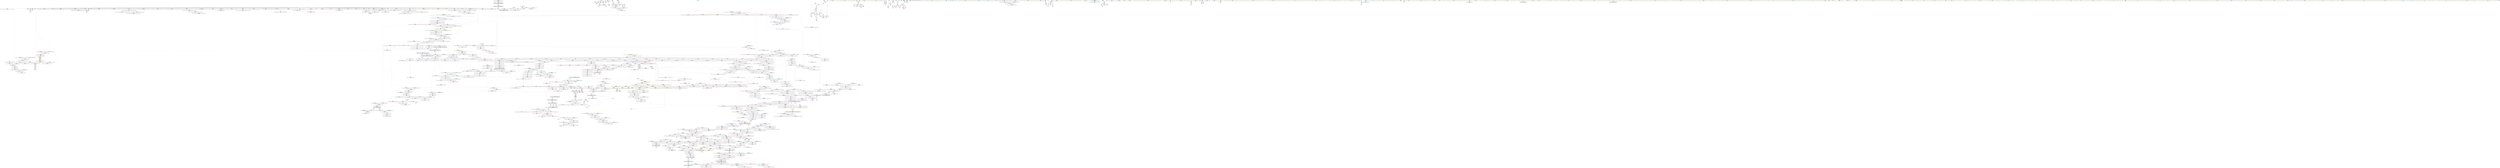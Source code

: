 digraph "SVFG" {
	label="SVFG";

	Node0x564ae199cc70 [shape=record,color=grey,label="{NodeID: 0\nNullPtr|{|<s47>120}}"];
	Node0x564ae199cc70 -> Node0x564ae1e12c30[style=solid];
	Node0x564ae199cc70 -> Node0x564ae1e12d30[style=solid];
	Node0x564ae199cc70 -> Node0x564ae1e12e00[style=solid];
	Node0x564ae199cc70 -> Node0x564ae1e12ed0[style=solid];
	Node0x564ae199cc70 -> Node0x564ae1e12fa0[style=solid];
	Node0x564ae199cc70 -> Node0x564ae1e13070[style=solid];
	Node0x564ae199cc70 -> Node0x564ae1e13140[style=solid];
	Node0x564ae199cc70 -> Node0x564ae1e13210[style=solid];
	Node0x564ae199cc70 -> Node0x564ae1e132e0[style=solid];
	Node0x564ae199cc70 -> Node0x564ae1e133b0[style=solid];
	Node0x564ae199cc70 -> Node0x564ae1e13480[style=solid];
	Node0x564ae199cc70 -> Node0x564ae1e13550[style=solid];
	Node0x564ae199cc70 -> Node0x564ae1e13620[style=solid];
	Node0x564ae199cc70 -> Node0x564ae1e136f0[style=solid];
	Node0x564ae199cc70 -> Node0x564ae1e137c0[style=solid];
	Node0x564ae199cc70 -> Node0x564ae1e13890[style=solid];
	Node0x564ae199cc70 -> Node0x564ae1e13960[style=solid];
	Node0x564ae199cc70 -> Node0x564ae1e13a30[style=solid];
	Node0x564ae199cc70 -> Node0x564ae1e13b00[style=solid];
	Node0x564ae199cc70 -> Node0x564ae1e13bd0[style=solid];
	Node0x564ae199cc70 -> Node0x564ae1e13ca0[style=solid];
	Node0x564ae199cc70 -> Node0x564ae1e13d70[style=solid];
	Node0x564ae199cc70 -> Node0x564ae1e13e40[style=solid];
	Node0x564ae199cc70 -> Node0x564ae1e13f10[style=solid];
	Node0x564ae199cc70 -> Node0x564ae1e13fe0[style=solid];
	Node0x564ae199cc70 -> Node0x564ae1e140b0[style=solid];
	Node0x564ae199cc70 -> Node0x564ae1e14180[style=solid];
	Node0x564ae199cc70 -> Node0x564ae1e14250[style=solid];
	Node0x564ae199cc70 -> Node0x564ae1e14320[style=solid];
	Node0x564ae199cc70 -> Node0x564ae1e143f0[style=solid];
	Node0x564ae199cc70 -> Node0x564ae1e144c0[style=solid];
	Node0x564ae199cc70 -> Node0x564ae1e14590[style=solid];
	Node0x564ae199cc70 -> Node0x564ae1e14660[style=solid];
	Node0x564ae199cc70 -> Node0x564ae1e14730[style=solid];
	Node0x564ae199cc70 -> Node0x564ae1e14800[style=solid];
	Node0x564ae199cc70 -> Node0x564ae1e148d0[style=solid];
	Node0x564ae199cc70 -> Node0x564ae1e149a0[style=solid];
	Node0x564ae199cc70 -> Node0x564ae1e14a70[style=solid];
	Node0x564ae199cc70 -> Node0x564ae1e14b40[style=solid];
	Node0x564ae199cc70 -> Node0x564ae1e1a680[style=solid];
	Node0x564ae199cc70 -> Node0x564ae1e1c320[style=solid];
	Node0x564ae199cc70 -> Node0x564ae1e1c3f0[style=solid];
	Node0x564ae199cc70 -> Node0x564ae1e1c4c0[style=solid];
	Node0x564ae199cc70 -> Node0x564ae1e1ec90[style=solid];
	Node0x564ae199cc70 -> Node0x564ae17a8860[style=solid];
	Node0x564ae199cc70 -> Node0x564ae1e5f9d0[style=solid];
	Node0x564ae199cc70 -> Node0x564ae1e60d50[style=solid];
	Node0x564ae199cc70:s47 -> Node0x564ae1f1f350[style=solid,color=red];
	Node0x564ae1e18fa0 [shape=record,color=red,label="{NodeID: 775\n1638\<--1582\nsel\<--ehselector.slot\n_ZNSt20__uninitialized_copyILb0EE13__uninit_copyISt13move_iteratorIPNSt7__cxx1112basic_stringIcSt11char_traitsIcESaIcEEEES9_EET0_T_SC_SB_\n}"];
	Node0x564ae1e0f8b0 [shape=record,color=purple,label="{NodeID: 443\n79\<--18\n\<--_Z1sB5cxx11\n__cxx_global_var_init.1\n}"];
	Node0x564ae1e02e10 [shape=record,color=green,label="{NodeID: 111\n642\<--643\n__first.addr\<--__first.addr_field_insensitive\n_ZNSt12_Destroy_auxILb0EE9__destroyIPNSt7__cxx1112basic_stringIcSt11char_traitsIcESaIcEEEEEvT_S9_\n}"];
	Node0x564ae1e02e10 -> Node0x564ae1e29ab0[style=solid];
	Node0x564ae1e02e10 -> Node0x564ae1e29b80[style=solid];
	Node0x564ae1e02e10 -> Node0x564ae1e29c50[style=solid];
	Node0x564ae1e02e10 -> Node0x564ae1e1ce80[style=solid];
	Node0x564ae1e02e10 -> Node0x564ae1e1d020[style=solid];
	Node0x564ae1f14a90 [shape=record,color=black,label="{NodeID: 1993\n795 = PHI(572, )\n|{<s0>65}}"];
	Node0x564ae1f14a90:s0 -> Node0x564ae1f1db50[style=solid,color=red];
	Node0x564ae1e1eaf0 [shape=record,color=blue,label="{NodeID: 886\n916\<--945\n__new_start\<--call5\n_ZNSt6vectorINSt7__cxx1112basic_stringIcSt11char_traitsIcESaIcEEESaIS5_EE17_M_realloc_insertIJS5_EEEvN9__gnu_cxx17__normal_iteratorIPS5_S7_EEDpOT_\n}"];
	Node0x564ae1e1eaf0 -> Node0x564ae1e2bcd0[style=dashed];
	Node0x564ae1e1eaf0 -> Node0x564ae1e2bda0[style=dashed];
	Node0x564ae1e1eaf0 -> Node0x564ae1e2be70[style=dashed];
	Node0x564ae1e1eaf0 -> Node0x564ae1e2bf40[style=dashed];
	Node0x564ae1e1eaf0 -> Node0x564ae1e2c010[style=dashed];
	Node0x564ae1e1eaf0 -> Node0x564ae1e2c0e0[style=dashed];
	Node0x564ae1e1eaf0 -> Node0x564ae1e2c1b0[style=dashed];
	Node0x564ae1e1eaf0 -> Node0x564ae1e2c280[style=dashed];
	Node0x564ae1e37940 [shape=record,color=yellow,style=double,label="{NodeID: 1661\n47V_1 = ENCHI(MR_47V_0)\npts\{260001 \}\nFun[_ZNSt6vectorINSt7__cxx1112basic_stringIcSt11char_traitsIcESaIcEEESaIS5_EE12emplace_backIJS5_EEEvDpOT_]|{|<s4>69|<s5>71}}"];
	Node0x564ae1e37940 -> Node0x564ae1e2af00[style=dashed];
	Node0x564ae1e37940 -> Node0x564ae1e2b0a0[style=dashed];
	Node0x564ae1e37940 -> Node0x564ae1e2b170[style=dashed];
	Node0x564ae1e37940 -> Node0x564ae1e1e060[style=dashed];
	Node0x564ae1e37940:s4 -> Node0x564ae1e34a50[style=dashed,color=red];
	Node0x564ae1e37940:s5 -> Node0x564ae1e329f0[style=dashed,color=red];
	Node0x564ae1e254d0 [shape=record,color=purple,label="{NodeID: 554\n1555\<--1537\ncoerce.dive3\<--agg.tmp\n_ZSt18uninitialized_copyISt13move_iteratorIPNSt7__cxx1112basic_stringIcSt11char_traitsIcESaIcEEEES7_ET0_T_SA_S9_\n}"];
	Node0x564ae1e254d0 -> Node0x564ae1e30040[style=solid];
	Node0x564ae1e07e20 [shape=record,color=green,label="{NodeID: 222\n1455\<--1456\n_ZSt17__throw_bad_allocv\<--_ZSt17__throw_bad_allocv_field_insensitive\n}"];
	Node0x564ae1f1df70 [shape=record,color=black,label="{NodeID: 2104\n1112 = PHI(888, )\n2nd arg _ZN9__gnu_cxx13new_allocatorINSt7__cxx1112basic_stringIcSt11char_traitsIcESaIcEEEE9constructIS6_JS6_EEEvPT_DpOT0_ }"];
	Node0x564ae1f1df70 -> Node0x564ae1e1f7f0[style=solid];
	Node0x564ae1e2af00 [shape=record,color=red,label="{NodeID: 665\n822\<--821\n\<--_M_finish\n_ZNSt6vectorINSt7__cxx1112basic_stringIcSt11char_traitsIcESaIcEEESaIS5_EE12emplace_backIJS5_EEEvDpOT_\n}"];
	Node0x564ae1e2af00 -> Node0x564ae1e602d0[style=solid];
	Node0x564ae1e5dbd0 [shape=record,color=grey,label="{NodeID: 1440\n1459 = Binary(1458, 604, )\n}"];
	Node0x564ae1e16080 [shape=record,color=black,label="{NodeID: 333\n355\<--354\nconv49\<--\nmain\n|{<s0>36}}"];
	Node0x564ae1e16080:s0 -> Node0x564ae1f1fcc0[style=solid,color=red];
	Node0x564ae199cd00 [shape=record,color=green,label="{NodeID: 1\n7\<--1\n__dso_handle\<--dummyObj\nGlob }"];
	Node0x564ae1e19070 [shape=record,color=red,label="{NodeID: 776\n1657\<--1651\n\<--__x.addr\n_ZStneIPNSt7__cxx1112basic_stringIcSt11char_traitsIcESaIcEEEEbRKSt13move_iteratorIT_ESB_\n|{<s0>142}}"];
	Node0x564ae1e19070:s0 -> Node0x564ae1f193e0[style=solid,color=red];
	Node0x564ae1e0f980 [shape=record,color=purple,label="{NodeID: 444\n80\<--18\n\<--_Z1sB5cxx11\n__cxx_global_var_init.1\n}"];
	Node0x564ae1e0f980 -> Node0x564ae1e5f6d0[style=solid];
	Node0x564ae1e02ee0 [shape=record,color=green,label="{NodeID: 112\n644\<--645\n__last.addr\<--__last.addr_field_insensitive\n_ZNSt12_Destroy_auxILb0EE9__destroyIPNSt7__cxx1112basic_stringIcSt11char_traitsIcESaIcEEEEEvT_S9_\n}"];
	Node0x564ae1e02ee0 -> Node0x564ae1e29d20[style=solid];
	Node0x564ae1e02ee0 -> Node0x564ae1e1cf50[style=solid];
	Node0x564ae1f14c60 [shape=record,color=black,label="{NodeID: 1994\n459 = PHI(864, )\n|{<s0>44}}"];
	Node0x564ae1f14c60:s0 -> Node0x564ae1f1ff20[style=solid,color=red];
	Node0x564ae1e1ebc0 [shape=record,color=blue,label="{NodeID: 887\n918\<--949\n__new_finish\<--\n_ZNSt6vectorINSt7__cxx1112basic_stringIcSt11char_traitsIcESaIcEEESaIS5_EE17_M_realloc_insertIJS5_EEEvN9__gnu_cxx17__normal_iteratorIPS5_S7_EEDpOT_\n}"];
	Node0x564ae1e1ebc0 -> Node0x564ae1e2c4f0[style=dashed];
	Node0x564ae1e1ebc0 -> Node0x564ae1e2c5c0[style=dashed];
	Node0x564ae1e1ebc0 -> Node0x564ae1e1ec90[style=dashed];
	Node0x564ae1e37a20 [shape=record,color=yellow,style=double,label="{NodeID: 1662\n49V_1 = ENCHI(MR_49V_0)\npts\{260002 \}\nFun[_ZNSt6vectorINSt7__cxx1112basic_stringIcSt11char_traitsIcESaIcEEESaIS5_EE12emplace_backIJS5_EEEvDpOT_]|{|<s2>71|<s3>71}}"];
	Node0x564ae1e37a20 -> Node0x564ae1e2afd0[style=dashed];
	Node0x564ae1e37a20 -> Node0x564ae1ea3380[style=dashed];
	Node0x564ae1e37a20:s2 -> Node0x564ae1e2cf80[style=dashed,color=red];
	Node0x564ae1e37a20:s3 -> Node0x564ae1e1f4b0[style=dashed,color=red];
	Node0x564ae1e255a0 [shape=record,color=purple,label="{NodeID: 555\n1557\<--1539\ncoerce.dive4\<--agg.tmp2\n_ZSt18uninitialized_copyISt13move_iteratorIPNSt7__cxx1112basic_stringIcSt11char_traitsIcESaIcEEEES7_ET0_T_SA_S9_\n}"];
	Node0x564ae1e255a0 -> Node0x564ae1e30110[style=solid];
	Node0x564ae1e07f20 [shape=record,color=green,label="{NodeID: 223\n1460\<--1461\ncall2\<--call2_field_insensitive\n_ZN9__gnu_cxx13new_allocatorINSt7__cxx1112basic_stringIcSt11char_traitsIcESaIcEEEE8allocateEmPKv\n}"];
	Node0x564ae1e07f20 -> Node0x564ae1e0e600[style=solid];
	Node0x564ae1f1e080 [shape=record,color=black,label="{NodeID: 2105\n1353 = PHI(1147, )\n0th arg _ZSt3maxImERKT_S2_S2_ }"];
	Node0x564ae1f1e080 -> Node0x564ae1e402d0[style=solid];
	Node0x564ae1e2afd0 [shape=record,color=red,label="{NodeID: 666\n826\<--825\n\<--_M_end_of_storage\n_ZNSt6vectorINSt7__cxx1112basic_stringIcSt11char_traitsIcESaIcEEESaIS5_EE12emplace_backIJS5_EEEvDpOT_\n}"];
	Node0x564ae1e2afd0 -> Node0x564ae1e602d0[style=solid];
	Node0x564ae1e5dd50 [shape=record,color=grey,label="{NodeID: 1441\n291 = Binary(290, 244, )\n}"];
	Node0x564ae1e5dd50 -> Node0x564ae1e1b140[style=solid];
	Node0x564ae1e16150 [shape=record,color=black,label="{NodeID: 334\n363\<--362\nconv54\<--\nmain\n|{<s0>38}}"];
	Node0x564ae1e16150:s0 -> Node0x564ae1f1fcc0[style=solid,color=red];
	Node0x564ae1dff2f0 [shape=record,color=green,label="{NodeID: 2\n9\<--1\n\<--dummyObj\nCan only get source location for instruction, argument, global var or function.}"];
	Node0x564ae1e19140 [shape=record,color=red,label="{NodeID: 777\n1658\<--1653\n\<--__y.addr\n_ZStneIPNSt7__cxx1112basic_stringIcSt11char_traitsIcESaIcEEEEbRKSt13move_iteratorIT_ESB_\n|{<s0>142}}"];
	Node0x564ae1e19140:s0 -> Node0x564ae1f19520[style=solid,color=red];
	Node0x564ae1e31230 [shape=record,color=yellow,style=double,label="{NodeID: 1552\n123V_1 = ENCHI(MR_123V_0)\npts\{15140000 \}\nFun[_ZSt32__make_move_if_noexcept_iteratorINSt7__cxx1112basic_stringIcSt11char_traitsIcESaIcEEESt13move_iteratorIPS5_EET0_PT_]|{<s0>127}}"];
	Node0x564ae1e31230:s0 -> Node0x564ae1e42a60[style=dashed,color=red];
	Node0x564ae1e0fa50 [shape=record,color=purple,label="{NodeID: 445\n94\<--18\n\<--_Z1sB5cxx11\n__cxx_global_array_dtor\n}"];
	Node0x564ae1e02fb0 [shape=record,color=green,label="{NodeID: 113\n655\<--656\n_ZSt11__addressofINSt7__cxx1112basic_stringIcSt11char_traitsIcESaIcEEEEPT_RS6_\<--_ZSt11__addressofINSt7__cxx1112basic_stringIcSt11char_traitsIcESaIcEEEEPT_RS6__field_insensitive\n}"];
	Node0x564ae1f14da0 [shape=record,color=black,label="{NodeID: 1995\n508 = PHI()\n}"];
	Node0x564ae1e1ec90 [shape=record,color=blue, style = dotted,label="{NodeID: 888\n918\<--3\n__new_finish\<--dummyVal\n_ZNSt6vectorINSt7__cxx1112basic_stringIcSt11char_traitsIcESaIcEEESaIS5_EE17_M_realloc_insertIJS5_EEEvN9__gnu_cxx17__normal_iteratorIPS5_S7_EEDpOT_\n}"];
	Node0x564ae1e1ec90 -> Node0x564ae1e2c4f0[style=dashed];
	Node0x564ae1e1ec90 -> Node0x564ae1e2c5c0[style=dashed];
	Node0x564ae1e1ec90 -> Node0x564ae1e1ed60[style=dashed];
	Node0x564ae1e25670 [shape=record,color=purple,label="{NodeID: 556\n1771\<--1548\noffset_0\<--\n}"];
	Node0x564ae1e25670 -> Node0x564ae1e417b0[style=solid];
	Node0x564ae1e07ff0 [shape=record,color=green,label="{NodeID: 224\n1462\<--1463\n_Znwm\<--_Znwm_field_insensitive\n}"];
	Node0x564ae1f1e190 [shape=record,color=black,label="{NodeID: 2106\n1354 = PHI(1141, )\n1st arg _ZSt3maxImERKT_S2_S2_ }"];
	Node0x564ae1f1e190 -> Node0x564ae1e40360[style=solid];
	Node0x564ae1e2b0a0 [shape=record,color=red,label="{NodeID: 667\n835\<--834\n\<--_M_finish5\n_ZNSt6vectorINSt7__cxx1112basic_stringIcSt11char_traitsIcESaIcEEESaIS5_EE12emplace_backIJS5_EEEvDpOT_\n|{<s0>68}}"];
	Node0x564ae1e2b0a0:s0 -> Node0x564ae1f188b0[style=solid,color=red];
	Node0x564ae1e5ded0 [shape=record,color=grey,label="{NodeID: 1442\n602 = Binary(600, 601, )\n}"];
	Node0x564ae1e5ded0 -> Node0x564ae1e5e050[style=solid];
	Node0x564ae1e16220 [shape=record,color=black,label="{NodeID: 335\n366\<--365\nconv56\<--\nmain\n}"];
	Node0x564ae1dff630 [shape=record,color=green,label="{NodeID: 3\n12\<--1\n\<--dummyObj\nCan only get source location for instruction, argument, global var or function.}"];
	Node0x564ae1e19210 [shape=record,color=red,label="{NodeID: 778\n1674\<--1668\n\<--__p.addr\n_ZSt10_ConstructINSt7__cxx1112basic_stringIcSt11char_traitsIcESaIcEEEJS5_EEvPT_DpOT0_\n}"];
	Node0x564ae1e19210 -> Node0x564ae1e0f230[style=solid];
	Node0x564ae1e0fb20 [shape=record,color=purple,label="{NodeID: 446\n95\<--18\n\<--_Z1sB5cxx11\n__cxx_global_array_dtor\n}"];
	Node0x564ae1e0fb20 -> Node0x564ae1e5c790[style=solid];
	Node0x564ae1e08490 [shape=record,color=green,label="{NodeID: 114\n658\<--659\n_ZSt8_DestroyINSt7__cxx1112basic_stringIcSt11char_traitsIcESaIcEEEEvPT_\<--_ZSt8_DestroyINSt7__cxx1112basic_stringIcSt11char_traitsIcESaIcEEEEvPT__field_insensitive\n}"];
	Node0x564ae1f14e70 [shape=record,color=black,label="{NodeID: 1996\n654 = PHI(674, )\n|{<s0>57}}"];
	Node0x564ae1f14e70:s0 -> Node0x564ae1f1c9b0[style=solid,color=red];
	Node0x564ae1e1ed60 [shape=record,color=blue,label="{NodeID: 889\n918\<--972\n__new_finish\<--call11\n_ZNSt6vectorINSt7__cxx1112basic_stringIcSt11char_traitsIcESaIcEEESaIS5_EE17_M_realloc_insertIJS5_EEEvN9__gnu_cxx17__normal_iteratorIPS5_S7_EEDpOT_\n}"];
	Node0x564ae1e1ed60 -> Node0x564ae1e2c350[style=dashed];
	Node0x564ae1e1ed60 -> Node0x564ae1e1ee30[style=dashed];
	Node0x564ae1e25740 [shape=record,color=purple,label="{NodeID: 557\n1772\<--1549\noffset_0\<--\n}"];
	Node0x564ae1e25740 -> Node0x564ae1e19f10[style=solid];
	Node0x564ae1e080f0 [shape=record,color=green,label="{NodeID: 225\n1474\<--1475\n__first\<--__first_field_insensitive\n_ZSt22__uninitialized_copy_aISt13move_iteratorIPNSt7__cxx1112basic_stringIcSt11char_traitsIcESaIcEEEES7_S6_ET0_T_SA_S9_RSaIT1_E\n}"];
	Node0x564ae1e080f0 -> Node0x564ae1e0e7a0[style=solid];
	Node0x564ae1e080f0 -> Node0x564ae1e24be0[style=solid];
	Node0x564ae1f1e2a0 [shape=record,color=black,label="{NodeID: 2107\n1251 = PHI(964, 980, )\n0th arg _ZSt34__uninitialized_move_if_noexcept_aIPNSt7__cxx1112basic_stringIcSt11char_traitsIcESaIcEEES6_SaIS5_EET0_T_S9_S8_RT1_ }"];
	Node0x564ae1f1e2a0 -> Node0x564ae1e200e0[style=solid];
	Node0x564ae1e2b170 [shape=record,color=red,label="{NodeID: 668\n846\<--845\n\<--_M_finish7\n_ZNSt6vectorINSt7__cxx1112basic_stringIcSt11char_traitsIcESaIcEEESaIS5_EE12emplace_backIJS5_EEEvDpOT_\n}"];
	Node0x564ae1e2b170 -> Node0x564ae1e22820[style=solid];
	Node0x564ae1e5e050 [shape=record,color=grey,label="{NodeID: 1443\n603 = Binary(602, 604, )\n|{<s0>51}}"];
	Node0x564ae1e5e050:s0 -> Node0x564ae1f1ec80[style=solid,color=red];
	Node0x564ae1e162f0 [shape=record,color=black,label="{NodeID: 336\n369\<--368\nconv58\<--\nmain\n}"];
	Node0x564ae1e162f0 -> Node0x564ae1e61650[style=solid];
	Node0x564ae1dff6f0 [shape=record,color=green,label="{NodeID: 4\n27\<--1\n.str\<--dummyObj\nGlob }"];
	Node0x564ae1e192e0 [shape=record,color=red,label="{NodeID: 779\n1677\<--1670\n\<--__args.addr\n_ZSt10_ConstructINSt7__cxx1112basic_stringIcSt11char_traitsIcESaIcEEEJS5_EEvPT_DpOT0_\n|{<s0>143}}"];
	Node0x564ae1e192e0:s0 -> Node0x564ae1f19af0[style=solid,color=red];
	Node0x564ae1e0fbf0 [shape=record,color=purple,label="{NodeID: 447\n102\<--18\n\<--_Z1sB5cxx11\n__cxx_global_array_dtor\n}"];
	Node0x564ae1e0fbf0 -> Node0x564ae1e5fe50[style=solid];
	Node0x564ae1e08550 [shape=record,color=green,label="{NodeID: 115\n668\<--669\n__pointer.addr\<--__pointer.addr_field_insensitive\n_ZSt8_DestroyINSt7__cxx1112basic_stringIcSt11char_traitsIcESaIcEEEEvPT_\n}"];
	Node0x564ae1e08550 -> Node0x564ae1e29df0[style=solid];
	Node0x564ae1e08550 -> Node0x564ae1e1d0f0[style=solid];
	Node0x564ae1f14fe0 [shape=record,color=black,label="{NodeID: 1997\n1678 = PHI(893, )\n}"];
	Node0x564ae1e1ee30 [shape=record,color=blue,label="{NodeID: 890\n918\<--977\n__new_finish\<--incdec.ptr\n_ZNSt6vectorINSt7__cxx1112basic_stringIcSt11char_traitsIcESaIcEEESaIS5_EE17_M_realloc_insertIJS5_EEEvN9__gnu_cxx17__normal_iteratorIPS5_S7_EEDpOT_\n}"];
	Node0x564ae1e1ee30 -> Node0x564ae1e2c420[style=dashed];
	Node0x564ae1e1ee30 -> Node0x564ae1e2c4f0[style=dashed];
	Node0x564ae1e1ee30 -> Node0x564ae1e2c5c0[style=dashed];
	Node0x564ae1e1ee30 -> Node0x564ae1e1ef00[style=dashed];
	Node0x564ae1e25810 [shape=record,color=purple,label="{NodeID: 558\n1774\<--1551\noffset_0\<--\n}"];
	Node0x564ae1e25810 -> Node0x564ae1e41880[style=solid];
	Node0x564ae1e081c0 [shape=record,color=green,label="{NodeID: 226\n1476\<--1477\n__last\<--__last_field_insensitive\n_ZSt22__uninitialized_copy_aISt13move_iteratorIPNSt7__cxx1112basic_stringIcSt11char_traitsIcESaIcEEEES7_S6_ET0_T_SA_S9_RSaIT1_E\n}"];
	Node0x564ae1e081c0 -> Node0x564ae1e0e870[style=solid];
	Node0x564ae1e081c0 -> Node0x564ae1e24cb0[style=solid];
	Node0x564ae1f1e3f0 [shape=record,color=black,label="{NodeID: 2108\n1252 = PHI(968, 984, )\n1st arg _ZSt34__uninitialized_move_if_noexcept_aIPNSt7__cxx1112basic_stringIcSt11char_traitsIcESaIcEEES6_SaIS5_EET0_T_S9_S8_RT1_ }"];
	Node0x564ae1f1e3f0 -> Node0x564ae1e201b0[style=solid];
	Node0x564ae1e2b240 [shape=record,color=red,label="{NodeID: 669\n858\<--857\n\<--coerce.dive10\n_ZNSt6vectorINSt7__cxx1112basic_stringIcSt11char_traitsIcESaIcEEESaIS5_EE12emplace_backIJS5_EEEvDpOT_\n|{<s0>71}}"];
	Node0x564ae1e2b240:s0 -> Node0x564ae1f1ad30[style=solid,color=red];
	Node0x564ae1e5e1d0 [shape=record,color=grey,label="{NodeID: 1444\n300 = Binary(299, 244, )\n}"];
	Node0x564ae1e5e1d0 -> Node0x564ae1e15e10[style=solid];
	Node0x564ae1e163c0 [shape=record,color=black,label="{NodeID: 337\n371\<--370\nidxprom59\<--\nmain\n}"];
	Node0x564ae1dff7b0 [shape=record,color=green,label="{NodeID: 5\n29\<--1\n.str.4\<--dummyObj\nGlob }"];
	Node0x564ae1e193b0 [shape=record,color=red,label="{NodeID: 780\n1686\<--1683\nthis1\<--this.addr\n_ZNKSt13move_iteratorIPNSt7__cxx1112basic_stringIcSt11char_traitsIcESaIcEEEEdeEv\n}"];
	Node0x564ae1e193b0 -> Node0x564ae1e25c20[style=solid];
	Node0x564ae1e31530 [shape=record,color=yellow,style=double,label="{NodeID: 1555\n265V_1 = ENCHI(MR_265V_0)\npts\{12140000 \}\nFun[_ZNSt6vectorINSt7__cxx1112basic_stringIcSt11char_traitsIcESaIcEEESaIS5_EE5beginEv]|{<s0>111}}"];
	Node0x564ae1e31530:s0 -> Node0x564ae1e409e0[style=dashed,color=red];
	Node0x564ae1e0fcc0 [shape=record,color=purple,label="{NodeID: 448\n237\<--18\narrayidx\<--_Z1sB5cxx11\nmain\n}"];
	Node0x564ae1e08620 [shape=record,color=green,label="{NodeID: 116\n676\<--677\n__r.addr\<--__r.addr_field_insensitive\n_ZSt11__addressofINSt7__cxx1112basic_stringIcSt11char_traitsIcESaIcEEEEPT_RS6_\n}"];
	Node0x564ae1e08620 -> Node0x564ae1e29ec0[style=solid];
	Node0x564ae1e08620 -> Node0x564ae1e1d1c0[style=solid];
	Node0x564ae1f15120 [shape=record,color=black,label="{NodeID: 1998\n1712 = PHI(1719, )\n}"];
	Node0x564ae1f15120 -> Node0x564ae1e614d0[style=solid];
	Node0x564ae1e1ef00 [shape=record,color=blue,label="{NodeID: 891\n918\<--988\n__new_finish\<--call16\n_ZNSt6vectorINSt7__cxx1112basic_stringIcSt11char_traitsIcESaIcEEESaIS5_EE17_M_realloc_insertIJS5_EEEvN9__gnu_cxx17__normal_iteratorIPS5_S7_EEDpOT_\n}"];
	Node0x564ae1e1ef00 -> Node0x564ae1e2c690[style=dashed];
	Node0x564ae1e258e0 [shape=record,color=purple,label="{NodeID: 559\n1775\<--1552\noffset_0\<--\n}"];
	Node0x564ae1e258e0 -> Node0x564ae1e19fe0[style=solid];
	Node0x564ae1e08290 [shape=record,color=green,label="{NodeID: 227\n1478\<--1479\n__result.addr\<--__result.addr_field_insensitive\n_ZSt22__uninitialized_copy_aISt13move_iteratorIPNSt7__cxx1112basic_stringIcSt11char_traitsIcESaIcEEEES7_S6_ET0_T_SA_S9_RSaIT1_E\n}"];
	Node0x564ae1e08290 -> Node0x564ae1e2fb60[style=solid];
	Node0x564ae1e08290 -> Node0x564ae1e41060[style=solid];
	Node0x564ae1f1e570 [shape=record,color=black,label="{NodeID: 2109\n1253 = PHI(969, 985, )\n2nd arg _ZSt34__uninitialized_move_if_noexcept_aIPNSt7__cxx1112basic_stringIcSt11char_traitsIcESaIcEEES6_SaIS5_EET0_T_S9_S8_RT1_ }"];
	Node0x564ae1f1e570 -> Node0x564ae1e20280[style=solid];
	Node0x564ae1e2b310 [shape=record,color=red,label="{NodeID: 670\n869\<--866\n\<--__t.addr\n_ZSt4moveIRNSt7__cxx1112basic_stringIcSt11char_traitsIcESaIcEEEEONSt16remove_referenceIT_E4typeEOS8_\n}"];
	Node0x564ae1e2b310 -> Node0x564ae1e179b0[style=solid];
	Node0x564ae1e5e350 [shape=record,color=grey,label="{NodeID: 1445\n295 = Binary(294, 244, )\n}"];
	Node0x564ae1e5e350 -> Node0x564ae1e15d40[style=solid];
	Node0x564ae1e16490 [shape=record,color=black,label="{NodeID: 338\n374\<--373\nconv61\<--\nmain\n}"];
	Node0x564ae1dffc10 [shape=record,color=green,label="{NodeID: 6\n31\<--1\nstdin\<--dummyObj\nGlob }"];
	Node0x564ae1e19480 [shape=record,color=red,label="{NodeID: 781\n1688\<--1687\n\<--_M_current\n_ZNKSt13move_iteratorIPNSt7__cxx1112basic_stringIcSt11char_traitsIcESaIcEEEEdeEv\n}"];
	Node0x564ae1e19480 -> Node0x564ae1e0f3d0[style=solid];
	Node0x564ae1e31610 [shape=record,color=yellow,style=double,label="{NodeID: 1556\n238V_1 = ENCHI(MR_238V_0)\npts\{260000 260001 \}\nFun[_ZNSt6vectorINSt7__cxx1112basic_stringIcSt11char_traitsIcESaIcEEESaIS5_EE5beginEv]|{<s0>111}}"];
	Node0x564ae1e31610:s0 -> Node0x564ae1e33a50[style=dashed,color=red];
	Node0x564ae1e0fd90 [shape=record,color=purple,label="{NodeID: 449\n372\<--18\narrayidx60\<--_Z1sB5cxx11\nmain\n}"];
	Node0x564ae1e086f0 [shape=record,color=green,label="{NodeID: 117\n685\<--686\nthis.addr\<--this.addr_field_insensitive\n_ZNSt12_Vector_baseINSt7__cxx1112basic_stringIcSt11char_traitsIcESaIcEEESaIS5_EE13_M_deallocateEPS5_m\n}"];
	Node0x564ae1e086f0 -> Node0x564ae1e29f90[style=solid];
	Node0x564ae1e086f0 -> Node0x564ae1e1d290[style=solid];
	Node0x564ae1f15260 [shape=record,color=black,label="{NodeID: 1999\n1716 = PHI(1719, )\n}"];
	Node0x564ae1f15260 -> Node0x564ae1e614d0[style=solid];
	Node0x564ae1e1efd0 [shape=record,color=blue,label="{NodeID: 892\n920\<--992\nexn.slot\<--\n_ZNSt6vectorINSt7__cxx1112basic_stringIcSt11char_traitsIcESaIcEEESaIS5_EE17_M_realloc_insertIJS5_EEEvN9__gnu_cxx17__normal_iteratorIPS5_S7_EEDpOT_\n}"];
	Node0x564ae1e1efd0 -> Node0x564ae1e2c760[style=dashed];
	Node0x564ae1e1efd0 -> Node0x564ae1e1f170[style=dashed];
	Node0x564ae1e259b0 [shape=record,color=purple,label="{NodeID: 560\n1584\<--1572\ncoerce.dive\<--__first\n_ZNSt20__uninitialized_copyILb0EE13__uninit_copyISt13move_iteratorIPNSt7__cxx1112basic_stringIcSt11char_traitsIcESaIcEEEES9_EET0_T_SC_SB_\n}"];
	Node0x564ae1e259b0 -> Node0x564ae1e41950[style=solid];
	Node0x564ae1e08360 [shape=record,color=green,label="{NodeID: 228\n1480\<--1481\n.addr\<--.addr_field_insensitive\n_ZSt22__uninitialized_copy_aISt13move_iteratorIPNSt7__cxx1112basic_stringIcSt11char_traitsIcESaIcEEEES7_S6_ET0_T_SA_S9_RSaIT1_E\n}"];
	Node0x564ae1e08360 -> Node0x564ae1e41130[style=solid];
	Node0x564ae1f1e6f0 [shape=record,color=black,label="{NodeID: 2110\n1254 = PHI(971, 987, )\n3rd arg _ZSt34__uninitialized_move_if_noexcept_aIPNSt7__cxx1112basic_stringIcSt11char_traitsIcESaIcEEES6_SaIS5_EET0_T_S9_S8_RT1_ }"];
	Node0x564ae1f1e6f0 -> Node0x564ae1e20350[style=solid];
	Node0x564ae1e2b3e0 [shape=record,color=red,label="{NodeID: 671\n884\<--875\n\<--__a.addr\n_ZNSt16allocator_traitsISaINSt7__cxx1112basic_stringIcSt11char_traitsIcESaIcEEEEE9constructIS5_JS5_EEEvRS6_PT_DpOT0_\n}"];
	Node0x564ae1e2b3e0 -> Node0x564ae1e17a80[style=solid];
	Node0x564ae1e5e4d0 [shape=record,color=grey,label="{NodeID: 1446\n299 = Binary(297, 298, )\n}"];
	Node0x564ae1e5e4d0 -> Node0x564ae1e5e1d0[style=solid];
	Node0x564ae1e16560 [shape=record,color=black,label="{NodeID: 339\n377\<--376\nconv63\<--\nmain\n}"];
	Node0x564ae1e16560 -> Node0x564ae1e61650[style=solid];
	Node0x564ae1dffcd0 [shape=record,color=green,label="{NodeID: 7\n32\<--1\n.str.5\<--dummyObj\nGlob }"];
	Node0x564ae1e19550 [shape=record,color=red,label="{NodeID: 782\n1695\<--1692\nthis1\<--this.addr\n_ZNSt13move_iteratorIPNSt7__cxx1112basic_stringIcSt11char_traitsIcESaIcEEEEppEv\n}"];
	Node0x564ae1e19550 -> Node0x564ae1e0f4a0[style=solid];
	Node0x564ae1e19550 -> Node0x564ae1e25cf0[style=solid];
	Node0x564ae1e316f0 [shape=record,color=yellow,style=double,label="{NodeID: 1557\n2V_1 = ENCHI(MR_2V_0)\npts\{92 \}\nFun[__cxx_global_array_dtor]}"];
	Node0x564ae1e316f0 -> Node0x564ae1e1a780[style=dashed];
	Node0x564ae1e0fe60 [shape=record,color=purple,label="{NodeID: 450\n215\<--27\n\<--.str\nmain\n}"];
	Node0x564ae1e087c0 [shape=record,color=green,label="{NodeID: 118\n687\<--688\n__p.addr\<--__p.addr_field_insensitive\n_ZNSt12_Vector_baseINSt7__cxx1112basic_stringIcSt11char_traitsIcESaIcEEESaIS5_EE13_M_deallocateEPS5_m\n}"];
	Node0x564ae1e087c0 -> Node0x564ae1e2a060[style=solid];
	Node0x564ae1e087c0 -> Node0x564ae1e2a130[style=solid];
	Node0x564ae1e087c0 -> Node0x564ae1e1d360[style=solid];
	Node0x564ae1f153a0 [shape=record,color=black,label="{NodeID: 2000\n837 = PHI(893, )\n|{<s0>68}}"];
	Node0x564ae1f153a0:s0 -> Node0x564ae1f18a30[style=solid,color=red];
	Node0x564ae1e1f0a0 [shape=record,color=blue,label="{NodeID: 893\n922\<--994\nehselector.slot\<--\n_ZNSt6vectorINSt7__cxx1112basic_stringIcSt11char_traitsIcESaIcEEESaIS5_EE17_M_realloc_insertIJS5_EEEvN9__gnu_cxx17__normal_iteratorIPS5_S7_EEDpOT_\n}"];
	Node0x564ae1e1f0a0 -> Node0x564ae1e1f240[style=dashed];
	Node0x564ae1e25a80 [shape=record,color=purple,label="{NodeID: 561\n1586\<--1574\ncoerce.dive1\<--__last\n_ZNSt20__uninitialized_copyILb0EE13__uninit_copyISt13move_iteratorIPNSt7__cxx1112basic_stringIcSt11char_traitsIcESaIcEEEES9_EET0_T_SC_SB_\n}"];
	Node0x564ae1e25a80 -> Node0x564ae1e41a20[style=solid];
	Node0x564ae1e108e0 [shape=record,color=green,label="{NodeID: 229\n1482\<--1483\nagg.tmp\<--agg.tmp_field_insensitive\n_ZSt22__uninitialized_copy_aISt13move_iteratorIPNSt7__cxx1112basic_stringIcSt11char_traitsIcESaIcEEEES7_S6_ET0_T_SA_S9_RSaIT1_E\n}"];
	Node0x564ae1e108e0 -> Node0x564ae1e0e940[style=solid];
	Node0x564ae1e108e0 -> Node0x564ae1e24d80[style=solid];
	Node0x564ae1f1e870 [shape=record,color=black,label="{NodeID: 2111\n682 = PHI(590, 1026, 1045, )\n0th arg _ZNSt12_Vector_baseINSt7__cxx1112basic_stringIcSt11char_traitsIcESaIcEEESaIS5_EE13_M_deallocateEPS5_m }"];
	Node0x564ae1f1e870 -> Node0x564ae1e1d290[style=solid];
	Node0x564ae1e2b4b0 [shape=record,color=red,label="{NodeID: 672\n886\<--877\n\<--__p.addr\n_ZNSt16allocator_traitsISaINSt7__cxx1112basic_stringIcSt11char_traitsIcESaIcEEEEE9constructIS5_JS5_EEEvRS6_PT_DpOT0_\n|{<s0>73}}"];
	Node0x564ae1e2b4b0:s0 -> Node0x564ae1f1de60[style=solid,color=red];
	Node0x564ae1e5e650 [shape=record,color=grey,label="{NodeID: 1447\n1348 = Binary(1347, 604, )\n}"];
	Node0x564ae1e5e650 -> Node0x564ae1e0deb0[style=solid];
	Node0x564ae1e16630 [shape=record,color=black,label="{NodeID: 340\n435\<--434\n\<--this1\n_ZNSt6vectorINSt7__cxx1112basic_stringIcSt11char_traitsIcESaIcEEESaIS5_EE5clearEv\n}"];
	Node0x564ae1e16630 -> Node0x564ae1e20c80[style=solid];
	Node0x564ae1e16630 -> Node0x564ae1e20d50[style=solid];
	Node0x564ae1dffd90 [shape=record,color=green,label="{NodeID: 8\n34\<--1\n.str.6\<--dummyObj\nGlob }"];
	Node0x564ae1e19620 [shape=record,color=red,label="{NodeID: 783\n1697\<--1696\n\<--_M_current\n_ZNSt13move_iteratorIPNSt7__cxx1112basic_stringIcSt11char_traitsIcESaIcEEEEppEv\n}"];
	Node0x564ae1e19620 -> Node0x564ae1e25dc0[style=solid];
	Node0x564ae1e0ff30 [shape=record,color=purple,label="{NodeID: 451\n216\<--29\n\<--.str.4\nmain\n}"];
	Node0x564ae1e08890 [shape=record,color=green,label="{NodeID: 119\n689\<--690\n__n.addr\<--__n.addr_field_insensitive\n_ZNSt12_Vector_baseINSt7__cxx1112basic_stringIcSt11char_traitsIcESaIcEEESaIS5_EE13_M_deallocateEPS5_m\n}"];
	Node0x564ae1e08890 -> Node0x564ae1e2a200[style=solid];
	Node0x564ae1e08890 -> Node0x564ae1e1d430[style=solid];
	Node0x564ae1f154e0 [shape=record,color=black,label="{NodeID: 2001\n850 = PHI(1092, )\n}"];
	Node0x564ae1f154e0 -> Node0x564ae1e1e130[style=solid];
	Node0x564ae1e1f170 [shape=record,color=blue,label="{NodeID: 894\n920\<--1013\nexn.slot\<--\n_ZNSt6vectorINSt7__cxx1112basic_stringIcSt11char_traitsIcESaIcEEESaIS5_EE17_M_realloc_insertIJS5_EEEvN9__gnu_cxx17__normal_iteratorIPS5_S7_EEDpOT_\n}"];
	Node0x564ae1e1f170 -> Node0x564ae1e2c830[style=dashed];
	Node0x564ae1e25b50 [shape=record,color=purple,label="{NodeID: 562\n1609\<--1608\nincdec.ptr\<--\n_ZNSt20__uninitialized_copyILb0EE13__uninit_copyISt13move_iteratorIPNSt7__cxx1112basic_stringIcSt11char_traitsIcESaIcEEEES9_EET0_T_SC_SB_\n}"];
	Node0x564ae1e25b50 -> Node0x564ae1e41c90[style=solid];
	Node0x564ae1e10970 [shape=record,color=green,label="{NodeID: 230\n1484\<--1485\nagg.tmp2\<--agg.tmp2_field_insensitive\n_ZSt22__uninitialized_copy_aISt13move_iteratorIPNSt7__cxx1112basic_stringIcSt11char_traitsIcESaIcEEEES7_S6_ET0_T_SA_S9_RSaIT1_E\n}"];
	Node0x564ae1e10970 -> Node0x564ae1e0ea10[style=solid];
	Node0x564ae1e10970 -> Node0x564ae1e24e50[style=solid];
	Node0x564ae1f1eac0 [shape=record,color=black,label="{NodeID: 2112\n683 = PHI(593, 1027, 1049, )\n1st arg _ZNSt12_Vector_baseINSt7__cxx1112basic_stringIcSt11char_traitsIcESaIcEEESaIS5_EE13_M_deallocateEPS5_m }"];
	Node0x564ae1f1eac0 -> Node0x564ae1e1d360[style=solid];
	Node0x564ae1e2b580 [shape=record,color=red,label="{NodeID: 673\n887\<--879\n\<--__args.addr\n_ZNSt16allocator_traitsISaINSt7__cxx1112basic_stringIcSt11char_traitsIcESaIcEEEEE9constructIS5_JS5_EEEvRS6_PT_DpOT0_\n|{<s0>72}}"];
	Node0x564ae1e2b580:s0 -> Node0x564ae1f19af0[style=solid,color=red];
	Node0x564ae1e5e7d0 [shape=record,color=grey,label="{NodeID: 1448\n243 = Binary(242, 244, )\n}"];
	Node0x564ae1e5e7d0 -> Node0x564ae1e1ad30[style=solid];
	Node0x564ae1e16700 [shape=record,color=black,label="{NodeID: 341\n485\<--484\n\<--this1\n_ZNSt6vectorINSt7__cxx1112basic_stringIcSt11char_traitsIcESaIcEEESaIS5_EEixEm\n}"];
	Node0x564ae1e16700 -> Node0x564ae1e20e20[style=solid];
	Node0x564ae1e16700 -> Node0x564ae1e20ef0[style=solid];
	Node0x564ae1dffe50 [shape=record,color=green,label="{NodeID: 9\n36\<--1\nstdout\<--dummyObj\nGlob }"];
	Node0x564ae1e196f0 [shape=record,color=red,label="{NodeID: 784\n1711\<--1705\n\<--__x.addr\n_ZSteqIPNSt7__cxx1112basic_stringIcSt11char_traitsIcESaIcEEEEbRKSt13move_iteratorIT_ESB_\n|{<s0>145}}"];
	Node0x564ae1e196f0:s0 -> Node0x564ae1f1a2e0[style=solid,color=red];
	Node0x564ae1e10000 [shape=record,color=purple,label="{NodeID: 452\n221\<--32\n\<--.str.5\nmain\n}"];
	Node0x564ae1e08960 [shape=record,color=green,label="{NodeID: 120\n703\<--704\n_ZNSt16allocator_traitsISaINSt7__cxx1112basic_stringIcSt11char_traitsIcESaIcEEEEE10deallocateERS6_PS5_m\<--_ZNSt16allocator_traitsISaINSt7__cxx1112basic_stringIcSt11char_traitsIcESaIcEEEEE10deallocateERS6_PS5_m_field_insensitive\n}"];
	Node0x564ae1f15620 [shape=record,color=black,label="{NodeID: 2002\n856 = PHI(893, )\n|{<s0>71}}"];
	Node0x564ae1f15620:s0 -> Node0x564ae1f1ae40[style=solid,color=red];
	Node0x564ae1e1f240 [shape=record,color=blue,label="{NodeID: 895\n922\<--1015\nehselector.slot\<--\n_ZNSt6vectorINSt7__cxx1112basic_stringIcSt11char_traitsIcESaIcEEESaIS5_EE17_M_realloc_insertIJS5_EEEvN9__gnu_cxx17__normal_iteratorIPS5_S7_EEDpOT_\n}"];
	Node0x564ae1e1f240 -> Node0x564ae1e2c900[style=dashed];
	Node0x564ae1e25c20 [shape=record,color=purple,label="{NodeID: 563\n1687\<--1686\n_M_current\<--this1\n_ZNKSt13move_iteratorIPNSt7__cxx1112basic_stringIcSt11char_traitsIcESaIcEEEEdeEv\n}"];
	Node0x564ae1e25c20 -> Node0x564ae1e19480[style=solid];
	Node0x564ae1e10a40 [shape=record,color=green,label="{NodeID: 231\n1497\<--1498\nllvm.memcpy.p0i8.p0i8.i64\<--llvm.memcpy.p0i8.p0i8.i64_field_insensitive\n}"];
	Node0x564ae1f1ec80 [shape=record,color=black,label="{NodeID: 2113\n684 = PHI(603, 1028, 1061, )\n2nd arg _ZNSt12_Vector_baseINSt7__cxx1112basic_stringIcSt11char_traitsIcESaIcEEESaIS5_EE13_M_deallocateEPS5_m }"];
	Node0x564ae1f1ec80 -> Node0x564ae1e1d430[style=solid];
	Node0x564ae1e2b650 [shape=record,color=red,label="{NodeID: 674\n898\<--895\n\<--__t.addr\n_ZSt7forwardINSt7__cxx1112basic_stringIcSt11char_traitsIcESaIcEEEEOT_RNSt16remove_referenceIS6_E4typeE\n}"];
	Node0x564ae1e2b650 -> Node0x564ae1e17b50[style=solid];
	Node0x564ae1e5e950 [shape=record,color=grey,label="{NodeID: 1449\n1347 = Binary(1345, 1346, )\n}"];
	Node0x564ae1e5e950 -> Node0x564ae1e5e650[style=solid];
	Node0x564ae1e167d0 [shape=record,color=black,label="{NodeID: 342\n475\<--490\n_ZNSt6vectorINSt7__cxx1112basic_stringIcSt11char_traitsIcESaIcEEESaIS5_EEixEm_ret\<--add.ptr\n_ZNSt6vectorINSt7__cxx1112basic_stringIcSt11char_traitsIcESaIcEEESaIS5_EEixEm\n|{<s0>36|<s1>38}}"];
	Node0x564ae1e167d0:s0 -> Node0x564ae1f14440[style=solid,color=blue];
	Node0x564ae1e167d0:s1 -> Node0x564ae1f146b0[style=solid,color=blue];
	Node0x564ae1e003a0 [shape=record,color=green,label="{NodeID: 10\n37\<--1\n_ZSt3cin\<--dummyObj\nGlob }"];
	Node0x564ae1e197c0 [shape=record,color=red,label="{NodeID: 785\n1715\<--1707\n\<--__y.addr\n_ZSteqIPNSt7__cxx1112basic_stringIcSt11char_traitsIcESaIcEEEEbRKSt13move_iteratorIT_ESB_\n|{<s0>146}}"];
	Node0x564ae1e197c0:s0 -> Node0x564ae1f1a2e0[style=solid,color=red];
	Node0x564ae1e31a20 [shape=record,color=yellow,style=double,label="{NodeID: 1560\n117V_1 = ENCHI(MR_117V_0)\npts\{15730000 15750000 \}\nFun[_ZNKSt13move_iteratorIPNSt7__cxx1112basic_stringIcSt11char_traitsIcESaIcEEEE4baseEv]}"];
	Node0x564ae1e31a20 -> Node0x564ae1e19960[style=dashed];
	Node0x564ae1e100d0 [shape=record,color=purple,label="{NodeID: 453\n222\<--34\n\<--.str.6\nmain\n}"];
	Node0x564ae1e08a60 [shape=record,color=green,label="{NodeID: 121\n709\<--710\nthis.addr\<--this.addr_field_insensitive\n_ZNSt12_Vector_baseINSt7__cxx1112basic_stringIcSt11char_traitsIcESaIcEEESaIS5_EE12_Vector_implD2Ev\n}"];
	Node0x564ae1e08a60 -> Node0x564ae1e2a2d0[style=solid];
	Node0x564ae1e08a60 -> Node0x564ae1e1d500[style=solid];
	Node0x564ae1f15760 [shape=record,color=black,label="{NodeID: 2003\n888 = PHI(893, )\n|{<s0>73}}"];
	Node0x564ae1f15760:s0 -> Node0x564ae1f1df70[style=solid,color=red];
	Node0x564ae1e1f310 [shape=record,color=blue,label="{NodeID: 896\n1066\<--1063\n_M_start36\<--\n_ZNSt6vectorINSt7__cxx1112basic_stringIcSt11char_traitsIcESaIcEEESaIS5_EE17_M_realloc_insertIJS5_EEEvN9__gnu_cxx17__normal_iteratorIPS5_S7_EEDpOT_\n|{<s0>71}}"];
	Node0x564ae1e1f310:s0 -> Node0x564ae1ea2980[style=dashed,color=blue];
	Node0x564ae1ea56e0 [shape=record,color=yellow,style=double,label="{NodeID: 1671\n4V_1 = ENCHI(MR_4V_0)\npts\{260000 260001 260002 \}\nFun[_ZNSt6vectorINSt7__cxx1112basic_stringIcSt11char_traitsIcESaIcEEESaIS5_EE9push_backEOS5_]|{<s0>44|<s1>44|<s2>44}}"];
	Node0x564ae1ea56e0:s0 -> Node0x564ae1e37860[style=dashed,color=red];
	Node0x564ae1ea56e0:s1 -> Node0x564ae1e37940[style=dashed,color=red];
	Node0x564ae1ea56e0:s2 -> Node0x564ae1e37a20[style=dashed,color=red];
	Node0x564ae1e25cf0 [shape=record,color=purple,label="{NodeID: 564\n1696\<--1695\n_M_current\<--this1\n_ZNSt13move_iteratorIPNSt7__cxx1112basic_stringIcSt11char_traitsIcESaIcEEEEppEv\n}"];
	Node0x564ae1e25cf0 -> Node0x564ae1e19620[style=solid];
	Node0x564ae1e25cf0 -> Node0x564ae1e42580[style=solid];
	Node0x564ae1e10b40 [shape=record,color=green,label="{NodeID: 232\n1508\<--1509\n_ZSt18uninitialized_copyISt13move_iteratorIPNSt7__cxx1112basic_stringIcSt11char_traitsIcESaIcEEEES7_ET0_T_SA_S9_\<--_ZSt18uninitialized_copyISt13move_iteratorIPNSt7__cxx1112basic_stringIcSt11char_traitsIcESaIcEEEES7_ET0_T_SA_S9__field_insensitive\n}"];
	Node0x564ae1f1ee40 [shape=record,color=black,label="{NodeID: 2114\n780 = PHI(434, )\n0th arg _ZNSt6vectorINSt7__cxx1112basic_stringIcSt11char_traitsIcESaIcEEESaIS5_EE15_M_erase_at_endEPS5_ }"];
	Node0x564ae1f1ee40 -> Node0x564ae1e1dc50[style=solid];
	Node0x564ae1e2b720 [shape=record,color=red,label="{NodeID: 675\n928\<--906\nthis1\<--this.addr\n_ZNSt6vectorINSt7__cxx1112basic_stringIcSt11char_traitsIcESaIcEEESaIS5_EE17_M_realloc_insertIJS5_EEEvN9__gnu_cxx17__normal_iteratorIPS5_S7_EEDpOT_\n|{|<s19>74|<s20>75}}"];
	Node0x564ae1e2b720 -> Node0x564ae1e17c20[style=solid];
	Node0x564ae1e2b720 -> Node0x564ae1e17cf0[style=solid];
	Node0x564ae1e2b720 -> Node0x564ae1e17dc0[style=solid];
	Node0x564ae1e2b720 -> Node0x564ae1e17e90[style=solid];
	Node0x564ae1e2b720 -> Node0x564ae1e17f60[style=solid];
	Node0x564ae1e2b720 -> Node0x564ae1e18030[style=solid];
	Node0x564ae1e2b720 -> Node0x564ae1e18100[style=solid];
	Node0x564ae1e2b720 -> Node0x564ae1e181d0[style=solid];
	Node0x564ae1e2b720 -> Node0x564ae1e182a0[style=solid];
	Node0x564ae1e2b720 -> Node0x564ae1e18370[style=solid];
	Node0x564ae1e2b720 -> Node0x564ae1e18440[style=solid];
	Node0x564ae1e2b720 -> Node0x564ae1e18510[style=solid];
	Node0x564ae1e2b720 -> Node0x564ae1e185e0[style=solid];
	Node0x564ae1e2b720 -> Node0x564ae1e186b0[style=solid];
	Node0x564ae1e2b720 -> Node0x564ae1e18780[style=solid];
	Node0x564ae1e2b720 -> Node0x564ae1e18850[style=solid];
	Node0x564ae1e2b720 -> Node0x564ae1e18920[style=solid];
	Node0x564ae1e2b720 -> Node0x564ae1e0c8c0[style=solid];
	Node0x564ae1e2b720 -> Node0x564ae1e0c990[style=solid];
	Node0x564ae1e2b720:s19 -> Node0x564ae1f1cac0[style=solid,color=red];
	Node0x564ae1e2b720:s20 -> Node0x564ae1f19fb0[style=solid,color=red];
	Node0x564ae1e5ead0 [shape=record,color=grey,label="{NodeID: 1450\n1060 = Binary(1058, 1059, )\n}"];
	Node0x564ae1e5ead0 -> Node0x564ae1e5ec50[style=solid];
	Node0x564ae1e168a0 [shape=record,color=black,label="{NodeID: 343\n524\<--523\n\<--this1\n_ZNSt12_Vector_baseINSt7__cxx1112basic_stringIcSt11char_traitsIcESaIcEEESaIS5_EE12_Vector_implC2Ev\n|{<s0>48}}"];
	Node0x564ae1e168a0:s0 -> Node0x564ae1f1fa60[style=solid,color=red];
	Node0x564ae1e00430 [shape=record,color=green,label="{NodeID: 11\n38\<--1\n.str.7\<--dummyObj\nGlob }"];
	Node0x564ae1e19890 [shape=record,color=red,label="{NodeID: 786\n1724\<--1721\nthis1\<--this.addr\n_ZNKSt13move_iteratorIPNSt7__cxx1112basic_stringIcSt11char_traitsIcESaIcEEEE4baseEv\n}"];
	Node0x564ae1e19890 -> Node0x564ae1e25e90[style=solid];
	Node0x564ae1e101a0 [shape=record,color=purple,label="{NodeID: 454\n404\<--38\n\<--.str.7\nmain\n}"];
	Node0x564ae1e08b30 [shape=record,color=green,label="{NodeID: 122\n715\<--716\n_ZNSaINSt7__cxx1112basic_stringIcSt11char_traitsIcESaIcEEEED2Ev\<--_ZNSaINSt7__cxx1112basic_stringIcSt11char_traitsIcESaIcEEEED2Ev_field_insensitive\n}"];
	Node0x564ae1f158a0 [shape=record,color=black,label="{NodeID: 2004\n930 = PHI(1135, )\n}"];
	Node0x564ae1f158a0 -> Node0x564ae1e1e880[style=solid];
	Node0x564ae1e1f3e0 [shape=record,color=blue,label="{NodeID: 897\n1071\<--1068\n_M_finish38\<--\n_ZNSt6vectorINSt7__cxx1112basic_stringIcSt11char_traitsIcESaIcEEESaIS5_EE17_M_realloc_insertIJS5_EEEvN9__gnu_cxx17__normal_iteratorIPS5_S7_EEDpOT_\n|{<s0>71}}"];
	Node0x564ae1e1f3e0:s0 -> Node0x564ae1ea2e80[style=dashed,color=blue];
	Node0x564ae1e25dc0 [shape=record,color=purple,label="{NodeID: 565\n1698\<--1697\nincdec.ptr\<--\n_ZNSt13move_iteratorIPNSt7__cxx1112basic_stringIcSt11char_traitsIcESaIcEEEEppEv\n}"];
	Node0x564ae1e25dc0 -> Node0x564ae1e42580[style=solid];
	Node0x564ae1e10c40 [shape=record,color=green,label="{NodeID: 233\n1513\<--1514\nretval\<--retval_field_insensitive\n_ZSt32__make_move_if_noexcept_iteratorINSt7__cxx1112basic_stringIcSt11char_traitsIcESaIcEEESt13move_iteratorIPS5_EET0_PT_\n|{|<s1>127}}"];
	Node0x564ae1e10c40 -> Node0x564ae1e25260[style=solid];
	Node0x564ae1e10c40:s1 -> Node0x564ae1f20e20[style=solid,color=red];
	Node0x564ae1f1ef50 [shape=record,color=black,label="{NodeID: 2115\n781 = PHI(438, )\n1st arg _ZNSt6vectorINSt7__cxx1112basic_stringIcSt11char_traitsIcESaIcEEESaIS5_EE15_M_erase_at_endEPS5_ }"];
	Node0x564ae1f1ef50 -> Node0x564ae1e1dd20[style=solid];
	Node0x564ae1e2b7f0 [shape=record,color=red,label="{NodeID: 676\n957\<--908\n\<--__args.addr\n_ZNSt6vectorINSt7__cxx1112basic_stringIcSt11char_traitsIcESaIcEEESaIS5_EE17_M_realloc_insertIJS5_EEEvN9__gnu_cxx17__normal_iteratorIPS5_S7_EEDpOT_\n|{<s0>78}}"];
	Node0x564ae1e2b7f0:s0 -> Node0x564ae1f19af0[style=solid,color=red];
	Node0x564ae1e5ec50 [shape=record,color=grey,label="{NodeID: 1451\n1061 = Binary(1060, 604, )\n|{<s0>95}}"];
	Node0x564ae1e5ec50:s0 -> Node0x564ae1f1ec80[style=solid,color=red];
	Node0x564ae1e16970 [shape=record,color=black,label="{NodeID: 344\n541\<--540\n\<--this1\n_ZNSaINSt7__cxx1112basic_stringIcSt11char_traitsIcESaIcEEEEC2Ev\n|{<s0>49}}"];
	Node0x564ae1e16970:s0 -> Node0x564ae1f1f460[style=solid,color=red];
	Node0x564ae1e00530 [shape=record,color=green,label="{NodeID: 12\n40\<--1\n.str.8\<--dummyObj\nGlob }"];
	Node0x564ae1e19960 [shape=record,color=red,label="{NodeID: 787\n1726\<--1725\n\<--_M_current\n_ZNKSt13move_iteratorIPNSt7__cxx1112basic_stringIcSt11char_traitsIcESaIcEEEE4baseEv\n}"];
	Node0x564ae1e19960 -> Node0x564ae1e0f640[style=solid];
	Node0x564ae1e10270 [shape=record,color=purple,label="{NodeID: 455\n929\<--40\n\<--.str.8\n_ZNSt6vectorINSt7__cxx1112basic_stringIcSt11char_traitsIcESaIcEEESaIS5_EE17_M_realloc_insertIJS5_EEEvN9__gnu_cxx17__normal_iteratorIPS5_S7_EEDpOT_\n|{<s0>74}}"];
	Node0x564ae1e10270:s0 -> Node0x564ae1f1cce0[style=solid,color=red];
	Node0x564ae1e08c30 [shape=record,color=green,label="{NodeID: 123\n722\<--723\n__a.addr\<--__a.addr_field_insensitive\n_ZNSt16allocator_traitsISaINSt7__cxx1112basic_stringIcSt11char_traitsIcESaIcEEEEE10deallocateERS6_PS5_m\n}"];
	Node0x564ae1e08c30 -> Node0x564ae1e2a3a0[style=solid];
	Node0x564ae1e08c30 -> Node0x564ae1e1d5d0[style=solid];
	Node0x564ae1f159e0 [shape=record,color=black,label="{NodeID: 2005\n934 = PHI(1211, )\n}"];
	Node0x564ae1f159e0 -> Node0x564ae1e1e950[style=solid];
	Node0x564ae1e1f4b0 [shape=record,color=blue,label="{NodeID: 898\n1078\<--1075\n_M_end_of_storage41\<--add.ptr39\n_ZNSt6vectorINSt7__cxx1112basic_stringIcSt11char_traitsIcESaIcEEESaIS5_EE17_M_realloc_insertIJS5_EEEvN9__gnu_cxx17__normal_iteratorIPS5_S7_EEDpOT_\n|{<s0>71}}"];
	Node0x564ae1e1f4b0:s0 -> Node0x564ae1ea3380[style=dashed,color=blue];
	Node0x564ae1e25e90 [shape=record,color=purple,label="{NodeID: 566\n1725\<--1724\n_M_current\<--this1\n_ZNKSt13move_iteratorIPNSt7__cxx1112basic_stringIcSt11char_traitsIcESaIcEEEE4baseEv\n}"];
	Node0x564ae1e25e90 -> Node0x564ae1e19960[style=solid];
	Node0x564ae1e10d10 [shape=record,color=green,label="{NodeID: 234\n1515\<--1516\n__i.addr\<--__i.addr_field_insensitive\n_ZSt32__make_move_if_noexcept_iteratorINSt7__cxx1112basic_stringIcSt11char_traitsIcESaIcEEESt13move_iteratorIPS5_EET0_PT_\n}"];
	Node0x564ae1e10d10 -> Node0x564ae1e2fdd0[style=solid];
	Node0x564ae1e10d10 -> Node0x564ae1e413a0[style=solid];
	Node0x564ae1f1f060 [shape=record,color=black,label="{NodeID: 2116\n144 = PHI()\n0th arg _ZNSt6vectorINSt7__cxx1112basic_stringIcSt11char_traitsIcESaIcEEESaIS5_EED2Ev }"];
	Node0x564ae1f1f060 -> Node0x564ae1e1a920[style=solid];
	Node0x564ae1e2b8c0 [shape=record,color=red,label="{NodeID: 677\n944\<--910\n\<--__len\n_ZNSt6vectorINSt7__cxx1112basic_stringIcSt11char_traitsIcESaIcEEESaIS5_EE17_M_realloc_insertIJS5_EEEvN9__gnu_cxx17__normal_iteratorIPS5_S7_EEDpOT_\n|{<s0>77}}"];
	Node0x564ae1e2b8c0:s0 -> Node0x564ae1f1c040[style=solid,color=red];
	Node0x564ae1e5edd0 [shape=record,color=grey,label="{NodeID: 1452\n389 = Binary(388, 244, )\n}"];
	Node0x564ae1e5edd0 -> Node0x564ae1e1ba30[style=solid];
	Node0x564ae1e16a40 [shape=record,color=black,label="{NodeID: 345\n579\<--578\n\<--_M_impl\n_ZNSt12_Vector_baseINSt7__cxx1112basic_stringIcSt11char_traitsIcESaIcEEESaIS5_EE19_M_get_Tp_allocatorEv\n}"];
	Node0x564ae1e16a40 -> Node0x564ae1e16b10[style=solid];
	Node0x564ae1e00630 [shape=record,color=green,label="{NodeID: 13\n43\<--1\n\<--dummyObj\nCan only get source location for instruction, argument, global var or function.}"];
	Node0x564ae1e19a30 [shape=record,color=red,label="{NodeID: 788\n1737\<--1731\nthis1\<--this.addr\n_ZNSt13move_iteratorIPNSt7__cxx1112basic_stringIcSt11char_traitsIcESaIcEEEEC2ES6_\n}"];
	Node0x564ae1e19a30 -> Node0x564ae1e25f60[style=solid];
	Node0x564ae1e10340 [shape=record,color=purple,label="{NodeID: 456\n1762\<--42\nllvm.global_ctors_0\<--llvm.global_ctors\nGlob }"];
	Node0x564ae1e10340 -> Node0x564ae1e1a480[style=solid];
	Node0x564ae1e08d00 [shape=record,color=green,label="{NodeID: 124\n724\<--725\n__p.addr\<--__p.addr_field_insensitive\n_ZNSt16allocator_traitsISaINSt7__cxx1112basic_stringIcSt11char_traitsIcESaIcEEEEE10deallocateERS6_PS5_m\n}"];
	Node0x564ae1e08d00 -> Node0x564ae1e2a470[style=solid];
	Node0x564ae1e08d00 -> Node0x564ae1e1d6a0[style=solid];
	Node0x564ae1f15b20 [shape=record,color=black,label="{NodeID: 2006\n939 = PHI(1191, )\n}"];
	Node0x564ae1f15b20 -> Node0x564ae1e1ea20[style=solid];
	Node0x564ae1e1f580 [shape=record,color=blue,label="{NodeID: 899\n1096\<--1093\nthis.addr\<--this\n_ZNSt6vectorINSt7__cxx1112basic_stringIcSt11char_traitsIcESaIcEEESaIS5_EE3endEv\n}"];
	Node0x564ae1e1f580 -> Node0x564ae1e2d120[style=dashed];
	Node0x564ae1e25f60 [shape=record,color=purple,label="{NodeID: 567\n1738\<--1737\n_M_current\<--this1\n_ZNSt13move_iteratorIPNSt7__cxx1112basic_stringIcSt11char_traitsIcESaIcEEEEC2ES6_\n}"];
	Node0x564ae1e25f60 -> Node0x564ae1e42a60[style=solid];
	Node0x564ae1e10de0 [shape=record,color=green,label="{NodeID: 235\n1520\<--1521\n_ZNSt13move_iteratorIPNSt7__cxx1112basic_stringIcSt11char_traitsIcESaIcEEEEC2ES6_\<--_ZNSt13move_iteratorIPNSt7__cxx1112basic_stringIcSt11char_traitsIcESaIcEEEEC2ES6__field_insensitive\n}"];
	Node0x564ae1f1f130 [shape=record,color=black,label="{NodeID: 2117\n1437 = PHI(1430, )\n0th arg _ZN9__gnu_cxx13new_allocatorINSt7__cxx1112basic_stringIcSt11char_traitsIcESaIcEEEE8allocateEmPKv }"];
	Node0x564ae1f1f130 -> Node0x564ae1e40c50[style=solid];
	Node0x564ae1e2b990 [shape=record,color=red,label="{NodeID: 678\n1028\<--910\n\<--__len\n_ZNSt6vectorINSt7__cxx1112basic_stringIcSt11char_traitsIcESaIcEEESaIS5_EE17_M_realloc_insertIJS5_EEEvN9__gnu_cxx17__normal_iteratorIPS5_S7_EEDpOT_\n|{<s0>91}}"];
	Node0x564ae1e2b990:s0 -> Node0x564ae1f1ec80[style=solid,color=red];
	Node0x564ae1e5ef50 [shape=record,color=grey,label="{NodeID: 1453\n383 = Binary(382, 244, )\n}"];
	Node0x564ae1e5ef50 -> Node0x564ae1e1b960[style=solid];
	Node0x564ae1e16b10 [shape=record,color=black,label="{NodeID: 346\n572\<--579\n_ZNSt12_Vector_baseINSt7__cxx1112basic_stringIcSt11char_traitsIcESaIcEEESaIS5_EE19_M_get_Tp_allocatorEv_ret\<--\n_ZNSt12_Vector_baseINSt7__cxx1112basic_stringIcSt11char_traitsIcESaIcEEESaIS5_EE19_M_get_Tp_allocatorEv\n|{<s0>12|<s1>64|<s2>81|<s3>84|<s4>89|<s5>93}}"];
	Node0x564ae1e16b10:s0 -> Node0x564ae1f13470[style=solid,color=blue];
	Node0x564ae1e16b10:s1 -> Node0x564ae1f14a90[style=solid,color=blue];
	Node0x564ae1e16b10:s2 -> Node0x564ae1f16020[style=solid,color=blue];
	Node0x564ae1e16b10:s3 -> Node0x564ae1f163e0[style=solid,color=blue];
	Node0x564ae1e16b10:s4 -> Node0x564ae1f16730[style=solid,color=blue];
	Node0x564ae1e16b10:s5 -> Node0x564ae1f168a0[style=solid,color=blue];
	Node0x564ae1e00730 [shape=record,color=green,label="{NodeID: 14\n244\<--1\n\<--dummyObj\nCan only get source location for instruction, argument, global var or function.}"];
	Node0x564ae1e19b00 [shape=record,color=red,label="{NodeID: 789\n1739\<--1733\n\<--__i.addr\n_ZNSt13move_iteratorIPNSt7__cxx1112basic_stringIcSt11char_traitsIcESaIcEEEEC2ES6_\n}"];
	Node0x564ae1e19b00 -> Node0x564ae1e42a60[style=solid];
	Node0x564ae1e10440 [shape=record,color=purple,label="{NodeID: 457\n1763\<--42\nllvm.global_ctors_1\<--llvm.global_ctors\nGlob }"];
	Node0x564ae1e10440 -> Node0x564ae1e1a580[style=solid];
	Node0x564ae1e08dd0 [shape=record,color=green,label="{NodeID: 125\n726\<--727\n__n.addr\<--__n.addr_field_insensitive\n_ZNSt16allocator_traitsISaINSt7__cxx1112basic_stringIcSt11char_traitsIcESaIcEEEEE10deallocateERS6_PS5_m\n}"];
	Node0x564ae1e08dd0 -> Node0x564ae1e2a540[style=solid];
	Node0x564ae1e08dd0 -> Node0x564ae1e1d770[style=solid];
	Node0x564ae1f15c60 [shape=record,color=black,label="{NodeID: 2007\n945 = PHI(1226, )\n}"];
	Node0x564ae1f15c60 -> Node0x564ae1e1eaf0[style=solid];
	Node0x564ae1e1f650 [shape=record,color=blue,label="{NodeID: 900\n1113\<--1110\nthis.addr\<--this\n_ZN9__gnu_cxx13new_allocatorINSt7__cxx1112basic_stringIcSt11char_traitsIcESaIcEEEE9constructIS6_JS6_EEEvPT_DpOT0_\n}"];
	Node0x564ae1e1f650 -> Node0x564ae1e2d2c0[style=dashed];
	Node0x564ae1e26030 [shape=record,color=purple,label="{NodeID: 568\n490\<--488\nadd.ptr\<--\n_ZNSt6vectorINSt7__cxx1112basic_stringIcSt11char_traitsIcESaIcEEESaIS5_EEixEm\n}"];
	Node0x564ae1e26030 -> Node0x564ae1e167d0[style=solid];
	Node0x564ae1e10ee0 [shape=record,color=green,label="{NodeID: 236\n1529\<--1530\n__first\<--__first_field_insensitive\n_ZSt18uninitialized_copyISt13move_iteratorIPNSt7__cxx1112basic_stringIcSt11char_traitsIcESaIcEEEES7_ET0_T_SA_S9_\n}"];
	Node0x564ae1e10ee0 -> Node0x564ae1e0ec80[style=solid];
	Node0x564ae1e10ee0 -> Node0x564ae1e25330[style=solid];
	Node0x564ae1f1f240 [shape=record,color=black,label="{NodeID: 2118\n1438 = PHI(1431, )\n1st arg _ZN9__gnu_cxx13new_allocatorINSt7__cxx1112basic_stringIcSt11char_traitsIcESaIcEEEE8allocateEmPKv }"];
	Node0x564ae1f1f240 -> Node0x564ae1e40d20[style=solid];
	Node0x564ae1e2ba60 [shape=record,color=red,label="{NodeID: 679\n1074\<--910\n\<--__len\n_ZNSt6vectorINSt7__cxx1112basic_stringIcSt11char_traitsIcESaIcEEESaIS5_EE17_M_realloc_insertIJS5_EEEvN9__gnu_cxx17__normal_iteratorIPS5_S7_EEDpOT_\n}"];
	Node0x564ae1e5f0d0 [shape=record,color=grey,label="{NodeID: 1454\n410 = Binary(409, 244, )\n}"];
	Node0x564ae1e5f0d0 -> Node0x564ae1e1bca0[style=solid];
	Node0x564ae1e16be0 [shape=record,color=black,label="{NodeID: 347\n600\<--596\nsub.ptr.lhs.cast\<--\n_ZNSt12_Vector_baseINSt7__cxx1112basic_stringIcSt11char_traitsIcESaIcEEESaIS5_EED2Ev\n}"];
	Node0x564ae1e16be0 -> Node0x564ae1e5ded0[style=solid];
	Node0x564ae1e00830 [shape=record,color=green,label="{NodeID: 15\n275\<--1\n\<--dummyObj\nCan only get source location for instruction, argument, global var or function.}"];
	Node0x564ae1e19bd0 [shape=record,color=red,label="{NodeID: 790\n1751\<--1745\nthis1\<--this.addr\n_ZN9__gnu_cxx13new_allocatorINSt7__cxx1112basic_stringIcSt11char_traitsIcESaIcEEEE7destroyIS6_EEvPT_\n}"];
	Node0x564ae1e10540 [shape=record,color=purple,label="{NodeID: 458\n1764\<--42\nllvm.global_ctors_2\<--llvm.global_ctors\nGlob }"];
	Node0x564ae1e10540 -> Node0x564ae1e1a680[style=solid];
	Node0x564ae1e08ea0 [shape=record,color=green,label="{NodeID: 126\n736\<--737\n_ZN9__gnu_cxx13new_allocatorINSt7__cxx1112basic_stringIcSt11char_traitsIcESaIcEEEE10deallocateEPS6_m\<--_ZN9__gnu_cxx13new_allocatorINSt7__cxx1112basic_stringIcSt11char_traitsIcESaIcEEEE10deallocateEPS6_m_field_insensitive\n}"];
	Node0x564ae1f15da0 [shape=record,color=black,label="{NodeID: 2008\n958 = PHI(893, )\n|{<s0>79}}"];
	Node0x564ae1f15da0:s0 -> Node0x564ae1f18a30[style=solid,color=red];
	Node0x564ae1e1f720 [shape=record,color=blue,label="{NodeID: 901\n1115\<--1111\n__p.addr\<--__p\n_ZN9__gnu_cxx13new_allocatorINSt7__cxx1112basic_stringIcSt11char_traitsIcESaIcEEEE9constructIS6_JS6_EEEvPT_DpOT0_\n}"];
	Node0x564ae1e1f720 -> Node0x564ae1e2d390[style=dashed];
	Node0x564ae1e26100 [shape=record,color=purple,label="{NodeID: 569\n956\<--954\nadd.ptr\<--\n_ZNSt6vectorINSt7__cxx1112basic_stringIcSt11char_traitsIcESaIcEEESaIS5_EE17_M_realloc_insertIJS5_EEEvN9__gnu_cxx17__normal_iteratorIPS5_S7_EEDpOT_\n|{<s0>79}}"];
	Node0x564ae1e26100:s0 -> Node0x564ae1f188b0[style=solid,color=red];
	Node0x564ae1e10fb0 [shape=record,color=green,label="{NodeID: 237\n1531\<--1532\n__last\<--__last_field_insensitive\n_ZSt18uninitialized_copyISt13move_iteratorIPNSt7__cxx1112basic_stringIcSt11char_traitsIcESaIcEEEES7_ET0_T_SA_S9_\n}"];
	Node0x564ae1e10fb0 -> Node0x564ae1e0ed50[style=solid];
	Node0x564ae1e10fb0 -> Node0x564ae1e25400[style=solid];
	Node0x564ae1f1f350 [shape=record,color=black,label="{NodeID: 2119\n1439 = PHI(3, )\n2nd arg _ZN9__gnu_cxx13new_allocatorINSt7__cxx1112basic_stringIcSt11char_traitsIcESaIcEEEE8allocateEmPKv }"];
	Node0x564ae1f1f350 -> Node0x564ae1e40df0[style=solid];
	Node0x564ae1e2bb30 [shape=record,color=red,label="{NodeID: 680\n955\<--912\n\<--__elems_before\n_ZNSt6vectorINSt7__cxx1112basic_stringIcSt11char_traitsIcESaIcEEESaIS5_EE17_M_realloc_insertIJS5_EEEvN9__gnu_cxx17__normal_iteratorIPS5_S7_EEDpOT_\n}"];
	Node0x564ae1e5f250 [shape=record,color=grey,label="{NodeID: 1455\n402 = Binary(401, 244, )\n}"];
	Node0x564ae1e16cb0 [shape=record,color=black,label="{NodeID: 348\n601\<--599\nsub.ptr.rhs.cast\<--\n_ZNSt12_Vector_baseINSt7__cxx1112basic_stringIcSt11char_traitsIcESaIcEEESaIS5_EED2Ev\n}"];
	Node0x564ae1e16cb0 -> Node0x564ae1e5ded0[style=solid];
	Node0x564ae1e00930 [shape=record,color=green,label="{NodeID: 16\n286\<--1\n\<--dummyObj\nCan only get source location for instruction, argument, global var or function.}"];
	Node0x564ae1e19ca0 [shape=record,color=red,label="{NodeID: 791\n1752\<--1747\n\<--__p.addr\n_ZN9__gnu_cxx13new_allocatorINSt7__cxx1112basic_stringIcSt11char_traitsIcESaIcEEEE7destroyIS6_EEvPT_\n}"];
	Node0x564ae1e10640 [shape=record,color=purple,label="{NodeID: 459\n75\<--74\narrayctor.next\<--arrayctor.cur\n__cxx_global_var_init.1\n}"];
	Node0x564ae1e10640 -> Node0x564ae179f000[style=solid];
	Node0x564ae1e10640 -> Node0x564ae1e5f6d0[style=solid];
	Node0x564ae1e08fa0 [shape=record,color=green,label="{NodeID: 127\n743\<--744\nthis.addr\<--this.addr_field_insensitive\n_ZN9__gnu_cxx13new_allocatorINSt7__cxx1112basic_stringIcSt11char_traitsIcESaIcEEEE10deallocateEPS6_m\n}"];
	Node0x564ae1e08fa0 -> Node0x564ae1e2a610[style=solid];
	Node0x564ae1e08fa0 -> Node0x564ae1e1d840[style=solid];
	Node0x564ae1f15ee0 [shape=record,color=black,label="{NodeID: 2009\n965 = PHI(1291, )\n}"];
	Node0x564ae1f15ee0 -> Node0x564ae1e2caa0[style=solid];
	Node0x564ae1e1f7f0 [shape=record,color=blue,label="{NodeID: 902\n1117\<--1112\n__args.addr\<--__args\n_ZN9__gnu_cxx13new_allocatorINSt7__cxx1112basic_stringIcSt11char_traitsIcESaIcEEEE9constructIS6_JS6_EEEvPT_DpOT0_\n}"];
	Node0x564ae1e1f7f0 -> Node0x564ae1e2d460[style=dashed];
	Node0x564ae1e261d0 [shape=record,color=purple,label="{NodeID: 570\n1007\<--1005\nadd.ptr18\<--\n_ZNSt6vectorINSt7__cxx1112basic_stringIcSt11char_traitsIcESaIcEEESaIS5_EE17_M_realloc_insertIJS5_EEEvN9__gnu_cxx17__normal_iteratorIPS5_S7_EEDpOT_\n|{<s0>87}}"];
	Node0x564ae1e261d0:s0 -> Node0x564ae1f20250[style=solid,color=red];
	Node0x564ae1e11080 [shape=record,color=green,label="{NodeID: 238\n1533\<--1534\n__result.addr\<--__result.addr_field_insensitive\n_ZSt18uninitialized_copyISt13move_iteratorIPNSt7__cxx1112basic_stringIcSt11char_traitsIcESaIcEEEES7_ET0_T_SA_S9_\n}"];
	Node0x564ae1e11080 -> Node0x564ae1e2ff70[style=solid];
	Node0x564ae1e11080 -> Node0x564ae1e41610[style=solid];
	Node0x564ae1f1f460 [shape=record,color=black,label="{NodeID: 2120\n547 = PHI(541, )\n0th arg _ZN9__gnu_cxx13new_allocatorINSt7__cxx1112basic_stringIcSt11char_traitsIcESaIcEEEEC2Ev }"];
	Node0x564ae1f1f460 -> Node0x564ae1e1c660[style=solid];
	Node0x564ae1e2bc00 [shape=record,color=red,label="{NodeID: 681\n1006\<--912\n\<--__elems_before\n_ZNSt6vectorINSt7__cxx1112basic_stringIcSt11char_traitsIcESaIcEEESaIS5_EE17_M_realloc_insertIJS5_EEEvN9__gnu_cxx17__normal_iteratorIPS5_S7_EEDpOT_\n}"];
	Node0x564ae1e5f3d0 [shape=record,color=grey,label="{NodeID: 1456\n398 = Binary(397, 244, )\n}"];
	Node0x564ae1e5f3d0 -> Node0x564ae1e1bbd0[style=solid];
	Node0x564ae1e16d80 [shape=record,color=black,label="{NodeID: 349\n674\<--679\n_ZSt11__addressofINSt7__cxx1112basic_stringIcSt11char_traitsIcESaIcEEEEPT_RS6__ret\<--\n_ZSt11__addressofINSt7__cxx1112basic_stringIcSt11char_traitsIcESaIcEEEEPT_RS6_\n|{<s0>56|<s1>132}}"];
	Node0x564ae1e16d80:s0 -> Node0x564ae1f14e70[style=solid,color=blue];
	Node0x564ae1e16d80:s1 -> Node0x564ae1f13f50[style=solid,color=blue];
	Node0x564ae1e00a30 [shape=record,color=green,label="{NodeID: 17\n322\<--1\n\<--dummyObj\nCan only get source location for instruction, argument, global var or function.|{<s0>74}}"];
	Node0x564ae1e00a30:s0 -> Node0x564ae1f1cbd0[style=solid,color=red];
	Node0x564ae1e19d70 [shape=record,color=red,label="{NodeID: 792\n1767\<--1766\ndummyVal\<--offset_0\n_ZSt22__uninitialized_copy_aISt13move_iteratorIPNSt7__cxx1112basic_stringIcSt11char_traitsIcESaIcEEEES7_S6_ET0_T_SA_S9_RSaIT1_E\n}"];
	Node0x564ae1e19d70 -> Node0x564ae1e41200[style=solid];
	Node0x564ae1e10710 [shape=record,color=purple,label="{NodeID: 460\n98\<--97\narraydestroy.element\<--arraydestroy.elementPast\n__cxx_global_array_dtor\n}"];
	Node0x564ae1e10710 -> Node0x564ae1e5c790[style=solid];
	Node0x564ae1e10710 -> Node0x564ae1e5fe50[style=solid];
	Node0x564ae1e09070 [shape=record,color=green,label="{NodeID: 128\n745\<--746\n__p.addr\<--__p.addr_field_insensitive\n_ZN9__gnu_cxx13new_allocatorINSt7__cxx1112basic_stringIcSt11char_traitsIcESaIcEEEE10deallocateEPS6_m\n}"];
	Node0x564ae1e09070 -> Node0x564ae1e2a6e0[style=solid];
	Node0x564ae1e09070 -> Node0x564ae1e1d910[style=solid];
	Node0x564ae1f16020 [shape=record,color=black,label="{NodeID: 2010\n971 = PHI(572, )\n|{<s0>82}}"];
	Node0x564ae1f16020:s0 -> Node0x564ae1f1e6f0[style=solid,color=red];
	Node0x564ae1e1f8c0 [shape=record,color=blue,label="{NodeID: 903\n1139\<--1136\nthis.addr\<--this\n_ZNKSt6vectorINSt7__cxx1112basic_stringIcSt11char_traitsIcESaIcEEESaIS5_EE12_M_check_lenEmPKc\n}"];
	Node0x564ae1e1f8c0 -> Node0x564ae1e2d530[style=dashed];
	Node0x564ae1e262a0 [shape=record,color=purple,label="{NodeID: 571\n1075\<--1073\nadd.ptr39\<--\n_ZNSt6vectorINSt7__cxx1112basic_stringIcSt11char_traitsIcESaIcEEESaIS5_EE17_M_realloc_insertIJS5_EEEvN9__gnu_cxx17__normal_iteratorIPS5_S7_EEDpOT_\n}"];
	Node0x564ae1e262a0 -> Node0x564ae1e1f4b0[style=solid];
	Node0x564ae1e11150 [shape=record,color=green,label="{NodeID: 239\n1535\<--1536\n__assignable\<--__assignable_field_insensitive\n_ZSt18uninitialized_copyISt13move_iteratorIPNSt7__cxx1112basic_stringIcSt11char_traitsIcESaIcEEEES7_ET0_T_SA_S9_\n}"];
	Node0x564ae1e11150 -> Node0x564ae1e416e0[style=solid];
	Node0x564ae1f1f5a0 [shape=record,color=black,label="{NodeID: 2121\n1292 = PHI(904, 904, 1200, 1203, )\n0th arg _ZNK9__gnu_cxx17__normal_iteratorIPNSt7__cxx1112basic_stringIcSt11char_traitsIcESaIcEEESt6vectorIS6_SaIS6_EEE4baseEv }"];
	Node0x564ae1f1f5a0 -> Node0x564ae1e205c0[style=solid];
	Node0x564ae1e2bcd0 [shape=record,color=red,label="{NodeID: 682\n949\<--916\n\<--__new_start\n_ZNSt6vectorINSt7__cxx1112basic_stringIcSt11char_traitsIcESaIcEEESaIS5_EE17_M_realloc_insertIJS5_EEEvN9__gnu_cxx17__normal_iteratorIPS5_S7_EEDpOT_\n}"];
	Node0x564ae1e2bcd0 -> Node0x564ae1e1ebc0[style=solid];
	Node0x564ae1e5f550 [shape=record,color=grey,label="{NodeID: 1457\n393 = Binary(392, 244, )\n}"];
	Node0x564ae1e5f550 -> Node0x564ae1e1bb00[style=solid];
	Node0x564ae1e16e50 [shape=record,color=black,label="{NodeID: 350\n699\<--698\n\<--_M_impl\n_ZNSt12_Vector_baseINSt7__cxx1112basic_stringIcSt11char_traitsIcESaIcEEESaIS5_EE13_M_deallocateEPS5_m\n|{<s0>59}}"];
	Node0x564ae1e16e50:s0 -> Node0x564ae1f1a8f0[style=solid,color=red];
	Node0x564ae1e00b30 [shape=record,color=green,label="{NodeID: 18\n604\<--1\n\<--dummyObj\nCan only get source location for instruction, argument, global var or function.}"];
	Node0x564ae1e19e40 [shape=record,color=red,label="{NodeID: 793\n1770\<--1769\ndummyVal\<--offset_0\n_ZSt22__uninitialized_copy_aISt13move_iteratorIPNSt7__cxx1112basic_stringIcSt11char_traitsIcESaIcEEEES7_S6_ET0_T_SA_S9_RSaIT1_E\n}"];
	Node0x564ae1e19e40 -> Node0x564ae1e412d0[style=solid];
	Node0x564ae1e107e0 [shape=record,color=purple,label="{NodeID: 461\n154\<--153\n_M_impl\<--\n_ZNSt6vectorINSt7__cxx1112basic_stringIcSt11char_traitsIcESaIcEEESaIS5_EED2Ev\n}"];
	Node0x564ae1e09140 [shape=record,color=green,label="{NodeID: 129\n747\<--748\n.addr\<--.addr_field_insensitive\n_ZN9__gnu_cxx13new_allocatorINSt7__cxx1112basic_stringIcSt11char_traitsIcESaIcEEEE10deallocateEPS6_m\n}"];
	Node0x564ae1e09140 -> Node0x564ae1e1d9e0[style=solid];
	Node0x564ae1f16160 [shape=record,color=black,label="{NodeID: 2011\n972 = PHI(1250, )\n}"];
	Node0x564ae1f16160 -> Node0x564ae1e1ed60[style=solid];
	Node0x564ae1e1f990 [shape=record,color=blue,label="{NodeID: 904\n1141\<--1137\n__n.addr\<--__n\n_ZNKSt6vectorINSt7__cxx1112basic_stringIcSt11char_traitsIcESaIcEEESaIS5_EE12_M_check_lenEmPKc\n|{|<s2>105}}"];
	Node0x564ae1e1f990 -> Node0x564ae1e2d600[style=dashed];
	Node0x564ae1e1f990 -> Node0x564ae1e2da10[style=dashed];
	Node0x564ae1e1f990:s2 -> Node0x564ae1e35830[style=dashed,color=red];
	Node0x564ae1e26370 [shape=record,color=red,label="{NodeID: 572\n347\<--11\n\<--n\nmain\n}"];
	Node0x564ae1e26370 -> Node0x564ae1e5fcd0[style=solid];
	Node0x564ae1e11220 [shape=record,color=green,label="{NodeID: 240\n1537\<--1538\nagg.tmp\<--agg.tmp_field_insensitive\n_ZSt18uninitialized_copyISt13move_iteratorIPNSt7__cxx1112basic_stringIcSt11char_traitsIcESaIcEEEES7_ET0_T_SA_S9_\n}"];
	Node0x564ae1e11220 -> Node0x564ae1e0ee20[style=solid];
	Node0x564ae1e11220 -> Node0x564ae1e254d0[style=solid];
	Node0x564ae1f1f950 [shape=record,color=black,label="{NodeID: 2122\n126 = PHI(24, )\n0th arg _ZNSt6vectorINSt7__cxx1112basic_stringIcSt11char_traitsIcESaIcEEESaIS5_EEC2Ev }"];
	Node0x564ae1f1f950 -> Node0x564ae1e1a850[style=solid];
	Node0x564ae1e2bda0 [shape=record,color=red,label="{NodeID: 683\n954\<--916\n\<--__new_start\n_ZNSt6vectorINSt7__cxx1112basic_stringIcSt11char_traitsIcESaIcEEESaIS5_EE17_M_realloc_insertIJS5_EEEvN9__gnu_cxx17__normal_iteratorIPS5_S7_EEDpOT_\n}"];
	Node0x564ae1e2bda0 -> Node0x564ae1e26100[style=solid];
	Node0x564ae1e5f6d0 [shape=record,color=grey,label="{NodeID: 1458\n81 = cmp(75, 80, )\n}"];
	Node0x564ae1e16f20 [shape=record,color=black,label="{NodeID: 351\n713\<--712\n\<--this1\n_ZNSt12_Vector_baseINSt7__cxx1112basic_stringIcSt11char_traitsIcESaIcEEESaIS5_EE12_Vector_implD2Ev\n|{<s0>60}}"];
	Node0x564ae1e16f20:s0 -> Node0x564ae1f1c8a0[style=solid,color=red];
	Node0x564ae1e00c30 [shape=record,color=green,label="{NodeID: 19\n1238\<--1\n\<--dummyObj\nCan only get source location for instruction, argument, global var or function.}"];
	Node0x564ae1e19f10 [shape=record,color=red,label="{NodeID: 794\n1773\<--1772\ndummyVal\<--offset_0\n_ZSt18uninitialized_copyISt13move_iteratorIPNSt7__cxx1112basic_stringIcSt11char_traitsIcESaIcEEEES7_ET0_T_SA_S9_\n}"];
	Node0x564ae1e19f10 -> Node0x564ae1e417b0[style=solid];
	Node0x564ae1e20a10 [shape=record,color=purple,label="{NodeID: 462\n155\<--153\n_M_start\<--\n_ZNSt6vectorINSt7__cxx1112basic_stringIcSt11char_traitsIcESaIcEEESaIS5_EED2Ev\n}"];
	Node0x564ae1e20a10 -> Node0x564ae1e26ac0[style=solid];
	Node0x564ae1e09210 [shape=record,color=green,label="{NodeID: 130\n756\<--757\n_ZdlPv\<--_ZdlPv_field_insensitive\n}"];
	Node0x564ae1f162a0 [shape=record,color=black,label="{NodeID: 2012\n979 = PHI(1291, )\n}"];
	Node0x564ae1f162a0 -> Node0x564ae1e2cb70[style=solid];
	Node0x564ae1e1fa60 [shape=record,color=blue,label="{NodeID: 905\n1143\<--1138\n__s.addr\<--__s\n_ZNKSt6vectorINSt7__cxx1112basic_stringIcSt11char_traitsIcESaIcEEESaIS5_EE12_M_check_lenEmPKc\n}"];
	Node0x564ae1e1fa60 -> Node0x564ae1e2d6d0[style=dashed];
	Node0x564ae1e26440 [shape=record,color=red,label="{NodeID: 573\n232\<--14\n\<--w\nmain\n}"];
	Node0x564ae1e26440 -> Node0x564ae1e61050[style=solid];
	Node0x564ae1e112f0 [shape=record,color=green,label="{NodeID: 241\n1539\<--1540\nagg.tmp2\<--agg.tmp2_field_insensitive\n_ZSt18uninitialized_copyISt13move_iteratorIPNSt7__cxx1112basic_stringIcSt11char_traitsIcESaIcEEEES7_ET0_T_SA_S9_\n}"];
	Node0x564ae1e112f0 -> Node0x564ae1e0eef0[style=solid];
	Node0x564ae1e112f0 -> Node0x564ae1e255a0[style=solid];
	Node0x564ae1f1fa60 [shape=record,color=black,label="{NodeID: 2123\n536 = PHI(524, )\n0th arg _ZNSaINSt7__cxx1112basic_stringIcSt11char_traitsIcESaIcEEEEC2Ev }"];
	Node0x564ae1f1fa60 -> Node0x564ae1e1c590[style=solid];
	Node0x564ae1e2be70 [shape=record,color=red,label="{NodeID: 684\n969\<--916\n\<--__new_start\n_ZNSt6vectorINSt7__cxx1112basic_stringIcSt11char_traitsIcESaIcEEESaIS5_EE17_M_realloc_insertIJS5_EEEvN9__gnu_cxx17__normal_iteratorIPS5_S7_EEDpOT_\n|{<s0>82}}"];
	Node0x564ae1e2be70:s0 -> Node0x564ae1f1e570[style=solid,color=red];
	Node0x564ae1e5f850 [shape=record,color=grey,label="{NodeID: 1459\n1237 = cmp(1236, 1238, )\n}"];
	Node0x564ae1e16ff0 [shape=record,color=black,label="{NodeID: 352\n732\<--731\n\<--\n_ZNSt16allocator_traitsISaINSt7__cxx1112basic_stringIcSt11char_traitsIcESaIcEEEEE10deallocateERS6_PS5_m\n|{<s0>61}}"];
	Node0x564ae1e16ff0:s0 -> Node0x564ae1f19020[style=solid,color=red];
	Node0x564ae1e00d30 [shape=record,color=green,label="{NodeID: 20\n1404\<--1\n\<--dummyObj\nCan only get source location for instruction, argument, global var or function.}"];
	Node0x564ae1e19fe0 [shape=record,color=red,label="{NodeID: 795\n1776\<--1775\ndummyVal\<--offset_0\n_ZSt18uninitialized_copyISt13move_iteratorIPNSt7__cxx1112basic_stringIcSt11char_traitsIcESaIcEEEES7_ET0_T_SA_S9_\n}"];
	Node0x564ae1e19fe0 -> Node0x564ae1e41880[style=solid];
	Node0x564ae1e20ae0 [shape=record,color=purple,label="{NodeID: 463\n158\<--157\n_M_impl2\<--\n_ZNSt6vectorINSt7__cxx1112basic_stringIcSt11char_traitsIcESaIcEEESaIS5_EED2Ev\n}"];
	Node0x564ae1e09310 [shape=record,color=green,label="{NodeID: 131\n763\<--764\nthis.addr\<--this.addr_field_insensitive\n_ZNSaINSt7__cxx1112basic_stringIcSt11char_traitsIcESaIcEEEED2Ev\n}"];
	Node0x564ae1e09310 -> Node0x564ae1e2a7b0[style=solid];
	Node0x564ae1e09310 -> Node0x564ae1e1dab0[style=solid];
	Node0x564ae1f163e0 [shape=record,color=black,label="{NodeID: 2013\n987 = PHI(572, )\n|{<s0>85}}"];
	Node0x564ae1f163e0:s0 -> Node0x564ae1f1e6f0[style=solid,color=red];
	Node0x564ae1e1fb30 [shape=record,color=blue,label="{NodeID: 906\n1147\<--1169\nref.tmp\<--call4\n_ZNKSt6vectorINSt7__cxx1112basic_stringIcSt11char_traitsIcESaIcEEESaIS5_EE12_M_check_lenEmPKc\n|{|<s1>105}}"];
	Node0x564ae1e1fb30 -> Node0x564ae1e2da10[style=dashed];
	Node0x564ae1e1fb30:s1 -> Node0x564ae1e35940[style=dashed,color=red];
	Node0x564ae1e26510 [shape=record,color=red,label="{NodeID: 574\n341\<--14\n\<--w\nmain\n}"];
	Node0x564ae1e26510 -> Node0x564ae1e5ffd0[style=solid];
	Node0x564ae1e113c0 [shape=record,color=green,label="{NodeID: 242\n1560\<--1561\n_ZNSt20__uninitialized_copyILb0EE13__uninit_copyISt13move_iteratorIPNSt7__cxx1112basic_stringIcSt11char_traitsIcESaIcEEEES9_EET0_T_SC_SB_\<--_ZNSt20__uninitialized_copyILb0EE13__uninit_copyISt13move_iteratorIPNSt7__cxx1112basic_stringIcSt11char_traitsIcESaIcEEEES9_EET0_T_SC_SB__field_insensitive\n}"];
	Node0x564ae1f1fb70 [shape=record,color=black,label="{NodeID: 2124\n476 = PHI(24, 24, )\n0th arg _ZNSt6vectorINSt7__cxx1112basic_stringIcSt11char_traitsIcESaIcEEESaIS5_EEixEm }"];
	Node0x564ae1f1fb70 -> Node0x564ae1e1bfe0[style=solid];
	Node0x564ae1e2bf40 [shape=record,color=red,label="{NodeID: 685\n1005\<--916\n\<--__new_start\n_ZNSt6vectorINSt7__cxx1112basic_stringIcSt11char_traitsIcESaIcEEESaIS5_EE17_M_realloc_insertIJS5_EEEvN9__gnu_cxx17__normal_iteratorIPS5_S7_EEDpOT_\n}"];
	Node0x564ae1e2bf40 -> Node0x564ae1e261d0[style=solid];
	Node0x564ae1e5f9d0 [shape=record,color=grey,label="{NodeID: 1460\n1000 = cmp(999, 3, )\n}"];
	Node0x564ae1e170c0 [shape=record,color=black,label="{NodeID: 353\n754\<--753\n\<--\n_ZN9__gnu_cxx13new_allocatorINSt7__cxx1112basic_stringIcSt11char_traitsIcESaIcEEEE10deallocateEPS6_m\n}"];
	Node0x564ae1e00e30 [shape=record,color=green,label="{NodeID: 21\n1495\<--1\n\<--dummyObj\nCan only get source location for instruction, argument, global var or function.}"];
	Node0x564ae1e1a0b0 [shape=record,color=blue,label="{NodeID: 796\n8\<--9\noo\<--\nGlob }"];
	Node0x564ae1e20bb0 [shape=record,color=purple,label="{NodeID: 464\n159\<--157\n_M_finish\<--\n_ZNSt6vectorINSt7__cxx1112basic_stringIcSt11char_traitsIcESaIcEEESaIS5_EED2Ev\n}"];
	Node0x564ae1e20bb0 -> Node0x564ae1e26b90[style=solid];
	Node0x564ae1e093e0 [shape=record,color=green,label="{NodeID: 132\n769\<--770\n_ZN9__gnu_cxx13new_allocatorINSt7__cxx1112basic_stringIcSt11char_traitsIcESaIcEEEED2Ev\<--_ZN9__gnu_cxx13new_allocatorINSt7__cxx1112basic_stringIcSt11char_traitsIcESaIcEEEED2Ev_field_insensitive\n}"];
	Node0x564ae1f16520 [shape=record,color=black,label="{NodeID: 2014\n988 = PHI(1250, )\n}"];
	Node0x564ae1f16520 -> Node0x564ae1e1ef00[style=solid];
	Node0x564ae1e1fc00 [shape=record,color=blue,label="{NodeID: 907\n1145\<--1175\n__len\<--add\n_ZNKSt6vectorINSt7__cxx1112basic_stringIcSt11char_traitsIcESaIcEEESaIS5_EE12_M_check_lenEmPKc\n}"];
	Node0x564ae1e1fc00 -> Node0x564ae1e2d7a0[style=dashed];
	Node0x564ae1e1fc00 -> Node0x564ae1e2d870[style=dashed];
	Node0x564ae1e1fc00 -> Node0x564ae1e2d940[style=dashed];
	Node0x564ae1e265e0 [shape=record,color=red,label="{NodeID: 575\n250\<--16\n\<--q\nmain\n}"];
	Node0x564ae1e265e0 -> Node0x564ae1e611d0[style=solid];
	Node0x564ae1e114c0 [shape=record,color=green,label="{NodeID: 243\n1572\<--1573\n__first\<--__first_field_insensitive\n_ZNSt20__uninitialized_copyILb0EE13__uninit_copyISt13move_iteratorIPNSt7__cxx1112basic_stringIcSt11char_traitsIcESaIcEEEES9_EET0_T_SC_SB_\n|{|<s1>131|<s2>133|<s3>135}}"];
	Node0x564ae1e114c0 -> Node0x564ae1e259b0[style=solid];
	Node0x564ae1e114c0:s1 -> Node0x564ae1f19660[style=solid,color=red];
	Node0x564ae1e114c0:s2 -> Node0x564ae1f1ce20[style=solid,color=red];
	Node0x564ae1e114c0:s3 -> Node0x564ae1f1b270[style=solid,color=red];
	Node0x564ae1f1fcc0 [shape=record,color=black,label="{NodeID: 2125\n477 = PHI(355, 363, )\n1st arg _ZNSt6vectorINSt7__cxx1112basic_stringIcSt11char_traitsIcESaIcEEESaIS5_EEixEm }"];
	Node0x564ae1f1fcc0 -> Node0x564ae1e1c0b0[style=solid];
	Node0x564ae1e2c010 [shape=record,color=red,label="{NodeID: 686\n1020\<--916\n\<--__new_start\n_ZNSt6vectorINSt7__cxx1112basic_stringIcSt11char_traitsIcESaIcEEESaIS5_EE17_M_realloc_insertIJS5_EEEvN9__gnu_cxx17__normal_iteratorIPS5_S7_EEDpOT_\n|{<s0>90}}"];
	Node0x564ae1e2c010:s0 -> Node0x564ae1f1d5a0[style=solid,color=red];
	Node0x564ae1e5fb50 [shape=record,color=grey,label="{NodeID: 1461\n274 = cmp(273, 275, )\n}"];
	Node0x564ae1e17190 [shape=record,color=black,label="{NodeID: 354\n767\<--766\n\<--this1\n_ZNSaINSt7__cxx1112basic_stringIcSt11char_traitsIcESaIcEEEED2Ev\n|{<s0>63}}"];
	Node0x564ae1e17190:s0 -> Node0x564ae1f20030[style=solid,color=red];
	Node0x564ae1e00f30 [shape=record,color=green,label="{NodeID: 22\n1496\<--1\n\<--dummyObj\nCan only get source location for instruction, argument, global var or function.}"];
	Node0x564ae1e1a180 [shape=record,color=blue,label="{NodeID: 797\n11\<--12\nn\<--\nGlob }"];
	Node0x564ae1e1a180 -> Node0x564ae1eb7d90[style=dashed];
	Node0x564ae1e20c80 [shape=record,color=purple,label="{NodeID: 465\n436\<--435\n_M_impl\<--\n_ZNSt6vectorINSt7__cxx1112basic_stringIcSt11char_traitsIcESaIcEEESaIS5_EE5clearEv\n}"];
	Node0x564ae1e094e0 [shape=record,color=green,label="{NodeID: 133\n774\<--775\nthis.addr\<--this.addr_field_insensitive\n_ZN9__gnu_cxx13new_allocatorINSt7__cxx1112basic_stringIcSt11char_traitsIcESaIcEEEED2Ev\n}"];
	Node0x564ae1e094e0 -> Node0x564ae1e2a880[style=solid];
	Node0x564ae1e094e0 -> Node0x564ae1e1db80[style=solid];
	Node0x564ae1f16660 [shape=record,color=black,label="{NodeID: 2015\n998 = PHI()\n}"];
	Node0x564ae1e1fcd0 [shape=record,color=blue,label="{NodeID: 908\n1194\<--1192\n__lhs.addr\<--__lhs\n_ZN9__gnu_cxxmiIPNSt7__cxx1112basic_stringIcSt11char_traitsIcESaIcEEESt6vectorIS6_SaIS6_EEEENS_17__normal_iteratorIT_T0_E15difference_typeERKSE_SH_\n}"];
	Node0x564ae1e1fcd0 -> Node0x564ae1e2dae0[style=dashed];
	Node0x564ae1e266b0 [shape=record,color=red,label="{NodeID: 576\n214\<--31\n\<--stdin\nmain\n}"];
	Node0x564ae1e266b0 -> Node0x564ae1e156c0[style=solid];
	Node0x564ae1e11590 [shape=record,color=green,label="{NodeID: 244\n1574\<--1575\n__last\<--__last_field_insensitive\n_ZNSt20__uninitialized_copyILb0EE13__uninit_copyISt13move_iteratorIPNSt7__cxx1112basic_stringIcSt11char_traitsIcESaIcEEEES9_EET0_T_SC_SB_\n|{|<s1>131}}"];
	Node0x564ae1e11590 -> Node0x564ae1e25a80[style=solid];
	Node0x564ae1e11590:s1 -> Node0x564ae1f197a0[style=solid,color=red];
	Node0x564ae1f1fe10 [shape=record,color=black,label="{NodeID: 2126\n808 = PHI(457, )\n0th arg _ZNSt6vectorINSt7__cxx1112basic_stringIcSt11char_traitsIcESaIcEEESaIS5_EE12emplace_backIJS5_EEEvDpOT_ }"];
	Node0x564ae1f1fe10 -> Node0x564ae1e1dec0[style=solid];
	Node0x564ae1e2c0e0 [shape=record,color=red,label="{NodeID: 687\n1027\<--916\n\<--__new_start\n_ZNSt6vectorINSt7__cxx1112basic_stringIcSt11char_traitsIcESaIcEEESaIS5_EE17_M_realloc_insertIJS5_EEEvN9__gnu_cxx17__normal_iteratorIPS5_S7_EEDpOT_\n|{<s0>91}}"];
	Node0x564ae1e2c0e0:s0 -> Node0x564ae1f1eac0[style=solid,color=red];
	Node0x564ae1e5fcd0 [shape=record,color=grey,label="{NodeID: 1462\n348 = cmp(346, 347, )\n}"];
	Node0x564ae1e17260 [shape=record,color=black,label="{NodeID: 355\n790\<--788\n\<--this1\n_ZNSt6vectorINSt7__cxx1112basic_stringIcSt11char_traitsIcESaIcEEESaIS5_EE15_M_erase_at_endEPS5_\n}"];
	Node0x564ae1e17260 -> Node0x564ae1e21bf0[style=solid];
	Node0x564ae1e17260 -> Node0x564ae1e21cc0[style=solid];
	Node0x564ae1e01030 [shape=record,color=green,label="{NodeID: 23\n1547\<--1\n\<--dummyObj\nCan only get source location for instruction, argument, global var or function.}"];
	Node0x564ae1e1a280 [shape=record,color=blue,label="{NodeID: 798\n14\<--12\nw\<--\nGlob }"];
	Node0x564ae1e1a280 -> Node0x564ae1eb7e70[style=dashed];
	Node0x564ae1e20d50 [shape=record,color=purple,label="{NodeID: 466\n437\<--435\n_M_start\<--\n_ZNSt6vectorINSt7__cxx1112basic_stringIcSt11char_traitsIcESaIcEEESaIS5_EE5clearEv\n}"];
	Node0x564ae1e20d50 -> Node0x564ae1e28a70[style=solid];
	Node0x564ae1e095b0 [shape=record,color=green,label="{NodeID: 134\n782\<--783\nthis.addr\<--this.addr_field_insensitive\n_ZNSt6vectorINSt7__cxx1112basic_stringIcSt11char_traitsIcESaIcEEESaIS5_EE15_M_erase_at_endEPS5_\n}"];
	Node0x564ae1e095b0 -> Node0x564ae1e2a950[style=solid];
	Node0x564ae1e095b0 -> Node0x564ae1e1dc50[style=solid];
	Node0x564ae1f16730 [shape=record,color=black,label="{NodeID: 2016\n1023 = PHI(572, )\n|{<s0>90}}"];
	Node0x564ae1f16730:s0 -> Node0x564ae1f1db50[style=solid,color=red];
	Node0x564ae1e1fda0 [shape=record,color=blue,label="{NodeID: 909\n1196\<--1193\n__rhs.addr\<--__rhs\n_ZN9__gnu_cxxmiIPNSt7__cxx1112basic_stringIcSt11char_traitsIcESaIcEEESt6vectorIS6_SaIS6_EEEENS_17__normal_iteratorIT_T0_E15difference_typeERKSE_SH_\n}"];
	Node0x564ae1e1fda0 -> Node0x564ae1e2dbb0[style=dashed];
	Node0x564ae1e26780 [shape=record,color=red,label="{NodeID: 577\n220\<--36\n\<--stdout\nmain\n}"];
	Node0x564ae1e26780 -> Node0x564ae1e15790[style=solid];
	Node0x564ae1e11660 [shape=record,color=green,label="{NodeID: 245\n1576\<--1577\n__result.addr\<--__result.addr_field_insensitive\n_ZNSt20__uninitialized_copyILb0EE13__uninit_copyISt13move_iteratorIPNSt7__cxx1112basic_stringIcSt11char_traitsIcESaIcEEEES9_EET0_T_SC_SB_\n}"];
	Node0x564ae1e11660 -> Node0x564ae1e301e0[style=solid];
	Node0x564ae1e11660 -> Node0x564ae1e189f0[style=solid];
	Node0x564ae1e11660 -> Node0x564ae1e41af0[style=solid];
	Node0x564ae1f1ff20 [shape=record,color=black,label="{NodeID: 2127\n809 = PHI(459, )\n1st arg _ZNSt6vectorINSt7__cxx1112basic_stringIcSt11char_traitsIcESaIcEEESaIS5_EE12emplace_backIJS5_EEEvDpOT_ }"];
	Node0x564ae1f1ff20 -> Node0x564ae1e1df90[style=solid];
	Node0x564ae1e2c1b0 [shape=record,color=red,label="{NodeID: 688\n1063\<--916\n\<--__new_start\n_ZNSt6vectorINSt7__cxx1112basic_stringIcSt11char_traitsIcESaIcEEESaIS5_EE17_M_realloc_insertIJS5_EEEvN9__gnu_cxx17__normal_iteratorIPS5_S7_EEDpOT_\n}"];
	Node0x564ae1e2c1b0 -> Node0x564ae1e1f310[style=solid];
	Node0x564ae1e5fe50 [shape=record,color=grey,label="{NodeID: 1463\n103 = cmp(98, 102, )\n}"];
	Node0x564ae1e17330 [shape=record,color=black,label="{NodeID: 356\n794\<--788\n\<--this1\n_ZNSt6vectorINSt7__cxx1112basic_stringIcSt11char_traitsIcESaIcEEESaIS5_EE15_M_erase_at_endEPS5_\n|{<s0>64}}"];
	Node0x564ae1e17330:s0 -> Node0x564ae1f1b600[style=solid,color=red];
	Node0x564ae1e01130 [shape=record,color=green,label="{NodeID: 24\n1663\<--1\n\<--dummyObj\nCan only get source location for instruction, argument, global var or function.}"];
	Node0x564ae1e1a380 [shape=record,color=blue,label="{NodeID: 799\n16\<--12\nq\<--\nGlob }"];
	Node0x564ae1e1a380 -> Node0x564ae1eb7f50[style=dashed];
	Node0x564ae1e32750 [shape=record,color=yellow,style=double,label="{NodeID: 1574\n223V_1 = ENCHI(MR_223V_0)\npts\{921 \}\nFun[_ZNSt6vectorINSt7__cxx1112basic_stringIcSt11char_traitsIcESaIcEEESaIS5_EE17_M_realloc_insertIJS5_EEEvN9__gnu_cxx17__normal_iteratorIPS5_S7_EEDpOT_]}"];
	Node0x564ae1e32750 -> Node0x564ae1e1efd0[style=dashed];
	Node0x564ae1e20e20 [shape=record,color=purple,label="{NodeID: 467\n486\<--485\n_M_impl\<--\n_ZNSt6vectorINSt7__cxx1112basic_stringIcSt11char_traitsIcESaIcEEESaIS5_EEixEm\n}"];
	Node0x564ae1e09680 [shape=record,color=green,label="{NodeID: 135\n784\<--785\n__pos.addr\<--__pos.addr_field_insensitive\n_ZNSt6vectorINSt7__cxx1112basic_stringIcSt11char_traitsIcESaIcEEESaIS5_EE15_M_erase_at_endEPS5_\n}"];
	Node0x564ae1e09680 -> Node0x564ae1e2aa20[style=solid];
	Node0x564ae1e09680 -> Node0x564ae1e2aaf0[style=solid];
	Node0x564ae1e09680 -> Node0x564ae1e1dd20[style=solid];
	Node0x564ae1f168a0 [shape=record,color=black,label="{NodeID: 2017\n1043 = PHI(572, )\n|{<s0>94}}"];
	Node0x564ae1f168a0:s0 -> Node0x564ae1f1db50[style=solid,color=red];
	Node0x564ae1e1fe70 [shape=record,color=blue,label="{NodeID: 910\n1215\<--1212\nthis.addr\<--this\n_ZNSt6vectorINSt7__cxx1112basic_stringIcSt11char_traitsIcESaIcEEESaIS5_EE5beginEv\n}"];
	Node0x564ae1e1fe70 -> Node0x564ae1e2de20[style=dashed];
	Node0x564ae1e26850 [shape=record,color=red,label="{NodeID: 578\n130\<--127\nthis1\<--this.addr\n_ZNSt6vectorINSt7__cxx1112basic_stringIcSt11char_traitsIcESaIcEEESaIS5_EEC2Ev\n}"];
	Node0x564ae1e26850 -> Node0x564ae1e151e0[style=solid];
	Node0x564ae1e11730 [shape=record,color=green,label="{NodeID: 246\n1578\<--1579\n__cur\<--__cur_field_insensitive\n_ZNSt20__uninitialized_copyILb0EE13__uninit_copyISt13move_iteratorIPNSt7__cxx1112basic_stringIcSt11char_traitsIcESaIcEEEES9_EET0_T_SC_SB_\n}"];
	Node0x564ae1e11730 -> Node0x564ae1e18ac0[style=solid];
	Node0x564ae1e11730 -> Node0x564ae1e18b90[style=solid];
	Node0x564ae1e11730 -> Node0x564ae1e18c60[style=solid];
	Node0x564ae1e11730 -> Node0x564ae1e18d30[style=solid];
	Node0x564ae1e11730 -> Node0x564ae1e41bc0[style=solid];
	Node0x564ae1e11730 -> Node0x564ae1e41c90[style=solid];
	Node0x564ae1f20030 [shape=record,color=black,label="{NodeID: 2128\n773 = PHI(767, )\n0th arg _ZN9__gnu_cxx13new_allocatorINSt7__cxx1112basic_stringIcSt11char_traitsIcESaIcEEEED2Ev }"];
	Node0x564ae1f20030 -> Node0x564ae1e1db80[style=solid];
	Node0x564ae1e2c280 [shape=record,color=red,label="{NodeID: 689\n1073\<--916\n\<--__new_start\n_ZNSt6vectorINSt7__cxx1112basic_stringIcSt11char_traitsIcESaIcEEESaIS5_EE17_M_realloc_insertIJS5_EEEvN9__gnu_cxx17__normal_iteratorIPS5_S7_EEDpOT_\n}"];
	Node0x564ae1e2c280 -> Node0x564ae1e262a0[style=solid];
	Node0x564ae1e5ffd0 [shape=record,color=grey,label="{NodeID: 1464\n342 = cmp(340, 341, )\n}"];
	Node0x564ae1e17400 [shape=record,color=black,label="{NodeID: 357\n798\<--788\n\<--this1\n_ZNSt6vectorINSt7__cxx1112basic_stringIcSt11char_traitsIcESaIcEEESaIS5_EE15_M_erase_at_endEPS5_\n}"];
	Node0x564ae1e17400 -> Node0x564ae1e21d90[style=solid];
	Node0x564ae1e17400 -> Node0x564ae1e21e60[style=solid];
	Node0x564ae1e01230 [shape=record,color=green,label="{NodeID: 25\n4\<--6\n_ZStL8__ioinit\<--_ZStL8__ioinit_field_insensitive\nGlob }"];
	Node0x564ae1e01230 -> Node0x564ae1e0f710[style=solid];
	Node0x564ae1e1a480 [shape=record,color=blue,label="{NodeID: 800\n1762\<--43\nllvm.global_ctors_0\<--\nGlob }"];
	Node0x564ae1e32830 [shape=record,color=yellow,style=double,label="{NodeID: 1575\n225V_1 = ENCHI(MR_225V_0)\npts\{923 \}\nFun[_ZNSt6vectorINSt7__cxx1112basic_stringIcSt11char_traitsIcESaIcEEESaIS5_EE17_M_realloc_insertIJS5_EEEvN9__gnu_cxx17__normal_iteratorIPS5_S7_EEDpOT_]}"];
	Node0x564ae1e32830 -> Node0x564ae1e1f0a0[style=dashed];
	Node0x564ae1e20ef0 [shape=record,color=purple,label="{NodeID: 468\n487\<--485\n_M_start\<--\n_ZNSt6vectorINSt7__cxx1112basic_stringIcSt11char_traitsIcESaIcEEESaIS5_EEixEm\n}"];
	Node0x564ae1e20ef0 -> Node0x564ae1e28e80[style=solid];
	Node0x564ae1e09750 [shape=record,color=green,label="{NodeID: 136\n810\<--811\nthis.addr\<--this.addr_field_insensitive\n_ZNSt6vectorINSt7__cxx1112basic_stringIcSt11char_traitsIcESaIcEEESaIS5_EE12emplace_backIJS5_EEEvDpOT_\n}"];
	Node0x564ae1e09750 -> Node0x564ae1e2ac90[style=solid];
	Node0x564ae1e09750 -> Node0x564ae1e1dec0[style=solid];
	Node0x564ae1f169e0 [shape=record,color=black,label="{NodeID: 2018\n1127 = PHI(893, )\n}"];
	Node0x564ae1e1ff40 [shape=record,color=blue,label="{NodeID: 911\n1229\<--1227\nthis.addr\<--this\n_ZNSt12_Vector_baseINSt7__cxx1112basic_stringIcSt11char_traitsIcESaIcEEESaIS5_EE11_M_allocateEm\n}"];
	Node0x564ae1e1ff40 -> Node0x564ae1e2dfc0[style=dashed];
	Node0x564ae1eb7c80 [shape=record,color=yellow,style=double,label="{NodeID: 1686\n15V_1 = ENCHI(MR_15V_0)\npts\{1 \}\nFun[main]}"];
	Node0x564ae1eb7c80 -> Node0x564ae1e266b0[style=dashed];
	Node0x564ae1eb7c80 -> Node0x564ae1e26780[style=dashed];
	Node0x564ae1e26920 [shape=record,color=red,label="{NodeID: 579\n152\<--145\nthis1\<--this.addr\n_ZNSt6vectorINSt7__cxx1112basic_stringIcSt11char_traitsIcESaIcEEESaIS5_EED2Ev\n}"];
	Node0x564ae1e26920 -> Node0x564ae1e152b0[style=solid];
	Node0x564ae1e26920 -> Node0x564ae1e15380[style=solid];
	Node0x564ae1e26920 -> Node0x564ae1e15450[style=solid];
	Node0x564ae1e26920 -> Node0x564ae1e15520[style=solid];
	Node0x564ae1e26920 -> Node0x564ae1e155f0[style=solid];
	Node0x564ae1e11800 [shape=record,color=green,label="{NodeID: 247\n1580\<--1581\nexn.slot\<--exn.slot_field_insensitive\n_ZNSt20__uninitialized_copyILb0EE13__uninit_copyISt13move_iteratorIPNSt7__cxx1112basic_stringIcSt11char_traitsIcESaIcEEEES9_EET0_T_SC_SB_\n}"];
	Node0x564ae1e11800 -> Node0x564ae1e18e00[style=solid];
	Node0x564ae1e11800 -> Node0x564ae1e18ed0[style=solid];
	Node0x564ae1e11800 -> Node0x564ae1e41d60[style=solid];
	Node0x564ae1e11800 -> Node0x564ae1e41f00[style=solid];
	Node0x564ae1f20140 [shape=record,color=black,label="{NodeID: 2129\n1300 = PHI(1004, )\n0th arg _ZNSt16allocator_traitsISaINSt7__cxx1112basic_stringIcSt11char_traitsIcESaIcEEEEE7destroyIS5_EEvRS6_PT_ }"];
	Node0x564ae1f20140 -> Node0x564ae1e20690[style=solid];
	Node0x564ae1e2c350 [shape=record,color=red,label="{NodeID: 690\n976\<--918\n\<--__new_finish\n_ZNSt6vectorINSt7__cxx1112basic_stringIcSt11char_traitsIcESaIcEEESaIS5_EE17_M_realloc_insertIJS5_EEEvN9__gnu_cxx17__normal_iteratorIPS5_S7_EEDpOT_\n}"];
	Node0x564ae1e2c350 -> Node0x564ae1e22d00[style=solid];
	Node0x564ae1e60150 [shape=record,color=grey,label="{NodeID: 1465\n1367 = cmp(1364, 1366, )\n}"];
	Node0x564ae1e174d0 [shape=record,color=black,label="{NodeID: 358\n819\<--818\n\<--this1\n_ZNSt6vectorINSt7__cxx1112basic_stringIcSt11char_traitsIcESaIcEEESaIS5_EE12emplace_backIJS5_EEEvDpOT_\n}"];
	Node0x564ae1e174d0 -> Node0x564ae1e220d0[style=solid];
	Node0x564ae1e174d0 -> Node0x564ae1e221a0[style=solid];
	Node0x564ae1e01330 [shape=record,color=green,label="{NodeID: 26\n8\<--10\noo\<--oo_field_insensitive\nGlob }"];
	Node0x564ae1e01330 -> Node0x564ae1e1a0b0[style=solid];
	Node0x564ae1e1a580 [shape=record,color=blue,label="{NodeID: 801\n1763\<--44\nllvm.global_ctors_1\<--_GLOBAL__sub_I_ahmed.aly.tc_0_1.cpp\nGlob }"];
	Node0x564ae1e32910 [shape=record,color=yellow,style=double,label="{NodeID: 1576\n45V_1 = ENCHI(MR_45V_0)\npts\{260000 \}\nFun[_ZNSt6vectorINSt7__cxx1112basic_stringIcSt11char_traitsIcESaIcEEESaIS5_EE17_M_realloc_insertIJS5_EEEvN9__gnu_cxx17__normal_iteratorIPS5_S7_EEDpOT_]|{|<s5>74|<s6>75}}"];
	Node0x564ae1e32910 -> Node0x564ae1e2c9d0[style=dashed];
	Node0x564ae1e32910 -> Node0x564ae1e2cd10[style=dashed];
	Node0x564ae1e32910 -> Node0x564ae1e2ceb0[style=dashed];
	Node0x564ae1e32910 -> Node0x564ae1e2d050[style=dashed];
	Node0x564ae1e32910 -> Node0x564ae1e1f310[style=dashed];
	Node0x564ae1e32910:s5 -> Node0x564ae1e9b650[style=dashed,color=red];
	Node0x564ae1e32910:s6 -> Node0x564ae1e31610[style=dashed,color=red];
	Node0x564ae1e20fc0 [shape=record,color=purple,label="{NodeID: 469\n501\<--500\n_M_impl\<--this1\n_ZNSt12_Vector_baseINSt7__cxx1112basic_stringIcSt11char_traitsIcESaIcEEESaIS5_EEC2Ev\n|{<s0>45}}"];
	Node0x564ae1e20fc0:s0 -> Node0x564ae1f211e0[style=solid,color=red];
	Node0x564ae1e09820 [shape=record,color=green,label="{NodeID: 137\n812\<--813\n__args.addr\<--__args.addr_field_insensitive\n_ZNSt6vectorINSt7__cxx1112basic_stringIcSt11char_traitsIcESaIcEEESaIS5_EE12emplace_backIJS5_EEEvDpOT_\n}"];
	Node0x564ae1e09820 -> Node0x564ae1e2ad60[style=solid];
	Node0x564ae1e09820 -> Node0x564ae1e2ae30[style=solid];
	Node0x564ae1e09820 -> Node0x564ae1e1df90[style=solid];
	Node0x564ae1f16b20 [shape=record,color=black,label="{NodeID: 2019\n1153 = PHI(1317, )\n}"];
	Node0x564ae1f16b20 -> Node0x564ae1e5da50[style=solid];
	Node0x564ae1e20010 [shape=record,color=blue,label="{NodeID: 912\n1231\<--1228\n__n.addr\<--__n\n_ZNSt12_Vector_baseINSt7__cxx1112basic_stringIcSt11char_traitsIcESaIcEEESaIS5_EE11_M_allocateEm\n}"];
	Node0x564ae1e20010 -> Node0x564ae1e2e090[style=dashed];
	Node0x564ae1e20010 -> Node0x564ae1e2e160[style=dashed];
	Node0x564ae1eb7d90 [shape=record,color=yellow,style=double,label="{NodeID: 1687\n17V_1 = ENCHI(MR_17V_0)\npts\{13 \}\nFun[main]}"];
	Node0x564ae1eb7d90 -> Node0x564ae1e26370[style=dashed];
	Node0x564ae1e269f0 [shape=record,color=red,label="{NodeID: 580\n181\<--147\nexn\<--exn.slot\n_ZNSt6vectorINSt7__cxx1112basic_stringIcSt11char_traitsIcESaIcEEESaIS5_EED2Ev\n|{<s0>16}}"];
	Node0x564ae1e269f0:s0 -> Node0x564ae1f0e740[style=solid,color=red];
	Node0x564ae1e118d0 [shape=record,color=green,label="{NodeID: 248\n1582\<--1583\nehselector.slot\<--ehselector.slot_field_insensitive\n_ZNSt20__uninitialized_copyILb0EE13__uninit_copyISt13move_iteratorIPNSt7__cxx1112basic_stringIcSt11char_traitsIcESaIcEEEES9_EET0_T_SC_SB_\n}"];
	Node0x564ae1e118d0 -> Node0x564ae1e18fa0[style=solid];
	Node0x564ae1e118d0 -> Node0x564ae1e41e30[style=solid];
	Node0x564ae1e118d0 -> Node0x564ae1e41fd0[style=solid];
	Node0x564ae1f20250 [shape=record,color=black,label="{NodeID: 2130\n1301 = PHI(1007, )\n1st arg _ZNSt16allocator_traitsISaINSt7__cxx1112basic_stringIcSt11char_traitsIcESaIcEEEEE7destroyIS5_EEvRS6_PT_ }"];
	Node0x564ae1f20250 -> Node0x564ae1e20760[style=solid];
	Node0x564ae1e2c420 [shape=record,color=red,label="{NodeID: 691\n985\<--918\n\<--__new_finish\n_ZNSt6vectorINSt7__cxx1112basic_stringIcSt11char_traitsIcESaIcEEESaIS5_EE17_M_realloc_insertIJS5_EEEvN9__gnu_cxx17__normal_iteratorIPS5_S7_EEDpOT_\n|{<s0>85}}"];
	Node0x564ae1e2c420:s0 -> Node0x564ae1f1e570[style=solid,color=red];
	Node0x564ae1e602d0 [shape=record,color=grey,label="{NodeID: 1466\n827 = cmp(822, 826, )\n}"];
	Node0x564ae1e175a0 [shape=record,color=black,label="{NodeID: 359\n823\<--818\n\<--this1\n_ZNSt6vectorINSt7__cxx1112basic_stringIcSt11char_traitsIcESaIcEEESaIS5_EE12emplace_backIJS5_EEEvDpOT_\n}"];
	Node0x564ae1e175a0 -> Node0x564ae1e22270[style=solid];
	Node0x564ae1e175a0 -> Node0x564ae1e22340[style=solid];
	Node0x564ae1e01430 [shape=record,color=green,label="{NodeID: 27\n11\<--13\nn\<--n_field_insensitive\nGlob }"];
	Node0x564ae1e01430 -> Node0x564ae1e26370[style=solid];
	Node0x564ae1e01430 -> Node0x564ae1e1a180[style=solid];
	Node0x564ae1e1a680 [shape=record,color=blue, style = dotted,label="{NodeID: 802\n1764\<--3\nllvm.global_ctors_2\<--dummyVal\nGlob }"];
	Node0x564ae1e329f0 [shape=record,color=yellow,style=double,label="{NodeID: 1577\n47V_1 = ENCHI(MR_47V_0)\npts\{260001 \}\nFun[_ZNSt6vectorINSt7__cxx1112basic_stringIcSt11char_traitsIcESaIcEEESaIS5_EE17_M_realloc_insertIJS5_EEEvN9__gnu_cxx17__normal_iteratorIPS5_S7_EEDpOT_]|{|<s3>74|<s4>75}}"];
	Node0x564ae1e329f0 -> Node0x564ae1e2cc40[style=dashed];
	Node0x564ae1e329f0 -> Node0x564ae1e2cde0[style=dashed];
	Node0x564ae1e329f0 -> Node0x564ae1e1f3e0[style=dashed];
	Node0x564ae1e329f0:s3 -> Node0x564ae1e9b650[style=dashed,color=red];
	Node0x564ae1e329f0:s4 -> Node0x564ae1e31610[style=dashed,color=red];
	Node0x564ae1e21090 [shape=record,color=purple,label="{NodeID: 470\n528\<--523\n_M_start\<--this1\n_ZNSt12_Vector_baseINSt7__cxx1112basic_stringIcSt11char_traitsIcESaIcEEESaIS5_EE12_Vector_implC2Ev\n}"];
	Node0x564ae1e21090 -> Node0x564ae1e1c320[style=solid];
	Node0x564ae1e098f0 [shape=record,color=green,label="{NodeID: 138\n814\<--815\nagg.tmp\<--agg.tmp_field_insensitive\n_ZNSt6vectorINSt7__cxx1112basic_stringIcSt11char_traitsIcESaIcEEESaIS5_EE12emplace_backIJS5_EEEvDpOT_\n}"];
	Node0x564ae1e098f0 -> Node0x564ae1e21f30[style=solid];
	Node0x564ae1e098f0 -> Node0x564ae1e22000[style=solid];
	Node0x564ae1f16c60 [shape=record,color=black,label="{NodeID: 2020\n1156 = PHI(1331, )\n}"];
	Node0x564ae1f16c60 -> Node0x564ae1e5da50[style=solid];
	Node0x564ae1e200e0 [shape=record,color=blue,label="{NodeID: 913\n1255\<--1251\n__first.addr\<--__first\n_ZSt34__uninitialized_move_if_noexcept_aIPNSt7__cxx1112basic_stringIcSt11char_traitsIcESaIcEEES6_SaIS5_EET0_T_S9_S8_RT1_\n}"];
	Node0x564ae1e200e0 -> Node0x564ae1e2e230[style=dashed];
	Node0x564ae1eb7e70 [shape=record,color=yellow,style=double,label="{NodeID: 1688\n19V_1 = ENCHI(MR_19V_0)\npts\{15 \}\nFun[main]}"];
	Node0x564ae1eb7e70 -> Node0x564ae1e26440[style=dashed];
	Node0x564ae1eb7e70 -> Node0x564ae1e26510[style=dashed];
	Node0x564ae1e26ac0 [shape=record,color=red,label="{NodeID: 581\n156\<--155\n\<--_M_start\n_ZNSt6vectorINSt7__cxx1112basic_stringIcSt11char_traitsIcESaIcEEESaIS5_EED2Ev\n|{<s0>13}}"];
	Node0x564ae1e26ac0:s0 -> Node0x564ae1f1d5a0[style=solid,color=red];
	Node0x564ae1e119a0 [shape=record,color=green,label="{NodeID: 249\n1593\<--1594\n_ZStneIPNSt7__cxx1112basic_stringIcSt11char_traitsIcESaIcEEEEbRKSt13move_iteratorIT_ESB_\<--_ZStneIPNSt7__cxx1112basic_stringIcSt11char_traitsIcESaIcEEEEbRKSt13move_iteratorIT_ESB__field_insensitive\n}"];
	Node0x564ae1f20360 [shape=record,color=black,label="{NodeID: 2131\n1389 = PHI(1323, )\n0th arg _ZNKSt12_Vector_baseINSt7__cxx1112basic_stringIcSt11char_traitsIcESaIcEEESaIS5_EE19_M_get_Tp_allocatorEv }"];
	Node0x564ae1f20360 -> Node0x564ae1e406a0[style=solid];
	Node0x564ae1e2c4f0 [shape=record,color=red,label="{NodeID: 692\n999\<--918\n\<--__new_finish\n_ZNSt6vectorINSt7__cxx1112basic_stringIcSt11char_traitsIcESaIcEEESaIS5_EE17_M_realloc_insertIJS5_EEEvN9__gnu_cxx17__normal_iteratorIPS5_S7_EEDpOT_\n}"];
	Node0x564ae1e2c4f0 -> Node0x564ae1e5f9d0[style=solid];
	Node0x564ae1e60450 [shape=record,color=grey,label="{NodeID: 1467\n265 = cmp(261, 262, )\n}"];
	Node0x564ae1e17670 [shape=record,color=black,label="{NodeID: 360\n829\<--818\n\<--this1\n_ZNSt6vectorINSt7__cxx1112basic_stringIcSt11char_traitsIcESaIcEEESaIS5_EE12emplace_backIJS5_EEEvDpOT_\n}"];
	Node0x564ae1e17670 -> Node0x564ae1e22410[style=solid];
	Node0x564ae1e01530 [shape=record,color=green,label="{NodeID: 28\n14\<--15\nw\<--w_field_insensitive\nGlob }"];
	Node0x564ae1e01530 -> Node0x564ae1e26440[style=solid];
	Node0x564ae1e01530 -> Node0x564ae1e26510[style=solid];
	Node0x564ae1e01530 -> Node0x564ae1e1a280[style=solid];
	Node0x564ae1e1a780 [shape=record,color=blue,label="{NodeID: 803\n91\<--90\n.addr\<--\n__cxx_global_array_dtor\n}"];
	Node0x564ae1e21160 [shape=record,color=purple,label="{NodeID: 471\n530\<--523\n_M_finish\<--this1\n_ZNSt12_Vector_baseINSt7__cxx1112basic_stringIcSt11char_traitsIcESaIcEEESaIS5_EE12_Vector_implC2Ev\n}"];
	Node0x564ae1e21160 -> Node0x564ae1e1c3f0[style=solid];
	Node0x564ae1e099c0 [shape=record,color=green,label="{NodeID: 139\n838\<--839\n_ZSt7forwardINSt7__cxx1112basic_stringIcSt11char_traitsIcESaIcEEEEOT_RNSt16remove_referenceIS6_E4typeE\<--_ZSt7forwardINSt7__cxx1112basic_stringIcSt11char_traitsIcESaIcEEEEOT_RNSt16remove_referenceIS6_E4typeE_field_insensitive\n}"];
	Node0x564ae1f16da0 [shape=record,color=black,label="{NodeID: 2021\n1168 = PHI(1331, )\n}"];
	Node0x564ae1f16da0 -> Node0x564ae1e5d8d0[style=solid];
	Node0x564ae1e201b0 [shape=record,color=blue,label="{NodeID: 914\n1257\<--1252\n__last.addr\<--__last\n_ZSt34__uninitialized_move_if_noexcept_aIPNSt7__cxx1112basic_stringIcSt11char_traitsIcESaIcEEES6_SaIS5_EET0_T_S9_S8_RT1_\n}"];
	Node0x564ae1e201b0 -> Node0x564ae1e2e300[style=dashed];
	Node0x564ae1eb7f50 [shape=record,color=yellow,style=double,label="{NodeID: 1689\n21V_1 = ENCHI(MR_21V_0)\npts\{17 \}\nFun[main]}"];
	Node0x564ae1eb7f50 -> Node0x564ae1e265e0[style=dashed];
	Node0x564ae1e26b90 [shape=record,color=red,label="{NodeID: 582\n160\<--159\n\<--_M_finish\n_ZNSt6vectorINSt7__cxx1112basic_stringIcSt11char_traitsIcESaIcEEESaIS5_EED2Ev\n|{<s0>13}}"];
	Node0x564ae1e26b90:s0 -> Node0x564ae1f1d950[style=solid,color=red];
	Node0x564ae1e11aa0 [shape=record,color=green,label="{NodeID: 250\n1599\<--1600\n_ZNKSt13move_iteratorIPNSt7__cxx1112basic_stringIcSt11char_traitsIcESaIcEEEEdeEv\<--_ZNKSt13move_iteratorIPNSt7__cxx1112basic_stringIcSt11char_traitsIcESaIcEEEEdeEv_field_insensitive\n}"];
	Node0x564ae1f204a0 [shape=record,color=black,label="{NodeID: 2132\n675 = PHI(653, 1596, )\n0th arg _ZSt11__addressofINSt7__cxx1112basic_stringIcSt11char_traitsIcESaIcEEEEPT_RS6_ }"];
	Node0x564ae1f204a0 -> Node0x564ae1e1d1c0[style=solid];
	Node0x564ae1e2c5c0 [shape=record,color=red,label="{NodeID: 693\n1021\<--918\n\<--__new_finish\n_ZNSt6vectorINSt7__cxx1112basic_stringIcSt11char_traitsIcESaIcEEESaIS5_EE17_M_realloc_insertIJS5_EEEvN9__gnu_cxx17__normal_iteratorIPS5_S7_EEDpOT_\n|{<s0>90}}"];
	Node0x564ae1e2c5c0:s0 -> Node0x564ae1f1d950[style=solid,color=red];
	Node0x564ae1e605d0 [shape=record,color=grey,label="{NodeID: 1468\n1452 = cmp(1450, 1451, )\n}"];
	Node0x564ae1e17740 [shape=record,color=black,label="{NodeID: 361\n832\<--818\n\<--this1\n_ZNSt6vectorINSt7__cxx1112basic_stringIcSt11char_traitsIcESaIcEEESaIS5_EE12emplace_backIJS5_EEEvDpOT_\n}"];
	Node0x564ae1e17740 -> Node0x564ae1e224e0[style=solid];
	Node0x564ae1e17740 -> Node0x564ae1e225b0[style=solid];
	Node0x564ae1e01630 [shape=record,color=green,label="{NodeID: 29\n16\<--17\nq\<--q_field_insensitive\nGlob }"];
	Node0x564ae1e01630 -> Node0x564ae1e265e0[style=solid];
	Node0x564ae1e01630 -> Node0x564ae1e1a380[style=solid];
	Node0x564ae1e1a850 [shape=record,color=blue,label="{NodeID: 804\n127\<--126\nthis.addr\<--this\n_ZNSt6vectorINSt7__cxx1112basic_stringIcSt11char_traitsIcESaIcEEESaIS5_EEC2Ev\n}"];
	Node0x564ae1e1a850 -> Node0x564ae1e26850[style=dashed];
	Node0x564ae1e21230 [shape=record,color=purple,label="{NodeID: 472\n532\<--523\n_M_end_of_storage\<--this1\n_ZNSt12_Vector_baseINSt7__cxx1112basic_stringIcSt11char_traitsIcESaIcEEESaIS5_EE12_Vector_implC2Ev\n}"];
	Node0x564ae1e21230 -> Node0x564ae1e1c4c0[style=solid];
	Node0x564ae1e09ac0 [shape=record,color=green,label="{NodeID: 140\n841\<--842\n_ZNSt16allocator_traitsISaINSt7__cxx1112basic_stringIcSt11char_traitsIcESaIcEEEEE9constructIS5_JS5_EEEvRS6_PT_DpOT0_\<--_ZNSt16allocator_traitsISaINSt7__cxx1112basic_stringIcSt11char_traitsIcESaIcEEEEE9constructIS5_JS5_EEEvRS6_PT_DpOT0__field_insensitive\n}"];
	Node0x564ae1f16ee0 [shape=record,color=black,label="{NodeID: 2022\n1169 = PHI(1331, )\n}"];
	Node0x564ae1f16ee0 -> Node0x564ae1e1fb30[style=solid];
	Node0x564ae1e20280 [shape=record,color=blue,label="{NodeID: 915\n1259\<--1253\n__result.addr\<--__result\n_ZSt34__uninitialized_move_if_noexcept_aIPNSt7__cxx1112basic_stringIcSt11char_traitsIcESaIcEEES6_SaIS5_EET0_T_S9_S8_RT1_\n}"];
	Node0x564ae1e20280 -> Node0x564ae1e2e3d0[style=dashed];
	Node0x564ae1e26c60 [shape=record,color=red,label="{NodeID: 583\n231\<--189\n\<--i\nmain\n}"];
	Node0x564ae1e26c60 -> Node0x564ae1e61050[style=solid];
	Node0x564ae1e11ba0 [shape=record,color=green,label="{NodeID: 251\n1602\<--1603\n_ZSt10_ConstructINSt7__cxx1112basic_stringIcSt11char_traitsIcESaIcEEEJS5_EEvPT_DpOT0_\<--_ZSt10_ConstructINSt7__cxx1112basic_stringIcSt11char_traitsIcESaIcEEEJS5_EEvPT_DpOT0__field_insensitive\n}"];
	Node0x564ae1f206b0 [shape=record,color=black,label="{NodeID: 2133\n449 = PHI(24, 24, )\n0th arg _ZNSt6vectorINSt7__cxx1112basic_stringIcSt11char_traitsIcESaIcEEESaIS5_EE9push_backEOS5_ }"];
	Node0x564ae1f206b0 -> Node0x564ae1e1be40[style=solid];
	Node0x564ae1e2c690 [shape=record,color=red,label="{NodeID: 694\n1068\<--918\n\<--__new_finish\n_ZNSt6vectorINSt7__cxx1112basic_stringIcSt11char_traitsIcESaIcEEESaIS5_EE17_M_realloc_insertIJS5_EEEvN9__gnu_cxx17__normal_iteratorIPS5_S7_EEDpOT_\n}"];
	Node0x564ae1e2c690 -> Node0x564ae1e1f3e0[style=solid];
	Node0x564ae1e60750 [shape=record,color=grey,label="{NodeID: 1469\n1161 = cmp(1159, 1160, )\n}"];
	Node0x564ae1e17810 [shape=record,color=black,label="{NodeID: 362\n843\<--818\n\<--this1\n_ZNSt6vectorINSt7__cxx1112basic_stringIcSt11char_traitsIcESaIcEEESaIS5_EE12emplace_backIJS5_EEEvDpOT_\n}"];
	Node0x564ae1e17810 -> Node0x564ae1e22680[style=solid];
	Node0x564ae1e17810 -> Node0x564ae1e22750[style=solid];
	Node0x564ae1e01730 [shape=record,color=green,label="{NodeID: 30\n18\<--20\n_Z1sB5cxx11\<--_Z1sB5cxx11_field_insensitive\nGlob }"];
	Node0x564ae1e01730 -> Node0x564ae1e0f7e0[style=solid];
	Node0x564ae1e01730 -> Node0x564ae1e0f8b0[style=solid];
	Node0x564ae1e01730 -> Node0x564ae1e0f980[style=solid];
	Node0x564ae1e01730 -> Node0x564ae1e0fa50[style=solid];
	Node0x564ae1e01730 -> Node0x564ae1e0fb20[style=solid];
	Node0x564ae1e01730 -> Node0x564ae1e0fbf0[style=solid];
	Node0x564ae1e01730 -> Node0x564ae1e0fcc0[style=solid];
	Node0x564ae1e01730 -> Node0x564ae1e0fd90[style=solid];
	Node0x564ae1e1a920 [shape=record,color=blue,label="{NodeID: 805\n145\<--144\nthis.addr\<--this\n_ZNSt6vectorINSt7__cxx1112basic_stringIcSt11char_traitsIcESaIcEEESaIS5_EED2Ev\n}"];
	Node0x564ae1e1a920 -> Node0x564ae1e26920[style=dashed];
	Node0x564ae1e21300 [shape=record,color=purple,label="{NodeID: 473\n578\<--577\n_M_impl\<--this1\n_ZNSt12_Vector_baseINSt7__cxx1112basic_stringIcSt11char_traitsIcESaIcEEESaIS5_EE19_M_get_Tp_allocatorEv\n}"];
	Node0x564ae1e21300 -> Node0x564ae1e16a40[style=solid];
	Node0x564ae1e09bc0 [shape=record,color=green,label="{NodeID: 141\n851\<--852\n_ZNSt6vectorINSt7__cxx1112basic_stringIcSt11char_traitsIcESaIcEEESaIS5_EE3endEv\<--_ZNSt6vectorINSt7__cxx1112basic_stringIcSt11char_traitsIcESaIcEEESaIS5_EE3endEv_field_insensitive\n}"];
	Node0x564ae1f17020 [shape=record,color=black,label="{NodeID: 2023\n1171 = PHI(1352, )\n}"];
	Node0x564ae1f17020 -> Node0x564ae1e2da10[style=solid];
	Node0x564ae1e20350 [shape=record,color=blue,label="{NodeID: 916\n1261\<--1254\n__alloc.addr\<--__alloc\n_ZSt34__uninitialized_move_if_noexcept_aIPNSt7__cxx1112basic_stringIcSt11char_traitsIcESaIcEEES6_SaIS5_EET0_T_S9_S8_RT1_\n}"];
	Node0x564ae1e20350 -> Node0x564ae1e2e4a0[style=dashed];
	Node0x564ae1e26d30 [shape=record,color=red,label="{NodeID: 584\n235\<--189\n\<--i\nmain\n}"];
	Node0x564ae1e26d30 -> Node0x564ae1e15860[style=solid];
	Node0x564ae1e11ca0 [shape=record,color=green,label="{NodeID: 252\n1606\<--1607\n_ZNSt13move_iteratorIPNSt7__cxx1112basic_stringIcSt11char_traitsIcESaIcEEEEppEv\<--_ZNSt13move_iteratorIPNSt7__cxx1112basic_stringIcSt11char_traitsIcESaIcEEEEppEv_field_insensitive\n}"];
	Node0x564ae1f20830 [shape=record,color=black,label="{NodeID: 2134\n450 = PHI(199, 205, )\n1st arg _ZNSt6vectorINSt7__cxx1112basic_stringIcSt11char_traitsIcESaIcEEESaIS5_EE9push_backEOS5_ }"];
	Node0x564ae1f20830 -> Node0x564ae1e1bf10[style=solid];
	Node0x564ae1e2c760 [shape=record,color=red,label="{NodeID: 695\n997\<--920\nexn\<--exn.slot\n_ZNSt6vectorINSt7__cxx1112basic_stringIcSt11char_traitsIcESaIcEEESaIS5_EE17_M_realloc_insertIJS5_EEEvN9__gnu_cxx17__normal_iteratorIPS5_S7_EEDpOT_\n}"];
	Node0x564ae1e608d0 [shape=record,color=grey,label="{NodeID: 1470\n285 = cmp(284, 286, )\n}"];
	Node0x564ae1e178e0 [shape=record,color=black,label="{NodeID: 363\n831\<--830\n\<--_M_impl3\n_ZNSt6vectorINSt7__cxx1112basic_stringIcSt11char_traitsIcESaIcEEESaIS5_EE12emplace_backIJS5_EEEvDpOT_\n|{<s0>68}}"];
	Node0x564ae1e178e0:s0 -> Node0x564ae1f186a0[style=solid,color=red];
	Node0x564ae1e01830 [shape=record,color=green,label="{NodeID: 31\n21\<--23\n_Z3strB5cxx11\<--_Z3strB5cxx11_field_insensitive\nGlob }"];
	Node0x564ae1e01830 -> Node0x564ae1e14ce0[style=solid];
	Node0x564ae1e1a9f0 [shape=record,color=blue,label="{NodeID: 806\n147\<--174\nexn.slot\<--\n_ZNSt6vectorINSt7__cxx1112basic_stringIcSt11char_traitsIcESaIcEEESaIS5_EED2Ev\n}"];
	Node0x564ae1e1a9f0 -> Node0x564ae1e269f0[style=dashed];
	Node0x564ae1e32d70 [shape=record,color=yellow,style=double,label="{NodeID: 1581\n47V_1 = ENCHI(MR_47V_0)\npts\{260001 \}\nFun[_ZNSt6vectorINSt7__cxx1112basic_stringIcSt11char_traitsIcESaIcEEESaIS5_EE5clearEv]|{<s0>42|<s1>42}}"];
	Node0x564ae1e32d70:s0 -> Node0x564ae1e2abc0[style=dashed,color=red];
	Node0x564ae1e32d70:s1 -> Node0x564ae1e1ddf0[style=dashed,color=red];
	Node0x564ae1e213d0 [shape=record,color=purple,label="{NodeID: 474\n591\<--590\n_M_impl\<--this1\n_ZNSt12_Vector_baseINSt7__cxx1112basic_stringIcSt11char_traitsIcESaIcEEESaIS5_EED2Ev\n}"];
	Node0x564ae1e09cc0 [shape=record,color=green,label="{NodeID: 142\n860\<--861\n_ZNSt6vectorINSt7__cxx1112basic_stringIcSt11char_traitsIcESaIcEEESaIS5_EE17_M_realloc_insertIJS5_EEEvN9__gnu_cxx17__normal_iteratorIPS5_S7_EEDpOT_\<--_ZNSt6vectorINSt7__cxx1112basic_stringIcSt11char_traitsIcESaIcEEESaIS5_EE17_M_realloc_insertIJS5_EEEvN9__gnu_cxx17__normal_iteratorIPS5_S7_EEDpOT__field_insensitive\n}"];
	Node0x564ae1f17160 [shape=record,color=black,label="{NodeID: 2024\n1178 = PHI(1331, )\n}"];
	Node0x564ae1f17160 -> Node0x564ae1e60a50[style=solid];
	Node0x564ae1e20420 [shape=record,color=blue,label="{NodeID: 917\n1275\<--1272\ncoerce.dive\<--call\n_ZSt34__uninitialized_move_if_noexcept_aIPNSt7__cxx1112basic_stringIcSt11char_traitsIcESaIcEEES6_SaIS5_EET0_T_S9_S8_RT1_\n}"];
	Node0x564ae1e20420 -> Node0x564ae1e2e570[style=dashed];
	Node0x564ae1e26e00 [shape=record,color=red,label="{NodeID: 585\n242\<--189\n\<--i\nmain\n}"];
	Node0x564ae1e26e00 -> Node0x564ae1e5e7d0[style=solid];
	Node0x564ae1e11da0 [shape=record,color=green,label="{NodeID: 253\n1634\<--1635\nllvm.trap\<--llvm.trap_field_insensitive\n}"];
	Node0x564ae1f209b0 [shape=record,color=black,label="{NodeID: 2135\n1470 = PHI(1284, )\n0th arg _ZSt22__uninitialized_copy_aISt13move_iteratorIPNSt7__cxx1112basic_stringIcSt11char_traitsIcESaIcEEEES7_S6_ET0_T_SA_S9_RSaIT1_E }"];
	Node0x564ae1f209b0 -> Node0x564ae1e40ec0[style=solid];
	Node0x564ae1e2c830 [shape=record,color=red,label="{NodeID: 696\n1081\<--920\nexn42\<--exn.slot\n_ZNSt6vectorINSt7__cxx1112basic_stringIcSt11char_traitsIcESaIcEEESaIS5_EE17_M_realloc_insertIJS5_EEEvN9__gnu_cxx17__normal_iteratorIPS5_S7_EEDpOT_\n}"];
	Node0x564ae1e60a50 [shape=record,color=grey,label="{NodeID: 1471\n1179 = cmp(1177, 1178, )\n}"];
	Node0x564ae1e179b0 [shape=record,color=black,label="{NodeID: 364\n864\<--869\n_ZSt4moveIRNSt7__cxx1112basic_stringIcSt11char_traitsIcESaIcEEEEONSt16remove_referenceIT_E4typeEOS8__ret\<--\n_ZSt4moveIRNSt7__cxx1112basic_stringIcSt11char_traitsIcESaIcEEEEONSt16remove_referenceIT_E4typeEOS8_\n|{<s0>43}}"];
	Node0x564ae1e179b0:s0 -> Node0x564ae1f14c60[style=solid,color=blue];
	Node0x564ae1e01930 [shape=record,color=green,label="{NodeID: 32\n24\<--26\n_Z1pB5cxx11\<--_Z1pB5cxx11_field_insensitive\nGlob |{|<s1>8|<s2>24|<s3>29|<s4>33|<s5>36|<s6>38}}"];
	Node0x564ae1e01930 -> Node0x564ae1e14de0[style=solid];
	Node0x564ae1e01930:s1 -> Node0x564ae1f1f950[style=solid,color=red];
	Node0x564ae1e01930:s2 -> Node0x564ae1f1af50[style=solid,color=red];
	Node0x564ae1e01930:s3 -> Node0x564ae1f206b0[style=solid,color=red];
	Node0x564ae1e01930:s4 -> Node0x564ae1f206b0[style=solid,color=red];
	Node0x564ae1e01930:s5 -> Node0x564ae1f1fb70[style=solid,color=red];
	Node0x564ae1e01930:s6 -> Node0x564ae1f1fb70[style=solid,color=red];
	Node0x564ae1e1aac0 [shape=record,color=blue,label="{NodeID: 807\n149\<--176\nehselector.slot\<--\n_ZNSt6vectorINSt7__cxx1112basic_stringIcSt11char_traitsIcESaIcEEESaIS5_EED2Ev\n}"];
	Node0x564ae1e214a0 [shape=record,color=purple,label="{NodeID: 475\n592\<--590\n_M_start\<--this1\n_ZNSt12_Vector_baseINSt7__cxx1112basic_stringIcSt11char_traitsIcESaIcEEESaIS5_EED2Ev\n}"];
	Node0x564ae1e214a0 -> Node0x564ae1e296a0[style=solid];
	Node0x564ae1e09dc0 [shape=record,color=green,label="{NodeID: 143\n866\<--867\n__t.addr\<--__t.addr_field_insensitive\n_ZSt4moveIRNSt7__cxx1112basic_stringIcSt11char_traitsIcESaIcEEEEONSt16remove_referenceIT_E4typeEOS8_\n}"];
	Node0x564ae1e09dc0 -> Node0x564ae1e2b310[style=solid];
	Node0x564ae1e09dc0 -> Node0x564ae1e1e200[style=solid];
	Node0x564ae1f172a0 [shape=record,color=black,label="{NodeID: 2025\n1182 = PHI(1317, )\n}"];
	Node0x564ae1f172a0 -> Node0x564ae1e60bd0[style=solid];
	Node0x564ae1e204f0 [shape=record,color=blue,label="{NodeID: 918\n1279\<--1278\ncoerce.dive3\<--call2\n_ZSt34__uninitialized_move_if_noexcept_aIPNSt7__cxx1112basic_stringIcSt11char_traitsIcESaIcEEES6_SaIS5_EET0_T_S9_S8_RT1_\n}"];
	Node0x564ae1e204f0 -> Node0x564ae1e2e640[style=dashed];
	Node0x564ae1e26ed0 [shape=record,color=red,label="{NodeID: 586\n249\<--191\n\<--i6\nmain\n}"];
	Node0x564ae1e26ed0 -> Node0x564ae1e611d0[style=solid];
	Node0x564ae1e11ea0 [shape=record,color=green,label="{NodeID: 254\n1651\<--1652\n__x.addr\<--__x.addr_field_insensitive\n_ZStneIPNSt7__cxx1112basic_stringIcSt11char_traitsIcESaIcEEEEbRKSt13move_iteratorIT_ESB_\n}"];
	Node0x564ae1e11ea0 -> Node0x564ae1e19070[style=solid];
	Node0x564ae1e11ea0 -> Node0x564ae1e420a0[style=solid];
	Node0x564ae1f20ac0 [shape=record,color=black,label="{NodeID: 2136\n1471 = PHI(1286, )\n1st arg _ZSt22__uninitialized_copy_aISt13move_iteratorIPNSt7__cxx1112basic_stringIcSt11char_traitsIcESaIcEEEES7_S6_ET0_T_SA_S9_RSaIT1_E }"];
	Node0x564ae1f20ac0 -> Node0x564ae1e40f90[style=solid];
	Node0x564ae1e2c900 [shape=record,color=red,label="{NodeID: 697\n1082\<--922\nsel\<--ehselector.slot\n_ZNSt6vectorINSt7__cxx1112basic_stringIcSt11char_traitsIcESaIcEEESaIS5_EE17_M_realloc_insertIJS5_EEEvN9__gnu_cxx17__normal_iteratorIPS5_S7_EEDpOT_\n}"];
	Node0x564ae1e60bd0 [shape=record,color=grey,label="{NodeID: 1472\n1183 = cmp(1181, 1182, )\n}"];
	Node0x564ae1e17a80 [shape=record,color=black,label="{NodeID: 365\n885\<--884\n\<--\n_ZNSt16allocator_traitsISaINSt7__cxx1112basic_stringIcSt11char_traitsIcESaIcEEEEE9constructIS5_JS5_EEEvRS6_PT_DpOT0_\n|{<s0>73}}"];
	Node0x564ae1e17a80:s0 -> Node0x564ae1f1dd50[style=solid,color=red];
	Node0x564ae1e01a30 [shape=record,color=green,label="{NodeID: 33\n42\<--46\nllvm.global_ctors\<--llvm.global_ctors_field_insensitive\nGlob }"];
	Node0x564ae1e01a30 -> Node0x564ae1e10340[style=solid];
	Node0x564ae1e01a30 -> Node0x564ae1e10440[style=solid];
	Node0x564ae1e01a30 -> Node0x564ae1e10540[style=solid];
	Node0x564ae1e1ab90 [shape=record,color=blue,label="{NodeID: 808\n187\<--12\nretval\<--\nmain\n}"];
	Node0x564ae1e32f60 [shape=record,color=yellow,style=double,label="{NodeID: 1583\n45V_1 = ENCHI(MR_45V_0)\npts\{260000 \}\nFun[_ZNSt6vectorINSt7__cxx1112basic_stringIcSt11char_traitsIcESaIcEEESaIS5_EE5clearEv]}"];
	Node0x564ae1e32f60 -> Node0x564ae1e28a70[style=dashed];
	Node0x564ae1e21570 [shape=record,color=purple,label="{NodeID: 476\n594\<--590\n_M_impl2\<--this1\n_ZNSt12_Vector_baseINSt7__cxx1112basic_stringIcSt11char_traitsIcESaIcEEESaIS5_EED2Ev\n}"];
	Node0x564ae1e09e90 [shape=record,color=green,label="{NodeID: 144\n875\<--876\n__a.addr\<--__a.addr_field_insensitive\n_ZNSt16allocator_traitsISaINSt7__cxx1112basic_stringIcSt11char_traitsIcESaIcEEEEE9constructIS5_JS5_EEEvRS6_PT_DpOT0_\n}"];
	Node0x564ae1e09e90 -> Node0x564ae1e2b3e0[style=solid];
	Node0x564ae1e09e90 -> Node0x564ae1e1e2d0[style=solid];
	Node0x564ae1f173e0 [shape=record,color=black,label="{NodeID: 2026\n1185 = PHI(1317, )\n}"];
	Node0x564ae1f173e0 -> Node0x564ae1e5cd30[style=solid];
	Node0x564ae1e205c0 [shape=record,color=blue,label="{NodeID: 919\n1293\<--1292\nthis.addr\<--this\n_ZNK9__gnu_cxx17__normal_iteratorIPNSt7__cxx1112basic_stringIcSt11char_traitsIcESaIcEEESt6vectorIS6_SaIS6_EEE4baseEv\n}"];
	Node0x564ae1e205c0 -> Node0x564ae1e2e710[style=dashed];
	Node0x564ae1e26fa0 [shape=record,color=red,label="{NodeID: 587\n401\<--191\n\<--i6\nmain\n}"];
	Node0x564ae1e26fa0 -> Node0x564ae1e5f250[style=solid];
	Node0x564ae1e11f70 [shape=record,color=green,label="{NodeID: 255\n1653\<--1654\n__y.addr\<--__y.addr_field_insensitive\n_ZStneIPNSt7__cxx1112basic_stringIcSt11char_traitsIcESaIcEEEEbRKSt13move_iteratorIT_ESB_\n}"];
	Node0x564ae1e11f70 -> Node0x564ae1e19140[style=solid];
	Node0x564ae1e11f70 -> Node0x564ae1e42170[style=solid];
	Node0x564ae1f20bd0 [shape=record,color=black,label="{NodeID: 2137\n1472 = PHI(1281, )\n2nd arg _ZSt22__uninitialized_copy_aISt13move_iteratorIPNSt7__cxx1112basic_stringIcSt11char_traitsIcESaIcEEEES7_S6_ET0_T_SA_S9_RSaIT1_E }"];
	Node0x564ae1f20bd0 -> Node0x564ae1e41060[style=solid];
	Node0x564ae1e2c9d0 [shape=record,color=red,label="{NodeID: 698\n964\<--963\n\<--_M_start\n_ZNSt6vectorINSt7__cxx1112basic_stringIcSt11char_traitsIcESaIcEEESaIS5_EE17_M_realloc_insertIJS5_EEEvN9__gnu_cxx17__normal_iteratorIPS5_S7_EEDpOT_\n|{<s0>82}}"];
	Node0x564ae1e2c9d0:s0 -> Node0x564ae1f1e2a0[style=solid,color=red];
	Node0x564ae1e60d50 [shape=record,color=grey,label="{NodeID: 1473\n696 = cmp(695, 3, )\n}"];
	Node0x564ae1e17b50 [shape=record,color=black,label="{NodeID: 366\n893\<--898\n_ZSt7forwardINSt7__cxx1112basic_stringIcSt11char_traitsIcESaIcEEEEOT_RNSt16remove_referenceIS6_E4typeE_ret\<--\n_ZSt7forwardINSt7__cxx1112basic_stringIcSt11char_traitsIcESaIcEEEEOT_RNSt16remove_referenceIS6_E4typeE\n|{<s0>67|<s1>70|<s2>72|<s3>78|<s4>98|<s5>143}}"];
	Node0x564ae1e17b50:s0 -> Node0x564ae1f153a0[style=solid,color=blue];
	Node0x564ae1e17b50:s1 -> Node0x564ae1f15620[style=solid,color=blue];
	Node0x564ae1e17b50:s2 -> Node0x564ae1f15760[style=solid,color=blue];
	Node0x564ae1e17b50:s3 -> Node0x564ae1f15da0[style=solid,color=blue];
	Node0x564ae1e17b50:s4 -> Node0x564ae1f169e0[style=solid,color=blue];
	Node0x564ae1e17b50:s5 -> Node0x564ae1f14fe0[style=solid,color=blue];
	Node0x564ae1e01b30 [shape=record,color=green,label="{NodeID: 34\n47\<--48\n__cxx_global_var_init\<--__cxx_global_var_init_field_insensitive\n}"];
	Node0x564ae1e1ac60 [shape=record,color=blue,label="{NodeID: 809\n189\<--12\ni\<--\nmain\n}"];
	Node0x564ae1e1ac60 -> Node0x564ae1e95b90[style=dashed];
	Node0x564ae1e33040 [shape=record,color=yellow,style=double,label="{NodeID: 1584\n4V_1 = ENCHI(MR_4V_0)\npts\{260000 260001 260002 \}\nFun[__cxx_global_var_init.3]|{<s0>8}}"];
	Node0x564ae1e33040:s0 -> Node0x564ae1e370a0[style=dashed,color=red];
	Node0x564ae1e21640 [shape=record,color=purple,label="{NodeID: 477\n595\<--590\n_M_end_of_storage\<--this1\n_ZNSt12_Vector_baseINSt7__cxx1112basic_stringIcSt11char_traitsIcESaIcEEESaIS5_EED2Ev\n}"];
	Node0x564ae1e21640 -> Node0x564ae1e29770[style=solid];
	Node0x564ae1e09f60 [shape=record,color=green,label="{NodeID: 145\n877\<--878\n__p.addr\<--__p.addr_field_insensitive\n_ZNSt16allocator_traitsISaINSt7__cxx1112basic_stringIcSt11char_traitsIcESaIcEEEEE9constructIS5_JS5_EEEvRS6_PT_DpOT0_\n}"];
	Node0x564ae1e09f60 -> Node0x564ae1e2b4b0[style=solid];
	Node0x564ae1e09f60 -> Node0x564ae1e1e3a0[style=solid];
	Node0x564ae1f17520 [shape=record,color=black,label="{NodeID: 2027\n1201 = PHI(1291, )\n}"];
	Node0x564ae1f17520 -> Node0x564ae1e2dc80[style=solid];
	Node0x564ae1e20690 [shape=record,color=blue,label="{NodeID: 920\n1302\<--1300\n__a.addr\<--__a\n_ZNSt16allocator_traitsISaINSt7__cxx1112basic_stringIcSt11char_traitsIcESaIcEEEEE7destroyIS5_EEvRS6_PT_\n}"];
	Node0x564ae1e20690 -> Node0x564ae1e2e7e0[style=dashed];
	Node0x564ae1e27070 [shape=record,color=red,label="{NodeID: 588\n409\<--191\n\<--i6\nmain\n}"];
	Node0x564ae1e27070 -> Node0x564ae1e5f0d0[style=solid];
	Node0x564ae1e12040 [shape=record,color=green,label="{NodeID: 256\n1660\<--1661\n_ZSteqIPNSt7__cxx1112basic_stringIcSt11char_traitsIcESaIcEEEEbRKSt13move_iteratorIT_ESB_\<--_ZSteqIPNSt7__cxx1112basic_stringIcSt11char_traitsIcESaIcEEEEbRKSt13move_iteratorIT_ESB__field_insensitive\n}"];
	Node0x564ae1f20ce0 [shape=record,color=black,label="{NodeID: 2138\n1473 = PHI(1282, )\n3rd arg _ZSt22__uninitialized_copy_aISt13move_iteratorIPNSt7__cxx1112basic_stringIcSt11char_traitsIcESaIcEEEES7_S6_ET0_T_SA_S9_RSaIT1_E }"];
	Node0x564ae1f20ce0 -> Node0x564ae1e41130[style=solid];
	Node0x564ae1e2caa0 [shape=record,color=red,label="{NodeID: 699\n968\<--965\n\<--call8\n_ZNSt6vectorINSt7__cxx1112basic_stringIcSt11char_traitsIcESaIcEEESaIS5_EE17_M_realloc_insertIJS5_EEEvN9__gnu_cxx17__normal_iteratorIPS5_S7_EEDpOT_\n|{<s0>82}}"];
	Node0x564ae1e2caa0:s0 -> Node0x564ae1f1e3f0[style=solid,color=red];
	Node0x564ae1e60ed0 [shape=record,color=grey,label="{NodeID: 1474\n651 = cmp(649, 650, )\n}"];
	Node0x564ae1e17c20 [shape=record,color=black,label="{NodeID: 367\n943\<--928\n\<--this1\n_ZNSt6vectorINSt7__cxx1112basic_stringIcSt11char_traitsIcESaIcEEESaIS5_EE17_M_realloc_insertIJS5_EEEvN9__gnu_cxx17__normal_iteratorIPS5_S7_EEDpOT_\n|{<s0>77}}"];
	Node0x564ae1e17c20:s0 -> Node0x564ae1f1bf30[style=solid,color=red];
	Node0x564ae1e01c30 [shape=record,color=green,label="{NodeID: 35\n51\<--52\n_ZNSt8ios_base4InitC1Ev\<--_ZNSt8ios_base4InitC1Ev_field_insensitive\n}"];
	Node0x564ae1e1ad30 [shape=record,color=blue,label="{NodeID: 810\n189\<--243\ni\<--inc\nmain\n}"];
	Node0x564ae1e1ad30 -> Node0x564ae1e95b90[style=dashed];
	Node0x564ae1e21710 [shape=record,color=purple,label="{NodeID: 478\n597\<--590\n_M_impl3\<--this1\n_ZNSt12_Vector_baseINSt7__cxx1112basic_stringIcSt11char_traitsIcESaIcEEESaIS5_EED2Ev\n}"];
	Node0x564ae1e0a030 [shape=record,color=green,label="{NodeID: 146\n879\<--880\n__args.addr\<--__args.addr_field_insensitive\n_ZNSt16allocator_traitsISaINSt7__cxx1112basic_stringIcSt11char_traitsIcESaIcEEEEE9constructIS5_JS5_EEEvRS6_PT_DpOT0_\n}"];
	Node0x564ae1e0a030 -> Node0x564ae1e2b580[style=solid];
	Node0x564ae1e0a030 -> Node0x564ae1e1e470[style=solid];
	Node0x564ae1f17660 [shape=record,color=black,label="{NodeID: 2028\n1204 = PHI(1291, )\n}"];
	Node0x564ae1f17660 -> Node0x564ae1e2dd50[style=solid];
	Node0x564ae1e20760 [shape=record,color=blue,label="{NodeID: 921\n1304\<--1301\n__p.addr\<--__p\n_ZNSt16allocator_traitsISaINSt7__cxx1112basic_stringIcSt11char_traitsIcESaIcEEEEE7destroyIS5_EEvRS6_PT_\n}"];
	Node0x564ae1e20760 -> Node0x564ae1e2e8b0[style=dashed];
	Node0x564ae1e9aac0 [shape=record,color=yellow,style=double,label="{NodeID: 1696\n35V_1 = ENCHI(MR_35V_0)\npts\{202 \}\nFun[main]}"];
	Node0x564ae1e9aac0 -> Node0x564ae1e1b2e0[style=dashed];
	Node0x564ae1e9aac0 -> Node0x564ae1e1b480[style=dashed];
	Node0x564ae1e27140 [shape=record,color=red,label="{NodeID: 589\n392\<--193\n\<--ret\nmain\n}"];
	Node0x564ae1e27140 -> Node0x564ae1e5f550[style=solid];
	Node0x564ae1e12140 [shape=record,color=green,label="{NodeID: 257\n1668\<--1669\n__p.addr\<--__p.addr_field_insensitive\n_ZSt10_ConstructINSt7__cxx1112basic_stringIcSt11char_traitsIcESaIcEEEJS5_EEvPT_DpOT0_\n}"];
	Node0x564ae1e12140 -> Node0x564ae1e19210[style=solid];
	Node0x564ae1e12140 -> Node0x564ae1e42240[style=solid];
	Node0x564ae1f20e20 [shape=record,color=black,label="{NodeID: 2139\n1729 = PHI(1513, )\n0th arg _ZNSt13move_iteratorIPNSt7__cxx1112basic_stringIcSt11char_traitsIcESaIcEEEEC2ES6_ }"];
	Node0x564ae1f20e20 -> Node0x564ae1e428c0[style=solid];
	Node0x564ae1e2cb70 [shape=record,color=red,label="{NodeID: 700\n980\<--979\n\<--call12\n_ZNSt6vectorINSt7__cxx1112basic_stringIcSt11char_traitsIcESaIcEEESaIS5_EE17_M_realloc_insertIJS5_EEEvN9__gnu_cxx17__normal_iteratorIPS5_S7_EEDpOT_\n|{<s0>85}}"];
	Node0x564ae1e2cb70:s0 -> Node0x564ae1f1e2a0[style=solid,color=red];
	Node0x564ae1e61050 [shape=record,color=grey,label="{NodeID: 1475\n233 = cmp(231, 232, )\n}"];
	Node0x564ae1e17cf0 [shape=record,color=black,label="{NodeID: 368\n951\<--928\n\<--this1\n_ZNSt6vectorINSt7__cxx1112basic_stringIcSt11char_traitsIcESaIcEEESaIS5_EE17_M_realloc_insertIJS5_EEEvN9__gnu_cxx17__normal_iteratorIPS5_S7_EEDpOT_\n}"];
	Node0x564ae1e17cf0 -> Node0x564ae1e22a90[style=solid];
	Node0x564ae1e01d30 [shape=record,color=green,label="{NodeID: 36\n57\<--58\n__cxa_atexit\<--__cxa_atexit_field_insensitive\n}"];
	Node0x564ae1e1ae00 [shape=record,color=blue,label="{NodeID: 811\n191\<--12\ni6\<--\nmain\n}"];
	Node0x564ae1e1ae00 -> Node0x564ae1e96060[style=dashed];
	Node0x564ae1e33260 [shape=record,color=yellow,style=double,label="{NodeID: 1586\n164V_1 = ENCHI(MR_164V_0)\npts\{586 \}\nFun[_ZNSt12_Vector_baseINSt7__cxx1112basic_stringIcSt11char_traitsIcESaIcEEESaIS5_EED2Ev]}"];
	Node0x564ae1e33260 -> Node0x564ae1e1cb40[style=dashed];
	Node0x564ae1e217e0 [shape=record,color=purple,label="{NodeID: 479\n598\<--590\n_M_start4\<--this1\n_ZNSt12_Vector_baseINSt7__cxx1112basic_stringIcSt11char_traitsIcESaIcEEESaIS5_EED2Ev\n}"];
	Node0x564ae1e217e0 -> Node0x564ae1e29840[style=solid];
	Node0x564ae1e0a100 [shape=record,color=green,label="{NodeID: 147\n890\<--891\n_ZN9__gnu_cxx13new_allocatorINSt7__cxx1112basic_stringIcSt11char_traitsIcESaIcEEEE9constructIS6_JS6_EEEvPT_DpOT0_\<--_ZN9__gnu_cxx13new_allocatorINSt7__cxx1112basic_stringIcSt11char_traitsIcESaIcEEEE9constructIS6_JS6_EEEvPT_DpOT0__field_insensitive\n}"];
	Node0x564ae1f177a0 [shape=record,color=black,label="{NodeID: 2029\n1243 = PHI(1420, )\n}"];
	Node0x564ae1f177a0 -> Node0x564ae17a8860[style=solid];
	Node0x564ae1e20830 [shape=record,color=blue,label="{NodeID: 922\n1319\<--1318\nthis.addr\<--this\n_ZNKSt6vectorINSt7__cxx1112basic_stringIcSt11char_traitsIcESaIcEEESaIS5_EE8max_sizeEv\n}"];
	Node0x564ae1e20830 -> Node0x564ae1e2e980[style=dashed];
	Node0x564ae1e9aba0 [shape=record,color=yellow,style=double,label="{NodeID: 1697\n37V_1 = ENCHI(MR_37V_0)\npts\{204 \}\nFun[main]}"];
	Node0x564ae1e9aba0 -> Node0x564ae1e1b3b0[style=dashed];
	Node0x564ae1e9aba0 -> Node0x564ae1e1b550[style=dashed];
	Node0x564ae1e27210 [shape=record,color=red,label="{NodeID: 590\n403\<--193\n\<--ret\nmain\n}"];
	Node0x564ae1e12210 [shape=record,color=green,label="{NodeID: 258\n1670\<--1671\n__args.addr\<--__args.addr_field_insensitive\n_ZSt10_ConstructINSt7__cxx1112basic_stringIcSt11char_traitsIcESaIcEEEJS5_EEvPT_DpOT0_\n}"];
	Node0x564ae1e12210 -> Node0x564ae1e192e0[style=solid];
	Node0x564ae1e12210 -> Node0x564ae1e42310[style=solid];
	Node0x564ae1f20f60 [shape=record,color=black,label="{NodeID: 2140\n1730 = PHI(1518, )\n1st arg _ZNSt13move_iteratorIPNSt7__cxx1112basic_stringIcSt11char_traitsIcESaIcEEEEC2ES6_ }"];
	Node0x564ae1f20f60 -> Node0x564ae1e42990[style=solid];
	Node0x564ae1e2cc40 [shape=record,color=red,label="{NodeID: 701\n984\<--983\n\<--_M_finish\n_ZNSt6vectorINSt7__cxx1112basic_stringIcSt11char_traitsIcESaIcEEESaIS5_EE17_M_realloc_insertIJS5_EEEvN9__gnu_cxx17__normal_iteratorIPS5_S7_EEDpOT_\n|{<s0>85}}"];
	Node0x564ae1e2cc40:s0 -> Node0x564ae1f1e3f0[style=solid,color=red];
	Node0x564ae1e611d0 [shape=record,color=grey,label="{NodeID: 1476\n251 = cmp(249, 250, )\n}"];
	Node0x564ae1e17dc0 [shape=record,color=black,label="{NodeID: 369\n961\<--928\n\<--this1\n_ZNSt6vectorINSt7__cxx1112basic_stringIcSt11char_traitsIcESaIcEEESaIS5_EE17_M_realloc_insertIJS5_EEEvN9__gnu_cxx17__normal_iteratorIPS5_S7_EEDpOT_\n}"];
	Node0x564ae1e17dc0 -> Node0x564ae1e22b60[style=solid];
	Node0x564ae1e17dc0 -> Node0x564ae1e22c30[style=solid];
	Node0x564ae1e01e30 [shape=record,color=green,label="{NodeID: 37\n56\<--62\n_ZNSt8ios_base4InitD1Ev\<--_ZNSt8ios_base4InitD1Ev_field_insensitive\n}"];
	Node0x564ae1e01e30 -> Node0x564ae1e14ee0[style=solid];
	Node0x564ae1e1aed0 [shape=record,color=blue,label="{NodeID: 812\n193\<--12\nret\<--\nmain\n}"];
	Node0x564ae1e1aed0 -> Node0x564ae1ea3d80[style=dashed];
	Node0x564ae1e33340 [shape=record,color=yellow,style=double,label="{NodeID: 1587\n166V_1 = ENCHI(MR_166V_0)\npts\{588 \}\nFun[_ZNSt12_Vector_baseINSt7__cxx1112basic_stringIcSt11char_traitsIcESaIcEEESaIS5_EED2Ev]}"];
	Node0x564ae1e33340 -> Node0x564ae1e1cc10[style=dashed];
	Node0x564ae1e218b0 [shape=record,color=purple,label="{NodeID: 480\n608\<--590\n_M_impl5\<--this1\n_ZNSt12_Vector_baseINSt7__cxx1112basic_stringIcSt11char_traitsIcESaIcEEESaIS5_EED2Ev\n|{<s0>52}}"];
	Node0x564ae1e218b0:s0 -> Node0x564ae1f1bde0[style=solid,color=red];
	Node0x564ae1e0a200 [shape=record,color=green,label="{NodeID: 148\n895\<--896\n__t.addr\<--__t.addr_field_insensitive\n_ZSt7forwardINSt7__cxx1112basic_stringIcSt11char_traitsIcESaIcEEEEOT_RNSt16remove_referenceIS6_E4typeE\n}"];
	Node0x564ae1e0a200 -> Node0x564ae1e2b650[style=solid];
	Node0x564ae1e0a200 -> Node0x564ae1e1e540[style=solid];
	Node0x564ae1f178e0 [shape=record,color=black,label="{NodeID: 2030\n1272 = PHI(1511, )\n}"];
	Node0x564ae1f178e0 -> Node0x564ae1e20420[style=solid];
	Node0x564ae1e20900 [shape=record,color=blue,label="{NodeID: 923\n1333\<--1332\nthis.addr\<--this\n_ZNKSt6vectorINSt7__cxx1112basic_stringIcSt11char_traitsIcESaIcEEESaIS5_EE4sizeEv\n}"];
	Node0x564ae1e20900 -> Node0x564ae1e2ea50[style=dashed];
	Node0x564ae1e272e0 [shape=record,color=red,label="{NodeID: 591\n260\<--195\n\<--j\nmain\n}"];
	Node0x564ae1e272e0 -> Node0x564ae1e15930[style=solid];
	Node0x564ae1e122e0 [shape=record,color=green,label="{NodeID: 259\n1683\<--1684\nthis.addr\<--this.addr_field_insensitive\n_ZNKSt13move_iteratorIPNSt7__cxx1112basic_stringIcSt11char_traitsIcESaIcEEEEdeEv\n}"];
	Node0x564ae1e122e0 -> Node0x564ae1e193b0[style=solid];
	Node0x564ae1e122e0 -> Node0x564ae1e423e0[style=solid];
	Node0x564ae1f210a0 [shape=record,color=black,label="{NodeID: 2141\n1743 = PHI(1309, )\n0th arg _ZN9__gnu_cxx13new_allocatorINSt7__cxx1112basic_stringIcSt11char_traitsIcESaIcEEEE7destroyIS6_EEvPT_ }"];
	Node0x564ae1f210a0 -> Node0x564ae1e42b30[style=solid];
	Node0x564ae1e2cd10 [shape=record,color=red,label="{NodeID: 702\n1037\<--1036\n\<--_M_start26\n_ZNSt6vectorINSt7__cxx1112basic_stringIcSt11char_traitsIcESaIcEEESaIS5_EE17_M_realloc_insertIJS5_EEEvN9__gnu_cxx17__normal_iteratorIPS5_S7_EEDpOT_\n|{<s0>94}}"];
	Node0x564ae1e2cd10:s0 -> Node0x564ae1f1d5a0[style=solid,color=red];
	Node0x564ae1e61350 [shape=record,color=grey,label="{NodeID: 1477\n360 = cmp(353, 359, )\n}"];
	Node0x564ae1e17e90 [shape=record,color=black,label="{NodeID: 370\n970\<--928\n\<--this1\n_ZNSt6vectorINSt7__cxx1112basic_stringIcSt11char_traitsIcESaIcEEESaIS5_EE17_M_realloc_insertIJS5_EEEvN9__gnu_cxx17__normal_iteratorIPS5_S7_EEDpOT_\n|{<s0>81}}"];
	Node0x564ae1e17e90:s0 -> Node0x564ae1f1b600[style=solid,color=red];
	Node0x564ae1e01f30 [shape=record,color=green,label="{NodeID: 38\n69\<--70\n__cxx_global_var_init.1\<--__cxx_global_var_init.1_field_insensitive\n}"];
	Node0x564ae1e1afa0 [shape=record,color=blue,label="{NodeID: 813\n195\<--12\nj\<--\nmain\n}"];
	Node0x564ae1e1afa0 -> Node0x564ae1e272e0[style=dashed];
	Node0x564ae1e1afa0 -> Node0x564ae1e273b0[style=dashed];
	Node0x564ae1e1afa0 -> Node0x564ae1e27480[style=dashed];
	Node0x564ae1e1afa0 -> Node0x564ae1e27550[style=dashed];
	Node0x564ae1e1afa0 -> Node0x564ae1e27620[style=dashed];
	Node0x564ae1e1afa0 -> Node0x564ae1e276f0[style=dashed];
	Node0x564ae1e1afa0 -> Node0x564ae1e277c0[style=dashed];
	Node0x564ae1e1afa0 -> Node0x564ae1e1b210[style=dashed];
	Node0x564ae1e1afa0 -> Node0x564ae1e1b620[style=dashed];
	Node0x564ae1e1afa0 -> Node0x564ae1e96a60[style=dashed];
	Node0x564ae1e21980 [shape=record,color=purple,label="{NodeID: 481\n618\<--590\n_M_impl6\<--this1\n_ZNSt12_Vector_baseINSt7__cxx1112basic_stringIcSt11char_traitsIcESaIcEEESaIS5_EED2Ev\n|{<s0>53}}"];
	Node0x564ae1e21980:s0 -> Node0x564ae1f1bde0[style=solid,color=red];
	Node0x564ae1e0a2d0 [shape=record,color=green,label="{NodeID: 149\n904\<--905\n__position\<--__position_field_insensitive\n_ZNSt6vectorINSt7__cxx1112basic_stringIcSt11char_traitsIcESaIcEEESaIS5_EE17_M_realloc_insertIJS5_EEEvN9__gnu_cxx17__normal_iteratorIPS5_S7_EEDpOT_\n|{|<s1>76|<s2>80|<s3>83}}"];
	Node0x564ae1e0a2d0 -> Node0x564ae1e228f0[style=solid];
	Node0x564ae1e0a2d0:s1 -> Node0x564ae1f18bb0[style=solid,color=red];
	Node0x564ae1e0a2d0:s2 -> Node0x564ae1f1f5a0[style=solid,color=red];
	Node0x564ae1e0a2d0:s3 -> Node0x564ae1f1f5a0[style=solid,color=red];
	Node0x564ae1f17a20 [shape=record,color=black,label="{NodeID: 2031\n1278 = PHI(1511, )\n}"];
	Node0x564ae1f17a20 -> Node0x564ae1e204f0[style=solid];
	Node0x564ae1e402d0 [shape=record,color=blue,label="{NodeID: 924\n1357\<--1353\n__a.addr\<--__a\n_ZSt3maxImERKT_S2_S2_\n}"];
	Node0x564ae1e402d0 -> Node0x564ae1e2ed90[style=dashed];
	Node0x564ae1e402d0 -> Node0x564ae1e2ee60[style=dashed];
	Node0x564ae1e273b0 [shape=record,color=red,label="{NodeID: 592\n267\<--195\n\<--j\nmain\n}"];
	Node0x564ae1e273b0 -> Node0x564ae1e15a00[style=solid];
	Node0x564ae1e123b0 [shape=record,color=green,label="{NodeID: 260\n1692\<--1693\nthis.addr\<--this.addr_field_insensitive\n_ZNSt13move_iteratorIPNSt7__cxx1112basic_stringIcSt11char_traitsIcESaIcEEEEppEv\n}"];
	Node0x564ae1e123b0 -> Node0x564ae1e19550[style=solid];
	Node0x564ae1e123b0 -> Node0x564ae1e424b0[style=solid];
	Node0x564ae1f211e0 [shape=record,color=black,label="{NodeID: 2142\n519 = PHI(501, )\n0th arg _ZNSt12_Vector_baseINSt7__cxx1112basic_stringIcSt11char_traitsIcESaIcEEESaIS5_EE12_Vector_implC2Ev }"];
	Node0x564ae1f211e0 -> Node0x564ae1e1c250[style=solid];
	Node0x564ae1e2cde0 [shape=record,color=red,label="{NodeID: 703\n1041\<--1040\n\<--_M_finish28\n_ZNSt6vectorINSt7__cxx1112basic_stringIcSt11char_traitsIcESaIcEEESaIS5_EE17_M_realloc_insertIJS5_EEEvN9__gnu_cxx17__normal_iteratorIPS5_S7_EEDpOT_\n|{<s0>94}}"];
	Node0x564ae1e2cde0:s0 -> Node0x564ae1f1d950[style=solid,color=red];
	Node0x564ae1e614d0 [shape=record,color=grey,label="{NodeID: 1478\n1717 = cmp(1712, 1716, )\n}"];
	Node0x564ae1e614d0 -> Node0x564ae1e0f570[style=solid];
	Node0x564ae1e17f60 [shape=record,color=black,label="{NodeID: 371\n981\<--928\n\<--this1\n_ZNSt6vectorINSt7__cxx1112basic_stringIcSt11char_traitsIcESaIcEEESaIS5_EE17_M_realloc_insertIJS5_EEEvN9__gnu_cxx17__normal_iteratorIPS5_S7_EEDpOT_\n}"];
	Node0x564ae1e17f60 -> Node0x564ae1e22dd0[style=solid];
	Node0x564ae1e17f60 -> Node0x564ae1e22ea0[style=solid];
	Node0x564ae1e02030 [shape=record,color=green,label="{NodeID: 39\n77\<--78\n_ZNSt7__cxx1112basic_stringIcSt11char_traitsIcESaIcEEC1Ev\<--_ZNSt7__cxx1112basic_stringIcSt11char_traitsIcESaIcEEC1Ev_field_insensitive\n}"];
	Node0x564ae1e1b070 [shape=record,color=blue,label="{NodeID: 814\n197\<--277\nk\<--\nmain\n}"];
	Node0x564ae1e1b070 -> Node0x564ae1e27890[style=dashed];
	Node0x564ae1e1b070 -> Node0x564ae1e27960[style=dashed];
	Node0x564ae1e1b070 -> Node0x564ae1e27a30[style=dashed];
	Node0x564ae1e1b070 -> Node0x564ae1e27b00[style=dashed];
	Node0x564ae1e1b070 -> Node0x564ae1e1b140[style=dashed];
	Node0x564ae1e1b070 -> Node0x564ae1e9fc80[style=dashed];
	Node0x564ae1e21a50 [shape=record,color=purple,label="{NodeID: 482\n662\<--661\nincdec.ptr\<--\n_ZNSt12_Destroy_auxILb0EE9__destroyIPNSt7__cxx1112basic_stringIcSt11char_traitsIcESaIcEEEEEvT_S9_\n}"];
	Node0x564ae1e21a50 -> Node0x564ae1e1d020[style=solid];
	Node0x564ae1e0a3a0 [shape=record,color=green,label="{NodeID: 150\n906\<--907\nthis.addr\<--this.addr_field_insensitive\n_ZNSt6vectorINSt7__cxx1112basic_stringIcSt11char_traitsIcESaIcEEESaIS5_EE17_M_realloc_insertIJS5_EEEvN9__gnu_cxx17__normal_iteratorIPS5_S7_EEDpOT_\n}"];
	Node0x564ae1e0a3a0 -> Node0x564ae1e2b720[style=solid];
	Node0x564ae1e0a3a0 -> Node0x564ae1e1e6e0[style=solid];
	Node0x564ae1f17b60 [shape=record,color=black,label="{NodeID: 2032\n1287 = PHI(1469, )\n}"];
	Node0x564ae1f17b60 -> Node0x564ae1e0d760[style=solid];
	Node0x564ae1e40360 [shape=record,color=blue,label="{NodeID: 925\n1359\<--1354\n__b.addr\<--__b\n_ZSt3maxImERKT_S2_S2_\n}"];
	Node0x564ae1e40360 -> Node0x564ae1e2ef30[style=dashed];
	Node0x564ae1e40360 -> Node0x564ae1e2f000[style=dashed];
	Node0x564ae1e27480 [shape=record,color=red,label="{NodeID: 593\n277\<--195\n\<--j\nmain\n}"];
	Node0x564ae1e27480 -> Node0x564ae1e1b070[style=solid];
	Node0x564ae1e12480 [shape=record,color=green,label="{NodeID: 261\n1705\<--1706\n__x.addr\<--__x.addr_field_insensitive\n_ZSteqIPNSt7__cxx1112basic_stringIcSt11char_traitsIcESaIcEEEEbRKSt13move_iteratorIT_ESB_\n}"];
	Node0x564ae1e12480 -> Node0x564ae1e196f0[style=solid];
	Node0x564ae1e12480 -> Node0x564ae1e42650[style=solid];
	Node0x564ae1e2ceb0 [shape=record,color=red,label="{NodeID: 704\n1049\<--1048\n\<--_M_start31\n_ZNSt6vectorINSt7__cxx1112basic_stringIcSt11char_traitsIcESaIcEEESaIS5_EE17_M_realloc_insertIJS5_EEEvN9__gnu_cxx17__normal_iteratorIPS5_S7_EEDpOT_\n|{<s0>95}}"];
	Node0x564ae1e2ceb0:s0 -> Node0x564ae1f1eac0[style=solid,color=red];
	Node0x564ae1e61650 [shape=record,color=grey,label="{NodeID: 1479\n378 = cmp(369, 377, )\n}"];
	Node0x564ae1e18030 [shape=record,color=black,label="{NodeID: 372\n986\<--928\n\<--this1\n_ZNSt6vectorINSt7__cxx1112basic_stringIcSt11char_traitsIcESaIcEEESaIS5_EE17_M_realloc_insertIJS5_EEEvN9__gnu_cxx17__normal_iteratorIPS5_S7_EEDpOT_\n|{<s0>84}}"];
	Node0x564ae1e18030:s0 -> Node0x564ae1f1b600[style=solid,color=red];
	Node0x564ae1e02130 [shape=record,color=green,label="{NodeID: 40\n84\<--85\n__cxx_global_array_dtor\<--__cxx_global_array_dtor_field_insensitive\n}"];
	Node0x564ae1e1b140 [shape=record,color=blue,label="{NodeID: 815\n197\<--291\nk\<--inc26\nmain\n}"];
	Node0x564ae1e1b140 -> Node0x564ae1e27890[style=dashed];
	Node0x564ae1e1b140 -> Node0x564ae1e27960[style=dashed];
	Node0x564ae1e1b140 -> Node0x564ae1e27a30[style=dashed];
	Node0x564ae1e1b140 -> Node0x564ae1e27b00[style=dashed];
	Node0x564ae1e1b140 -> Node0x564ae1e1b140[style=dashed];
	Node0x564ae1e1b140 -> Node0x564ae1e9fc80[style=dashed];
	Node0x564ae1e21b20 [shape=record,color=purple,label="{NodeID: 483\n698\<--694\n_M_impl\<--this1\n_ZNSt12_Vector_baseINSt7__cxx1112basic_stringIcSt11char_traitsIcESaIcEEESaIS5_EE13_M_deallocateEPS5_m\n}"];
	Node0x564ae1e21b20 -> Node0x564ae1e16e50[style=solid];
	Node0x564ae1e0a470 [shape=record,color=green,label="{NodeID: 151\n908\<--909\n__args.addr\<--__args.addr_field_insensitive\n_ZNSt6vectorINSt7__cxx1112basic_stringIcSt11char_traitsIcESaIcEEESaIS5_EE17_M_realloc_insertIJS5_EEEvN9__gnu_cxx17__normal_iteratorIPS5_S7_EEDpOT_\n}"];
	Node0x564ae1e0a470 -> Node0x564ae1e2b7f0[style=solid];
	Node0x564ae1e0a470 -> Node0x564ae1e1e7b0[style=solid];
	Node0x564ae1f17ca0 [shape=record,color=black,label="{NodeID: 2033\n1324 = PHI(1388, )\n|{<s0>118}}"];
	Node0x564ae1f17ca0:s0 -> Node0x564ae1f1c790[style=solid,color=red];
	Node0x564ae1e40430 [shape=record,color=blue,label="{NodeID: 926\n1355\<--1369\nretval\<--\n_ZSt3maxImERKT_S2_S2_\n}"];
	Node0x564ae1e40430 -> Node0x564ae1e9d480[style=dashed];
	Node0x564ae1e27550 [shape=record,color=red,label="{NodeID: 594\n294\<--195\n\<--j\nmain\n}"];
	Node0x564ae1e27550 -> Node0x564ae1e5e350[style=solid];
	Node0x564ae1e12550 [shape=record,color=green,label="{NodeID: 262\n1707\<--1708\n__y.addr\<--__y.addr_field_insensitive\n_ZSteqIPNSt7__cxx1112basic_stringIcSt11char_traitsIcESaIcEEEEbRKSt13move_iteratorIT_ESB_\n}"];
	Node0x564ae1e12550 -> Node0x564ae1e197c0[style=solid];
	Node0x564ae1e12550 -> Node0x564ae1e42720[style=solid];
	Node0x564ae1e2cf80 [shape=record,color=red,label="{NodeID: 705\n1053\<--1052\n\<--_M_end_of_storage\n_ZNSt6vectorINSt7__cxx1112basic_stringIcSt11char_traitsIcESaIcEEESaIS5_EE17_M_realloc_insertIJS5_EEEvN9__gnu_cxx17__normal_iteratorIPS5_S7_EEDpOT_\n}"];
	Node0x564ae1e2cf80 -> Node0x564ae1e0cc00[style=solid];
	Node0x564ae1e18100 [shape=record,color=black,label="{NodeID: 373\n1002\<--928\n\<--this1\n_ZNSt6vectorINSt7__cxx1112basic_stringIcSt11char_traitsIcESaIcEEESaIS5_EE17_M_realloc_insertIJS5_EEEvN9__gnu_cxx17__normal_iteratorIPS5_S7_EEDpOT_\n}"];
	Node0x564ae1e18100 -> Node0x564ae1e22f70[style=solid];
	Node0x564ae1e02230 [shape=record,color=green,label="{NodeID: 41\n91\<--92\n.addr\<--.addr_field_insensitive\n__cxx_global_array_dtor\n}"];
	Node0x564ae1e02230 -> Node0x564ae1e1a780[style=solid];
	Node0x564ae1e1b210 [shape=record,color=blue,label="{NodeID: 816\n195\<--309\nj\<--\nmain\n}"];
	Node0x564ae1e1b210 -> Node0x564ae1e277c0[style=dashed];
	Node0x564ae1e1b210 -> Node0x564ae1e1b620[style=dashed];
	Node0x564ae1e21bf0 [shape=record,color=purple,label="{NodeID: 484\n791\<--790\n_M_impl\<--\n_ZNSt6vectorINSt7__cxx1112basic_stringIcSt11char_traitsIcESaIcEEESaIS5_EE15_M_erase_at_endEPS5_\n}"];
	Node0x564ae1e0a540 [shape=record,color=green,label="{NodeID: 152\n910\<--911\n__len\<--__len_field_insensitive\n_ZNSt6vectorINSt7__cxx1112basic_stringIcSt11char_traitsIcESaIcEEESaIS5_EE17_M_realloc_insertIJS5_EEEvN9__gnu_cxx17__normal_iteratorIPS5_S7_EEDpOT_\n}"];
	Node0x564ae1e0a540 -> Node0x564ae1e2b8c0[style=solid];
	Node0x564ae1e0a540 -> Node0x564ae1e2b990[style=solid];
	Node0x564ae1e0a540 -> Node0x564ae1e2ba60[style=solid];
	Node0x564ae1e0a540 -> Node0x564ae1e1e880[style=solid];
	Node0x564ae1f17de0 [shape=record,color=black,label="{NodeID: 2034\n1327 = PHI(1377, )\n}"];
	Node0x564ae1f17de0 -> Node0x564ae1e0daa0[style=solid];
	Node0x564ae1e40500 [shape=record,color=blue,label="{NodeID: 927\n1355\<--1372\nretval\<--\n_ZSt3maxImERKT_S2_S2_\n}"];
	Node0x564ae1e40500 -> Node0x564ae1e9d480[style=dashed];
	Node0x564ae1e27620 [shape=record,color=red,label="{NodeID: 595\n298\<--195\n\<--j\nmain\n}"];
	Node0x564ae1e27620 -> Node0x564ae1e5e4d0[style=solid];
	Node0x564ae1e12620 [shape=record,color=green,label="{NodeID: 263\n1713\<--1714\n_ZNKSt13move_iteratorIPNSt7__cxx1112basic_stringIcSt11char_traitsIcESaIcEEEE4baseEv\<--_ZNKSt13move_iteratorIPNSt7__cxx1112basic_stringIcSt11char_traitsIcESaIcEEEE4baseEv_field_insensitive\n}"];
	Node0x564ae1e2d050 [shape=record,color=red,label="{NodeID: 706\n1057\<--1056\n\<--_M_start34\n_ZNSt6vectorINSt7__cxx1112basic_stringIcSt11char_traitsIcESaIcEEESaIS5_EE17_M_realloc_insertIJS5_EEEvN9__gnu_cxx17__normal_iteratorIPS5_S7_EEDpOT_\n}"];
	Node0x564ae1e2d050 -> Node0x564ae1e0ccd0[style=solid];
	Node0x564ae1e181d0 [shape=record,color=black,label="{NodeID: 374\n1022\<--928\n\<--this1\n_ZNSt6vectorINSt7__cxx1112basic_stringIcSt11char_traitsIcESaIcEEESaIS5_EE17_M_realloc_insertIJS5_EEEvN9__gnu_cxx17__normal_iteratorIPS5_S7_EEDpOT_\n|{<s0>89}}"];
	Node0x564ae1e181d0:s0 -> Node0x564ae1f1b600[style=solid,color=red];
	Node0x564ae1e02300 [shape=record,color=green,label="{NodeID: 42\n100\<--101\n_ZNSt7__cxx1112basic_stringIcSt11char_traitsIcESaIcEED1Ev\<--_ZNSt7__cxx1112basic_stringIcSt11char_traitsIcESaIcEED1Ev_field_insensitive\n}"];
	Node0x564ae1e02300 -> Node0x564ae1e14fe0[style=solid];
	Node0x564ae1e1b2e0 [shape=record,color=blue,label="{NodeID: 817\n201\<--313\nexn.slot\<--\nmain\n}"];
	Node0x564ae1e1b2e0 -> Node0x564ae1e27bd0[style=dashed];
	Node0x564ae1e21cc0 [shape=record,color=purple,label="{NodeID: 485\n792\<--790\n_M_finish\<--\n_ZNSt6vectorINSt7__cxx1112basic_stringIcSt11char_traitsIcESaIcEEESaIS5_EE15_M_erase_at_endEPS5_\n}"];
	Node0x564ae1e21cc0 -> Node0x564ae1e2abc0[style=solid];
	Node0x564ae1e0a610 [shape=record,color=green,label="{NodeID: 153\n912\<--913\n__elems_before\<--__elems_before_field_insensitive\n_ZNSt6vectorINSt7__cxx1112basic_stringIcSt11char_traitsIcESaIcEEESaIS5_EE17_M_realloc_insertIJS5_EEEvN9__gnu_cxx17__normal_iteratorIPS5_S7_EEDpOT_\n}"];
	Node0x564ae1e0a610 -> Node0x564ae1e2bb30[style=solid];
	Node0x564ae1e0a610 -> Node0x564ae1e2bc00[style=solid];
	Node0x564ae1e0a610 -> Node0x564ae1e1ea20[style=solid];
	Node0x564ae1f17f20 [shape=record,color=black,label="{NodeID: 2035\n1384 = PHI(1397, )\n}"];
	Node0x564ae1f17f20 -> Node0x564ae1e0e120[style=solid];
	Node0x564ae1e405d0 [shape=record,color=blue,label="{NodeID: 928\n1379\<--1378\n__a.addr\<--__a\n_ZNSt16allocator_traitsISaINSt7__cxx1112basic_stringIcSt11char_traitsIcESaIcEEEEE8max_sizeERKS6_\n}"];
	Node0x564ae1e405d0 -> Node0x564ae1e2f270[style=dashed];
	Node0x564ae1e276f0 [shape=record,color=red,label="{NodeID: 596\n319\<--195\n\<--j\nmain\n}"];
	Node0x564ae1e276f0 -> Node0x564ae1e15ee0[style=solid];
	Node0x564ae1e12720 [shape=record,color=green,label="{NodeID: 264\n1721\<--1722\nthis.addr\<--this.addr_field_insensitive\n_ZNKSt13move_iteratorIPNSt7__cxx1112basic_stringIcSt11char_traitsIcESaIcEEEE4baseEv\n}"];
	Node0x564ae1e12720 -> Node0x564ae1e19890[style=solid];
	Node0x564ae1e12720 -> Node0x564ae1e427f0[style=solid];
	Node0x564ae1e2d120 [shape=record,color=red,label="{NodeID: 707\n1099\<--1096\nthis1\<--this.addr\n_ZNSt6vectorINSt7__cxx1112basic_stringIcSt11char_traitsIcESaIcEEESaIS5_EE3endEv\n}"];
	Node0x564ae1e2d120 -> Node0x564ae1e0cda0[style=solid];
	Node0x564ae1e182a0 [shape=record,color=black,label="{NodeID: 375\n1026\<--928\n\<--this1\n_ZNSt6vectorINSt7__cxx1112basic_stringIcSt11char_traitsIcESaIcEEESaIS5_EE17_M_realloc_insertIJS5_EEEvN9__gnu_cxx17__normal_iteratorIPS5_S7_EEDpOT_\n|{<s0>91}}"];
	Node0x564ae1e182a0:s0 -> Node0x564ae1f1e870[style=solid,color=red];
	Node0x564ae1e02400 [shape=record,color=green,label="{NodeID: 43\n108\<--109\n__cxx_global_var_init.2\<--__cxx_global_var_init.2_field_insensitive\n}"];
	Node0x564ae1e1b3b0 [shape=record,color=blue,label="{NodeID: 818\n203\<--315\nehselector.slot\<--\nmain\n}"];
	Node0x564ae1e1b3b0 -> Node0x564ae1e27ca0[style=dashed];
	Node0x564ae1e21d90 [shape=record,color=purple,label="{NodeID: 486\n799\<--798\n_M_impl2\<--\n_ZNSt6vectorINSt7__cxx1112basic_stringIcSt11char_traitsIcESaIcEEESaIS5_EE15_M_erase_at_endEPS5_\n}"];
	Node0x564ae1e0a6e0 [shape=record,color=green,label="{NodeID: 154\n914\<--915\nref.tmp\<--ref.tmp_field_insensitive\n_ZNSt6vectorINSt7__cxx1112basic_stringIcSt11char_traitsIcESaIcEEESaIS5_EE17_M_realloc_insertIJS5_EEEvN9__gnu_cxx17__normal_iteratorIPS5_S7_EEDpOT_\n|{|<s1>76}}"];
	Node0x564ae1e0a6e0 -> Node0x564ae1e229c0[style=solid];
	Node0x564ae1e0a6e0:s1 -> Node0x564ae1f18cc0[style=solid,color=red];
	Node0x564ae1f18060 [shape=record,color=black,label="{NodeID: 2036\n1432 = PHI(1436, )\n}"];
	Node0x564ae1f18060 -> Node0x564ae1e0e530[style=solid];
	Node0x564ae1e406a0 [shape=record,color=blue,label="{NodeID: 929\n1390\<--1389\nthis.addr\<--this\n_ZNKSt12_Vector_baseINSt7__cxx1112basic_stringIcSt11char_traitsIcESaIcEEESaIS5_EE19_M_get_Tp_allocatorEv\n}"];
	Node0x564ae1e406a0 -> Node0x564ae1e2f340[style=dashed];
	Node0x564ae1e277c0 [shape=record,color=red,label="{NodeID: 597\n334\<--195\n\<--j\nmain\n}"];
	Node0x564ae1e277c0 -> Node0x564ae1e5d450[style=solid];
	Node0x564ae1e127f0 [shape=record,color=green,label="{NodeID: 265\n1731\<--1732\nthis.addr\<--this.addr_field_insensitive\n_ZNSt13move_iteratorIPNSt7__cxx1112basic_stringIcSt11char_traitsIcESaIcEEEEC2ES6_\n}"];
	Node0x564ae1e127f0 -> Node0x564ae1e19a30[style=solid];
	Node0x564ae1e127f0 -> Node0x564ae1e428c0[style=solid];
	Node0x564ae1e2d1f0 [shape=record,color=red,label="{NodeID: 708\n1107\<--1106\n\<--coerce.dive\n_ZNSt6vectorINSt7__cxx1112basic_stringIcSt11char_traitsIcESaIcEEESaIS5_EE3endEv\n}"];
	Node0x564ae1e2d1f0 -> Node0x564ae1e0ce70[style=solid];
	Node0x564ae1e18370 [shape=record,color=black,label="{NodeID: 376\n1034\<--928\n\<--this1\n_ZNSt6vectorINSt7__cxx1112basic_stringIcSt11char_traitsIcESaIcEEESaIS5_EE17_M_realloc_insertIJS5_EEEvN9__gnu_cxx17__normal_iteratorIPS5_S7_EEDpOT_\n}"];
	Node0x564ae1e18370 -> Node0x564ae1e23040[style=solid];
	Node0x564ae1e18370 -> Node0x564ae1e23110[style=solid];
	Node0x564ae1e02500 [shape=record,color=green,label="{NodeID: 44\n115\<--116\n__cxx_global_var_init.3\<--__cxx_global_var_init.3_field_insensitive\n}"];
	Node0x564ae1e1b480 [shape=record,color=blue,label="{NodeID: 819\n201\<--327\nexn.slot\<--\nmain\n}"];
	Node0x564ae1e1b480 -> Node0x564ae1e27bd0[style=dashed];
	Node0x564ae1e33a50 [shape=record,color=yellow,style=double,label="{NodeID: 1594\n238V_1 = ENCHI(MR_238V_0)\npts\{260000 260001 \}\nFun[_ZN9__gnu_cxx17__normal_iteratorIPNSt7__cxx1112basic_stringIcSt11char_traitsIcESaIcEEESt6vectorIS6_SaIS6_EEEC2ERKS7_]}"];
	Node0x564ae1e33a50 -> Node0x564ae1e2f680[style=dashed];
	Node0x564ae1e21e60 [shape=record,color=purple,label="{NodeID: 487\n800\<--798\n_M_finish3\<--\n_ZNSt6vectorINSt7__cxx1112basic_stringIcSt11char_traitsIcESaIcEEESaIS5_EE15_M_erase_at_endEPS5_\n}"];
	Node0x564ae1e21e60 -> Node0x564ae1e1ddf0[style=solid];
	Node0x564ae1e0a7b0 [shape=record,color=green,label="{NodeID: 155\n916\<--917\n__new_start\<--__new_start_field_insensitive\n_ZNSt6vectorINSt7__cxx1112basic_stringIcSt11char_traitsIcESaIcEEESaIS5_EE17_M_realloc_insertIJS5_EEEvN9__gnu_cxx17__normal_iteratorIPS5_S7_EEDpOT_\n}"];
	Node0x564ae1e0a7b0 -> Node0x564ae1e2bcd0[style=solid];
	Node0x564ae1e0a7b0 -> Node0x564ae1e2bda0[style=solid];
	Node0x564ae1e0a7b0 -> Node0x564ae1e2be70[style=solid];
	Node0x564ae1e0a7b0 -> Node0x564ae1e2bf40[style=solid];
	Node0x564ae1e0a7b0 -> Node0x564ae1e2c010[style=solid];
	Node0x564ae1e0a7b0 -> Node0x564ae1e2c0e0[style=solid];
	Node0x564ae1e0a7b0 -> Node0x564ae1e2c1b0[style=solid];
	Node0x564ae1e0a7b0 -> Node0x564ae1e2c280[style=solid];
	Node0x564ae1e0a7b0 -> Node0x564ae1e1eaf0[style=solid];
	Node0x564ae1f181a0 [shape=record,color=black,label="{NodeID: 2037\n1451 = PHI(1397, )\n}"];
	Node0x564ae1f181a0 -> Node0x564ae1e605d0[style=solid];
	Node0x564ae1e40770 [shape=record,color=blue,label="{NodeID: 930\n1399\<--1398\nthis.addr\<--this\n_ZNK9__gnu_cxx13new_allocatorINSt7__cxx1112basic_stringIcSt11char_traitsIcESaIcEEEE8max_sizeEv\n}"];
	Node0x564ae1e40770 -> Node0x564ae1e2f410[style=dashed];
	Node0x564ae1e27890 [shape=record,color=red,label="{NodeID: 598\n280\<--197\n\<--k\nmain\n}"];
	Node0x564ae1e27890 -> Node0x564ae1e15ba0[style=solid];
	Node0x564ae1e128c0 [shape=record,color=green,label="{NodeID: 266\n1733\<--1734\n__i.addr\<--__i.addr_field_insensitive\n_ZNSt13move_iteratorIPNSt7__cxx1112basic_stringIcSt11char_traitsIcESaIcEEEEC2ES6_\n}"];
	Node0x564ae1e128c0 -> Node0x564ae1e19b00[style=solid];
	Node0x564ae1e128c0 -> Node0x564ae1e42990[style=solid];
	Node0x564ae1e2d2c0 [shape=record,color=red,label="{NodeID: 709\n1122\<--1113\nthis1\<--this.addr\n_ZN9__gnu_cxx13new_allocatorINSt7__cxx1112basic_stringIcSt11char_traitsIcESaIcEEEE9constructIS6_JS6_EEEvPT_DpOT0_\n}"];
	Node0x564ae1e95b90 [shape=record,color=black,label="{NodeID: 1484\nMR_25V_3 = PHI(MR_25V_4, MR_25V_2, )\npts\{190 \}\n}"];
	Node0x564ae1e95b90 -> Node0x564ae1e26c60[style=dashed];
	Node0x564ae1e95b90 -> Node0x564ae1e26d30[style=dashed];
	Node0x564ae1e95b90 -> Node0x564ae1e26e00[style=dashed];
	Node0x564ae1e95b90 -> Node0x564ae1e1ad30[style=dashed];
	Node0x564ae1e18440 [shape=record,color=black,label="{NodeID: 377\n1038\<--928\n\<--this1\n_ZNSt6vectorINSt7__cxx1112basic_stringIcSt11char_traitsIcESaIcEEESaIS5_EE17_M_realloc_insertIJS5_EEEvN9__gnu_cxx17__normal_iteratorIPS5_S7_EEDpOT_\n}"];
	Node0x564ae1e18440 -> Node0x564ae1e231e0[style=solid];
	Node0x564ae1e18440 -> Node0x564ae1e232b0[style=solid];
	Node0x564ae1e02600 [shape=record,color=green,label="{NodeID: 45\n119\<--120\n_ZNSt6vectorINSt7__cxx1112basic_stringIcSt11char_traitsIcESaIcEEESaIS5_EEC2Ev\<--_ZNSt6vectorINSt7__cxx1112basic_stringIcSt11char_traitsIcESaIcEEESaIS5_EEC2Ev_field_insensitive\n}"];
	Node0x564ae1e1b550 [shape=record,color=blue,label="{NodeID: 820\n203\<--329\nehselector.slot\<--\nmain\n}"];
	Node0x564ae1e1b550 -> Node0x564ae1e27ca0[style=dashed];
	Node0x564ae1e21f30 [shape=record,color=purple,label="{NodeID: 488\n853\<--814\ncoerce.dive\<--agg.tmp\n_ZNSt6vectorINSt7__cxx1112basic_stringIcSt11char_traitsIcESaIcEEESaIS5_EE12emplace_backIJS5_EEEvDpOT_\n}"];
	Node0x564ae1e21f30 -> Node0x564ae1e1e130[style=solid];
	Node0x564ae1e0a880 [shape=record,color=green,label="{NodeID: 156\n918\<--919\n__new_finish\<--__new_finish_field_insensitive\n_ZNSt6vectorINSt7__cxx1112basic_stringIcSt11char_traitsIcESaIcEEESaIS5_EE17_M_realloc_insertIJS5_EEEvN9__gnu_cxx17__normal_iteratorIPS5_S7_EEDpOT_\n}"];
	Node0x564ae1e0a880 -> Node0x564ae1e2c350[style=solid];
	Node0x564ae1e0a880 -> Node0x564ae1e2c420[style=solid];
	Node0x564ae1e0a880 -> Node0x564ae1e2c4f0[style=solid];
	Node0x564ae1e0a880 -> Node0x564ae1e2c5c0[style=solid];
	Node0x564ae1e0a880 -> Node0x564ae1e2c690[style=solid];
	Node0x564ae1e0a880 -> Node0x564ae1e1ebc0[style=solid];
	Node0x564ae1e0a880 -> Node0x564ae1e1ec90[style=solid];
	Node0x564ae1e0a880 -> Node0x564ae1e1ed60[style=solid];
	Node0x564ae1e0a880 -> Node0x564ae1e1ee30[style=solid];
	Node0x564ae1e0a880 -> Node0x564ae1e1ef00[style=solid];
	Node0x564ae1f182e0 [shape=record,color=black,label="{NodeID: 2038\n1507 = PHI(1525, )\n}"];
	Node0x564ae1f182e0 -> Node0x564ae1e0eae0[style=solid];
	Node0x564ae1e40840 [shape=record,color=blue,label="{NodeID: 931\n1408\<--1406\nthis.addr\<--this\n_ZN9__gnu_cxx17__normal_iteratorIPNSt7__cxx1112basic_stringIcSt11char_traitsIcESaIcEEESt6vectorIS6_SaIS6_EEEC2ERKS7_\n}"];
	Node0x564ae1e40840 -> Node0x564ae1e2f4e0[style=dashed];
	Node0x564ae1e27960 [shape=record,color=red,label="{NodeID: 599\n290\<--197\n\<--k\nmain\n}"];
	Node0x564ae1e27960 -> Node0x564ae1e5dd50[style=solid];
	Node0x564ae1e12990 [shape=record,color=green,label="{NodeID: 267\n1745\<--1746\nthis.addr\<--this.addr_field_insensitive\n_ZN9__gnu_cxx13new_allocatorINSt7__cxx1112basic_stringIcSt11char_traitsIcESaIcEEEE7destroyIS6_EEvPT_\n}"];
	Node0x564ae1e12990 -> Node0x564ae1e19bd0[style=solid];
	Node0x564ae1e12990 -> Node0x564ae1e42b30[style=solid];
	Node0x564ae1e2d390 [shape=record,color=red,label="{NodeID: 710\n1123\<--1115\n\<--__p.addr\n_ZN9__gnu_cxx13new_allocatorINSt7__cxx1112basic_stringIcSt11char_traitsIcESaIcEEEE9constructIS6_JS6_EEEvPT_DpOT0_\n}"];
	Node0x564ae1e2d390 -> Node0x564ae1e0cf40[style=solid];
	Node0x564ae1e96060 [shape=record,color=black,label="{NodeID: 1485\nMR_27V_3 = PHI(MR_27V_4, MR_27V_2, )\npts\{192 \}\n}"];
	Node0x564ae1e96060 -> Node0x564ae1e26ed0[style=dashed];
	Node0x564ae1e96060 -> Node0x564ae1e26fa0[style=dashed];
	Node0x564ae1e96060 -> Node0x564ae1e27070[style=dashed];
	Node0x564ae1e96060 -> Node0x564ae1e1bca0[style=dashed];
	Node0x564ae1e18510 [shape=record,color=black,label="{NodeID: 378\n1042\<--928\n\<--this1\n_ZNSt6vectorINSt7__cxx1112basic_stringIcSt11char_traitsIcESaIcEEESaIS5_EE17_M_realloc_insertIJS5_EEEvN9__gnu_cxx17__normal_iteratorIPS5_S7_EEDpOT_\n|{<s0>93}}"];
	Node0x564ae1e18510:s0 -> Node0x564ae1f1b600[style=solid,color=red];
	Node0x564ae1e02700 [shape=record,color=green,label="{NodeID: 46\n127\<--128\nthis.addr\<--this.addr_field_insensitive\n_ZNSt6vectorINSt7__cxx1112basic_stringIcSt11char_traitsIcESaIcEEESaIS5_EEC2Ev\n}"];
	Node0x564ae1e02700 -> Node0x564ae1e26850[style=solid];
	Node0x564ae1e02700 -> Node0x564ae1e1a850[style=solid];
	Node0x564ae1e1b620 [shape=record,color=blue,label="{NodeID: 821\n195\<--335\nj\<--inc37\nmain\n}"];
	Node0x564ae1e1b620 -> Node0x564ae1e272e0[style=dashed];
	Node0x564ae1e1b620 -> Node0x564ae1e273b0[style=dashed];
	Node0x564ae1e1b620 -> Node0x564ae1e27480[style=dashed];
	Node0x564ae1e1b620 -> Node0x564ae1e27550[style=dashed];
	Node0x564ae1e1b620 -> Node0x564ae1e27620[style=dashed];
	Node0x564ae1e1b620 -> Node0x564ae1e276f0[style=dashed];
	Node0x564ae1e1b620 -> Node0x564ae1e277c0[style=dashed];
	Node0x564ae1e1b620 -> Node0x564ae1e1b210[style=dashed];
	Node0x564ae1e1b620 -> Node0x564ae1e1b620[style=dashed];
	Node0x564ae1e1b620 -> Node0x564ae1e96a60[style=dashed];
	Node0x564ae1e22000 [shape=record,color=purple,label="{NodeID: 489\n857\<--814\ncoerce.dive10\<--agg.tmp\n_ZNSt6vectorINSt7__cxx1112basic_stringIcSt11char_traitsIcESaIcEEESaIS5_EE12emplace_backIJS5_EEEvDpOT_\n}"];
	Node0x564ae1e22000 -> Node0x564ae1e2b240[style=solid];
	Node0x564ae1e0a950 [shape=record,color=green,label="{NodeID: 157\n920\<--921\nexn.slot\<--exn.slot_field_insensitive\n_ZNSt6vectorINSt7__cxx1112basic_stringIcSt11char_traitsIcESaIcEEESaIS5_EE17_M_realloc_insertIJS5_EEEvN9__gnu_cxx17__normal_iteratorIPS5_S7_EEDpOT_\n}"];
	Node0x564ae1e0a950 -> Node0x564ae1e2c760[style=solid];
	Node0x564ae1e0a950 -> Node0x564ae1e2c830[style=solid];
	Node0x564ae1e0a950 -> Node0x564ae1e1efd0[style=solid];
	Node0x564ae1e0a950 -> Node0x564ae1e1f170[style=solid];
	Node0x564ae1f18420 [shape=record,color=black,label="{NodeID: 2039\n1559 = PHI(1568, )\n}"];
	Node0x564ae1f18420 -> Node0x564ae1e0efc0[style=solid];
	Node0x564ae1e40910 [shape=record,color=blue,label="{NodeID: 932\n1410\<--1407\n__i.addr\<--__i\n_ZN9__gnu_cxx17__normal_iteratorIPNSt7__cxx1112basic_stringIcSt11char_traitsIcESaIcEEESt6vectorIS6_SaIS6_EEEC2ERKS7_\n}"];
	Node0x564ae1e40910 -> Node0x564ae1e2f5b0[style=dashed];
	Node0x564ae1e27a30 [shape=record,color=red,label="{NodeID: 600\n297\<--197\n\<--k\nmain\n}"];
	Node0x564ae1e27a30 -> Node0x564ae1e5e4d0[style=solid];
	Node0x564ae1e12a60 [shape=record,color=green,label="{NodeID: 268\n1747\<--1748\n__p.addr\<--__p.addr_field_insensitive\n_ZN9__gnu_cxx13new_allocatorINSt7__cxx1112basic_stringIcSt11char_traitsIcESaIcEEEE7destroyIS6_EEvPT_\n}"];
	Node0x564ae1e12a60 -> Node0x564ae1e19ca0[style=solid];
	Node0x564ae1e12a60 -> Node0x564ae1e42c00[style=solid];
	Node0x564ae1e2d460 [shape=record,color=red,label="{NodeID: 711\n1126\<--1117\n\<--__args.addr\n_ZN9__gnu_cxx13new_allocatorINSt7__cxx1112basic_stringIcSt11char_traitsIcESaIcEEEE9constructIS6_JS6_EEEvPT_DpOT0_\n|{<s0>98}}"];
	Node0x564ae1e2d460:s0 -> Node0x564ae1f19af0[style=solid,color=red];
	Node0x564ae1e96560 [shape=record,color=black,label="{NodeID: 1486\nMR_29V_2 = PHI(MR_29V_4, MR_29V_1, )\npts\{194 \}\n}"];
	Node0x564ae1e96560 -> Node0x564ae1e1aed0[style=dashed];
	Node0x564ae1e185e0 [shape=record,color=black,label="{NodeID: 379\n1045\<--928\n\<--this1\n_ZNSt6vectorINSt7__cxx1112basic_stringIcSt11char_traitsIcESaIcEEESaIS5_EE17_M_realloc_insertIJS5_EEEvN9__gnu_cxx17__normal_iteratorIPS5_S7_EEDpOT_\n|{<s0>95}}"];
	Node0x564ae1e185e0:s0 -> Node0x564ae1f1e870[style=solid,color=red];
	Node0x564ae1e027d0 [shape=record,color=green,label="{NodeID: 47\n133\<--134\n_ZNSt12_Vector_baseINSt7__cxx1112basic_stringIcSt11char_traitsIcESaIcEEESaIS5_EEC2Ev\<--_ZNSt12_Vector_baseINSt7__cxx1112basic_stringIcSt11char_traitsIcESaIcEEESaIS5_EEC2Ev_field_insensitive\n}"];
	Node0x564ae1e1b6f0 [shape=record,color=blue,label="{NodeID: 822\n207\<--12\nj39\<--\nmain\n}"];
	Node0x564ae1e1b6f0 -> Node0x564ae1e27d70[style=dashed];
	Node0x564ae1e1b6f0 -> Node0x564ae1e27e40[style=dashed];
	Node0x564ae1e1b6f0 -> Node0x564ae1e27f10[style=dashed];
	Node0x564ae1e1b6f0 -> Node0x564ae1e1bbd0[style=dashed];
	Node0x564ae1e1b6f0 -> Node0x564ae1e97460[style=dashed];
	Node0x564ae1e220d0 [shape=record,color=purple,label="{NodeID: 490\n820\<--819\n_M_impl\<--\n_ZNSt6vectorINSt7__cxx1112basic_stringIcSt11char_traitsIcESaIcEEESaIS5_EE12emplace_backIJS5_EEEvDpOT_\n}"];
	Node0x564ae1e0aa20 [shape=record,color=green,label="{NodeID: 158\n922\<--923\nehselector.slot\<--ehselector.slot_field_insensitive\n_ZNSt6vectorINSt7__cxx1112basic_stringIcSt11char_traitsIcESaIcEEESaIS5_EE17_M_realloc_insertIJS5_EEEvN9__gnu_cxx17__normal_iteratorIPS5_S7_EEDpOT_\n}"];
	Node0x564ae1e0aa20 -> Node0x564ae1e2c900[style=solid];
	Node0x564ae1e0aa20 -> Node0x564ae1e1f0a0[style=solid];
	Node0x564ae1e0aa20 -> Node0x564ae1e1f240[style=solid];
	Node0x564ae1f18560 [shape=record,color=black,label="{NodeID: 2040\n1659 = PHI(1702, )\n}"];
	Node0x564ae1f18560 -> Node0x564ae1e5d2d0[style=solid];
	Node0x564ae1e409e0 [shape=record,color=blue,label="{NodeID: 933\n1415\<--1417\n_M_current\<--\n_ZN9__gnu_cxx17__normal_iteratorIPNSt7__cxx1112basic_stringIcSt11char_traitsIcESaIcEEESt6vectorIS6_SaIS6_EEEC2ERKS7_\n|{<s0>97|<s1>111}}"];
	Node0x564ae1e409e0:s0 -> Node0x564ae1ecc520[style=dashed,color=blue];
	Node0x564ae1e409e0:s1 -> Node0x564ae1ecc680[style=dashed,color=blue];
	Node0x564ae1e27b00 [shape=record,color=red,label="{NodeID: 601\n309\<--197\n\<--k\nmain\n}"];
	Node0x564ae1e27b00 -> Node0x564ae1e1b210[style=solid];
	Node0x564ae1e12b30 [shape=record,color=green,label="{NodeID: 269\n44\<--1755\n_GLOBAL__sub_I_ahmed.aly.tc_0_1.cpp\<--_GLOBAL__sub_I_ahmed.aly.tc_0_1.cpp_field_insensitive\n}"];
	Node0x564ae1e12b30 -> Node0x564ae1e1a580[style=solid];
	Node0x564ae1e2d530 [shape=record,color=red,label="{NodeID: 712\n1152\<--1139\nthis1\<--this.addr\n_ZNKSt6vectorINSt7__cxx1112basic_stringIcSt11char_traitsIcESaIcEEESaIS5_EE12_M_check_lenEmPKc\n|{<s0>100|<s1>101|<s2>103|<s3>104|<s4>106|<s5>107|<s6>108}}"];
	Node0x564ae1e2d530:s0 -> Node0x564ae1f1b380[style=solid,color=red];
	Node0x564ae1e2d530:s1 -> Node0x564ae1f1c150[style=solid,color=red];
	Node0x564ae1e2d530:s2 -> Node0x564ae1f1c150[style=solid,color=red];
	Node0x564ae1e2d530:s3 -> Node0x564ae1f1c150[style=solid,color=red];
	Node0x564ae1e2d530:s4 -> Node0x564ae1f1c150[style=solid,color=red];
	Node0x564ae1e2d530:s5 -> Node0x564ae1f1b380[style=solid,color=red];
	Node0x564ae1e2d530:s6 -> Node0x564ae1f1b380[style=solid,color=red];
	Node0x564ae1e96a60 [shape=record,color=black,label="{NodeID: 1487\nMR_31V_2 = PHI(MR_31V_4, MR_31V_1, )\npts\{196 \}\n}"];
	Node0x564ae1e96a60 -> Node0x564ae1e1afa0[style=dashed];
	Node0x564ae1e186b0 [shape=record,color=black,label="{NodeID: 380\n1046\<--928\n\<--this1\n_ZNSt6vectorINSt7__cxx1112basic_stringIcSt11char_traitsIcESaIcEEESaIS5_EE17_M_realloc_insertIJS5_EEEvN9__gnu_cxx17__normal_iteratorIPS5_S7_EEDpOT_\n}"];
	Node0x564ae1e186b0 -> Node0x564ae1e23380[style=solid];
	Node0x564ae1e186b0 -> Node0x564ae1e23450[style=solid];
	Node0x564ae1e038f0 [shape=record,color=green,label="{NodeID: 48\n139\<--140\n__clang_call_terminate\<--__clang_call_terminate_field_insensitive\n}"];
	Node0x564ae1e1b7c0 [shape=record,color=blue,label="{NodeID: 823\n209\<--12\nk43\<--\nmain\n}"];
	Node0x564ae1e1b7c0 -> Node0x564ae1e27fe0[style=dashed];
	Node0x564ae1e1b7c0 -> Node0x564ae1e280b0[style=dashed];
	Node0x564ae1e1b7c0 -> Node0x564ae1e28180[style=dashed];
	Node0x564ae1e1b7c0 -> Node0x564ae1e28250[style=dashed];
	Node0x564ae1e1b7c0 -> Node0x564ae1e28320[style=dashed];
	Node0x564ae1e1b7c0 -> Node0x564ae1e1b7c0[style=dashed];
	Node0x564ae1e1b7c0 -> Node0x564ae1e1ba30[style=dashed];
	Node0x564ae1e1b7c0 -> Node0x564ae1e97960[style=dashed];
	Node0x564ae1e221a0 [shape=record,color=purple,label="{NodeID: 491\n821\<--819\n_M_finish\<--\n_ZNSt6vectorINSt7__cxx1112basic_stringIcSt11char_traitsIcESaIcEEESaIS5_EE12emplace_backIJS5_EEEvDpOT_\n}"];
	Node0x564ae1e221a0 -> Node0x564ae1e2af00[style=solid];
	Node0x564ae1e0aaf0 [shape=record,color=green,label="{NodeID: 159\n931\<--932\n_ZNKSt6vectorINSt7__cxx1112basic_stringIcSt11char_traitsIcESaIcEEESaIS5_EE12_M_check_lenEmPKc\<--_ZNKSt6vectorINSt7__cxx1112basic_stringIcSt11char_traitsIcESaIcEEESaIS5_EE12_M_check_lenEmPKc_field_insensitive\n}"];
	Node0x564ae1f186a0 [shape=record,color=black,label="{NodeID: 2041\n872 = PHI(831, 953, )\n0th arg _ZNSt16allocator_traitsISaINSt7__cxx1112basic_stringIcSt11char_traitsIcESaIcEEEEE9constructIS5_JS5_EEEvRS6_PT_DpOT0_ }"];
	Node0x564ae1f186a0 -> Node0x564ae1e1e2d0[style=solid];
	Node0x564ae1e40ab0 [shape=record,color=blue,label="{NodeID: 934\n1423\<--1421\n__a.addr\<--__a\n_ZNSt16allocator_traitsISaINSt7__cxx1112basic_stringIcSt11char_traitsIcESaIcEEEEE8allocateERS6_m\n}"];
	Node0x564ae1e40ab0 -> Node0x564ae1e2f750[style=dashed];
	Node0x564ae1e9b650 [shape=record,color=yellow,style=double,label="{NodeID: 1709\n238V_1 = ENCHI(MR_238V_0)\npts\{260000 260001 \}\nFun[_ZNKSt6vectorINSt7__cxx1112basic_stringIcSt11char_traitsIcESaIcEEESaIS5_EE12_M_check_lenEmPKc]|{<s0>101|<s1>101|<s2>103|<s3>103|<s4>104|<s5>104|<s6>106|<s7>106}}"];
	Node0x564ae1e9b650:s0 -> Node0x564ae1e34130[style=dashed,color=red];
	Node0x564ae1e9b650:s1 -> Node0x564ae1e34210[style=dashed,color=red];
	Node0x564ae1e9b650:s2 -> Node0x564ae1e34130[style=dashed,color=red];
	Node0x564ae1e9b650:s3 -> Node0x564ae1e34210[style=dashed,color=red];
	Node0x564ae1e9b650:s4 -> Node0x564ae1e34130[style=dashed,color=red];
	Node0x564ae1e9b650:s5 -> Node0x564ae1e34210[style=dashed,color=red];
	Node0x564ae1e9b650:s6 -> Node0x564ae1e34130[style=dashed,color=red];
	Node0x564ae1e9b650:s7 -> Node0x564ae1e34210[style=dashed,color=red];
	Node0x564ae1e27bd0 [shape=record,color=red,label="{NodeID: 602\n414\<--201\nexn\<--exn.slot\nmain\n}"];
	Node0x564ae1e12c30 [shape=record,color=black,label="{NodeID: 270\n2\<--3\ndummyVal\<--dummyVal\n}"];
	Node0x564ae1e2d600 [shape=record,color=red,label="{NodeID: 713\n1160\<--1141\n\<--__n.addr\n_ZNKSt6vectorINSt7__cxx1112basic_stringIcSt11char_traitsIcESaIcEEESaIS5_EE12_M_check_lenEmPKc\n}"];
	Node0x564ae1e2d600 -> Node0x564ae1e60750[style=solid];
	Node0x564ae1e96f60 [shape=record,color=black,label="{NodeID: 1488\nMR_33V_2 = PHI(MR_33V_3, MR_33V_1, )\npts\{198 \}\n}"];
	Node0x564ae1e96f60 -> Node0x564ae1e9fc80[style=dashed];
	Node0x564ae1e18780 [shape=record,color=black,label="{NodeID: 381\n1050\<--928\n\<--this1\n_ZNSt6vectorINSt7__cxx1112basic_stringIcSt11char_traitsIcESaIcEEESaIS5_EE17_M_realloc_insertIJS5_EEEvN9__gnu_cxx17__normal_iteratorIPS5_S7_EEDpOT_\n}"];
	Node0x564ae1e18780 -> Node0x564ae1e23520[style=solid];
	Node0x564ae1e18780 -> Node0x564ae1e235f0[style=solid];
	Node0x564ae1e039f0 [shape=record,color=green,label="{NodeID: 49\n123\<--142\n_ZNSt6vectorINSt7__cxx1112basic_stringIcSt11char_traitsIcESaIcEEESaIS5_EED2Ev\<--_ZNSt6vectorINSt7__cxx1112basic_stringIcSt11char_traitsIcESaIcEEESaIS5_EED2Ev_field_insensitive\n}"];
	Node0x564ae1e039f0 -> Node0x564ae1e150e0[style=solid];
	Node0x564ae1e1b890 [shape=record,color=blue,label="{NodeID: 824\n211\<--12\nz\<--\nmain\n}"];
	Node0x564ae1e1b890 -> Node0x564ae1e283f0[style=dashed];
	Node0x564ae1e1b890 -> Node0x564ae1e284c0[style=dashed];
	Node0x564ae1e1b890 -> Node0x564ae1e28590[style=dashed];
	Node0x564ae1e1b890 -> Node0x564ae1e1b890[style=dashed];
	Node0x564ae1e1b890 -> Node0x564ae1e1b960[style=dashed];
	Node0x564ae1e1b890 -> Node0x564ae1ea4c80[style=dashed];
	Node0x564ae1e22270 [shape=record,color=purple,label="{NodeID: 492\n824\<--823\n_M_impl2\<--\n_ZNSt6vectorINSt7__cxx1112basic_stringIcSt11char_traitsIcESaIcEEESaIS5_EE12emplace_backIJS5_EEEvDpOT_\n}"];
	Node0x564ae1e0abf0 [shape=record,color=green,label="{NodeID: 160\n935\<--936\n_ZNSt6vectorINSt7__cxx1112basic_stringIcSt11char_traitsIcESaIcEEESaIS5_EE5beginEv\<--_ZNSt6vectorINSt7__cxx1112basic_stringIcSt11char_traitsIcESaIcEEESaIS5_EE5beginEv_field_insensitive\n}"];
	Node0x564ae1f188b0 [shape=record,color=black,label="{NodeID: 2042\n873 = PHI(835, 956, )\n1st arg _ZNSt16allocator_traitsISaINSt7__cxx1112basic_stringIcSt11char_traitsIcESaIcEEEEE9constructIS5_JS5_EEEvRS6_PT_DpOT0_ }"];
	Node0x564ae1f188b0 -> Node0x564ae1e1e3a0[style=solid];
	Node0x564ae1e40b80 [shape=record,color=blue,label="{NodeID: 935\n1425\<--1422\n__n.addr\<--__n\n_ZNSt16allocator_traitsISaINSt7__cxx1112basic_stringIcSt11char_traitsIcESaIcEEEEE8allocateERS6_m\n}"];
	Node0x564ae1e40b80 -> Node0x564ae1e2f820[style=dashed];
	Node0x564ae1e27ca0 [shape=record,color=red,label="{NodeID: 603\n415\<--203\nsel\<--ehselector.slot\nmain\n}"];
	Node0x564ae1e12d30 [shape=record,color=black,label="{NodeID: 271\n136\<--3\n\<--dummyVal\n_ZNSt6vectorINSt7__cxx1112basic_stringIcSt11char_traitsIcESaIcEEESaIS5_EEC2Ev\n}"];
	Node0x564ae1e2d6d0 [shape=record,color=red,label="{NodeID: 714\n1163\<--1143\n\<--__s.addr\n_ZNKSt6vectorINSt7__cxx1112basic_stringIcSt11char_traitsIcESaIcEEESaIS5_EE12_M_check_lenEmPKc\n}"];
	Node0x564ae1e97460 [shape=record,color=black,label="{NodeID: 1489\nMR_39V_2 = PHI(MR_39V_4, MR_39V_1, )\npts\{208 \}\n}"];
	Node0x564ae1e97460 -> Node0x564ae1e1b6f0[style=dashed];
	Node0x564ae1e18850 [shape=record,color=black,label="{NodeID: 382\n1054\<--928\n\<--this1\n_ZNSt6vectorINSt7__cxx1112basic_stringIcSt11char_traitsIcESaIcEEESaIS5_EE17_M_realloc_insertIJS5_EEEvN9__gnu_cxx17__normal_iteratorIPS5_S7_EEDpOT_\n}"];
	Node0x564ae1e18850 -> Node0x564ae1e236c0[style=solid];
	Node0x564ae1e18850 -> Node0x564ae1e23790[style=solid];
	Node0x564ae1e03af0 [shape=record,color=green,label="{NodeID: 50\n145\<--146\nthis.addr\<--this.addr_field_insensitive\n_ZNSt6vectorINSt7__cxx1112basic_stringIcSt11char_traitsIcESaIcEEESaIS5_EED2Ev\n}"];
	Node0x564ae1e03af0 -> Node0x564ae1e26920[style=solid];
	Node0x564ae1e03af0 -> Node0x564ae1e1a920[style=solid];
	Node0x564ae1e1b960 [shape=record,color=blue,label="{NodeID: 825\n211\<--383\nz\<--inc68\nmain\n}"];
	Node0x564ae1e1b960 -> Node0x564ae1e283f0[style=dashed];
	Node0x564ae1e1b960 -> Node0x564ae1e284c0[style=dashed];
	Node0x564ae1e1b960 -> Node0x564ae1e28590[style=dashed];
	Node0x564ae1e1b960 -> Node0x564ae1e1b890[style=dashed];
	Node0x564ae1e1b960 -> Node0x564ae1e1b960[style=dashed];
	Node0x564ae1e1b960 -> Node0x564ae1ea4c80[style=dashed];
	Node0x564ae1e22340 [shape=record,color=purple,label="{NodeID: 493\n825\<--823\n_M_end_of_storage\<--\n_ZNSt6vectorINSt7__cxx1112basic_stringIcSt11char_traitsIcESaIcEEESaIS5_EE12emplace_backIJS5_EEEvDpOT_\n}"];
	Node0x564ae1e22340 -> Node0x564ae1e2afd0[style=solid];
	Node0x564ae1e0acf0 [shape=record,color=green,label="{NodeID: 161\n940\<--941\n_ZN9__gnu_cxxmiIPNSt7__cxx1112basic_stringIcSt11char_traitsIcESaIcEEESt6vectorIS6_SaIS6_EEEENS_17__normal_iteratorIT_T0_E15difference_typeERKSE_SH_\<--_ZN9__gnu_cxxmiIPNSt7__cxx1112basic_stringIcSt11char_traitsIcESaIcEEESt6vectorIS6_SaIS6_EEEENS_17__normal_iteratorIT_T0_E15difference_typeERKSE_SH__field_insensitive\n}"];
	Node0x564ae1f18a30 [shape=record,color=black,label="{NodeID: 2043\n874 = PHI(837, 958, )\n2nd arg _ZNSt16allocator_traitsISaINSt7__cxx1112basic_stringIcSt11char_traitsIcESaIcEEEEE9constructIS5_JS5_EEEvRS6_PT_DpOT0_ }"];
	Node0x564ae1f18a30 -> Node0x564ae1e1e470[style=solid];
	Node0x564ae1e40c50 [shape=record,color=blue,label="{NodeID: 936\n1440\<--1437\nthis.addr\<--this\n_ZN9__gnu_cxx13new_allocatorINSt7__cxx1112basic_stringIcSt11char_traitsIcESaIcEEEE8allocateEmPKv\n}"];
	Node0x564ae1e40c50 -> Node0x564ae1e2f8f0[style=dashed];
	Node0x564ae1e9b840 [shape=record,color=yellow,style=double,label="{NodeID: 1711\n106V_1 = ENCHI(MR_106V_0)\npts\{15730000 \}\nFun[_ZNKSt13move_iteratorIPNSt7__cxx1112basic_stringIcSt11char_traitsIcESaIcEEEEdeEv]}"];
	Node0x564ae1e9b840 -> Node0x564ae1e19480[style=dashed];
	Node0x564ae1e27d70 [shape=record,color=red,label="{NodeID: 604\n340\<--207\n\<--j39\nmain\n}"];
	Node0x564ae1e27d70 -> Node0x564ae1e5ffd0[style=solid];
	Node0x564ae1e12e00 [shape=record,color=black,label="{NodeID: 272\n137\<--3\n\<--dummyVal\n_ZNSt6vectorINSt7__cxx1112basic_stringIcSt11char_traitsIcESaIcEEESaIS5_EEC2Ev\n|{<s0>11}}"];
	Node0x564ae1e12e00:s0 -> Node0x564ae1f0e740[style=solid,color=red];
	Node0x564ae1e2d7a0 [shape=record,color=red,label="{NodeID: 715\n1177\<--1145\n\<--__len\n_ZNKSt6vectorINSt7__cxx1112basic_stringIcSt11char_traitsIcESaIcEEESaIS5_EE12_M_check_lenEmPKc\n}"];
	Node0x564ae1e2d7a0 -> Node0x564ae1e60a50[style=solid];
	Node0x564ae1e97960 [shape=record,color=black,label="{NodeID: 1490\nMR_41V_2 = PHI(MR_41V_3, MR_41V_1, )\npts\{210 \}\n}"];
	Node0x564ae1e97960 -> Node0x564ae1e1b7c0[style=dashed];
	Node0x564ae1e97960 -> Node0x564ae1e97960[style=dashed];
	Node0x564ae1e18920 [shape=record,color=black,label="{NodeID: 383\n1064\<--928\n\<--this1\n_ZNSt6vectorINSt7__cxx1112basic_stringIcSt11char_traitsIcESaIcEEESaIS5_EE17_M_realloc_insertIJS5_EEEvN9__gnu_cxx17__normal_iteratorIPS5_S7_EEDpOT_\n}"];
	Node0x564ae1e18920 -> Node0x564ae1e23860[style=solid];
	Node0x564ae1e18920 -> Node0x564ae1e23930[style=solid];
	Node0x564ae1e03bc0 [shape=record,color=green,label="{NodeID: 51\n147\<--148\nexn.slot\<--exn.slot_field_insensitive\n_ZNSt6vectorINSt7__cxx1112basic_stringIcSt11char_traitsIcESaIcEEESaIS5_EED2Ev\n}"];
	Node0x564ae1e03bc0 -> Node0x564ae1e269f0[style=solid];
	Node0x564ae1e03bc0 -> Node0x564ae1e1a9f0[style=solid];
	Node0x564ae1e1ba30 [shape=record,color=blue,label="{NodeID: 826\n209\<--389\nk43\<--inc71\nmain\n}"];
	Node0x564ae1e1ba30 -> Node0x564ae1e27fe0[style=dashed];
	Node0x564ae1e1ba30 -> Node0x564ae1e280b0[style=dashed];
	Node0x564ae1e1ba30 -> Node0x564ae1e28180[style=dashed];
	Node0x564ae1e1ba30 -> Node0x564ae1e28250[style=dashed];
	Node0x564ae1e1ba30 -> Node0x564ae1e28320[style=dashed];
	Node0x564ae1e1ba30 -> Node0x564ae1e1b7c0[style=dashed];
	Node0x564ae1e1ba30 -> Node0x564ae1e1ba30[style=dashed];
	Node0x564ae1e1ba30 -> Node0x564ae1e97960[style=dashed];
	Node0x564ae1e34130 [shape=record,color=yellow,style=double,label="{NodeID: 1601\n45V_1 = ENCHI(MR_45V_0)\npts\{260000 \}\nFun[_ZNKSt6vectorINSt7__cxx1112basic_stringIcSt11char_traitsIcESaIcEEESaIS5_EE4sizeEv]}"];
	Node0x564ae1e34130 -> Node0x564ae1e2ebf0[style=dashed];
	Node0x564ae1e22410 [shape=record,color=purple,label="{NodeID: 494\n830\<--829\n_M_impl3\<--\n_ZNSt6vectorINSt7__cxx1112basic_stringIcSt11char_traitsIcESaIcEEESaIS5_EE12emplace_backIJS5_EEEvDpOT_\n}"];
	Node0x564ae1e22410 -> Node0x564ae1e178e0[style=solid];
	Node0x564ae1e0adf0 [shape=record,color=green,label="{NodeID: 162\n946\<--947\n_ZNSt12_Vector_baseINSt7__cxx1112basic_stringIcSt11char_traitsIcESaIcEEESaIS5_EE11_M_allocateEm\<--_ZNSt12_Vector_baseINSt7__cxx1112basic_stringIcSt11char_traitsIcESaIcEEESaIS5_EE11_M_allocateEm_field_insensitive\n}"];
	Node0x564ae1f18bb0 [shape=record,color=black,label="{NodeID: 2044\n1192 = PHI(904, )\n0th arg _ZN9__gnu_cxxmiIPNSt7__cxx1112basic_stringIcSt11char_traitsIcESaIcEEESt6vectorIS6_SaIS6_EEEENS_17__normal_iteratorIT_T0_E15difference_typeERKSE_SH_ }"];
	Node0x564ae1f18bb0 -> Node0x564ae1e1fcd0[style=solid];
	Node0x564ae1e40d20 [shape=record,color=blue,label="{NodeID: 937\n1442\<--1438\n__n.addr\<--__n\n_ZN9__gnu_cxx13new_allocatorINSt7__cxx1112basic_stringIcSt11char_traitsIcESaIcEEEE8allocateEmPKv\n}"];
	Node0x564ae1e40d20 -> Node0x564ae1e2f9c0[style=dashed];
	Node0x564ae1e40d20 -> Node0x564ae1e2fa90[style=dashed];
	Node0x564ae1e27e40 [shape=record,color=red,label="{NodeID: 605\n370\<--207\n\<--j39\nmain\n}"];
	Node0x564ae1e27e40 -> Node0x564ae1e163c0[style=solid];
	Node0x564ae1e12ed0 [shape=record,color=black,label="{NodeID: 273\n173\<--3\n\<--dummyVal\n_ZNSt6vectorINSt7__cxx1112basic_stringIcSt11char_traitsIcESaIcEEESaIS5_EED2Ev\n}"];
	Node0x564ae1e2d870 [shape=record,color=red,label="{NodeID: 716\n1181\<--1145\n\<--__len\n_ZNKSt6vectorINSt7__cxx1112basic_stringIcSt11char_traitsIcESaIcEEESaIS5_EE12_M_check_lenEmPKc\n}"];
	Node0x564ae1e2d870 -> Node0x564ae1e60bd0[style=solid];
	Node0x564ae1e97e60 [shape=record,color=black,label="{NodeID: 1491\nMR_43V_2 = PHI(MR_43V_3, MR_43V_1, )\npts\{212 \}\n}"];
	Node0x564ae1e97e60 -> Node0x564ae1ea4c80[style=dashed];
	Node0x564ae1e0c8c0 [shape=record,color=black,label="{NodeID: 384\n1069\<--928\n\<--this1\n_ZNSt6vectorINSt7__cxx1112basic_stringIcSt11char_traitsIcESaIcEEESaIS5_EE17_M_realloc_insertIJS5_EEEvN9__gnu_cxx17__normal_iteratorIPS5_S7_EEDpOT_\n}"];
	Node0x564ae1e0c8c0 -> Node0x564ae1e23a00[style=solid];
	Node0x564ae1e0c8c0 -> Node0x564ae1e23ad0[style=solid];
	Node0x564ae1e03c90 [shape=record,color=green,label="{NodeID: 52\n149\<--150\nehselector.slot\<--ehselector.slot_field_insensitive\n_ZNSt6vectorINSt7__cxx1112basic_stringIcSt11char_traitsIcESaIcEEESaIS5_EED2Ev\n}"];
	Node0x564ae1e03c90 -> Node0x564ae1e1aac0[style=solid];
	Node0x564ae1e1bb00 [shape=record,color=blue,label="{NodeID: 827\n193\<--393\nret\<--inc73\nmain\n}"];
	Node0x564ae1e1bb00 -> Node0x564ae1ea3d80[style=dashed];
	Node0x564ae1e34210 [shape=record,color=yellow,style=double,label="{NodeID: 1602\n47V_1 = ENCHI(MR_47V_0)\npts\{260001 \}\nFun[_ZNKSt6vectorINSt7__cxx1112basic_stringIcSt11char_traitsIcESaIcEEESaIS5_EE4sizeEv]}"];
	Node0x564ae1e34210 -> Node0x564ae1e2eb20[style=dashed];
	Node0x564ae1e224e0 [shape=record,color=purple,label="{NodeID: 495\n833\<--832\n_M_impl4\<--\n_ZNSt6vectorINSt7__cxx1112basic_stringIcSt11char_traitsIcESaIcEEESaIS5_EE12emplace_backIJS5_EEEvDpOT_\n}"];
	Node0x564ae1e0aef0 [shape=record,color=green,label="{NodeID: 163\n966\<--967\n_ZNK9__gnu_cxx17__normal_iteratorIPNSt7__cxx1112basic_stringIcSt11char_traitsIcESaIcEEESt6vectorIS6_SaIS6_EEE4baseEv\<--_ZNK9__gnu_cxx17__normal_iteratorIPNSt7__cxx1112basic_stringIcSt11char_traitsIcESaIcEEESt6vectorIS6_SaIS6_EEE4baseEv_field_insensitive\n}"];
	Node0x564ae1f18cc0 [shape=record,color=black,label="{NodeID: 2045\n1193 = PHI(914, )\n1st arg _ZN9__gnu_cxxmiIPNSt7__cxx1112basic_stringIcSt11char_traitsIcESaIcEEESt6vectorIS6_SaIS6_EEEENS_17__normal_iteratorIT_T0_E15difference_typeERKSE_SH_ }"];
	Node0x564ae1f18cc0 -> Node0x564ae1e1fda0[style=solid];
	Node0x564ae1e40df0 [shape=record,color=blue,label="{NodeID: 938\n1444\<--1439\n.addr\<--\n_ZN9__gnu_cxx13new_allocatorINSt7__cxx1112basic_stringIcSt11char_traitsIcESaIcEEEE8allocateEmPKv\n}"];
	Node0x564ae1e27f10 [shape=record,color=red,label="{NodeID: 606\n397\<--207\n\<--j39\nmain\n}"];
	Node0x564ae1e27f10 -> Node0x564ae1e5f3d0[style=solid];
	Node0x564ae1e12fa0 [shape=record,color=black,label="{NodeID: 274\n174\<--3\n\<--dummyVal\n_ZNSt6vectorINSt7__cxx1112basic_stringIcSt11char_traitsIcESaIcEEESaIS5_EED2Ev\n}"];
	Node0x564ae1e12fa0 -> Node0x564ae1e1a9f0[style=solid];
	Node0x564ae1e2d940 [shape=record,color=red,label="{NodeID: 717\n1187\<--1145\n\<--__len\n_ZNKSt6vectorINSt7__cxx1112basic_stringIcSt11char_traitsIcESaIcEEESaIS5_EE12_M_check_lenEmPKc\n}"];
	Node0x564ae1e2d940 -> Node0x564ae1e5cd30[style=solid];
	Node0x564ae1e98360 [shape=record,color=black,label="{NodeID: 1492\nMR_45V_2 = PHI(MR_45V_3, MR_45V_1, )\npts\{260000 \}\n|{|<s1>24}}"];
	Node0x564ae1e98360 -> Node0x564ae1ea0180[style=dashed];
	Node0x564ae1e98360:s1 -> Node0x564ae1e32f60[style=dashed,color=red];
	Node0x564ae1e0c990 [shape=record,color=black,label="{NodeID: 385\n1076\<--928\n\<--this1\n_ZNSt6vectorINSt7__cxx1112basic_stringIcSt11char_traitsIcESaIcEEESaIS5_EE17_M_realloc_insertIJS5_EEEvN9__gnu_cxx17__normal_iteratorIPS5_S7_EEDpOT_\n}"];
	Node0x564ae1e0c990 -> Node0x564ae1e23ba0[style=solid];
	Node0x564ae1e0c990 -> Node0x564ae1e23c70[style=solid];
	Node0x564ae1e03d60 [shape=record,color=green,label="{NodeID: 53\n163\<--164\n_ZNSt12_Vector_baseINSt7__cxx1112basic_stringIcSt11char_traitsIcESaIcEEESaIS5_EE19_M_get_Tp_allocatorEv\<--_ZNSt12_Vector_baseINSt7__cxx1112basic_stringIcSt11char_traitsIcESaIcEEESaIS5_EE19_M_get_Tp_allocatorEv_field_insensitive\n}"];
	Node0x564ae1e1bbd0 [shape=record,color=blue,label="{NodeID: 828\n207\<--398\nj39\<--inc75\nmain\n}"];
	Node0x564ae1e1bbd0 -> Node0x564ae1e27d70[style=dashed];
	Node0x564ae1e1bbd0 -> Node0x564ae1e27e40[style=dashed];
	Node0x564ae1e1bbd0 -> Node0x564ae1e27f10[style=dashed];
	Node0x564ae1e1bbd0 -> Node0x564ae1e1bbd0[style=dashed];
	Node0x564ae1e1bbd0 -> Node0x564ae1e97460[style=dashed];
	Node0x564ae1e225b0 [shape=record,color=purple,label="{NodeID: 496\n834\<--832\n_M_finish5\<--\n_ZNSt6vectorINSt7__cxx1112basic_stringIcSt11char_traitsIcESaIcEEESaIS5_EE12emplace_backIJS5_EEEvDpOT_\n}"];
	Node0x564ae1e225b0 -> Node0x564ae1e2b0a0[style=solid];
	Node0x564ae1e0aff0 [shape=record,color=green,label="{NodeID: 164\n973\<--974\n_ZSt34__uninitialized_move_if_noexcept_aIPNSt7__cxx1112basic_stringIcSt11char_traitsIcESaIcEEES6_SaIS5_EET0_T_S9_S8_RT1_\<--_ZSt34__uninitialized_move_if_noexcept_aIPNSt7__cxx1112basic_stringIcSt11char_traitsIcESaIcEEES6_SaIS5_EET0_T_S9_S8_RT1__field_insensitive\n}"];
	Node0x564ae1f18dd0 [shape=record,color=black,label="{NodeID: 2046\n1666 = PHI(1597, )\n0th arg _ZSt10_ConstructINSt7__cxx1112basic_stringIcSt11char_traitsIcESaIcEEEJS5_EEvPT_DpOT0_ }"];
	Node0x564ae1f18dd0 -> Node0x564ae1e42240[style=solid];
	Node0x564ae1e40ec0 [shape=record,color=blue,label="{NodeID: 939\n1486\<--1470\ncoerce.dive\<--__first.coerce\n_ZSt22__uninitialized_copy_aISt13move_iteratorIPNSt7__cxx1112basic_stringIcSt11char_traitsIcESaIcEEEES7_S6_ET0_T_SA_S9_RSaIT1_E\n}"];
	Node0x564ae1e40ec0 -> Node0x564ae1e19d70[style=dashed];
	Node0x564ae1e27fe0 [shape=record,color=red,label="{NodeID: 607\n346\<--209\n\<--k43\nmain\n}"];
	Node0x564ae1e27fe0 -> Node0x564ae1e5fcd0[style=solid];
	Node0x564ae1e13070 [shape=record,color=black,label="{NodeID: 275\n176\<--3\n\<--dummyVal\n_ZNSt6vectorINSt7__cxx1112basic_stringIcSt11char_traitsIcESaIcEEESaIS5_EED2Ev\n}"];
	Node0x564ae1e13070 -> Node0x564ae1e1aac0[style=solid];
	Node0x564ae1e2da10 [shape=record,color=red,label="{NodeID: 718\n1174\<--1171\n\<--call5\n_ZNKSt6vectorINSt7__cxx1112basic_stringIcSt11char_traitsIcESaIcEEESaIS5_EE12_M_check_lenEmPKc\n}"];
	Node0x564ae1e2da10 -> Node0x564ae1e5d8d0[style=solid];
	Node0x564ae1e98860 [shape=record,color=black,label="{NodeID: 1493\nMR_47V_2 = PHI(MR_47V_4, MR_47V_1, )\npts\{260001 \}\n|{<s0>24}}"];
	Node0x564ae1e98860:s0 -> Node0x564ae1e32d70[style=dashed,color=red];
	Node0x564ae1e0ca60 [shape=record,color=black,label="{NodeID: 386\n953\<--952\n\<--_M_impl\n_ZNSt6vectorINSt7__cxx1112basic_stringIcSt11char_traitsIcESaIcEEESaIS5_EE17_M_realloc_insertIJS5_EEEvN9__gnu_cxx17__normal_iteratorIPS5_S7_EEDpOT_\n|{<s0>79}}"];
	Node0x564ae1e0ca60:s0 -> Node0x564ae1f186a0[style=solid,color=red];
	Node0x564ae1e03e60 [shape=record,color=green,label="{NodeID: 54\n166\<--167\n_ZSt8_DestroyIPNSt7__cxx1112basic_stringIcSt11char_traitsIcESaIcEEES5_EvT_S7_RSaIT0_E\<--_ZSt8_DestroyIPNSt7__cxx1112basic_stringIcSt11char_traitsIcESaIcEEES5_EvT_S7_RSaIT0_E_field_insensitive\n}"];
	Node0x564ae1e1bca0 [shape=record,color=blue,label="{NodeID: 829\n191\<--410\ni6\<--inc80\nmain\n}"];
	Node0x564ae1e1bca0 -> Node0x564ae1e96060[style=dashed];
	Node0x564ae1e22680 [shape=record,color=purple,label="{NodeID: 497\n844\<--843\n_M_impl6\<--\n_ZNSt6vectorINSt7__cxx1112basic_stringIcSt11char_traitsIcESaIcEEESaIS5_EE12emplace_backIJS5_EEEvDpOT_\n}"];
	Node0x564ae1e0b0f0 [shape=record,color=green,label="{NodeID: 165\n1009\<--1010\n_ZNSt16allocator_traitsISaINSt7__cxx1112basic_stringIcSt11char_traitsIcESaIcEEEEE7destroyIS5_EEvRS6_PT_\<--_ZNSt16allocator_traitsISaINSt7__cxx1112basic_stringIcSt11char_traitsIcESaIcEEEEE7destroyIS5_EEvRS6_PT__field_insensitive\n}"];
	Node0x564ae1f18ee0 [shape=record,color=black,label="{NodeID: 2047\n1667 = PHI(1598, )\n1st arg _ZSt10_ConstructINSt7__cxx1112basic_stringIcSt11char_traitsIcESaIcEEEJS5_EEvPT_DpOT0_ }"];
	Node0x564ae1f18ee0 -> Node0x564ae1e42310[style=solid];
	Node0x564ae1e40f90 [shape=record,color=blue,label="{NodeID: 940\n1488\<--1471\ncoerce.dive1\<--__last.coerce\n_ZSt22__uninitialized_copy_aISt13move_iteratorIPNSt7__cxx1112basic_stringIcSt11char_traitsIcESaIcEEEES7_S6_ET0_T_SA_S9_RSaIT1_E\n}"];
	Node0x564ae1e40f90 -> Node0x564ae1e19e40[style=dashed];
	Node0x564ae1e280b0 [shape=record,color=red,label="{NodeID: 608\n354\<--209\n\<--k43\nmain\n}"];
	Node0x564ae1e280b0 -> Node0x564ae1e16080[style=solid];
	Node0x564ae1e13140 [shape=record,color=black,label="{NodeID: 276\n312\<--3\n\<--dummyVal\nmain\n}"];
	Node0x564ae1e2dae0 [shape=record,color=red,label="{NodeID: 719\n1200\<--1194\n\<--__lhs.addr\n_ZN9__gnu_cxxmiIPNSt7__cxx1112basic_stringIcSt11char_traitsIcESaIcEEESt6vectorIS6_SaIS6_EEEENS_17__normal_iteratorIT_T0_E15difference_typeERKSE_SH_\n|{<s0>109}}"];
	Node0x564ae1e2dae0:s0 -> Node0x564ae1f1f5a0[style=solid,color=red];
	Node0x564ae1e98d60 [shape=record,color=black,label="{NodeID: 1494\nMR_49V_2 = PHI(MR_49V_3, MR_49V_1, )\npts\{260002 \}\n}"];
	Node0x564ae1e98d60 -> Node0x564ae1ea0b80[style=dashed];
	Node0x564ae1e0cb30 [shape=record,color=black,label="{NodeID: 387\n1004\<--1003\n\<--_M_impl17\n_ZNSt6vectorINSt7__cxx1112basic_stringIcSt11char_traitsIcESaIcEEESaIS5_EE17_M_realloc_insertIJS5_EEEvN9__gnu_cxx17__normal_iteratorIPS5_S7_EEDpOT_\n|{<s0>87}}"];
	Node0x564ae1e0cb30:s0 -> Node0x564ae1f20140[style=solid,color=red];
	Node0x564ae1e03f60 [shape=record,color=green,label="{NodeID: 55\n170\<--171\n_ZNSt12_Vector_baseINSt7__cxx1112basic_stringIcSt11char_traitsIcESaIcEEESaIS5_EED2Ev\<--_ZNSt12_Vector_baseINSt7__cxx1112basic_stringIcSt11char_traitsIcESaIcEEESaIS5_EED2Ev_field_insensitive\n}"];
	Node0x564ae1e1bd70 [shape=record,color=blue,label="{NodeID: 830\n431\<--430\nthis.addr\<--this\n_ZNSt6vectorINSt7__cxx1112basic_stringIcSt11char_traitsIcESaIcEEESaIS5_EE5clearEv\n}"];
	Node0x564ae1e1bd70 -> Node0x564ae1e289a0[style=dashed];
	Node0x564ae1e344e0 [shape=record,color=yellow,style=double,label="{NodeID: 1605\n136V_1 = ENCHI(MR_136V_0)\npts\{1581 \}\nFun[_ZNSt20__uninitialized_copyILb0EE13__uninit_copyISt13move_iteratorIPNSt7__cxx1112basic_stringIcSt11char_traitsIcESaIcEEEES9_EET0_T_SC_SB_]}"];
	Node0x564ae1e344e0 -> Node0x564ae1e41d60[style=dashed];
	Node0x564ae1e22750 [shape=record,color=purple,label="{NodeID: 498\n845\<--843\n_M_finish7\<--\n_ZNSt6vectorINSt7__cxx1112basic_stringIcSt11char_traitsIcESaIcEEESaIS5_EE12emplace_backIJS5_EEEvDpOT_\n}"];
	Node0x564ae1e22750 -> Node0x564ae1e2b170[style=solid];
	Node0x564ae1e22750 -> Node0x564ae1e1e060[style=solid];
	Node0x564ae1e0b1f0 [shape=record,color=green,label="{NodeID: 166\n1018\<--1019\n__cxa_end_catch\<--__cxa_end_catch_field_insensitive\n}"];
	Node0x564ae1f19020 [shape=record,color=black,label="{NodeID: 2048\n740 = PHI(732, )\n0th arg _ZN9__gnu_cxx13new_allocatorINSt7__cxx1112basic_stringIcSt11char_traitsIcESaIcEEEE10deallocateEPS6_m }"];
	Node0x564ae1f19020 -> Node0x564ae1e1d840[style=solid];
	Node0x564ae1e41060 [shape=record,color=blue,label="{NodeID: 941\n1478\<--1472\n__result.addr\<--__result\n_ZSt22__uninitialized_copy_aISt13move_iteratorIPNSt7__cxx1112basic_stringIcSt11char_traitsIcESaIcEEEES7_S6_ET0_T_SA_S9_RSaIT1_E\n}"];
	Node0x564ae1e41060 -> Node0x564ae1e2fb60[style=dashed];
	Node0x564ae1e28180 [shape=record,color=red,label="{NodeID: 609\n362\<--209\n\<--k43\nmain\n}"];
	Node0x564ae1e28180 -> Node0x564ae1e16150[style=solid];
	Node0x564ae1e13210 [shape=record,color=black,label="{NodeID: 277\n313\<--3\n\<--dummyVal\nmain\n}"];
	Node0x564ae1e13210 -> Node0x564ae1e1b2e0[style=solid];
	Node0x564ae1e2dbb0 [shape=record,color=red,label="{NodeID: 720\n1203\<--1196\n\<--__rhs.addr\n_ZN9__gnu_cxxmiIPNSt7__cxx1112basic_stringIcSt11char_traitsIcESaIcEEESt6vectorIS6_SaIS6_EEEENS_17__normal_iteratorIT_T0_E15difference_typeERKSE_SH_\n|{<s0>110}}"];
	Node0x564ae1e2dbb0:s0 -> Node0x564ae1f1f5a0[style=solid,color=red];
	Node0x564ae1e0cc00 [shape=record,color=black,label="{NodeID: 388\n1058\<--1053\nsub.ptr.lhs.cast\<--\n_ZNSt6vectorINSt7__cxx1112basic_stringIcSt11char_traitsIcESaIcEEESaIS5_EE17_M_realloc_insertIJS5_EEEvN9__gnu_cxx17__normal_iteratorIPS5_S7_EEDpOT_\n}"];
	Node0x564ae1e0cc00 -> Node0x564ae1e5ead0[style=solid];
	Node0x564ae1e04060 [shape=record,color=green,label="{NodeID: 56\n184\<--185\nmain\<--main_field_insensitive\n}"];
	Node0x564ae1e1be40 [shape=record,color=blue,label="{NodeID: 831\n451\<--449\nthis.addr\<--this\n_ZNSt6vectorINSt7__cxx1112basic_stringIcSt11char_traitsIcESaIcEEESaIS5_EE9push_backEOS5_\n}"];
	Node0x564ae1e1be40 -> Node0x564ae1e28b40[style=dashed];
	Node0x564ae1e345c0 [shape=record,color=yellow,style=double,label="{NodeID: 1606\n138V_1 = ENCHI(MR_138V_0)\npts\{1583 \}\nFun[_ZNSt20__uninitialized_copyILb0EE13__uninit_copyISt13move_iteratorIPNSt7__cxx1112basic_stringIcSt11char_traitsIcESaIcEEEES9_EET0_T_SC_SB_]}"];
	Node0x564ae1e345c0 -> Node0x564ae1e41e30[style=dashed];
	Node0x564ae1e22820 [shape=record,color=purple,label="{NodeID: 499\n847\<--846\nincdec.ptr\<--\n_ZNSt6vectorINSt7__cxx1112basic_stringIcSt11char_traitsIcESaIcEEESaIS5_EE12emplace_backIJS5_EEEvDpOT_\n}"];
	Node0x564ae1e22820 -> Node0x564ae1e1e060[style=solid];
	Node0x564ae1e0b2f0 [shape=record,color=green,label="{NodeID: 167\n1031\<--1032\n__cxa_rethrow\<--__cxa_rethrow_field_insensitive\n}"];
	Node0x564ae1f19160 [shape=record,color=black,label="{NodeID: 2049\n741 = PHI(733, )\n1st arg _ZN9__gnu_cxx13new_allocatorINSt7__cxx1112basic_stringIcSt11char_traitsIcESaIcEEEE10deallocateEPS6_m }"];
	Node0x564ae1f19160 -> Node0x564ae1e1d910[style=solid];
	Node0x564ae1e41130 [shape=record,color=blue,label="{NodeID: 942\n1480\<--1473\n.addr\<--\n_ZSt22__uninitialized_copy_aISt13move_iteratorIPNSt7__cxx1112basic_stringIcSt11char_traitsIcESaIcEEEES7_S6_ET0_T_SA_S9_RSaIT1_E\n}"];
	Node0x564ae1e28250 [shape=record,color=red,label="{NodeID: 610\n373\<--209\n\<--k43\nmain\n}"];
	Node0x564ae1e28250 -> Node0x564ae1e16490[style=solid];
	Node0x564ae1e132e0 [shape=record,color=black,label="{NodeID: 278\n315\<--3\n\<--dummyVal\nmain\n}"];
	Node0x564ae1e132e0 -> Node0x564ae1e1b3b0[style=solid];
	Node0x564ae1ec2bc0 [shape=record,color=yellow,style=double,label="{NodeID: 1828\nRETMU(9V_2)\npts\{146 \}\nFun[_ZNSt6vectorINSt7__cxx1112basic_stringIcSt11char_traitsIcESaIcEEESaIS5_EED2Ev]}"];
	Node0x564ae1e2dc80 [shape=record,color=red,label="{NodeID: 721\n1202\<--1201\n\<--call\n_ZN9__gnu_cxxmiIPNSt7__cxx1112basic_stringIcSt11char_traitsIcESaIcEEESt6vectorIS6_SaIS6_EEEENS_17__normal_iteratorIT_T0_E15difference_typeERKSE_SH_\n}"];
	Node0x564ae1e2dc80 -> Node0x564ae1e0d1b0[style=solid];
	Node0x564ae1e0ccd0 [shape=record,color=black,label="{NodeID: 389\n1059\<--1057\nsub.ptr.rhs.cast\<--\n_ZNSt6vectorINSt7__cxx1112basic_stringIcSt11char_traitsIcESaIcEEESaIS5_EE17_M_realloc_insertIJS5_EEEvN9__gnu_cxx17__normal_iteratorIPS5_S7_EEDpOT_\n}"];
	Node0x564ae1e0ccd0 -> Node0x564ae1e5ead0[style=solid];
	Node0x564ae1e04160 [shape=record,color=green,label="{NodeID: 57\n187\<--188\nretval\<--retval_field_insensitive\nmain\n}"];
	Node0x564ae1e04160 -> Node0x564ae1e1ab90[style=solid];
	Node0x564ae1e1bf10 [shape=record,color=blue,label="{NodeID: 832\n453\<--450\n__x.addr\<--__x\n_ZNSt6vectorINSt7__cxx1112basic_stringIcSt11char_traitsIcESaIcEEESaIS5_EE9push_backEOS5_\n}"];
	Node0x564ae1e1bf10 -> Node0x564ae1e28c10[style=dashed];
	Node0x564ae1e228f0 [shape=record,color=purple,label="{NodeID: 500\n924\<--904\ncoerce.dive\<--__position\n_ZNSt6vectorINSt7__cxx1112basic_stringIcSt11char_traitsIcESaIcEEESaIS5_EE17_M_realloc_insertIJS5_EEEvN9__gnu_cxx17__normal_iteratorIPS5_S7_EEDpOT_\n}"];
	Node0x564ae1e228f0 -> Node0x564ae1e1e610[style=solid];
	Node0x564ae1e0b3f0 [shape=record,color=green,label="{NodeID: 168\n1094\<--1095\nretval\<--retval_field_insensitive\n_ZNSt6vectorINSt7__cxx1112basic_stringIcSt11char_traitsIcESaIcEEESaIS5_EE3endEv\n|{|<s1>97}}"];
	Node0x564ae1e0b3f0 -> Node0x564ae1e23d40[style=solid];
	Node0x564ae1e0b3f0:s1 -> Node0x564ae1f1bb40[style=solid,color=red];
	Node0x564ae1f192a0 [shape=record,color=black,label="{NodeID: 2050\n742 = PHI(734, )\n2nd arg _ZN9__gnu_cxx13new_allocatorINSt7__cxx1112basic_stringIcSt11char_traitsIcESaIcEEEE10deallocateEPS6_m }"];
	Node0x564ae1f192a0 -> Node0x564ae1e1d9e0[style=solid];
	Node0x564ae1e41200 [shape=record,color=blue, style = dotted,label="{NodeID: 943\n1765\<--1767\noffset_0\<--dummyVal\n_ZSt22__uninitialized_copy_aISt13move_iteratorIPNSt7__cxx1112basic_stringIcSt11char_traitsIcESaIcEEEES7_S6_ET0_T_SA_S9_RSaIT1_E\n}"];
	Node0x564ae1e41200 -> Node0x564ae1e2fc30[style=dashed];
	Node0x564ae1e28320 [shape=record,color=red,label="{NodeID: 611\n388\<--209\n\<--k43\nmain\n}"];
	Node0x564ae1e28320 -> Node0x564ae1e5edd0[style=solid];
	Node0x564ae1e133b0 [shape=record,color=black,label="{NodeID: 279\n326\<--3\n\<--dummyVal\nmain\n}"];
	Node0x564ae1ec2cd0 [shape=record,color=yellow,style=double,label="{NodeID: 1829\nRETMU(11V_1)\npts\{148 \}\nFun[_ZNSt6vectorINSt7__cxx1112basic_stringIcSt11char_traitsIcESaIcEEESaIS5_EED2Ev]}"];
	Node0x564ae1e2dd50 [shape=record,color=red,label="{NodeID: 722\n1205\<--1204\n\<--call1\n_ZN9__gnu_cxxmiIPNSt7__cxx1112basic_stringIcSt11char_traitsIcESaIcEEESt6vectorIS6_SaIS6_EEEENS_17__normal_iteratorIT_T0_E15difference_typeERKSE_SH_\n}"];
	Node0x564ae1e2dd50 -> Node0x564ae1e0d280[style=solid];
	Node0x564ae1e0cda0 [shape=record,color=black,label="{NodeID: 390\n1100\<--1099\n\<--this1\n_ZNSt6vectorINSt7__cxx1112basic_stringIcSt11char_traitsIcESaIcEEESaIS5_EE3endEv\n}"];
	Node0x564ae1e0cda0 -> Node0x564ae1e23e10[style=solid];
	Node0x564ae1e0cda0 -> Node0x564ae1e23ee0[style=solid];
	Node0x564ae1e04230 [shape=record,color=green,label="{NodeID: 58\n189\<--190\ni\<--i_field_insensitive\nmain\n}"];
	Node0x564ae1e04230 -> Node0x564ae1e26c60[style=solid];
	Node0x564ae1e04230 -> Node0x564ae1e26d30[style=solid];
	Node0x564ae1e04230 -> Node0x564ae1e26e00[style=solid];
	Node0x564ae1e04230 -> Node0x564ae1e1ac60[style=solid];
	Node0x564ae1e04230 -> Node0x564ae1e1ad30[style=solid];
	Node0x564ae1e1bfe0 [shape=record,color=blue,label="{NodeID: 833\n478\<--476\nthis.addr\<--this\n_ZNSt6vectorINSt7__cxx1112basic_stringIcSt11char_traitsIcESaIcEEESaIS5_EEixEm\n}"];
	Node0x564ae1e1bfe0 -> Node0x564ae1e28ce0[style=dashed];
	Node0x564ae1e229c0 [shape=record,color=purple,label="{NodeID: 501\n937\<--914\ncoerce.dive3\<--ref.tmp\n_ZNSt6vectorINSt7__cxx1112basic_stringIcSt11char_traitsIcESaIcEEESaIS5_EE17_M_realloc_insertIJS5_EEEvN9__gnu_cxx17__normal_iteratorIPS5_S7_EEDpOT_\n}"];
	Node0x564ae1e229c0 -> Node0x564ae1e1e950[style=solid];
	Node0x564ae1e0b4c0 [shape=record,color=green,label="{NodeID: 169\n1096\<--1097\nthis.addr\<--this.addr_field_insensitive\n_ZNSt6vectorINSt7__cxx1112basic_stringIcSt11char_traitsIcESaIcEEESaIS5_EE3endEv\n}"];
	Node0x564ae1e0b4c0 -> Node0x564ae1e2d120[style=solid];
	Node0x564ae1e0b4c0 -> Node0x564ae1e1f580[style=solid];
	Node0x564ae1f193e0 [shape=record,color=black,label="{NodeID: 2051\n1703 = PHI(1657, )\n0th arg _ZSteqIPNSt7__cxx1112basic_stringIcSt11char_traitsIcESaIcEEEEbRKSt13move_iteratorIT_ESB_ }"];
	Node0x564ae1f193e0 -> Node0x564ae1e42650[style=solid];
	Node0x564ae1e412d0 [shape=record,color=blue, style = dotted,label="{NodeID: 944\n1768\<--1770\noffset_0\<--dummyVal\n_ZSt22__uninitialized_copy_aISt13move_iteratorIPNSt7__cxx1112basic_stringIcSt11char_traitsIcESaIcEEEES7_S6_ET0_T_SA_S9_RSaIT1_E\n}"];
	Node0x564ae1e412d0 -> Node0x564ae1e2fd00[style=dashed];
	Node0x564ae1e283f0 [shape=record,color=red,label="{NodeID: 612\n352\<--211\n\<--z\nmain\n}"];
	Node0x564ae1e283f0 -> Node0x564ae1e15fb0[style=solid];
	Node0x564ae1e13480 [shape=record,color=black,label="{NodeID: 280\n327\<--3\n\<--dummyVal\nmain\n}"];
	Node0x564ae1e13480 -> Node0x564ae1e1b480[style=solid];
	Node0x564ae1ec2db0 [shape=record,color=yellow,style=double,label="{NodeID: 1830\nRETMU(13V_1)\npts\{150 \}\nFun[_ZNSt6vectorINSt7__cxx1112basic_stringIcSt11char_traitsIcESaIcEEESaIS5_EED2Ev]}"];
	Node0x564ae1e2de20 [shape=record,color=red,label="{NodeID: 723\n1218\<--1215\nthis1\<--this.addr\n_ZNSt6vectorINSt7__cxx1112basic_stringIcSt11char_traitsIcESaIcEEESaIS5_EE5beginEv\n}"];
	Node0x564ae1e2de20 -> Node0x564ae1e0d420[style=solid];
	Node0x564ae1e0ce70 [shape=record,color=black,label="{NodeID: 391\n1092\<--1107\n_ZNSt6vectorINSt7__cxx1112basic_stringIcSt11char_traitsIcESaIcEEESaIS5_EE3endEv_ret\<--\n_ZNSt6vectorINSt7__cxx1112basic_stringIcSt11char_traitsIcESaIcEEESaIS5_EE3endEv\n|{<s0>69}}"];
	Node0x564ae1e0ce70:s0 -> Node0x564ae1f154e0[style=solid,color=blue];
	Node0x564ae1e04300 [shape=record,color=green,label="{NodeID: 59\n191\<--192\ni6\<--i6_field_insensitive\nmain\n}"];
	Node0x564ae1e04300 -> Node0x564ae1e26ed0[style=solid];
	Node0x564ae1e04300 -> Node0x564ae1e26fa0[style=solid];
	Node0x564ae1e04300 -> Node0x564ae1e27070[style=solid];
	Node0x564ae1e04300 -> Node0x564ae1e1ae00[style=solid];
	Node0x564ae1e04300 -> Node0x564ae1e1bca0[style=solid];
	Node0x564ae1e1c0b0 [shape=record,color=blue,label="{NodeID: 834\n480\<--477\n__n.addr\<--__n\n_ZNSt6vectorINSt7__cxx1112basic_stringIcSt11char_traitsIcESaIcEEESaIS5_EEixEm\n}"];
	Node0x564ae1e1c0b0 -> Node0x564ae1e28db0[style=dashed];
	Node0x564ae1e22a90 [shape=record,color=purple,label="{NodeID: 502\n952\<--951\n_M_impl\<--\n_ZNSt6vectorINSt7__cxx1112basic_stringIcSt11char_traitsIcESaIcEEESaIS5_EE17_M_realloc_insertIJS5_EEEvN9__gnu_cxx17__normal_iteratorIPS5_S7_EEDpOT_\n}"];
	Node0x564ae1e22a90 -> Node0x564ae1e0ca60[style=solid];
	Node0x564ae1e0b590 [shape=record,color=green,label="{NodeID: 170\n1104\<--1105\n_ZN9__gnu_cxx17__normal_iteratorIPNSt7__cxx1112basic_stringIcSt11char_traitsIcESaIcEEESt6vectorIS6_SaIS6_EEEC2ERKS7_\<--_ZN9__gnu_cxx17__normal_iteratorIPNSt7__cxx1112basic_stringIcSt11char_traitsIcESaIcEEESt6vectorIS6_SaIS6_EEEC2ERKS7__field_insensitive\n}"];
	Node0x564ae1f19520 [shape=record,color=black,label="{NodeID: 2052\n1704 = PHI(1658, )\n1st arg _ZSteqIPNSt7__cxx1112basic_stringIcSt11char_traitsIcESaIcEEEEbRKSt13move_iteratorIT_ESB_ }"];
	Node0x564ae1f19520 -> Node0x564ae1e42720[style=solid];
	Node0x564ae1e413a0 [shape=record,color=blue,label="{NodeID: 945\n1515\<--1512\n__i.addr\<--__i\n_ZSt32__make_move_if_noexcept_iteratorINSt7__cxx1112basic_stringIcSt11char_traitsIcESaIcEEESt13move_iteratorIPS5_EET0_PT_\n}"];
	Node0x564ae1e413a0 -> Node0x564ae1e2fdd0[style=dashed];
	Node0x564ae1e284c0 [shape=record,color=red,label="{NodeID: 613\n365\<--211\n\<--z\nmain\n}"];
	Node0x564ae1e284c0 -> Node0x564ae1e16220[style=solid];
	Node0x564ae1e13550 [shape=record,color=black,label="{NodeID: 281\n329\<--3\n\<--dummyVal\nmain\n}"];
	Node0x564ae1e13550 -> Node0x564ae1e1b550[style=solid];
	Node0x564ae1e2def0 [shape=record,color=red,label="{NodeID: 724\n1224\<--1223\n\<--coerce.dive\n_ZNSt6vectorINSt7__cxx1112basic_stringIcSt11char_traitsIcESaIcEEESaIS5_EE5beginEv\n}"];
	Node0x564ae1e2def0 -> Node0x564ae1e0d4f0[style=solid];
	Node0x564ae1e0cf40 [shape=record,color=black,label="{NodeID: 392\n1124\<--1123\n\<--\n_ZN9__gnu_cxx13new_allocatorINSt7__cxx1112basic_stringIcSt11char_traitsIcESaIcEEEE9constructIS6_JS6_EEEvPT_DpOT0_\n}"];
	Node0x564ae1e0cf40 -> Node0x564ae1e0d010[style=solid];
	Node0x564ae1e043d0 [shape=record,color=green,label="{NodeID: 60\n193\<--194\nret\<--ret_field_insensitive\nmain\n}"];
	Node0x564ae1e043d0 -> Node0x564ae1e27140[style=solid];
	Node0x564ae1e043d0 -> Node0x564ae1e27210[style=solid];
	Node0x564ae1e043d0 -> Node0x564ae1e1aed0[style=solid];
	Node0x564ae1e043d0 -> Node0x564ae1e1bb00[style=solid];
	Node0x564ae1e1c180 [shape=record,color=blue,label="{NodeID: 835\n497\<--496\nthis.addr\<--this\n_ZNSt12_Vector_baseINSt7__cxx1112basic_stringIcSt11char_traitsIcESaIcEEESaIS5_EEC2Ev\n}"];
	Node0x564ae1e1c180 -> Node0x564ae1e28f50[style=dashed];
	Node0x564ae1e34970 [shape=record,color=yellow,style=double,label="{NodeID: 1610\n236V_1 = ENCHI(MR_236V_0)\npts\{10950000 \}\nFun[_ZNSt6vectorINSt7__cxx1112basic_stringIcSt11char_traitsIcESaIcEEESaIS5_EE3endEv]|{<s0>97}}"];
	Node0x564ae1e34970:s0 -> Node0x564ae1e409e0[style=dashed,color=red];
	Node0x564ae1e22b60 [shape=record,color=purple,label="{NodeID: 503\n962\<--961\n_M_impl7\<--\n_ZNSt6vectorINSt7__cxx1112basic_stringIcSt11char_traitsIcESaIcEEESaIS5_EE17_M_realloc_insertIJS5_EEEvN9__gnu_cxx17__normal_iteratorIPS5_S7_EEDpOT_\n}"];
	Node0x564ae1e0b690 [shape=record,color=green,label="{NodeID: 171\n1113\<--1114\nthis.addr\<--this.addr_field_insensitive\n_ZN9__gnu_cxx13new_allocatorINSt7__cxx1112basic_stringIcSt11char_traitsIcESaIcEEEE9constructIS6_JS6_EEEvPT_DpOT0_\n}"];
	Node0x564ae1e0b690 -> Node0x564ae1e2d2c0[style=solid];
	Node0x564ae1e0b690 -> Node0x564ae1e1f650[style=solid];
	Node0x564ae1f19660 [shape=record,color=black,label="{NodeID: 2053\n1649 = PHI(1572, )\n0th arg _ZStneIPNSt7__cxx1112basic_stringIcSt11char_traitsIcESaIcEEEEbRKSt13move_iteratorIT_ESB_ }"];
	Node0x564ae1f19660 -> Node0x564ae1e420a0[style=solid];
	Node0x564ae1e41470 [shape=record,color=blue,label="{NodeID: 946\n1541\<--1526\ncoerce.dive\<--__first.coerce\n_ZSt18uninitialized_copyISt13move_iteratorIPNSt7__cxx1112basic_stringIcSt11char_traitsIcESaIcEEEES7_ET0_T_SA_S9_\n}"];
	Node0x564ae1e41470 -> Node0x564ae1e19f10[style=dashed];
	Node0x564ae1e28590 [shape=record,color=red,label="{NodeID: 614\n382\<--211\n\<--z\nmain\n}"];
	Node0x564ae1e28590 -> Node0x564ae1e5ef50[style=solid];
	Node0x564ae1e13620 [shape=record,color=black,label="{NodeID: 282\n416\<--3\nlpad.val\<--dummyVal\nmain\n}"];
	Node0x564ae1e2dfc0 [shape=record,color=red,label="{NodeID: 725\n1235\<--1229\nthis1\<--this.addr\n_ZNSt12_Vector_baseINSt7__cxx1112basic_stringIcSt11char_traitsIcESaIcEEESaIS5_EE11_M_allocateEm\n}"];
	Node0x564ae1e2dfc0 -> Node0x564ae1e24220[style=solid];
	Node0x564ae1e0d010 [shape=record,color=black,label="{NodeID: 393\n1125\<--1124\n\<--\n_ZN9__gnu_cxx13new_allocatorINSt7__cxx1112basic_stringIcSt11char_traitsIcESaIcEEEE9constructIS6_JS6_EEEvPT_DpOT0_\n}"];
	Node0x564ae1e044a0 [shape=record,color=green,label="{NodeID: 61\n195\<--196\nj\<--j_field_insensitive\nmain\n}"];
	Node0x564ae1e044a0 -> Node0x564ae1e272e0[style=solid];
	Node0x564ae1e044a0 -> Node0x564ae1e273b0[style=solid];
	Node0x564ae1e044a0 -> Node0x564ae1e27480[style=solid];
	Node0x564ae1e044a0 -> Node0x564ae1e27550[style=solid];
	Node0x564ae1e044a0 -> Node0x564ae1e27620[style=solid];
	Node0x564ae1e044a0 -> Node0x564ae1e276f0[style=solid];
	Node0x564ae1e044a0 -> Node0x564ae1e277c0[style=solid];
	Node0x564ae1e044a0 -> Node0x564ae1e1afa0[style=solid];
	Node0x564ae1e044a0 -> Node0x564ae1e1b210[style=solid];
	Node0x564ae1e044a0 -> Node0x564ae1e1b620[style=solid];
	Node0x564ae1e1c250 [shape=record,color=blue,label="{NodeID: 836\n520\<--519\nthis.addr\<--this\n_ZNSt12_Vector_baseINSt7__cxx1112basic_stringIcSt11char_traitsIcESaIcEEESaIS5_EE12_Vector_implC2Ev\n}"];
	Node0x564ae1e1c250 -> Node0x564ae1e29020[style=dashed];
	Node0x564ae1e34a50 [shape=record,color=yellow,style=double,label="{NodeID: 1611\n238V_1 = ENCHI(MR_238V_0)\npts\{260000 260001 \}\nFun[_ZNSt6vectorINSt7__cxx1112basic_stringIcSt11char_traitsIcESaIcEEESaIS5_EE3endEv]|{<s0>97}}"];
	Node0x564ae1e34a50:s0 -> Node0x564ae1e33a50[style=dashed,color=red];
	Node0x564ae1e22c30 [shape=record,color=purple,label="{NodeID: 504\n963\<--961\n_M_start\<--\n_ZNSt6vectorINSt7__cxx1112basic_stringIcSt11char_traitsIcESaIcEEESaIS5_EE17_M_realloc_insertIJS5_EEEvN9__gnu_cxx17__normal_iteratorIPS5_S7_EEDpOT_\n}"];
	Node0x564ae1e22c30 -> Node0x564ae1e2c9d0[style=solid];
	Node0x564ae1e0b760 [shape=record,color=green,label="{NodeID: 172\n1115\<--1116\n__p.addr\<--__p.addr_field_insensitive\n_ZN9__gnu_cxx13new_allocatorINSt7__cxx1112basic_stringIcSt11char_traitsIcESaIcEEEE9constructIS6_JS6_EEEvPT_DpOT0_\n}"];
	Node0x564ae1e0b760 -> Node0x564ae1e2d390[style=solid];
	Node0x564ae1e0b760 -> Node0x564ae1e1f720[style=solid];
	Node0x564ae1f197a0 [shape=record,color=black,label="{NodeID: 2054\n1650 = PHI(1574, )\n1st arg _ZStneIPNSt7__cxx1112basic_stringIcSt11char_traitsIcESaIcEEEEbRKSt13move_iteratorIT_ESB_ }"];
	Node0x564ae1f197a0 -> Node0x564ae1e42170[style=solid];
	Node0x564ae1e41540 [shape=record,color=blue,label="{NodeID: 947\n1543\<--1527\ncoerce.dive1\<--__last.coerce\n_ZSt18uninitialized_copyISt13move_iteratorIPNSt7__cxx1112basic_stringIcSt11char_traitsIcESaIcEEEES7_ET0_T_SA_S9_\n}"];
	Node0x564ae1e41540 -> Node0x564ae1e19fe0[style=dashed];
	Node0x564ae1e28660 [shape=record,color=red,label="{NodeID: 615\n272\<--269\n\<--call16\nmain\n}"];
	Node0x564ae1e28660 -> Node0x564ae1e15ad0[style=solid];
	Node0x564ae1e136f0 [shape=record,color=black,label="{NodeID: 283\n417\<--3\nlpad.val82\<--dummyVal\nmain\n}"];
	Node0x564ae1e2e090 [shape=record,color=red,label="{NodeID: 726\n1236\<--1231\n\<--__n.addr\n_ZNSt12_Vector_baseINSt7__cxx1112basic_stringIcSt11char_traitsIcESaIcEEESaIS5_EE11_M_allocateEm\n}"];
	Node0x564ae1e2e090 -> Node0x564ae1e5f850[style=solid];
	Node0x564ae1e0d0e0 [shape=record,color=black,label="{NodeID: 394\n1135\<--1189\n_ZNKSt6vectorINSt7__cxx1112basic_stringIcSt11char_traitsIcESaIcEEESaIS5_EE12_M_check_lenEmPKc_ret\<--cond\n_ZNKSt6vectorINSt7__cxx1112basic_stringIcSt11char_traitsIcESaIcEEESaIS5_EE12_M_check_lenEmPKc\n|{<s0>74}}"];
	Node0x564ae1e0d0e0:s0 -> Node0x564ae1f158a0[style=solid,color=blue];
	Node0x564ae1e04570 [shape=record,color=green,label="{NodeID: 62\n197\<--198\nk\<--k_field_insensitive\nmain\n}"];
	Node0x564ae1e04570 -> Node0x564ae1e27890[style=solid];
	Node0x564ae1e04570 -> Node0x564ae1e27960[style=solid];
	Node0x564ae1e04570 -> Node0x564ae1e27a30[style=solid];
	Node0x564ae1e04570 -> Node0x564ae1e27b00[style=solid];
	Node0x564ae1e04570 -> Node0x564ae1e1b070[style=solid];
	Node0x564ae1e04570 -> Node0x564ae1e1b140[style=solid];
	Node0x564ae1e1c320 [shape=record,color=blue, style = dotted,label="{NodeID: 837\n528\<--3\n_M_start\<--dummyVal\n_ZNSt12_Vector_baseINSt7__cxx1112basic_stringIcSt11char_traitsIcESaIcEEESaIS5_EE12_Vector_implC2Ev\n|{<s0>45}}"];
	Node0x564ae1e1c320:s0 -> Node0x564ae1ecbf40[style=dashed,color=blue];
	Node0x564ae1e34b30 [shape=record,color=yellow,style=double,label="{NodeID: 1612\n4V_1 = ENCHI(MR_4V_0)\npts\{260000 260001 260002 \}\nFun[_ZNSt12_Vector_baseINSt7__cxx1112basic_stringIcSt11char_traitsIcESaIcEEESaIS5_EEC2Ev]|{<s0>45|<s1>45|<s2>45}}"];
	Node0x564ae1e34b30:s0 -> Node0x564ae1e1c320[style=dashed,color=red];
	Node0x564ae1e34b30:s1 -> Node0x564ae1e1c3f0[style=dashed,color=red];
	Node0x564ae1e34b30:s2 -> Node0x564ae1e1c4c0[style=dashed,color=red];
	Node0x564ae1e22d00 [shape=record,color=purple,label="{NodeID: 505\n977\<--976\nincdec.ptr\<--\n_ZNSt6vectorINSt7__cxx1112basic_stringIcSt11char_traitsIcESaIcEEESaIS5_EE17_M_realloc_insertIJS5_EEEvN9__gnu_cxx17__normal_iteratorIPS5_S7_EEDpOT_\n}"];
	Node0x564ae1e22d00 -> Node0x564ae1e1ee30[style=solid];
	Node0x564ae1e0b830 [shape=record,color=green,label="{NodeID: 173\n1117\<--1118\n__args.addr\<--__args.addr_field_insensitive\n_ZN9__gnu_cxx13new_allocatorINSt7__cxx1112basic_stringIcSt11char_traitsIcESaIcEEEE9constructIS6_JS6_EEEvPT_DpOT0_\n}"];
	Node0x564ae1e0b830 -> Node0x564ae1e2d460[style=solid];
	Node0x564ae1e0b830 -> Node0x564ae1e1f7f0[style=solid];
	Node0x564ae1f198e0 [shape=record,color=black,label="{NodeID: 2055\n1512 = PHI(1271, 1277, )\n0th arg _ZSt32__make_move_if_noexcept_iteratorINSt7__cxx1112basic_stringIcSt11char_traitsIcESaIcEEESt13move_iteratorIPS5_EET0_PT_ }"];
	Node0x564ae1f198e0 -> Node0x564ae1e413a0[style=solid];
	Node0x564ae1e41610 [shape=record,color=blue,label="{NodeID: 948\n1533\<--1528\n__result.addr\<--__result\n_ZSt18uninitialized_copyISt13move_iteratorIPNSt7__cxx1112basic_stringIcSt11char_traitsIcESaIcEEEES7_ET0_T_SA_S9_\n}"];
	Node0x564ae1e41610 -> Node0x564ae1e2ff70[style=dashed];
	Node0x564ae1e28730 [shape=record,color=red,label="{NodeID: 616\n283\<--282\n\<--call21\nmain\n}"];
	Node0x564ae1e28730 -> Node0x564ae1e15c70[style=solid];
	Node0x564ae1e137c0 [shape=record,color=black,label="{NodeID: 284\n613\<--3\n\<--dummyVal\n_ZNSt12_Vector_baseINSt7__cxx1112basic_stringIcSt11char_traitsIcESaIcEEESaIS5_EED2Ev\n}"];
	Node0x564ae1e2e160 [shape=record,color=red,label="{NodeID: 727\n1242\<--1231\n\<--__n.addr\n_ZNSt12_Vector_baseINSt7__cxx1112basic_stringIcSt11char_traitsIcESaIcEEESaIS5_EE11_M_allocateEm\n|{<s0>112}}"];
	Node0x564ae1e2e160:s0 -> Node0x564ae1f1a7e0[style=solid,color=red];
	Node0x564ae1e0d1b0 [shape=record,color=black,label="{NodeID: 395\n1206\<--1202\nsub.ptr.lhs.cast\<--\n_ZN9__gnu_cxxmiIPNSt7__cxx1112basic_stringIcSt11char_traitsIcESaIcEEESt6vectorIS6_SaIS6_EEEENS_17__normal_iteratorIT_T0_E15difference_typeERKSE_SH_\n}"];
	Node0x564ae1e0d1b0 -> Node0x564ae1e5d5d0[style=solid];
	Node0x564ae1e04640 [shape=record,color=green,label="{NodeID: 63\n199\<--200\nref.tmp\<--ref.tmp_field_insensitive\nmain\n|{<s0>29}}"];
	Node0x564ae1e04640:s0 -> Node0x564ae1f20830[style=solid,color=red];
	Node0x564ae1e1c3f0 [shape=record,color=blue, style = dotted,label="{NodeID: 838\n530\<--3\n_M_finish\<--dummyVal\n_ZNSt12_Vector_baseINSt7__cxx1112basic_stringIcSt11char_traitsIcESaIcEEESaIS5_EE12_Vector_implC2Ev\n|{<s0>45}}"];
	Node0x564ae1e1c3f0:s0 -> Node0x564ae1ecbf40[style=dashed,color=blue];
	Node0x564ae1e22dd0 [shape=record,color=purple,label="{NodeID: 506\n982\<--981\n_M_impl13\<--\n_ZNSt6vectorINSt7__cxx1112basic_stringIcSt11char_traitsIcESaIcEEESaIS5_EE17_M_realloc_insertIJS5_EEEvN9__gnu_cxx17__normal_iteratorIPS5_S7_EEDpOT_\n}"];
	Node0x564ae1e0b900 [shape=record,color=green,label="{NodeID: 174\n1129\<--1130\n_ZNSt7__cxx1112basic_stringIcSt11char_traitsIcESaIcEEC1EOS4_\<--_ZNSt7__cxx1112basic_stringIcSt11char_traitsIcESaIcEEC1EOS4__field_insensitive\n}"];
	Node0x564ae1f19af0 [shape=record,color=black,label="{NodeID: 2056\n894 = PHI(836, 855, 887, 957, 1126, 1677, )\n0th arg _ZSt7forwardINSt7__cxx1112basic_stringIcSt11char_traitsIcESaIcEEEEOT_RNSt16remove_referenceIS6_E4typeE }"];
	Node0x564ae1f19af0 -> Node0x564ae1e1e540[style=solid];
	Node0x564ae1e416e0 [shape=record,color=blue,label="{NodeID: 949\n1535\<--1547\n__assignable\<--\n_ZSt18uninitialized_copyISt13move_iteratorIPNSt7__cxx1112basic_stringIcSt11char_traitsIcESaIcEEEES7_ET0_T_SA_S9_\n}"];
	Node0x564ae1e28800 [shape=record,color=red,label="{NodeID: 617\n368\<--367\n\<--call57\nmain\n}"];
	Node0x564ae1e28800 -> Node0x564ae1e162f0[style=solid];
	Node0x564ae1e13890 [shape=record,color=black,label="{NodeID: 285\n614\<--3\n\<--dummyVal\n_ZNSt12_Vector_baseINSt7__cxx1112basic_stringIcSt11char_traitsIcESaIcEEESaIS5_EED2Ev\n}"];
	Node0x564ae1e13890 -> Node0x564ae1e1cb40[style=solid];
	Node0x564ae1e2e230 [shape=record,color=red,label="{NodeID: 728\n1271\<--1255\n\<--__first.addr\n_ZSt34__uninitialized_move_if_noexcept_aIPNSt7__cxx1112basic_stringIcSt11char_traitsIcESaIcEEES6_SaIS5_EET0_T_S9_S8_RT1_\n|{<s0>113}}"];
	Node0x564ae1e2e230:s0 -> Node0x564ae1f198e0[style=solid,color=red];
	Node0x564ae1e0d280 [shape=record,color=black,label="{NodeID: 396\n1207\<--1205\nsub.ptr.rhs.cast\<--\n_ZN9__gnu_cxxmiIPNSt7__cxx1112basic_stringIcSt11char_traitsIcESaIcEEESt6vectorIS6_SaIS6_EEEENS_17__normal_iteratorIT_T0_E15difference_typeERKSE_SH_\n}"];
	Node0x564ae1e0d280 -> Node0x564ae1e5d5d0[style=solid];
	Node0x564ae1e04710 [shape=record,color=green,label="{NodeID: 64\n201\<--202\nexn.slot\<--exn.slot_field_insensitive\nmain\n}"];
	Node0x564ae1e04710 -> Node0x564ae1e27bd0[style=solid];
	Node0x564ae1e04710 -> Node0x564ae1e1b2e0[style=solid];
	Node0x564ae1e04710 -> Node0x564ae1e1b480[style=solid];
	Node0x564ae1e1c4c0 [shape=record,color=blue, style = dotted,label="{NodeID: 839\n532\<--3\n_M_end_of_storage\<--dummyVal\n_ZNSt12_Vector_baseINSt7__cxx1112basic_stringIcSt11char_traitsIcESaIcEEESaIS5_EE12_Vector_implC2Ev\n|{<s0>45}}"];
	Node0x564ae1e1c4c0:s0 -> Node0x564ae1ecbf40[style=dashed,color=blue];
	Node0x564ae1e22ea0 [shape=record,color=purple,label="{NodeID: 507\n983\<--981\n_M_finish\<--\n_ZNSt6vectorINSt7__cxx1112basic_stringIcSt11char_traitsIcESaIcEEESaIS5_EE17_M_realloc_insertIJS5_EEEvN9__gnu_cxx17__normal_iteratorIPS5_S7_EEDpOT_\n}"];
	Node0x564ae1e22ea0 -> Node0x564ae1e2cc40[style=solid];
	Node0x564ae1e0ba00 [shape=record,color=green,label="{NodeID: 175\n1139\<--1140\nthis.addr\<--this.addr_field_insensitive\n_ZNKSt6vectorINSt7__cxx1112basic_stringIcSt11char_traitsIcESaIcEEESaIS5_EE12_M_check_lenEmPKc\n}"];
	Node0x564ae1e0ba00 -> Node0x564ae1e2d530[style=solid];
	Node0x564ae1e0ba00 -> Node0x564ae1e1f8c0[style=solid];
	Node0x564ae1f19fb0 [shape=record,color=black,label="{NodeID: 2057\n1212 = PHI(928, )\n0th arg _ZNSt6vectorINSt7__cxx1112basic_stringIcSt11char_traitsIcESaIcEEESaIS5_EE5beginEv }"];
	Node0x564ae1f19fb0 -> Node0x564ae1e1fe70[style=solid];
	Node0x564ae1e417b0 [shape=record,color=blue, style = dotted,label="{NodeID: 950\n1771\<--1773\noffset_0\<--dummyVal\n_ZSt18uninitialized_copyISt13move_iteratorIPNSt7__cxx1112basic_stringIcSt11char_traitsIcESaIcEEEES7_ET0_T_SA_S9_\n}"];
	Node0x564ae1e417b0 -> Node0x564ae1e30040[style=dashed];
	Node0x564ae1e288d0 [shape=record,color=red,label="{NodeID: 618\n376\<--375\n\<--call62\nmain\n}"];
	Node0x564ae1e288d0 -> Node0x564ae1e16560[style=solid];
	Node0x564ae1e13960 [shape=record,color=black,label="{NodeID: 286\n616\<--3\n\<--dummyVal\n_ZNSt12_Vector_baseINSt7__cxx1112basic_stringIcSt11char_traitsIcESaIcEEESaIS5_EED2Ev\n}"];
	Node0x564ae1e13960 -> Node0x564ae1e1cc10[style=solid];
	Node0x564ae1e2e300 [shape=record,color=red,label="{NodeID: 729\n1277\<--1257\n\<--__last.addr\n_ZSt34__uninitialized_move_if_noexcept_aIPNSt7__cxx1112basic_stringIcSt11char_traitsIcESaIcEEES6_SaIS5_EET0_T_S9_S8_RT1_\n|{<s0>114}}"];
	Node0x564ae1e2e300:s0 -> Node0x564ae1f198e0[style=solid,color=red];
	Node0x564ae1e0d350 [shape=record,color=black,label="{NodeID: 397\n1191\<--1209\n_ZN9__gnu_cxxmiIPNSt7__cxx1112basic_stringIcSt11char_traitsIcESaIcEEESt6vectorIS6_SaIS6_EEEENS_17__normal_iteratorIT_T0_E15difference_typeERKSE_SH__ret\<--sub.ptr.div\n_ZN9__gnu_cxxmiIPNSt7__cxx1112basic_stringIcSt11char_traitsIcESaIcEEESt6vectorIS6_SaIS6_EEEENS_17__normal_iteratorIT_T0_E15difference_typeERKSE_SH_\n|{<s0>76}}"];
	Node0x564ae1e0d350:s0 -> Node0x564ae1f15b20[style=solid,color=blue];
	Node0x564ae1e047e0 [shape=record,color=green,label="{NodeID: 65\n203\<--204\nehselector.slot\<--ehselector.slot_field_insensitive\nmain\n}"];
	Node0x564ae1e047e0 -> Node0x564ae1e27ca0[style=solid];
	Node0x564ae1e047e0 -> Node0x564ae1e1b3b0[style=solid];
	Node0x564ae1e047e0 -> Node0x564ae1e1b550[style=solid];
	Node0x564ae1e1c590 [shape=record,color=blue,label="{NodeID: 840\n537\<--536\nthis.addr\<--this\n_ZNSaINSt7__cxx1112basic_stringIcSt11char_traitsIcESaIcEEEEC2Ev\n}"];
	Node0x564ae1e1c590 -> Node0x564ae1e290f0[style=dashed];
	Node0x564ae1e22f70 [shape=record,color=purple,label="{NodeID: 508\n1003\<--1002\n_M_impl17\<--\n_ZNSt6vectorINSt7__cxx1112basic_stringIcSt11char_traitsIcESaIcEEESaIS5_EE17_M_realloc_insertIJS5_EEEvN9__gnu_cxx17__normal_iteratorIPS5_S7_EEDpOT_\n}"];
	Node0x564ae1e22f70 -> Node0x564ae1e0cb30[style=solid];
	Node0x564ae1e0bad0 [shape=record,color=green,label="{NodeID: 176\n1141\<--1142\n__n.addr\<--__n.addr_field_insensitive\n_ZNKSt6vectorINSt7__cxx1112basic_stringIcSt11char_traitsIcESaIcEEESaIS5_EE12_M_check_lenEmPKc\n|{|<s2>105}}"];
	Node0x564ae1e0bad0 -> Node0x564ae1e2d600[style=solid];
	Node0x564ae1e0bad0 -> Node0x564ae1e1f990[style=solid];
	Node0x564ae1e0bad0:s2 -> Node0x564ae1f1e190[style=solid,color=red];
	Node0x564ae1f1a0c0 [shape=record,color=black,label="{NodeID: 2058\n90 = PHI()\n0th arg __cxx_global_array_dtor }"];
	Node0x564ae1f1a0c0 -> Node0x564ae1e1a780[style=solid];
	Node0x564ae1e41880 [shape=record,color=blue, style = dotted,label="{NodeID: 951\n1774\<--1776\noffset_0\<--dummyVal\n_ZSt18uninitialized_copyISt13move_iteratorIPNSt7__cxx1112basic_stringIcSt11char_traitsIcESaIcEEEES7_ET0_T_SA_S9_\n}"];
	Node0x564ae1e41880 -> Node0x564ae1e30110[style=dashed];
	Node0x564ae1e289a0 [shape=record,color=red,label="{NodeID: 619\n434\<--431\nthis1\<--this.addr\n_ZNSt6vectorINSt7__cxx1112basic_stringIcSt11char_traitsIcESaIcEEESaIS5_EE5clearEv\n|{|<s1>42}}"];
	Node0x564ae1e289a0 -> Node0x564ae1e16630[style=solid];
	Node0x564ae1e289a0:s1 -> Node0x564ae1f1ee40[style=solid,color=red];
	Node0x564ae1e13a30 [shape=record,color=black,label="{NodeID: 287\n803\<--3\n\<--dummyVal\n_ZNSt6vectorINSt7__cxx1112basic_stringIcSt11char_traitsIcESaIcEEESaIS5_EE15_M_erase_at_endEPS5_\n}"];
	Node0x564ae1e2e3d0 [shape=record,color=red,label="{NodeID: 730\n1281\<--1259\n\<--__result.addr\n_ZSt34__uninitialized_move_if_noexcept_aIPNSt7__cxx1112basic_stringIcSt11char_traitsIcESaIcEEES6_SaIS5_EET0_T_S9_S8_RT1_\n|{<s0>115}}"];
	Node0x564ae1e2e3d0:s0 -> Node0x564ae1f20bd0[style=solid,color=red];
	Node0x564ae1e9d480 [shape=record,color=black,label="{NodeID: 1505\nMR_298V_3 = PHI(MR_298V_4, MR_298V_2, )\npts\{1356 \}\n}"];
	Node0x564ae1e9d480 -> Node0x564ae1e2ecc0[style=dashed];
	Node0x564ae1e0d420 [shape=record,color=black,label="{NodeID: 398\n1219\<--1218\n\<--this1\n_ZNSt6vectorINSt7__cxx1112basic_stringIcSt11char_traitsIcESaIcEEESaIS5_EE5beginEv\n}"];
	Node0x564ae1e0d420 -> Node0x564ae1e24080[style=solid];
	Node0x564ae1e0d420 -> Node0x564ae1e24150[style=solid];
	Node0x564ae1e048b0 [shape=record,color=green,label="{NodeID: 66\n205\<--206\nref.tmp31\<--ref.tmp31_field_insensitive\nmain\n|{<s0>33}}"];
	Node0x564ae1e048b0:s0 -> Node0x564ae1f20830[style=solid,color=red];
	Node0x564ae1e1c660 [shape=record,color=blue,label="{NodeID: 841\n548\<--547\nthis.addr\<--this\n_ZN9__gnu_cxx13new_allocatorINSt7__cxx1112basic_stringIcSt11char_traitsIcESaIcEEEEC2Ev\n}"];
	Node0x564ae1e1c660 -> Node0x564ae1e291c0[style=dashed];
	Node0x564ae1e23040 [shape=record,color=purple,label="{NodeID: 509\n1035\<--1034\n_M_impl25\<--\n_ZNSt6vectorINSt7__cxx1112basic_stringIcSt11char_traitsIcESaIcEEESaIS5_EE17_M_realloc_insertIJS5_EEEvN9__gnu_cxx17__normal_iteratorIPS5_S7_EEDpOT_\n}"];
	Node0x564ae1e0bba0 [shape=record,color=green,label="{NodeID: 177\n1143\<--1144\n__s.addr\<--__s.addr_field_insensitive\n_ZNKSt6vectorINSt7__cxx1112basic_stringIcSt11char_traitsIcESaIcEEESaIS5_EE12_M_check_lenEmPKc\n}"];
	Node0x564ae1e0bba0 -> Node0x564ae1e2d6d0[style=solid];
	Node0x564ae1e0bba0 -> Node0x564ae1e1fa60[style=solid];
	Node0x564ae1f1a190 [shape=record,color=black,label="{NodeID: 2059\n1398 = PHI(1383, 1449, )\n0th arg _ZNK9__gnu_cxx13new_allocatorINSt7__cxx1112basic_stringIcSt11char_traitsIcESaIcEEEE8max_sizeEv }"];
	Node0x564ae1f1a190 -> Node0x564ae1e40770[style=solid];
	Node0x564ae1e41950 [shape=record,color=blue,label="{NodeID: 952\n1584\<--1569\ncoerce.dive\<--__first.coerce\n_ZNSt20__uninitialized_copyILb0EE13__uninit_copyISt13move_iteratorIPNSt7__cxx1112basic_stringIcSt11char_traitsIcESaIcEEEES9_EET0_T_SC_SB_\n}"];
	Node0x564ae1e41950 -> Node0x564ae1ea1580[style=dashed];
	Node0x564ae1e28a70 [shape=record,color=red,label="{NodeID: 620\n438\<--437\n\<--_M_start\n_ZNSt6vectorINSt7__cxx1112basic_stringIcSt11char_traitsIcESaIcEEESaIS5_EE5clearEv\n|{<s0>42}}"];
	Node0x564ae1e28a70:s0 -> Node0x564ae1f1ef50[style=solid,color=red];
	Node0x564ae1e13b00 [shape=record,color=black,label="{NodeID: 288\n804\<--3\n\<--dummyVal\n_ZNSt6vectorINSt7__cxx1112basic_stringIcSt11char_traitsIcESaIcEEESaIS5_EE15_M_erase_at_endEPS5_\n|{<s0>66}}"];
	Node0x564ae1e13b00:s0 -> Node0x564ae1f0e740[style=solid,color=red];
	Node0x564ae1ec3570 [shape=record,color=yellow,style=double,label="{NodeID: 1838\nRETMU(4V_2)\npts\{260000 260001 260002 \}\nFun[_GLOBAL__sub_I_ahmed.aly.tc_0_1.cpp]}"];
	Node0x564ae1e2e4a0 [shape=record,color=red,label="{NodeID: 731\n1282\<--1261\n\<--__alloc.addr\n_ZSt34__uninitialized_move_if_noexcept_aIPNSt7__cxx1112basic_stringIcSt11char_traitsIcESaIcEEES6_SaIS5_EET0_T_S9_S8_RT1_\n|{<s0>115}}"];
	Node0x564ae1e2e4a0:s0 -> Node0x564ae1f20ce0[style=solid,color=red];
	Node0x564ae1e9d980 [shape=record,color=black,label="{NodeID: 1506\nMR_172V_3 = PHI(MR_172V_4, MR_172V_2, )\npts\{643 \}\n}"];
	Node0x564ae1e9d980 -> Node0x564ae1e29ab0[style=dashed];
	Node0x564ae1e9d980 -> Node0x564ae1e29b80[style=dashed];
	Node0x564ae1e9d980 -> Node0x564ae1e29c50[style=dashed];
	Node0x564ae1e9d980 -> Node0x564ae1e1d020[style=dashed];
	Node0x564ae1e0d4f0 [shape=record,color=black,label="{NodeID: 399\n1211\<--1224\n_ZNSt6vectorINSt7__cxx1112basic_stringIcSt11char_traitsIcESaIcEEESaIS5_EE5beginEv_ret\<--\n_ZNSt6vectorINSt7__cxx1112basic_stringIcSt11char_traitsIcESaIcEEESaIS5_EE5beginEv\n|{<s0>75}}"];
	Node0x564ae1e0d4f0:s0 -> Node0x564ae1f159e0[style=solid,color=blue];
	Node0x564ae1e04980 [shape=record,color=green,label="{NodeID: 67\n207\<--208\nj39\<--j39_field_insensitive\nmain\n}"];
	Node0x564ae1e04980 -> Node0x564ae1e27d70[style=solid];
	Node0x564ae1e04980 -> Node0x564ae1e27e40[style=solid];
	Node0x564ae1e04980 -> Node0x564ae1e27f10[style=solid];
	Node0x564ae1e04980 -> Node0x564ae1e1b6f0[style=solid];
	Node0x564ae1e04980 -> Node0x564ae1e1bbd0[style=solid];
	Node0x564ae1e1c730 [shape=record,color=blue,label="{NodeID: 842\n557\<--554\n__first.addr\<--__first\n_ZSt8_DestroyIPNSt7__cxx1112basic_stringIcSt11char_traitsIcESaIcEEES5_EvT_S7_RSaIT0_E\n}"];
	Node0x564ae1e1c730 -> Node0x564ae1e29290[style=dashed];
	Node0x564ae1e23110 [shape=record,color=purple,label="{NodeID: 510\n1036\<--1034\n_M_start26\<--\n_ZNSt6vectorINSt7__cxx1112basic_stringIcSt11char_traitsIcESaIcEEESaIS5_EE17_M_realloc_insertIJS5_EEEvN9__gnu_cxx17__normal_iteratorIPS5_S7_EEDpOT_\n}"];
	Node0x564ae1e23110 -> Node0x564ae1e2cd10[style=solid];
	Node0x564ae1e0bc70 [shape=record,color=green,label="{NodeID: 178\n1145\<--1146\n__len\<--__len_field_insensitive\n_ZNKSt6vectorINSt7__cxx1112basic_stringIcSt11char_traitsIcESaIcEEESaIS5_EE12_M_check_lenEmPKc\n}"];
	Node0x564ae1e0bc70 -> Node0x564ae1e2d7a0[style=solid];
	Node0x564ae1e0bc70 -> Node0x564ae1e2d870[style=solid];
	Node0x564ae1e0bc70 -> Node0x564ae1e2d940[style=solid];
	Node0x564ae1e0bc70 -> Node0x564ae1e1fc00[style=solid];
	Node0x564ae1f1a2e0 [shape=record,color=black,label="{NodeID: 2060\n1720 = PHI(1711, 1715, )\n0th arg _ZNKSt13move_iteratorIPNSt7__cxx1112basic_stringIcSt11char_traitsIcESaIcEEEE4baseEv }"];
	Node0x564ae1f1a2e0 -> Node0x564ae1e427f0[style=solid];
	Node0x564ae1e41a20 [shape=record,color=blue,label="{NodeID: 953\n1586\<--1570\ncoerce.dive1\<--__last.coerce\n_ZNSt20__uninitialized_copyILb0EE13__uninit_copyISt13move_iteratorIPNSt7__cxx1112basic_stringIcSt11char_traitsIcESaIcEEEES9_EET0_T_SC_SB_\n|{<s0>131}}"];
	Node0x564ae1e41a20:s0 -> Node0x564ae1e30e20[style=dashed,color=red];
	Node0x564ae1e28b40 [shape=record,color=red,label="{NodeID: 621\n457\<--451\nthis1\<--this.addr\n_ZNSt6vectorINSt7__cxx1112basic_stringIcSt11char_traitsIcESaIcEEESaIS5_EE9push_backEOS5_\n|{<s0>44}}"];
	Node0x564ae1e28b40:s0 -> Node0x564ae1f1fe10[style=solid,color=red];
	Node0x564ae1e13bd0 [shape=record,color=black,label="{NodeID: 289\n991\<--3\n\<--dummyVal\n_ZNSt6vectorINSt7__cxx1112basic_stringIcSt11char_traitsIcESaIcEEESaIS5_EE17_M_realloc_insertIJS5_EEEvN9__gnu_cxx17__normal_iteratorIPS5_S7_EEDpOT_\n}"];
	Node0x564ae1e2e570 [shape=record,color=red,label="{NodeID: 732\n1284\<--1283\n\<--coerce.dive4\n_ZSt34__uninitialized_move_if_noexcept_aIPNSt7__cxx1112basic_stringIcSt11char_traitsIcESaIcEEES6_SaIS5_EET0_T_S9_S8_RT1_\n|{<s0>115}}"];
	Node0x564ae1e2e570:s0 -> Node0x564ae1f209b0[style=solid,color=red];
	Node0x564ae1e0d5c0 [shape=record,color=black,label="{NodeID: 400\n1241\<--1240\n\<--_M_impl\n_ZNSt12_Vector_baseINSt7__cxx1112basic_stringIcSt11char_traitsIcESaIcEEESaIS5_EE11_M_allocateEm\n|{<s0>112}}"];
	Node0x564ae1e0d5c0:s0 -> Node0x564ae1f1a6d0[style=solid,color=red];
	Node0x564ae1e04a50 [shape=record,color=green,label="{NodeID: 68\n209\<--210\nk43\<--k43_field_insensitive\nmain\n}"];
	Node0x564ae1e04a50 -> Node0x564ae1e27fe0[style=solid];
	Node0x564ae1e04a50 -> Node0x564ae1e280b0[style=solid];
	Node0x564ae1e04a50 -> Node0x564ae1e28180[style=solid];
	Node0x564ae1e04a50 -> Node0x564ae1e28250[style=solid];
	Node0x564ae1e04a50 -> Node0x564ae1e28320[style=solid];
	Node0x564ae1e04a50 -> Node0x564ae1e1b7c0[style=solid];
	Node0x564ae1e04a50 -> Node0x564ae1e1ba30[style=solid];
	Node0x564ae1e1c800 [shape=record,color=blue,label="{NodeID: 843\n559\<--555\n__last.addr\<--__last\n_ZSt8_DestroyIPNSt7__cxx1112basic_stringIcSt11char_traitsIcESaIcEEES5_EvT_S7_RSaIT0_E\n}"];
	Node0x564ae1e1c800 -> Node0x564ae1e29360[style=dashed];
	Node0x564ae1e231e0 [shape=record,color=purple,label="{NodeID: 511\n1039\<--1038\n_M_impl27\<--\n_ZNSt6vectorINSt7__cxx1112basic_stringIcSt11char_traitsIcESaIcEEESaIS5_EE17_M_realloc_insertIJS5_EEEvN9__gnu_cxx17__normal_iteratorIPS5_S7_EEDpOT_\n}"];
	Node0x564ae1e0bd40 [shape=record,color=green,label="{NodeID: 179\n1147\<--1148\nref.tmp\<--ref.tmp_field_insensitive\n_ZNKSt6vectorINSt7__cxx1112basic_stringIcSt11char_traitsIcESaIcEEESaIS5_EE12_M_check_lenEmPKc\n|{|<s1>105}}"];
	Node0x564ae1e0bd40 -> Node0x564ae1e1fb30[style=solid];
	Node0x564ae1e0bd40:s1 -> Node0x564ae1f1e080[style=solid,color=red];
	Node0x564ae1f1a430 [shape=record,color=black,label="{NodeID: 2061\n625 = PHI(566, 1620, )\n0th arg _ZSt8_DestroyIPNSt7__cxx1112basic_stringIcSt11char_traitsIcESaIcEEEEvT_S7_ }"];
	Node0x564ae1f1a430 -> Node0x564ae1e1cce0[style=solid];
	Node0x564ae1e41af0 [shape=record,color=blue,label="{NodeID: 954\n1576\<--1571\n__result.addr\<--__result\n_ZNSt20__uninitialized_copyILb0EE13__uninit_copyISt13move_iteratorIPNSt7__cxx1112basic_stringIcSt11char_traitsIcESaIcEEEES9_EET0_T_SC_SB_\n}"];
	Node0x564ae1e41af0 -> Node0x564ae1e301e0[style=dashed];
	Node0x564ae1e41af0 -> Node0x564ae1e189f0[style=dashed];
	Node0x564ae1e28c10 [shape=record,color=red,label="{NodeID: 622\n458\<--453\n\<--__x.addr\n_ZNSt6vectorINSt7__cxx1112basic_stringIcSt11char_traitsIcESaIcEEESaIS5_EE9push_backEOS5_\n|{<s0>43}}"];
	Node0x564ae1e28c10:s0 -> Node0x564ae1f1ba30[style=solid,color=red];
	Node0x564ae1e13ca0 [shape=record,color=black,label="{NodeID: 290\n992\<--3\n\<--dummyVal\n_ZNSt6vectorINSt7__cxx1112basic_stringIcSt11char_traitsIcESaIcEEESaIS5_EE17_M_realloc_insertIJS5_EEEvN9__gnu_cxx17__normal_iteratorIPS5_S7_EEDpOT_\n}"];
	Node0x564ae1e13ca0 -> Node0x564ae1e1efd0[style=solid];
	Node0x564ae1e2e640 [shape=record,color=red,label="{NodeID: 733\n1286\<--1285\n\<--coerce.dive5\n_ZSt34__uninitialized_move_if_noexcept_aIPNSt7__cxx1112basic_stringIcSt11char_traitsIcESaIcEEES6_SaIS5_EET0_T_S9_S8_RT1_\n|{<s0>115}}"];
	Node0x564ae1e2e640:s0 -> Node0x564ae1f20ac0[style=solid,color=red];
	Node0x564ae1e0d690 [shape=record,color=black,label="{NodeID: 401\n1226\<--1248\n_ZNSt12_Vector_baseINSt7__cxx1112basic_stringIcSt11char_traitsIcESaIcEEESaIS5_EE11_M_allocateEm_ret\<--cond\n_ZNSt12_Vector_baseINSt7__cxx1112basic_stringIcSt11char_traitsIcESaIcEEESaIS5_EE11_M_allocateEm\n|{<s0>77}}"];
	Node0x564ae1e0d690:s0 -> Node0x564ae1f15c60[style=solid,color=blue];
	Node0x564ae1e04b20 [shape=record,color=green,label="{NodeID: 69\n211\<--212\nz\<--z_field_insensitive\nmain\n}"];
	Node0x564ae1e04b20 -> Node0x564ae1e283f0[style=solid];
	Node0x564ae1e04b20 -> Node0x564ae1e284c0[style=solid];
	Node0x564ae1e04b20 -> Node0x564ae1e28590[style=solid];
	Node0x564ae1e04b20 -> Node0x564ae1e1b890[style=solid];
	Node0x564ae1e04b20 -> Node0x564ae1e1b960[style=solid];
	Node0x564ae1e1c8d0 [shape=record,color=blue,label="{NodeID: 844\n561\<--556\n.addr\<--\n_ZSt8_DestroyIPNSt7__cxx1112basic_stringIcSt11char_traitsIcESaIcEEES5_EvT_S7_RSaIT0_E\n}"];
	Node0x564ae1e232b0 [shape=record,color=purple,label="{NodeID: 512\n1040\<--1038\n_M_finish28\<--\n_ZNSt6vectorINSt7__cxx1112basic_stringIcSt11char_traitsIcESaIcEEESaIS5_EE17_M_realloc_insertIJS5_EEEvN9__gnu_cxx17__normal_iteratorIPS5_S7_EEDpOT_\n}"];
	Node0x564ae1e232b0 -> Node0x564ae1e2cde0[style=solid];
	Node0x564ae1e0be10 [shape=record,color=green,label="{NodeID: 180\n1154\<--1155\n_ZNKSt6vectorINSt7__cxx1112basic_stringIcSt11char_traitsIcESaIcEEESaIS5_EE8max_sizeEv\<--_ZNKSt6vectorINSt7__cxx1112basic_stringIcSt11char_traitsIcESaIcEEESaIS5_EE8max_sizeEv_field_insensitive\n}"];
	Node0x564ae1f1a580 [shape=record,color=black,label="{NodeID: 2062\n626 = PHI(567, 1621, )\n1st arg _ZSt8_DestroyIPNSt7__cxx1112basic_stringIcSt11char_traitsIcESaIcEEEEvT_S7_ }"];
	Node0x564ae1f1a580 -> Node0x564ae1e1cdb0[style=solid];
	Node0x564ae1e41bc0 [shape=record,color=blue,label="{NodeID: 955\n1578\<--1589\n__cur\<--\n_ZNSt20__uninitialized_copyILb0EE13__uninit_copyISt13move_iteratorIPNSt7__cxx1112basic_stringIcSt11char_traitsIcESaIcEEEES9_EET0_T_SC_SB_\n}"];
	Node0x564ae1e41bc0 -> Node0x564ae1ea1080[style=dashed];
	Node0x564ae1e28ce0 [shape=record,color=red,label="{NodeID: 623\n484\<--478\nthis1\<--this.addr\n_ZNSt6vectorINSt7__cxx1112basic_stringIcSt11char_traitsIcESaIcEEESaIS5_EEixEm\n}"];
	Node0x564ae1e28ce0 -> Node0x564ae1e16700[style=solid];
	Node0x564ae1e13d70 [shape=record,color=black,label="{NodeID: 291\n994\<--3\n\<--dummyVal\n_ZNSt6vectorINSt7__cxx1112basic_stringIcSt11char_traitsIcESaIcEEESaIS5_EE17_M_realloc_insertIJS5_EEEvN9__gnu_cxx17__normal_iteratorIPS5_S7_EEDpOT_\n}"];
	Node0x564ae1e13d70 -> Node0x564ae1e1f0a0[style=solid];
	Node0x564ae1e2e710 [shape=record,color=red,label="{NodeID: 734\n1296\<--1293\nthis1\<--this.addr\n_ZNK9__gnu_cxx17__normal_iteratorIPNSt7__cxx1112basic_stringIcSt11char_traitsIcESaIcEEESt6vectorIS6_SaIS6_EEE4baseEv\n}"];
	Node0x564ae1e2e710 -> Node0x564ae1e24630[style=solid];
	Node0x564ae1e0d760 [shape=record,color=black,label="{NodeID: 402\n1250\<--1287\n_ZSt34__uninitialized_move_if_noexcept_aIPNSt7__cxx1112basic_stringIcSt11char_traitsIcESaIcEEES6_SaIS5_EET0_T_S9_S8_RT1__ret\<--call6\n_ZSt34__uninitialized_move_if_noexcept_aIPNSt7__cxx1112basic_stringIcSt11char_traitsIcESaIcEEES6_SaIS5_EET0_T_S9_S8_RT1_\n|{<s0>82|<s1>85}}"];
	Node0x564ae1e0d760:s0 -> Node0x564ae1f16160[style=solid,color=blue];
	Node0x564ae1e0d760:s1 -> Node0x564ae1f16520[style=solid,color=blue];
	Node0x564ae1e04bf0 [shape=record,color=green,label="{NodeID: 70\n218\<--219\nfreopen\<--freopen_field_insensitive\n}"];
	Node0x564ae1ecb700 [shape=record,color=yellow,style=double,label="{NodeID: 1952\n47V_2 = CSCHI(MR_47V_1)\npts\{260001 \}\nCS[]|{<s0>24}}"];
	Node0x564ae1ecb700:s0 -> Node0x564ae1ea0680[style=dashed,color=blue];
	Node0x564ae1e1c9a0 [shape=record,color=blue,label="{NodeID: 845\n574\<--573\nthis.addr\<--this\n_ZNSt12_Vector_baseINSt7__cxx1112basic_stringIcSt11char_traitsIcESaIcEEESaIS5_EE19_M_get_Tp_allocatorEv\n}"];
	Node0x564ae1e1c9a0 -> Node0x564ae1e29430[style=dashed];
	Node0x564ae1e23380 [shape=record,color=purple,label="{NodeID: 513\n1047\<--1046\n_M_impl30\<--\n_ZNSt6vectorINSt7__cxx1112basic_stringIcSt11char_traitsIcESaIcEEESaIS5_EE17_M_realloc_insertIJS5_EEEvN9__gnu_cxx17__normal_iteratorIPS5_S7_EEDpOT_\n}"];
	Node0x564ae1e0bf10 [shape=record,color=green,label="{NodeID: 181\n1157\<--1158\n_ZNKSt6vectorINSt7__cxx1112basic_stringIcSt11char_traitsIcESaIcEEESaIS5_EE4sizeEv\<--_ZNKSt6vectorINSt7__cxx1112basic_stringIcSt11char_traitsIcESaIcEEESaIS5_EE4sizeEv_field_insensitive\n}"];
	Node0x564ae1f1a6d0 [shape=record,color=black,label="{NodeID: 2063\n1421 = PHI(1241, )\n0th arg _ZNSt16allocator_traitsISaINSt7__cxx1112basic_stringIcSt11char_traitsIcESaIcEEEEE8allocateERS6_m }"];
	Node0x564ae1f1a6d0 -> Node0x564ae1e40ab0[style=solid];
	Node0x564ae1e41c90 [shape=record,color=blue,label="{NodeID: 956\n1578\<--1609\n__cur\<--incdec.ptr\n_ZNSt20__uninitialized_copyILb0EE13__uninit_copyISt13move_iteratorIPNSt7__cxx1112basic_stringIcSt11char_traitsIcESaIcEEEES9_EET0_T_SC_SB_\n}"];
	Node0x564ae1e41c90 -> Node0x564ae1ea1080[style=dashed];
	Node0x564ae1e28db0 [shape=record,color=red,label="{NodeID: 624\n489\<--480\n\<--__n.addr\n_ZNSt6vectorINSt7__cxx1112basic_stringIcSt11char_traitsIcESaIcEEESaIS5_EEixEm\n}"];
	Node0x564ae1e13e40 [shape=record,color=black,label="{NodeID: 292\n1012\<--3\n\<--dummyVal\n_ZNSt6vectorINSt7__cxx1112basic_stringIcSt11char_traitsIcESaIcEEESaIS5_EE17_M_realloc_insertIJS5_EEEvN9__gnu_cxx17__normal_iteratorIPS5_S7_EEDpOT_\n}"];
	Node0x564ae1e2e7e0 [shape=record,color=red,label="{NodeID: 735\n1308\<--1302\n\<--__a.addr\n_ZNSt16allocator_traitsISaINSt7__cxx1112basic_stringIcSt11char_traitsIcESaIcEEEEE7destroyIS5_EEvRS6_PT_\n}"];
	Node0x564ae1e2e7e0 -> Node0x564ae1e0d900[style=solid];
	Node0x564ae1e0d830 [shape=record,color=black,label="{NodeID: 403\n1291\<--1297\n_ZNK9__gnu_cxx17__normal_iteratorIPNSt7__cxx1112basic_stringIcSt11char_traitsIcESaIcEEESt6vectorIS6_SaIS6_EEE4baseEv_ret\<--_M_current\n_ZNK9__gnu_cxx17__normal_iteratorIPNSt7__cxx1112basic_stringIcSt11char_traitsIcESaIcEEESt6vectorIS6_SaIS6_EEE4baseEv\n|{<s0>80|<s1>83|<s2>109|<s3>110}}"];
	Node0x564ae1e0d830:s0 -> Node0x564ae1f15ee0[style=solid,color=blue];
	Node0x564ae1e0d830:s1 -> Node0x564ae1f162a0[style=solid,color=blue];
	Node0x564ae1e0d830:s2 -> Node0x564ae1f17520[style=solid,color=blue];
	Node0x564ae1e0d830:s3 -> Node0x564ae1f17660[style=solid,color=blue];
	Node0x564ae1e04cf0 [shape=record,color=green,label="{NodeID: 71\n225\<--226\n_ZNSirsERi\<--_ZNSirsERi_field_insensitive\n}"];
	Node0x564ae1ecb860 [shape=record,color=yellow,style=double,label="{NodeID: 1953\n4V_2 = CSCHI(MR_4V_1)\npts\{260000 260001 260002 \}\nCS[]|{<s0>151}}"];
	Node0x564ae1ecb860:s0 -> Node0x564ae1ecc0a0[style=dashed,color=blue];
	Node0x564ae1e1ca70 [shape=record,color=blue,label="{NodeID: 846\n583\<--582\nthis.addr\<--this\n_ZNSt12_Vector_baseINSt7__cxx1112basic_stringIcSt11char_traitsIcESaIcEEESaIS5_EED2Ev\n}"];
	Node0x564ae1e1ca70 -> Node0x564ae1e29500[style=dashed];
	Node0x564ae1e23450 [shape=record,color=purple,label="{NodeID: 514\n1048\<--1046\n_M_start31\<--\n_ZNSt6vectorINSt7__cxx1112basic_stringIcSt11char_traitsIcESaIcEEESaIS5_EE17_M_realloc_insertIJS5_EEEvN9__gnu_cxx17__normal_iteratorIPS5_S7_EEDpOT_\n}"];
	Node0x564ae1e23450 -> Node0x564ae1e2ceb0[style=solid];
	Node0x564ae1e0c010 [shape=record,color=green,label="{NodeID: 182\n1165\<--1166\n_ZSt20__throw_length_errorPKc\<--_ZSt20__throw_length_errorPKc_field_insensitive\n}"];
	Node0x564ae1f1a7e0 [shape=record,color=black,label="{NodeID: 2064\n1422 = PHI(1242, )\n1st arg _ZNSt16allocator_traitsISaINSt7__cxx1112basic_stringIcSt11char_traitsIcESaIcEEEEE8allocateERS6_m }"];
	Node0x564ae1f1a7e0 -> Node0x564ae1e40b80[style=solid];
	Node0x564ae1e41d60 [shape=record,color=blue,label="{NodeID: 957\n1580\<--1613\nexn.slot\<--\n_ZNSt20__uninitialized_copyILb0EE13__uninit_copyISt13move_iteratorIPNSt7__cxx1112basic_stringIcSt11char_traitsIcESaIcEEEES9_EET0_T_SC_SB_\n}"];
	Node0x564ae1e41d60 -> Node0x564ae1e18e00[style=dashed];
	Node0x564ae1e41d60 -> Node0x564ae1e41f00[style=dashed];
	Node0x564ae1e28e80 [shape=record,color=red,label="{NodeID: 625\n488\<--487\n\<--_M_start\n_ZNSt6vectorINSt7__cxx1112basic_stringIcSt11char_traitsIcESaIcEEESaIS5_EEixEm\n}"];
	Node0x564ae1e28e80 -> Node0x564ae1e26030[style=solid];
	Node0x564ae1e13f10 [shape=record,color=black,label="{NodeID: 293\n1013\<--3\n\<--dummyVal\n_ZNSt6vectorINSt7__cxx1112basic_stringIcSt11char_traitsIcESaIcEEESaIS5_EE17_M_realloc_insertIJS5_EEEvN9__gnu_cxx17__normal_iteratorIPS5_S7_EEDpOT_\n}"];
	Node0x564ae1e13f10 -> Node0x564ae1e1f170[style=solid];
	Node0x564ae1e2e8b0 [shape=record,color=red,label="{NodeID: 736\n1310\<--1304\n\<--__p.addr\n_ZNSt16allocator_traitsISaINSt7__cxx1112basic_stringIcSt11char_traitsIcESaIcEEEEE7destroyIS5_EEvRS6_PT_\n|{<s0>116}}"];
	Node0x564ae1e2e8b0:s0 -> Node0x564ae1f1c680[style=solid,color=red];
	Node0x564ae1e0d900 [shape=record,color=black,label="{NodeID: 404\n1309\<--1308\n\<--\n_ZNSt16allocator_traitsISaINSt7__cxx1112basic_stringIcSt11char_traitsIcESaIcEEEEE7destroyIS5_EEvRS6_PT_\n|{<s0>116}}"];
	Node0x564ae1e0d900:s0 -> Node0x564ae1f210a0[style=solid,color=red];
	Node0x564ae1e04df0 [shape=record,color=green,label="{NodeID: 72\n239\<--240\n_ZStrsIcSt11char_traitsIcESaIcEERSt13basic_istreamIT_T0_ES7_RNSt7__cxx1112basic_stringIS4_S5_T1_EE\<--_ZStrsIcSt11char_traitsIcESaIcEERSt13basic_istreamIT_T0_ES7_RNSt7__cxx1112basic_stringIS4_S5_T1_EE_field_insensitive\n}"];
	Node0x564ae1ecb9c0 [shape=record,color=yellow,style=double,label="{NodeID: 1954\n4V_2 = CSCHI(MR_4V_1)\npts\{260000 260001 260002 \}\nCS[]|{<s0>8}}"];
	Node0x564ae1ecb9c0:s0 -> Node0x564ae1ecb860[style=dashed,color=blue];
	Node0x564ae1e1cb40 [shape=record,color=blue,label="{NodeID: 847\n585\<--614\nexn.slot\<--\n_ZNSt12_Vector_baseINSt7__cxx1112basic_stringIcSt11char_traitsIcESaIcEEESaIS5_EED2Ev\n}"];
	Node0x564ae1e1cb40 -> Node0x564ae1e295d0[style=dashed];
	Node0x564ae1e23520 [shape=record,color=purple,label="{NodeID: 515\n1051\<--1050\n_M_impl32\<--\n_ZNSt6vectorINSt7__cxx1112basic_stringIcSt11char_traitsIcESaIcEEESaIS5_EE17_M_realloc_insertIJS5_EEEvN9__gnu_cxx17__normal_iteratorIPS5_S7_EEDpOT_\n}"];
	Node0x564ae1e0c110 [shape=record,color=green,label="{NodeID: 183\n1172\<--1173\n_ZSt3maxImERKT_S2_S2_\<--_ZSt3maxImERKT_S2_S2__field_insensitive\n}"];
	Node0x564ae1f1a8f0 [shape=record,color=black,label="{NodeID: 2065\n719 = PHI(699, )\n0th arg _ZNSt16allocator_traitsISaINSt7__cxx1112basic_stringIcSt11char_traitsIcESaIcEEEEE10deallocateERS6_PS5_m }"];
	Node0x564ae1f1a8f0 -> Node0x564ae1e1d5d0[style=solid];
	Node0x564ae1e41e30 [shape=record,color=blue,label="{NodeID: 958\n1582\<--1615\nehselector.slot\<--\n_ZNSt20__uninitialized_copyILb0EE13__uninit_copyISt13move_iteratorIPNSt7__cxx1112basic_stringIcSt11char_traitsIcESaIcEEEES9_EET0_T_SC_SB_\n}"];
	Node0x564ae1e41e30 -> Node0x564ae1e41fd0[style=dashed];
	Node0x564ae1e28f50 [shape=record,color=red,label="{NodeID: 626\n500\<--497\nthis1\<--this.addr\n_ZNSt12_Vector_baseINSt7__cxx1112basic_stringIcSt11char_traitsIcESaIcEEESaIS5_EEC2Ev\n}"];
	Node0x564ae1e28f50 -> Node0x564ae1e20fc0[style=solid];
	Node0x564ae1e13fe0 [shape=record,color=black,label="{NodeID: 294\n1015\<--3\n\<--dummyVal\n_ZNSt6vectorINSt7__cxx1112basic_stringIcSt11char_traitsIcESaIcEEESaIS5_EE17_M_realloc_insertIJS5_EEEvN9__gnu_cxx17__normal_iteratorIPS5_S7_EEDpOT_\n}"];
	Node0x564ae1e13fe0 -> Node0x564ae1e1f240[style=solid];
	Node0x564ae1e2e980 [shape=record,color=red,label="{NodeID: 737\n1322\<--1319\nthis1\<--this.addr\n_ZNKSt6vectorINSt7__cxx1112basic_stringIcSt11char_traitsIcESaIcEEESaIS5_EE8max_sizeEv\n}"];
	Node0x564ae1e2e980 -> Node0x564ae1e0d9d0[style=solid];
	Node0x564ae1e0d9d0 [shape=record,color=black,label="{NodeID: 405\n1323\<--1322\n\<--this1\n_ZNKSt6vectorINSt7__cxx1112basic_stringIcSt11char_traitsIcESaIcEEESaIS5_EE8max_sizeEv\n|{<s0>117}}"];
	Node0x564ae1e0d9d0:s0 -> Node0x564ae1f20360[style=solid,color=red];
	Node0x564ae1e04ef0 [shape=record,color=green,label="{NodeID: 73\n256\<--257\n_ZNSt6vectorINSt7__cxx1112basic_stringIcSt11char_traitsIcESaIcEEESaIS5_EE5clearEv\<--_ZNSt6vectorINSt7__cxx1112basic_stringIcSt11char_traitsIcESaIcEEESaIS5_EE5clearEv_field_insensitive\n}"];
	Node0x564ae1e1cc10 [shape=record,color=blue,label="{NodeID: 848\n587\<--616\nehselector.slot\<--\n_ZNSt12_Vector_baseINSt7__cxx1112basic_stringIcSt11char_traitsIcESaIcEEESaIS5_EED2Ev\n}"];
	Node0x564ae1e235f0 [shape=record,color=purple,label="{NodeID: 516\n1052\<--1050\n_M_end_of_storage\<--\n_ZNSt6vectorINSt7__cxx1112basic_stringIcSt11char_traitsIcESaIcEEESaIS5_EE17_M_realloc_insertIJS5_EEEvN9__gnu_cxx17__normal_iteratorIPS5_S7_EEDpOT_\n}"];
	Node0x564ae1e235f0 -> Node0x564ae1e2cf80[style=solid];
	Node0x564ae1e0c210 [shape=record,color=green,label="{NodeID: 184\n1194\<--1195\n__lhs.addr\<--__lhs.addr_field_insensitive\n_ZN9__gnu_cxxmiIPNSt7__cxx1112basic_stringIcSt11char_traitsIcESaIcEEESt6vectorIS6_SaIS6_EEEENS_17__normal_iteratorIT_T0_E15difference_typeERKSE_SH_\n}"];
	Node0x564ae1e0c210 -> Node0x564ae1e2dae0[style=solid];
	Node0x564ae1e0c210 -> Node0x564ae1e1fcd0[style=solid];
	Node0x564ae1f1aa00 [shape=record,color=black,label="{NodeID: 2066\n720 = PHI(700, )\n1st arg _ZNSt16allocator_traitsISaINSt7__cxx1112basic_stringIcSt11char_traitsIcESaIcEEEEE10deallocateERS6_PS5_m }"];
	Node0x564ae1f1aa00 -> Node0x564ae1e1d6a0[style=solid];
	Node0x564ae1e41f00 [shape=record,color=blue,label="{NodeID: 959\n1580\<--1627\nexn.slot\<--\n_ZNSt20__uninitialized_copyILb0EE13__uninit_copyISt13move_iteratorIPNSt7__cxx1112basic_stringIcSt11char_traitsIcESaIcEEEES9_EET0_T_SC_SB_\n}"];
	Node0x564ae1e41f00 -> Node0x564ae1e18ed0[style=dashed];
	Node0x564ae1e29020 [shape=record,color=red,label="{NodeID: 627\n523\<--520\nthis1\<--this.addr\n_ZNSt12_Vector_baseINSt7__cxx1112basic_stringIcSt11char_traitsIcESaIcEEESaIS5_EE12_Vector_implC2Ev\n}"];
	Node0x564ae1e29020 -> Node0x564ae1e168a0[style=solid];
	Node0x564ae1e29020 -> Node0x564ae1e21090[style=solid];
	Node0x564ae1e29020 -> Node0x564ae1e21160[style=solid];
	Node0x564ae1e29020 -> Node0x564ae1e21230[style=solid];
	Node0x564ae1e140b0 [shape=record,color=black,label="{NodeID: 295\n1083\<--3\nlpad.val\<--dummyVal\n_ZNSt6vectorINSt7__cxx1112basic_stringIcSt11char_traitsIcESaIcEEESaIS5_EE17_M_realloc_insertIJS5_EEEvN9__gnu_cxx17__normal_iteratorIPS5_S7_EEDpOT_\n}"];
	Node0x564ae1e2ea50 [shape=record,color=red,label="{NodeID: 738\n1336\<--1333\nthis1\<--this.addr\n_ZNKSt6vectorINSt7__cxx1112basic_stringIcSt11char_traitsIcESaIcEEESaIS5_EE4sizeEv\n}"];
	Node0x564ae1e2ea50 -> Node0x564ae1e0db70[style=solid];
	Node0x564ae1e2ea50 -> Node0x564ae1e0dc40[style=solid];
	Node0x564ae1e9fc80 [shape=record,color=black,label="{NodeID: 1513\nMR_33V_3 = PHI(MR_33V_7, MR_33V_2, )\npts\{198 \}\n}"];
	Node0x564ae1e9fc80 -> Node0x564ae1e1b070[style=dashed];
	Node0x564ae1e9fc80 -> Node0x564ae1e96f60[style=dashed];
	Node0x564ae1e9fc80 -> Node0x564ae1e9fc80[style=dashed];
	Node0x564ae1e0daa0 [shape=record,color=black,label="{NodeID: 406\n1317\<--1327\n_ZNKSt6vectorINSt7__cxx1112basic_stringIcSt11char_traitsIcESaIcEEESaIS5_EE8max_sizeEv_ret\<--call2\n_ZNKSt6vectorINSt7__cxx1112basic_stringIcSt11char_traitsIcESaIcEEESaIS5_EE8max_sizeEv\n|{<s0>100|<s1>107|<s2>108}}"];
	Node0x564ae1e0daa0:s0 -> Node0x564ae1f16b20[style=solid,color=blue];
	Node0x564ae1e0daa0:s1 -> Node0x564ae1f172a0[style=solid,color=blue];
	Node0x564ae1e0daa0:s2 -> Node0x564ae1f173e0[style=solid,color=blue];
	Node0x564ae1e04ff0 [shape=record,color=green,label="{NodeID: 74\n263\<--264\n_ZNKSt7__cxx1112basic_stringIcSt11char_traitsIcESaIcEE4sizeEv\<--_ZNKSt7__cxx1112basic_stringIcSt11char_traitsIcESaIcEE4sizeEv_field_insensitive\n}"];
	Node0x564ae1e1cce0 [shape=record,color=blue,label="{NodeID: 849\n627\<--625\n__first.addr\<--__first\n_ZSt8_DestroyIPNSt7__cxx1112basic_stringIcSt11char_traitsIcESaIcEEEEvT_S7_\n}"];
	Node0x564ae1e1cce0 -> Node0x564ae1e29910[style=dashed];
	Node0x564ae1e236c0 [shape=record,color=purple,label="{NodeID: 517\n1055\<--1054\n_M_impl33\<--\n_ZNSt6vectorINSt7__cxx1112basic_stringIcSt11char_traitsIcESaIcEEESaIS5_EE17_M_realloc_insertIJS5_EEEvN9__gnu_cxx17__normal_iteratorIPS5_S7_EEDpOT_\n}"];
	Node0x564ae1e0c2e0 [shape=record,color=green,label="{NodeID: 185\n1196\<--1197\n__rhs.addr\<--__rhs.addr_field_insensitive\n_ZN9__gnu_cxxmiIPNSt7__cxx1112basic_stringIcSt11char_traitsIcESaIcEEESt6vectorIS6_SaIS6_EEEENS_17__normal_iteratorIT_T0_E15difference_typeERKSE_SH_\n}"];
	Node0x564ae1e0c2e0 -> Node0x564ae1e2dbb0[style=solid];
	Node0x564ae1e0c2e0 -> Node0x564ae1e1fda0[style=solid];
	Node0x564ae1f1ab10 [shape=record,color=black,label="{NodeID: 2067\n721 = PHI(701, )\n2nd arg _ZNSt16allocator_traitsISaINSt7__cxx1112basic_stringIcSt11char_traitsIcESaIcEEEEE10deallocateERS6_PS5_m }"];
	Node0x564ae1f1ab10 -> Node0x564ae1e1d770[style=solid];
	Node0x564ae1e41fd0 [shape=record,color=blue,label="{NodeID: 960\n1582\<--1629\nehselector.slot\<--\n_ZNSt20__uninitialized_copyILb0EE13__uninit_copyISt13move_iteratorIPNSt7__cxx1112basic_stringIcSt11char_traitsIcESaIcEEEES9_EET0_T_SC_SB_\n}"];
	Node0x564ae1e41fd0 -> Node0x564ae1e18fa0[style=dashed];
	Node0x564ae1e290f0 [shape=record,color=red,label="{NodeID: 628\n540\<--537\nthis1\<--this.addr\n_ZNSaINSt7__cxx1112basic_stringIcSt11char_traitsIcESaIcEEEEC2Ev\n}"];
	Node0x564ae1e290f0 -> Node0x564ae1e16970[style=solid];
	Node0x564ae1e14180 [shape=record,color=black,label="{NodeID: 296\n1084\<--3\nlpad.val43\<--dummyVal\n_ZNSt6vectorINSt7__cxx1112basic_stringIcSt11char_traitsIcESaIcEEESaIS5_EE17_M_realloc_insertIJS5_EEEvN9__gnu_cxx17__normal_iteratorIPS5_S7_EEDpOT_\n}"];
	Node0x564ae1e2eb20 [shape=record,color=red,label="{NodeID: 739\n1340\<--1339\n\<--_M_finish\n_ZNKSt6vectorINSt7__cxx1112basic_stringIcSt11char_traitsIcESaIcEEESaIS5_EE4sizeEv\n}"];
	Node0x564ae1e2eb20 -> Node0x564ae1e0dd10[style=solid];
	Node0x564ae1ea0180 [shape=record,color=black,label="{NodeID: 1514\nMR_45V_3 = PHI(MR_45V_5, MR_45V_2, )\npts\{260000 \}\n|{|<s1>29|<s2>33|<s3>36|<s4>38}}"];
	Node0x564ae1ea0180 -> Node0x564ae1e98360[style=dashed];
	Node0x564ae1ea0180:s1 -> Node0x564ae1ea56e0[style=dashed,color=red];
	Node0x564ae1ea0180:s2 -> Node0x564ae1ea56e0[style=dashed,color=red];
	Node0x564ae1ea0180:s3 -> Node0x564ae1e373a0[style=dashed,color=red];
	Node0x564ae1ea0180:s4 -> Node0x564ae1e373a0[style=dashed,color=red];
	Node0x564ae1e0db70 [shape=record,color=black,label="{NodeID: 407\n1337\<--1336\n\<--this1\n_ZNKSt6vectorINSt7__cxx1112basic_stringIcSt11char_traitsIcESaIcEEESaIS5_EE4sizeEv\n}"];
	Node0x564ae1e0db70 -> Node0x564ae1e24700[style=solid];
	Node0x564ae1e0db70 -> Node0x564ae1e247d0[style=solid];
	Node0x564ae1e050f0 [shape=record,color=green,label="{NodeID: 75\n270\<--271\n_ZNSt7__cxx1112basic_stringIcSt11char_traitsIcESaIcEEixEm\<--_ZNSt7__cxx1112basic_stringIcSt11char_traitsIcESaIcEEixEm_field_insensitive\n}"];
	Node0x564ae1ecbde0 [shape=record,color=yellow,style=double,label="{NodeID: 1957\n4V_2 = CSCHI(MR_4V_1)\npts\{260000 260001 260002 \}\nCS[]|{<s0>29|<s1>29|<s2>29|<s3>33|<s4>33|<s5>33}}"];
	Node0x564ae1ecbde0:s0 -> Node0x564ae1ea0180[style=dashed,color=blue];
	Node0x564ae1ecbde0:s1 -> Node0x564ae1ea0680[style=dashed,color=blue];
	Node0x564ae1ecbde0:s2 -> Node0x564ae1ea0b80[style=dashed,color=blue];
	Node0x564ae1ecbde0:s3 -> Node0x564ae1ea0180[style=dashed,color=blue];
	Node0x564ae1ecbde0:s4 -> Node0x564ae1ea0680[style=dashed,color=blue];
	Node0x564ae1ecbde0:s5 -> Node0x564ae1ea0b80[style=dashed,color=blue];
	Node0x564ae1e1cdb0 [shape=record,color=blue,label="{NodeID: 850\n629\<--626\n__last.addr\<--__last\n_ZSt8_DestroyIPNSt7__cxx1112basic_stringIcSt11char_traitsIcESaIcEEEEvT_S7_\n}"];
	Node0x564ae1e1cdb0 -> Node0x564ae1e299e0[style=dashed];
	Node0x564ae1e23790 [shape=record,color=purple,label="{NodeID: 518\n1056\<--1054\n_M_start34\<--\n_ZNSt6vectorINSt7__cxx1112basic_stringIcSt11char_traitsIcESaIcEEESaIS5_EE17_M_realloc_insertIJS5_EEEvN9__gnu_cxx17__normal_iteratorIPS5_S7_EEDpOT_\n}"];
	Node0x564ae1e23790 -> Node0x564ae1e2d050[style=solid];
	Node0x564ae1e0c3b0 [shape=record,color=green,label="{NodeID: 186\n1213\<--1214\nretval\<--retval_field_insensitive\n_ZNSt6vectorINSt7__cxx1112basic_stringIcSt11char_traitsIcESaIcEEESaIS5_EE5beginEv\n|{|<s1>111}}"];
	Node0x564ae1e0c3b0 -> Node0x564ae1e23fb0[style=solid];
	Node0x564ae1e0c3b0:s1 -> Node0x564ae1f1bb40[style=solid,color=red];
	Node0x564ae1f1ac20 [shape=record,color=black,label="{NodeID: 2068\n901 = PHI(818, )\n0th arg _ZNSt6vectorINSt7__cxx1112basic_stringIcSt11char_traitsIcESaIcEEESaIS5_EE17_M_realloc_insertIJS5_EEEvN9__gnu_cxx17__normal_iteratorIPS5_S7_EEDpOT_ }"];
	Node0x564ae1f1ac20 -> Node0x564ae1e1e6e0[style=solid];
	Node0x564ae1e420a0 [shape=record,color=blue,label="{NodeID: 961\n1651\<--1649\n__x.addr\<--__x\n_ZStneIPNSt7__cxx1112basic_stringIcSt11char_traitsIcESaIcEEEEbRKSt13move_iteratorIT_ESB_\n}"];
	Node0x564ae1e420a0 -> Node0x564ae1e19070[style=dashed];
	Node0x564ae1e291c0 [shape=record,color=red,label="{NodeID: 629\n551\<--548\nthis1\<--this.addr\n_ZN9__gnu_cxx13new_allocatorINSt7__cxx1112basic_stringIcSt11char_traitsIcESaIcEEEEC2Ev\n}"];
	Node0x564ae1e14250 [shape=record,color=black,label="{NodeID: 297\n1086\<--3\n\<--dummyVal\n_ZNSt6vectorINSt7__cxx1112basic_stringIcSt11char_traitsIcESaIcEEESaIS5_EE17_M_realloc_insertIJS5_EEEvN9__gnu_cxx17__normal_iteratorIPS5_S7_EEDpOT_\n}"];
	Node0x564ae1e2ebf0 [shape=record,color=red,label="{NodeID: 740\n1344\<--1343\n\<--_M_start\n_ZNKSt6vectorINSt7__cxx1112basic_stringIcSt11char_traitsIcESaIcEEESaIS5_EE4sizeEv\n}"];
	Node0x564ae1e2ebf0 -> Node0x564ae1e0dde0[style=solid];
	Node0x564ae1ea0680 [shape=record,color=black,label="{NodeID: 1515\nMR_47V_4 = PHI(MR_47V_6, MR_47V_3, )\npts\{260001 \}\n|{|<s1>29|<s2>33}}"];
	Node0x564ae1ea0680 -> Node0x564ae1e98860[style=dashed];
	Node0x564ae1ea0680:s1 -> Node0x564ae1ea56e0[style=dashed,color=red];
	Node0x564ae1ea0680:s2 -> Node0x564ae1ea56e0[style=dashed,color=red];
	Node0x564ae1e0dc40 [shape=record,color=black,label="{NodeID: 408\n1341\<--1336\n\<--this1\n_ZNKSt6vectorINSt7__cxx1112basic_stringIcSt11char_traitsIcESaIcEEESaIS5_EE4sizeEv\n}"];
	Node0x564ae1e0dc40 -> Node0x564ae1e248a0[style=solid];
	Node0x564ae1e0dc40 -> Node0x564ae1e24970[style=solid];
	Node0x564ae1e051f0 [shape=record,color=green,label="{NodeID: 76\n303\<--304\n_ZNKSt7__cxx1112basic_stringIcSt11char_traitsIcESaIcEE6substrEmm\<--_ZNKSt7__cxx1112basic_stringIcSt11char_traitsIcESaIcEE6substrEmm_field_insensitive\n}"];
	Node0x564ae1ecbf40 [shape=record,color=yellow,style=double,label="{NodeID: 1958\n4V_2 = CSCHI(MR_4V_1)\npts\{260000 260001 260002 \}\nCS[]|{<s0>10}}"];
	Node0x564ae1ecbf40:s0 -> Node0x564ae1ecb9c0[style=dashed,color=blue];
	Node0x564ae1e1ce80 [shape=record,color=blue,label="{NodeID: 851\n642\<--640\n__first.addr\<--__first\n_ZNSt12_Destroy_auxILb0EE9__destroyIPNSt7__cxx1112basic_stringIcSt11char_traitsIcESaIcEEEEEvT_S9_\n}"];
	Node0x564ae1e1ce80 -> Node0x564ae1e9d980[style=dashed];
	Node0x564ae1e35830 [shape=record,color=yellow,style=double,label="{NodeID: 1626\n248V_1 = ENCHI(MR_248V_0)\npts\{1142 \}\nFun[_ZSt3maxImERKT_S2_S2_]}"];
	Node0x564ae1e35830 -> Node0x564ae1e2f1a0[style=dashed];
	Node0x564ae1e23860 [shape=record,color=purple,label="{NodeID: 519\n1065\<--1064\n_M_impl35\<--\n_ZNSt6vectorINSt7__cxx1112basic_stringIcSt11char_traitsIcESaIcEEESaIS5_EE17_M_realloc_insertIJS5_EEEvN9__gnu_cxx17__normal_iteratorIPS5_S7_EEDpOT_\n}"];
	Node0x564ae1e0c480 [shape=record,color=green,label="{NodeID: 187\n1215\<--1216\nthis.addr\<--this.addr_field_insensitive\n_ZNSt6vectorINSt7__cxx1112basic_stringIcSt11char_traitsIcESaIcEEESaIS5_EE5beginEv\n}"];
	Node0x564ae1e0c480 -> Node0x564ae1e2de20[style=solid];
	Node0x564ae1e0c480 -> Node0x564ae1e1fe70[style=solid];
	Node0x564ae1f1ad30 [shape=record,color=black,label="{NodeID: 2069\n902 = PHI(858, )\n1st arg _ZNSt6vectorINSt7__cxx1112basic_stringIcSt11char_traitsIcESaIcEEESaIS5_EE17_M_realloc_insertIJS5_EEEvN9__gnu_cxx17__normal_iteratorIPS5_S7_EEDpOT_ }"];
	Node0x564ae1f1ad30 -> Node0x564ae1e1e610[style=solid];
	Node0x564ae1e42170 [shape=record,color=blue,label="{NodeID: 962\n1653\<--1650\n__y.addr\<--__y\n_ZStneIPNSt7__cxx1112basic_stringIcSt11char_traitsIcESaIcEEEEbRKSt13move_iteratorIT_ESB_\n}"];
	Node0x564ae1e42170 -> Node0x564ae1e19140[style=dashed];
	Node0x564ae1e29290 [shape=record,color=red,label="{NodeID: 630\n566\<--557\n\<--__first.addr\n_ZSt8_DestroyIPNSt7__cxx1112basic_stringIcSt11char_traitsIcESaIcEEES5_EvT_S7_RSaIT0_E\n|{<s0>50}}"];
	Node0x564ae1e29290:s0 -> Node0x564ae1f1a430[style=solid,color=red];
	Node0x564ae1e14320 [shape=record,color=black,label="{NodeID: 298\n1087\<--3\n\<--dummyVal\n_ZNSt6vectorINSt7__cxx1112basic_stringIcSt11char_traitsIcESaIcEEESaIS5_EE17_M_realloc_insertIJS5_EEEvN9__gnu_cxx17__normal_iteratorIPS5_S7_EEDpOT_\n|{<s0>96}}"];
	Node0x564ae1e14320:s0 -> Node0x564ae1f0e740[style=solid,color=red];
	Node0x564ae1e2ecc0 [shape=record,color=red,label="{NodeID: 741\n1375\<--1355\n\<--retval\n_ZSt3maxImERKT_S2_S2_\n}"];
	Node0x564ae1e2ecc0 -> Node0x564ae1e0df80[style=solid];
	Node0x564ae1ea0b80 [shape=record,color=black,label="{NodeID: 1516\nMR_49V_3 = PHI(MR_49V_5, MR_49V_2, )\npts\{260002 \}\n|{|<s1>29|<s2>33}}"];
	Node0x564ae1ea0b80 -> Node0x564ae1e98d60[style=dashed];
	Node0x564ae1ea0b80:s1 -> Node0x564ae1ea56e0[style=dashed,color=red];
	Node0x564ae1ea0b80:s2 -> Node0x564ae1ea56e0[style=dashed,color=red];
	Node0x564ae1e0dd10 [shape=record,color=black,label="{NodeID: 409\n1345\<--1340\nsub.ptr.lhs.cast\<--\n_ZNKSt6vectorINSt7__cxx1112basic_stringIcSt11char_traitsIcESaIcEEESaIS5_EE4sizeEv\n}"];
	Node0x564ae1e0dd10 -> Node0x564ae1e5e950[style=solid];
	Node0x564ae1e052f0 [shape=record,color=green,label="{NodeID: 77\n306\<--307\n_ZNSt6vectorINSt7__cxx1112basic_stringIcSt11char_traitsIcESaIcEEESaIS5_EE9push_backEOS5_\<--_ZNSt6vectorINSt7__cxx1112basic_stringIcSt11char_traitsIcESaIcEEESaIS5_EE9push_backEOS5__field_insensitive\n}"];
	Node0x564ae1ecc0a0 [shape=record,color=yellow,style=double,label="{NodeID: 1959\n4V_2 = CSCHI(MR_4V_1)\npts\{260000 260001 260002 \}\nCS[]}"];
	Node0x564ae1e1cf50 [shape=record,color=blue,label="{NodeID: 852\n644\<--641\n__last.addr\<--__last\n_ZNSt12_Destroy_auxILb0EE9__destroyIPNSt7__cxx1112basic_stringIcSt11char_traitsIcESaIcEEEEEvT_S9_\n}"];
	Node0x564ae1e1cf50 -> Node0x564ae1e29d20[style=dashed];
	Node0x564ae1e35940 [shape=record,color=yellow,style=double,label="{NodeID: 1627\n254V_1 = ENCHI(MR_254V_0)\npts\{1148 \}\nFun[_ZSt3maxImERKT_S2_S2_]}"];
	Node0x564ae1e35940 -> Node0x564ae1e2f0d0[style=dashed];
	Node0x564ae1e23930 [shape=record,color=purple,label="{NodeID: 520\n1066\<--1064\n_M_start36\<--\n_ZNSt6vectorINSt7__cxx1112basic_stringIcSt11char_traitsIcESaIcEEESaIS5_EE17_M_realloc_insertIJS5_EEEvN9__gnu_cxx17__normal_iteratorIPS5_S7_EEDpOT_\n}"];
	Node0x564ae1e23930 -> Node0x564ae1e1f310[style=solid];
	Node0x564ae1e0c550 [shape=record,color=green,label="{NodeID: 188\n1229\<--1230\nthis.addr\<--this.addr_field_insensitive\n_ZNSt12_Vector_baseINSt7__cxx1112basic_stringIcSt11char_traitsIcESaIcEEESaIS5_EE11_M_allocateEm\n}"];
	Node0x564ae1e0c550 -> Node0x564ae1e2dfc0[style=solid];
	Node0x564ae1e0c550 -> Node0x564ae1e1ff40[style=solid];
	Node0x564ae1f1ae40 [shape=record,color=black,label="{NodeID: 2070\n903 = PHI(856, )\n2nd arg _ZNSt6vectorINSt7__cxx1112basic_stringIcSt11char_traitsIcESaIcEEESaIS5_EE17_M_realloc_insertIJS5_EEEvN9__gnu_cxx17__normal_iteratorIPS5_S7_EEDpOT_ }"];
	Node0x564ae1f1ae40 -> Node0x564ae1e1e7b0[style=solid];
	Node0x564ae1e42240 [shape=record,color=blue,label="{NodeID: 963\n1668\<--1666\n__p.addr\<--__p\n_ZSt10_ConstructINSt7__cxx1112basic_stringIcSt11char_traitsIcESaIcEEEJS5_EEvPT_DpOT0_\n}"];
	Node0x564ae1e42240 -> Node0x564ae1e19210[style=dashed];
	Node0x564ae1e29360 [shape=record,color=red,label="{NodeID: 631\n567\<--559\n\<--__last.addr\n_ZSt8_DestroyIPNSt7__cxx1112basic_stringIcSt11char_traitsIcESaIcEEES5_EvT_S7_RSaIT0_E\n|{<s0>50}}"];
	Node0x564ae1e29360:s0 -> Node0x564ae1f1a580[style=solid,color=red];
	Node0x564ae1e143f0 [shape=record,color=black,label="{NodeID: 299\n1612\<--3\n\<--dummyVal\n_ZNSt20__uninitialized_copyILb0EE13__uninit_copyISt13move_iteratorIPNSt7__cxx1112basic_stringIcSt11char_traitsIcESaIcEEEES9_EET0_T_SC_SB_\n}"];
	Node0x564ae1e2ed90 [shape=record,color=red,label="{NodeID: 742\n1363\<--1357\n\<--__a.addr\n_ZSt3maxImERKT_S2_S2_\n}"];
	Node0x564ae1e2ed90 -> Node0x564ae1e2f0d0[style=solid];
	Node0x564ae1ea1080 [shape=record,color=black,label="{NodeID: 1517\nMR_134V_3 = PHI(MR_134V_4, MR_134V_2, )\npts\{1579 \}\n}"];
	Node0x564ae1ea1080 -> Node0x564ae1e18ac0[style=dashed];
	Node0x564ae1ea1080 -> Node0x564ae1e18b90[style=dashed];
	Node0x564ae1ea1080 -> Node0x564ae1e18c60[style=dashed];
	Node0x564ae1ea1080 -> Node0x564ae1e18d30[style=dashed];
	Node0x564ae1ea1080 -> Node0x564ae1e41c90[style=dashed];
	Node0x564ae1e0dde0 [shape=record,color=black,label="{NodeID: 410\n1346\<--1344\nsub.ptr.rhs.cast\<--\n_ZNKSt6vectorINSt7__cxx1112basic_stringIcSt11char_traitsIcESaIcEEESaIS5_EE4sizeEv\n}"];
	Node0x564ae1e0dde0 -> Node0x564ae1e5e950[style=solid];
	Node0x564ae1e053f0 [shape=record,color=green,label="{NodeID: 78\n357\<--358\n_ZNSt6vectorINSt7__cxx1112basic_stringIcSt11char_traitsIcESaIcEEESaIS5_EEixEm\<--_ZNSt6vectorINSt7__cxx1112basic_stringIcSt11char_traitsIcESaIcEEESaIS5_EEixEm_field_insensitive\n}"];
	Node0x564ae1e1d020 [shape=record,color=blue,label="{NodeID: 853\n642\<--662\n__first.addr\<--incdec.ptr\n_ZNSt12_Destroy_auxILb0EE9__destroyIPNSt7__cxx1112basic_stringIcSt11char_traitsIcESaIcEEEEEvT_S9_\n}"];
	Node0x564ae1e1d020 -> Node0x564ae1e9d980[style=dashed];
	Node0x564ae1e23a00 [shape=record,color=purple,label="{NodeID: 521\n1070\<--1069\n_M_impl37\<--\n_ZNSt6vectorINSt7__cxx1112basic_stringIcSt11char_traitsIcESaIcEEESaIS5_EE17_M_realloc_insertIJS5_EEEvN9__gnu_cxx17__normal_iteratorIPS5_S7_EEDpOT_\n}"];
	Node0x564ae1e0c620 [shape=record,color=green,label="{NodeID: 189\n1231\<--1232\n__n.addr\<--__n.addr_field_insensitive\n_ZNSt12_Vector_baseINSt7__cxx1112basic_stringIcSt11char_traitsIcESaIcEEESaIS5_EE11_M_allocateEm\n}"];
	Node0x564ae1e0c620 -> Node0x564ae1e2e090[style=solid];
	Node0x564ae1e0c620 -> Node0x564ae1e2e160[style=solid];
	Node0x564ae1e0c620 -> Node0x564ae1e20010[style=solid];
	Node0x564ae1f1af50 [shape=record,color=black,label="{NodeID: 2071\n430 = PHI(24, )\n0th arg _ZNSt6vectorINSt7__cxx1112basic_stringIcSt11char_traitsIcESaIcEEESaIS5_EE5clearEv }"];
	Node0x564ae1f1af50 -> Node0x564ae1e1bd70[style=solid];
	Node0x564ae1e42310 [shape=record,color=blue,label="{NodeID: 964\n1670\<--1667\n__args.addr\<--__args\n_ZSt10_ConstructINSt7__cxx1112basic_stringIcSt11char_traitsIcESaIcEEEJS5_EEvPT_DpOT0_\n}"];
	Node0x564ae1e42310 -> Node0x564ae1e192e0[style=dashed];
	Node0x564ae1e29430 [shape=record,color=red,label="{NodeID: 632\n577\<--574\nthis1\<--this.addr\n_ZNSt12_Vector_baseINSt7__cxx1112basic_stringIcSt11char_traitsIcESaIcEEESaIS5_EE19_M_get_Tp_allocatorEv\n}"];
	Node0x564ae1e29430 -> Node0x564ae1e21300[style=solid];
	Node0x564ae1e144c0 [shape=record,color=black,label="{NodeID: 300\n1613\<--3\n\<--dummyVal\n_ZNSt20__uninitialized_copyILb0EE13__uninit_copyISt13move_iteratorIPNSt7__cxx1112basic_stringIcSt11char_traitsIcESaIcEEEES9_EET0_T_SC_SB_\n}"];
	Node0x564ae1e144c0 -> Node0x564ae1e41d60[style=solid];
	Node0x564ae1e2ee60 [shape=record,color=red,label="{NodeID: 743\n1372\<--1357\n\<--__a.addr\n_ZSt3maxImERKT_S2_S2_\n}"];
	Node0x564ae1e2ee60 -> Node0x564ae1e40500[style=solid];
	Node0x564ae1ea1580 [shape=record,color=black,label="{NodeID: 1518\nMR_106V_3 = PHI(MR_106V_4, MR_106V_2, )\npts\{15730000 \}\n|{<s0>131|<s1>133|<s2>135|<s3>135}}"];
	Node0x564ae1ea1580:s0 -> Node0x564ae1e30e20[style=dashed,color=red];
	Node0x564ae1ea1580:s1 -> Node0x564ae1e9b840[style=dashed,color=red];
	Node0x564ae1ea1580:s2 -> Node0x564ae1e19620[style=dashed,color=red];
	Node0x564ae1ea1580:s3 -> Node0x564ae1e42580[style=dashed,color=red];
	Node0x564ae1e0deb0 [shape=record,color=black,label="{NodeID: 411\n1331\<--1348\n_ZNKSt6vectorINSt7__cxx1112basic_stringIcSt11char_traitsIcESaIcEEESaIS5_EE4sizeEv_ret\<--sub.ptr.div\n_ZNKSt6vectorINSt7__cxx1112basic_stringIcSt11char_traitsIcESaIcEEESaIS5_EE4sizeEv\n|{<s0>101|<s1>103|<s2>104|<s3>106}}"];
	Node0x564ae1e0deb0:s0 -> Node0x564ae1f16c60[style=solid,color=blue];
	Node0x564ae1e0deb0:s1 -> Node0x564ae1f16da0[style=solid,color=blue];
	Node0x564ae1e0deb0:s2 -> Node0x564ae1f16ee0[style=solid,color=blue];
	Node0x564ae1e0deb0:s3 -> Node0x564ae1f17160[style=solid,color=blue];
	Node0x564ae1e054f0 [shape=record,color=green,label="{NodeID: 79\n406\<--407\nprintf\<--printf_field_insensitive\n}"];
	Node0x564ae1e1d0f0 [shape=record,color=blue,label="{NodeID: 854\n668\<--667\n__pointer.addr\<--__pointer\n_ZSt8_DestroyINSt7__cxx1112basic_stringIcSt11char_traitsIcESaIcEEEEvPT_\n}"];
	Node0x564ae1e1d0f0 -> Node0x564ae1e29df0[style=dashed];
	Node0x564ae1e23ad0 [shape=record,color=purple,label="{NodeID: 522\n1071\<--1069\n_M_finish38\<--\n_ZNSt6vectorINSt7__cxx1112basic_stringIcSt11char_traitsIcESaIcEEESaIS5_EE17_M_realloc_insertIJS5_EEEvN9__gnu_cxx17__normal_iteratorIPS5_S7_EEDpOT_\n}"];
	Node0x564ae1e23ad0 -> Node0x564ae1e1f3e0[style=solid];
	Node0x564ae1e0c6f0 [shape=record,color=green,label="{NodeID: 190\n1244\<--1245\n_ZNSt16allocator_traitsISaINSt7__cxx1112basic_stringIcSt11char_traitsIcESaIcEEEEE8allocateERS6_m\<--_ZNSt16allocator_traitsISaINSt7__cxx1112basic_stringIcSt11char_traitsIcESaIcEEEEE8allocateERS6_m_field_insensitive\n}"];
	Node0x564ae1f1b060 [shape=record,color=black,label="{NodeID: 2072\n582 = PHI(168, 178, )\n0th arg _ZNSt12_Vector_baseINSt7__cxx1112basic_stringIcSt11char_traitsIcESaIcEEESaIS5_EED2Ev }"];
	Node0x564ae1f1b060 -> Node0x564ae1e1ca70[style=solid];
	Node0x564ae1e423e0 [shape=record,color=blue,label="{NodeID: 965\n1683\<--1682\nthis.addr\<--this\n_ZNKSt13move_iteratorIPNSt7__cxx1112basic_stringIcSt11char_traitsIcESaIcEEEEdeEv\n}"];
	Node0x564ae1e423e0 -> Node0x564ae1e193b0[style=dashed];
	Node0x564ae1e29500 [shape=record,color=red,label="{NodeID: 633\n590\<--583\nthis1\<--this.addr\n_ZNSt12_Vector_baseINSt7__cxx1112basic_stringIcSt11char_traitsIcESaIcEEESaIS5_EED2Ev\n|{|<s8>51}}"];
	Node0x564ae1e29500 -> Node0x564ae1e213d0[style=solid];
	Node0x564ae1e29500 -> Node0x564ae1e214a0[style=solid];
	Node0x564ae1e29500 -> Node0x564ae1e21570[style=solid];
	Node0x564ae1e29500 -> Node0x564ae1e21640[style=solid];
	Node0x564ae1e29500 -> Node0x564ae1e21710[style=solid];
	Node0x564ae1e29500 -> Node0x564ae1e217e0[style=solid];
	Node0x564ae1e29500 -> Node0x564ae1e218b0[style=solid];
	Node0x564ae1e29500 -> Node0x564ae1e21980[style=solid];
	Node0x564ae1e29500:s8 -> Node0x564ae1f1e870[style=solid,color=red];
	Node0x564ae1e14590 [shape=record,color=black,label="{NodeID: 301\n1615\<--3\n\<--dummyVal\n_ZNSt20__uninitialized_copyILb0EE13__uninit_copyISt13move_iteratorIPNSt7__cxx1112basic_stringIcSt11char_traitsIcESaIcEEEES9_EET0_T_SC_SB_\n}"];
	Node0x564ae1e14590 -> Node0x564ae1e41e30[style=solid];
	Node0x564ae1e2ef30 [shape=record,color=red,label="{NodeID: 744\n1365\<--1359\n\<--__b.addr\n_ZSt3maxImERKT_S2_S2_\n}"];
	Node0x564ae1e2ef30 -> Node0x564ae1e2f1a0[style=solid];
	Node0x564ae1e0df80 [shape=record,color=black,label="{NodeID: 412\n1352\<--1375\n_ZSt3maxImERKT_S2_S2__ret\<--\n_ZSt3maxImERKT_S2_S2_\n|{<s0>105}}"];
	Node0x564ae1e0df80:s0 -> Node0x564ae1f17020[style=solid,color=blue];
	Node0x564ae1e055f0 [shape=record,color=green,label="{NodeID: 80\n431\<--432\nthis.addr\<--this.addr_field_insensitive\n_ZNSt6vectorINSt7__cxx1112basic_stringIcSt11char_traitsIcESaIcEEESaIS5_EE5clearEv\n}"];
	Node0x564ae1e055f0 -> Node0x564ae1e289a0[style=solid];
	Node0x564ae1e055f0 -> Node0x564ae1e1bd70[style=solid];
	Node0x564ae1e1d1c0 [shape=record,color=blue,label="{NodeID: 855\n676\<--675\n__r.addr\<--__r\n_ZSt11__addressofINSt7__cxx1112basic_stringIcSt11char_traitsIcESaIcEEEEPT_RS6_\n}"];
	Node0x564ae1e1d1c0 -> Node0x564ae1e29ec0[style=dashed];
	Node0x564ae1e23ba0 [shape=record,color=purple,label="{NodeID: 523\n1077\<--1076\n_M_impl40\<--\n_ZNSt6vectorINSt7__cxx1112basic_stringIcSt11char_traitsIcESaIcEEESaIS5_EE17_M_realloc_insertIJS5_EEEvN9__gnu_cxx17__normal_iteratorIPS5_S7_EEDpOT_\n}"];
	Node0x564ae1e0c7f0 [shape=record,color=green,label="{NodeID: 191\n1255\<--1256\n__first.addr\<--__first.addr_field_insensitive\n_ZSt34__uninitialized_move_if_noexcept_aIPNSt7__cxx1112basic_stringIcSt11char_traitsIcESaIcEEES6_SaIS5_EET0_T_S9_S8_RT1_\n}"];
	Node0x564ae1e0c7f0 -> Node0x564ae1e2e230[style=solid];
	Node0x564ae1e0c7f0 -> Node0x564ae1e200e0[style=solid];
	Node0x564ae1f1b270 [shape=record,color=black,label="{NodeID: 2073\n1691 = PHI(1572, )\n0th arg _ZNSt13move_iteratorIPNSt7__cxx1112basic_stringIcSt11char_traitsIcESaIcEEEEppEv }"];
	Node0x564ae1f1b270 -> Node0x564ae1e424b0[style=solid];
	Node0x564ae1e424b0 [shape=record,color=blue,label="{NodeID: 966\n1692\<--1691\nthis.addr\<--this\n_ZNSt13move_iteratorIPNSt7__cxx1112basic_stringIcSt11char_traitsIcESaIcEEEEppEv\n}"];
	Node0x564ae1e424b0 -> Node0x564ae1e19550[style=dashed];
	Node0x564ae1e295d0 [shape=record,color=red,label="{NodeID: 634\n621\<--585\nexn\<--exn.slot\n_ZNSt12_Vector_baseINSt7__cxx1112basic_stringIcSt11char_traitsIcESaIcEEESaIS5_EED2Ev\n|{<s0>54}}"];
	Node0x564ae1e295d0:s0 -> Node0x564ae1f0e740[style=solid,color=red];
	Node0x564ae1e14660 [shape=record,color=black,label="{NodeID: 302\n1626\<--3\n\<--dummyVal\n_ZNSt20__uninitialized_copyILb0EE13__uninit_copyISt13move_iteratorIPNSt7__cxx1112basic_stringIcSt11char_traitsIcESaIcEEEES9_EET0_T_SC_SB_\n}"];
	Node0x564ae1e2f000 [shape=record,color=red,label="{NodeID: 745\n1369\<--1359\n\<--__b.addr\n_ZSt3maxImERKT_S2_S2_\n}"];
	Node0x564ae1e2f000 -> Node0x564ae1e40430[style=solid];
	Node0x564ae1e0e050 [shape=record,color=black,label="{NodeID: 413\n1383\<--1382\n\<--\n_ZNSt16allocator_traitsISaINSt7__cxx1112basic_stringIcSt11char_traitsIcESaIcEEEEE8max_sizeERKS6_\n|{<s0>119}}"];
	Node0x564ae1e0e050:s0 -> Node0x564ae1f1a190[style=solid,color=red];
	Node0x564ae1e056c0 [shape=record,color=green,label="{NodeID: 81\n440\<--441\n_ZNSt6vectorINSt7__cxx1112basic_stringIcSt11char_traitsIcESaIcEEESaIS5_EE15_M_erase_at_endEPS5_\<--_ZNSt6vectorINSt7__cxx1112basic_stringIcSt11char_traitsIcESaIcEEESaIS5_EE15_M_erase_at_endEPS5__field_insensitive\n}"];
	Node0x564ae1ecc520 [shape=record,color=yellow,style=double,label="{NodeID: 1963\n236V_2 = CSCHI(MR_236V_1)\npts\{10950000 \}\nCS[]}"];
	Node0x564ae1ecc520 -> Node0x564ae1e2d1f0[style=dashed];
	Node0x564ae1e1d290 [shape=record,color=blue,label="{NodeID: 856\n685\<--682\nthis.addr\<--this\n_ZNSt12_Vector_baseINSt7__cxx1112basic_stringIcSt11char_traitsIcESaIcEEESaIS5_EE13_M_deallocateEPS5_m\n}"];
	Node0x564ae1e1d290 -> Node0x564ae1e29f90[style=dashed];
	Node0x564ae1e23c70 [shape=record,color=purple,label="{NodeID: 524\n1078\<--1076\n_M_end_of_storage41\<--\n_ZNSt6vectorINSt7__cxx1112basic_stringIcSt11char_traitsIcESaIcEEESaIS5_EE17_M_realloc_insertIJS5_EEEvN9__gnu_cxx17__normal_iteratorIPS5_S7_EEDpOT_\n}"];
	Node0x564ae1e23c70 -> Node0x564ae1e1f4b0[style=solid];
	Node0x564ae1e06470 [shape=record,color=green,label="{NodeID: 192\n1257\<--1258\n__last.addr\<--__last.addr_field_insensitive\n_ZSt34__uninitialized_move_if_noexcept_aIPNSt7__cxx1112basic_stringIcSt11char_traitsIcESaIcEEES6_SaIS5_EET0_T_S9_S8_RT1_\n}"];
	Node0x564ae1e06470 -> Node0x564ae1e2e300[style=solid];
	Node0x564ae1e06470 -> Node0x564ae1e201b0[style=solid];
	Node0x564ae1f1b380 [shape=record,color=black,label="{NodeID: 2074\n1318 = PHI(1152, 1152, 1152, )\n0th arg _ZNKSt6vectorINSt7__cxx1112basic_stringIcSt11char_traitsIcESaIcEEESaIS5_EE8max_sizeEv }"];
	Node0x564ae1f1b380 -> Node0x564ae1e20830[style=solid];
	Node0x564ae1e42580 [shape=record,color=blue,label="{NodeID: 967\n1696\<--1698\n_M_current\<--incdec.ptr\n_ZNSt13move_iteratorIPNSt7__cxx1112basic_stringIcSt11char_traitsIcESaIcEEEEppEv\n|{<s0>135}}"];
	Node0x564ae1e42580:s0 -> Node0x564ae1ea1580[style=dashed,color=blue];
	Node0x564ae1ebdab0 [shape=record,color=yellow,style=double,label="{NodeID: 1742\nRETMU(2V_2)\npts\{92 \}\nFun[__cxx_global_array_dtor]}"];
	Node0x564ae1e296a0 [shape=record,color=red,label="{NodeID: 635\n593\<--592\n\<--_M_start\n_ZNSt12_Vector_baseINSt7__cxx1112basic_stringIcSt11char_traitsIcESaIcEEESaIS5_EED2Ev\n|{<s0>51}}"];
	Node0x564ae1e296a0:s0 -> Node0x564ae1f1eac0[style=solid,color=red];
	Node0x564ae1e14730 [shape=record,color=black,label="{NodeID: 303\n1627\<--3\n\<--dummyVal\n_ZNSt20__uninitialized_copyILb0EE13__uninit_copyISt13move_iteratorIPNSt7__cxx1112basic_stringIcSt11char_traitsIcESaIcEEEES9_EET0_T_SC_SB_\n}"];
	Node0x564ae1e14730 -> Node0x564ae1e41f00[style=solid];
	Node0x564ae1e2f0d0 [shape=record,color=red,label="{NodeID: 746\n1364\<--1363\n\<--\n_ZSt3maxImERKT_S2_S2_\n}"];
	Node0x564ae1e2f0d0 -> Node0x564ae1e60150[style=solid];
	Node0x564ae1e0e120 [shape=record,color=black,label="{NodeID: 414\n1377\<--1384\n_ZNSt16allocator_traitsISaINSt7__cxx1112basic_stringIcSt11char_traitsIcESaIcEEEEE8max_sizeERKS6__ret\<--call\n_ZNSt16allocator_traitsISaINSt7__cxx1112basic_stringIcSt11char_traitsIcESaIcEEEEE8max_sizeERKS6_\n|{<s0>118}}"];
	Node0x564ae1e0e120:s0 -> Node0x564ae1f17de0[style=solid,color=blue];
	Node0x564ae1e057c0 [shape=record,color=green,label="{NodeID: 82\n451\<--452\nthis.addr\<--this.addr_field_insensitive\n_ZNSt6vectorINSt7__cxx1112basic_stringIcSt11char_traitsIcESaIcEEESaIS5_EE9push_backEOS5_\n}"];
	Node0x564ae1e057c0 -> Node0x564ae1e28b40[style=solid];
	Node0x564ae1e057c0 -> Node0x564ae1e1be40[style=solid];
	Node0x564ae1ecc680 [shape=record,color=yellow,style=double,label="{NodeID: 1964\n265V_2 = CSCHI(MR_265V_1)\npts\{12140000 \}\nCS[]}"];
	Node0x564ae1ecc680 -> Node0x564ae1e2def0[style=dashed];
	Node0x564ae1e1d360 [shape=record,color=blue,label="{NodeID: 857\n687\<--683\n__p.addr\<--__p\n_ZNSt12_Vector_baseINSt7__cxx1112basic_stringIcSt11char_traitsIcESaIcEEESaIS5_EE13_M_deallocateEPS5_m\n}"];
	Node0x564ae1e1d360 -> Node0x564ae1e2a060[style=dashed];
	Node0x564ae1e1d360 -> Node0x564ae1e2a130[style=dashed];
	Node0x564ae1e23d40 [shape=record,color=purple,label="{NodeID: 525\n1106\<--1094\ncoerce.dive\<--retval\n_ZNSt6vectorINSt7__cxx1112basic_stringIcSt11char_traitsIcESaIcEEESaIS5_EE3endEv\n}"];
	Node0x564ae1e23d40 -> Node0x564ae1e2d1f0[style=solid];
	Node0x564ae1e06540 [shape=record,color=green,label="{NodeID: 193\n1259\<--1260\n__result.addr\<--__result.addr_field_insensitive\n_ZSt34__uninitialized_move_if_noexcept_aIPNSt7__cxx1112basic_stringIcSt11char_traitsIcESaIcEEES6_SaIS5_EET0_T_S9_S8_RT1_\n}"];
	Node0x564ae1e06540 -> Node0x564ae1e2e3d0[style=solid];
	Node0x564ae1e06540 -> Node0x564ae1e20280[style=solid];
	Node0x564ae1f1b600 [shape=record,color=black,label="{NodeID: 2075\n573 = PHI(161, 794, 970, 986, 1022, 1042, )\n0th arg _ZNSt12_Vector_baseINSt7__cxx1112basic_stringIcSt11char_traitsIcESaIcEEESaIS5_EE19_M_get_Tp_allocatorEv }"];
	Node0x564ae1f1b600 -> Node0x564ae1e1c9a0[style=solid];
	Node0x564ae1e42650 [shape=record,color=blue,label="{NodeID: 968\n1705\<--1703\n__x.addr\<--__x\n_ZSteqIPNSt7__cxx1112basic_stringIcSt11char_traitsIcESaIcEEEEbRKSt13move_iteratorIT_ESB_\n}"];
	Node0x564ae1e42650 -> Node0x564ae1e196f0[style=dashed];
	Node0x564ae1e29770 [shape=record,color=red,label="{NodeID: 636\n596\<--595\n\<--_M_end_of_storage\n_ZNSt12_Vector_baseINSt7__cxx1112basic_stringIcSt11char_traitsIcESaIcEEESaIS5_EED2Ev\n}"];
	Node0x564ae1e29770 -> Node0x564ae1e16be0[style=solid];
	Node0x564ae1e14800 [shape=record,color=black,label="{NodeID: 304\n1629\<--3\n\<--dummyVal\n_ZNSt20__uninitialized_copyILb0EE13__uninit_copyISt13move_iteratorIPNSt7__cxx1112basic_stringIcSt11char_traitsIcESaIcEEEES9_EET0_T_SC_SB_\n}"];
	Node0x564ae1e14800 -> Node0x564ae1e41fd0[style=solid];
	Node0x564ae1e2f1a0 [shape=record,color=red,label="{NodeID: 747\n1366\<--1365\n\<--\n_ZSt3maxImERKT_S2_S2_\n}"];
	Node0x564ae1e2f1a0 -> Node0x564ae1e60150[style=solid];
	Node0x564ae1ea2980 [shape=record,color=black,label="{NodeID: 1522\nMR_45V_2 = PHI(MR_45V_3, MR_45V_1, )\npts\{260000 \}\n|{<s0>44}}"];
	Node0x564ae1ea2980:s0 -> Node0x564ae1ecbde0[style=dashed,color=blue];
	Node0x564ae1e0e1f0 [shape=record,color=black,label="{NodeID: 415\n1395\<--1394\n\<--_M_impl\n_ZNKSt12_Vector_baseINSt7__cxx1112basic_stringIcSt11char_traitsIcESaIcEEESaIS5_EE19_M_get_Tp_allocatorEv\n}"];
	Node0x564ae1e0e1f0 -> Node0x564ae1e0e2c0[style=solid];
	Node0x564ae1e05890 [shape=record,color=green,label="{NodeID: 83\n453\<--454\n__x.addr\<--__x.addr_field_insensitive\n_ZNSt6vectorINSt7__cxx1112basic_stringIcSt11char_traitsIcESaIcEEESaIS5_EE9push_backEOS5_\n}"];
	Node0x564ae1e05890 -> Node0x564ae1e28c10[style=solid];
	Node0x564ae1e05890 -> Node0x564ae1e1bf10[style=solid];
	Node0x564ae1ecc7e0 [shape=record,color=yellow,style=double,label="{NodeID: 1965\n123V_2 = CSCHI(MR_123V_1)\npts\{15140000 \}\nCS[]}"];
	Node0x564ae1ecc7e0 -> Node0x564ae1e2fea0[style=dashed];
	Node0x564ae1e1d430 [shape=record,color=blue,label="{NodeID: 858\n689\<--684\n__n.addr\<--__n\n_ZNSt12_Vector_baseINSt7__cxx1112basic_stringIcSt11char_traitsIcESaIcEEESaIS5_EE13_M_deallocateEPS5_m\n}"];
	Node0x564ae1e1d430 -> Node0x564ae1e2a200[style=dashed];
	Node0x564ae1e23e10 [shape=record,color=purple,label="{NodeID: 526\n1101\<--1100\n_M_impl\<--\n_ZNSt6vectorINSt7__cxx1112basic_stringIcSt11char_traitsIcESaIcEEESaIS5_EE3endEv\n}"];
	Node0x564ae1e06610 [shape=record,color=green,label="{NodeID: 194\n1261\<--1262\n__alloc.addr\<--__alloc.addr_field_insensitive\n_ZSt34__uninitialized_move_if_noexcept_aIPNSt7__cxx1112basic_stringIcSt11char_traitsIcESaIcEEES6_SaIS5_EET0_T_S9_S8_RT1_\n}"];
	Node0x564ae1e06610 -> Node0x564ae1e2e4a0[style=solid];
	Node0x564ae1e06610 -> Node0x564ae1e20350[style=solid];
	Node0x564ae1f1ba30 [shape=record,color=black,label="{NodeID: 2076\n865 = PHI(458, )\n0th arg _ZSt4moveIRNSt7__cxx1112basic_stringIcSt11char_traitsIcESaIcEEEEONSt16remove_referenceIT_E4typeEOS8_ }"];
	Node0x564ae1f1ba30 -> Node0x564ae1e1e200[style=solid];
	Node0x564ae1e42720 [shape=record,color=blue,label="{NodeID: 969\n1707\<--1704\n__y.addr\<--__y\n_ZSteqIPNSt7__cxx1112basic_stringIcSt11char_traitsIcESaIcEEEEbRKSt13move_iteratorIT_ESB_\n}"];
	Node0x564ae1e42720 -> Node0x564ae1e197c0[style=dashed];
	Node0x564ae1e29840 [shape=record,color=red,label="{NodeID: 637\n599\<--598\n\<--_M_start4\n_ZNSt12_Vector_baseINSt7__cxx1112basic_stringIcSt11char_traitsIcESaIcEEESaIS5_EED2Ev\n}"];
	Node0x564ae1e29840 -> Node0x564ae1e16cb0[style=solid];
	Node0x564ae1e148d0 [shape=record,color=black,label="{NodeID: 305\n1639\<--3\nlpad.val\<--dummyVal\n_ZNSt20__uninitialized_copyILb0EE13__uninit_copyISt13move_iteratorIPNSt7__cxx1112basic_stringIcSt11char_traitsIcESaIcEEEES9_EET0_T_SC_SB_\n}"];
	Node0x564ae1e2f270 [shape=record,color=red,label="{NodeID: 748\n1382\<--1379\n\<--__a.addr\n_ZNSt16allocator_traitsISaINSt7__cxx1112basic_stringIcSt11char_traitsIcESaIcEEEEE8max_sizeERKS6_\n}"];
	Node0x564ae1e2f270 -> Node0x564ae1e0e050[style=solid];
	Node0x564ae1ea2e80 [shape=record,color=black,label="{NodeID: 1523\nMR_47V_3 = PHI(MR_47V_4, MR_47V_2, )\npts\{260001 \}\n|{<s0>44}}"];
	Node0x564ae1ea2e80:s0 -> Node0x564ae1ecbde0[style=dashed,color=blue];
	Node0x564ae1e0e2c0 [shape=record,color=black,label="{NodeID: 416\n1388\<--1395\n_ZNKSt12_Vector_baseINSt7__cxx1112basic_stringIcSt11char_traitsIcESaIcEEESaIS5_EE19_M_get_Tp_allocatorEv_ret\<--\n_ZNKSt12_Vector_baseINSt7__cxx1112basic_stringIcSt11char_traitsIcESaIcEEESaIS5_EE19_M_get_Tp_allocatorEv\n|{<s0>117}}"];
	Node0x564ae1e0e2c0:s0 -> Node0x564ae1f17ca0[style=solid,color=blue];
	Node0x564ae1e05960 [shape=record,color=green,label="{NodeID: 84\n460\<--461\n_ZSt4moveIRNSt7__cxx1112basic_stringIcSt11char_traitsIcESaIcEEEEONSt16remove_referenceIT_E4typeEOS8_\<--_ZSt4moveIRNSt7__cxx1112basic_stringIcSt11char_traitsIcESaIcEEEEONSt16remove_referenceIT_E4typeEOS8__field_insensitive\n}"];
	Node0x564ae1f03310 [shape=record,color=black,label="{NodeID: 1966\n641 = PHI(634, )\n1st arg _ZNSt12_Destroy_auxILb0EE9__destroyIPNSt7__cxx1112basic_stringIcSt11char_traitsIcESaIcEEEEEvT_S9_ }"];
	Node0x564ae1f03310 -> Node0x564ae1e1cf50[style=solid];
	Node0x564ae1e1d500 [shape=record,color=blue,label="{NodeID: 859\n709\<--708\nthis.addr\<--this\n_ZNSt12_Vector_baseINSt7__cxx1112basic_stringIcSt11char_traitsIcESaIcEEESaIS5_EE12_Vector_implD2Ev\n}"];
	Node0x564ae1e1d500 -> Node0x564ae1e2a2d0[style=dashed];
	Node0x564ae1e23ee0 [shape=record,color=purple,label="{NodeID: 527\n1102\<--1100\n_M_finish\<--\n_ZNSt6vectorINSt7__cxx1112basic_stringIcSt11char_traitsIcESaIcEEESaIS5_EE3endEv\n|{<s0>97}}"];
	Node0x564ae1e23ee0:s0 -> Node0x564ae1f1bc90[style=solid,color=red];
	Node0x564ae1e066e0 [shape=record,color=green,label="{NodeID: 195\n1263\<--1264\nagg.tmp\<--agg.tmp_field_insensitive\n_ZSt34__uninitialized_move_if_noexcept_aIPNSt7__cxx1112basic_stringIcSt11char_traitsIcESaIcEEES6_SaIS5_EET0_T_S9_S8_RT1_\n}"];
	Node0x564ae1e066e0 -> Node0x564ae1e242f0[style=solid];
	Node0x564ae1e066e0 -> Node0x564ae1e243c0[style=solid];
	Node0x564ae1f1bb40 [shape=record,color=black,label="{NodeID: 2077\n1406 = PHI(1094, 1213, )\n0th arg _ZN9__gnu_cxx17__normal_iteratorIPNSt7__cxx1112basic_stringIcSt11char_traitsIcESaIcEEESt6vectorIS6_SaIS6_EEEC2ERKS7_ }"];
	Node0x564ae1f1bb40 -> Node0x564ae1e40840[style=solid];
	Node0x564ae1e427f0 [shape=record,color=blue,label="{NodeID: 970\n1721\<--1720\nthis.addr\<--this\n_ZNKSt13move_iteratorIPNSt7__cxx1112basic_stringIcSt11char_traitsIcESaIcEEEE4baseEv\n}"];
	Node0x564ae1e427f0 -> Node0x564ae1e19890[style=dashed];
	Node0x564ae1e29910 [shape=record,color=red,label="{NodeID: 638\n633\<--627\n\<--__first.addr\n_ZSt8_DestroyIPNSt7__cxx1112basic_stringIcSt11char_traitsIcESaIcEEEEvT_S7_\n|{<s0>55}}"];
	Node0x564ae1e29910:s0 -> Node0x564ae1f03240[style=solid,color=red];
	Node0x564ae1e149a0 [shape=record,color=black,label="{NodeID: 306\n1640\<--3\nlpad.val12\<--dummyVal\n_ZNSt20__uninitialized_copyILb0EE13__uninit_copyISt13move_iteratorIPNSt7__cxx1112basic_stringIcSt11char_traitsIcESaIcEEEES9_EET0_T_SC_SB_\n}"];
	Node0x564ae1e2f340 [shape=record,color=red,label="{NodeID: 749\n1393\<--1390\nthis1\<--this.addr\n_ZNKSt12_Vector_baseINSt7__cxx1112basic_stringIcSt11char_traitsIcESaIcEEESaIS5_EE19_M_get_Tp_allocatorEv\n}"];
	Node0x564ae1e2f340 -> Node0x564ae1e24a40[style=solid];
	Node0x564ae1ea3380 [shape=record,color=black,label="{NodeID: 1524\nMR_49V_2 = PHI(MR_49V_3, MR_49V_1, )\npts\{260002 \}\n|{<s0>44}}"];
	Node0x564ae1ea3380:s0 -> Node0x564ae1ecbde0[style=dashed,color=blue];
	Node0x564ae1e0e390 [shape=record,color=black,label="{NodeID: 417\n1397\<--1404\n_ZNK9__gnu_cxx13new_allocatorINSt7__cxx1112basic_stringIcSt11char_traitsIcESaIcEEEE8max_sizeEv_ret\<--\n_ZNK9__gnu_cxx13new_allocatorINSt7__cxx1112basic_stringIcSt11char_traitsIcESaIcEEEE8max_sizeEv\n|{<s0>119|<s1>121}}"];
	Node0x564ae1e0e390:s0 -> Node0x564ae1f17f20[style=solid,color=blue];
	Node0x564ae1e0e390:s1 -> Node0x564ae1f181a0[style=solid,color=blue];
	Node0x564ae1e05a60 [shape=record,color=green,label="{NodeID: 85\n463\<--464\n_ZNSt6vectorINSt7__cxx1112basic_stringIcSt11char_traitsIcESaIcEEESaIS5_EE12emplace_backIJS5_EEEvDpOT_\<--_ZNSt6vectorINSt7__cxx1112basic_stringIcSt11char_traitsIcESaIcEEESaIS5_EE12emplace_backIJS5_EEEvDpOT__field_insensitive\n}"];
	Node0x564ae1f03240 [shape=record,color=black,label="{NodeID: 1967\n640 = PHI(633, )\n0th arg _ZNSt12_Destroy_auxILb0EE9__destroyIPNSt7__cxx1112basic_stringIcSt11char_traitsIcESaIcEEEEEvT_S9_ }"];
	Node0x564ae1f03240 -> Node0x564ae1e1ce80[style=solid];
	Node0x564ae1e1d5d0 [shape=record,color=blue,label="{NodeID: 860\n722\<--719\n__a.addr\<--__a\n_ZNSt16allocator_traitsISaINSt7__cxx1112basic_stringIcSt11char_traitsIcESaIcEEEEE10deallocateERS6_PS5_m\n}"];
	Node0x564ae1e1d5d0 -> Node0x564ae1e2a3a0[style=dashed];
	Node0x564ae1e23fb0 [shape=record,color=purple,label="{NodeID: 528\n1223\<--1213\ncoerce.dive\<--retval\n_ZNSt6vectorINSt7__cxx1112basic_stringIcSt11char_traitsIcESaIcEEESaIS5_EE5beginEv\n}"];
	Node0x564ae1e23fb0 -> Node0x564ae1e2def0[style=solid];
	Node0x564ae1e067b0 [shape=record,color=green,label="{NodeID: 196\n1265\<--1266\nagg.tmp1\<--agg.tmp1_field_insensitive\n_ZSt34__uninitialized_move_if_noexcept_aIPNSt7__cxx1112basic_stringIcSt11char_traitsIcESaIcEEES6_SaIS5_EET0_T_S9_S8_RT1_\n}"];
	Node0x564ae1e067b0 -> Node0x564ae1e24490[style=solid];
	Node0x564ae1e067b0 -> Node0x564ae1e24560[style=solid];
	Node0x564ae1f1bc90 [shape=record,color=black,label="{NodeID: 2078\n1407 = PHI(1102, 1221, )\n1st arg _ZN9__gnu_cxx17__normal_iteratorIPNSt7__cxx1112basic_stringIcSt11char_traitsIcESaIcEEESt6vectorIS6_SaIS6_EEEC2ERKS7_ }"];
	Node0x564ae1f1bc90 -> Node0x564ae1e40910[style=solid];
	Node0x564ae1e428c0 [shape=record,color=blue,label="{NodeID: 971\n1731\<--1729\nthis.addr\<--this\n_ZNSt13move_iteratorIPNSt7__cxx1112basic_stringIcSt11char_traitsIcESaIcEEEEC2ES6_\n}"];
	Node0x564ae1e428c0 -> Node0x564ae1e19a30[style=dashed];
	Node0x564ae1e299e0 [shape=record,color=red,label="{NodeID: 639\n634\<--629\n\<--__last.addr\n_ZSt8_DestroyIPNSt7__cxx1112basic_stringIcSt11char_traitsIcESaIcEEEEvT_S7_\n|{<s0>55}}"];
	Node0x564ae1e299e0:s0 -> Node0x564ae1f03310[style=solid,color=red];
	Node0x564ae1e14a70 [shape=record,color=black,label="{NodeID: 307\n1642\<--3\n\<--dummyVal\n_ZNSt20__uninitialized_copyILb0EE13__uninit_copyISt13move_iteratorIPNSt7__cxx1112basic_stringIcSt11char_traitsIcESaIcEEEES9_EET0_T_SC_SB_\n}"];
	Node0x564ae1e2f410 [shape=record,color=red,label="{NodeID: 750\n1402\<--1399\nthis1\<--this.addr\n_ZNK9__gnu_cxx13new_allocatorINSt7__cxx1112basic_stringIcSt11char_traitsIcESaIcEEEE8max_sizeEv\n}"];
	Node0x564ae1ea3880 [shape=record,color=black,label="{NodeID: 1525\nMR_58V_2 = PHI(MR_58V_3, MR_58V_1, )\npts\{8150000 \}\n}"];
	Node0x564ae1e0e460 [shape=record,color=black,label="{NodeID: 418\n1430\<--1429\n\<--\n_ZNSt16allocator_traitsISaINSt7__cxx1112basic_stringIcSt11char_traitsIcESaIcEEEEE8allocateERS6_m\n|{<s0>120}}"];
	Node0x564ae1e0e460:s0 -> Node0x564ae1f1f130[style=solid,color=red];
	Node0x564ae1e05b60 [shape=record,color=green,label="{NodeID: 86\n471\<--472\n__gxx_personality_v0\<--__gxx_personality_v0_field_insensitive\n}"];
	Node0x564ae1f0e740 [shape=record,color=black,label="{NodeID: 1968\n507 = PHI(137, 181, 621, 804, 1087, 1643, )\n0th arg __clang_call_terminate }"];
	Node0x564ae1e1d6a0 [shape=record,color=blue,label="{NodeID: 861\n724\<--720\n__p.addr\<--__p\n_ZNSt16allocator_traitsISaINSt7__cxx1112basic_stringIcSt11char_traitsIcESaIcEEEEE10deallocateERS6_PS5_m\n}"];
	Node0x564ae1e1d6a0 -> Node0x564ae1e2a470[style=dashed];
	Node0x564ae1e24080 [shape=record,color=purple,label="{NodeID: 529\n1220\<--1219\n_M_impl\<--\n_ZNSt6vectorINSt7__cxx1112basic_stringIcSt11char_traitsIcESaIcEEESaIS5_EE5beginEv\n}"];
	Node0x564ae1e06880 [shape=record,color=green,label="{NodeID: 197\n1273\<--1274\n_ZSt32__make_move_if_noexcept_iteratorINSt7__cxx1112basic_stringIcSt11char_traitsIcESaIcEEESt13move_iteratorIPS5_EET0_PT_\<--_ZSt32__make_move_if_noexcept_iteratorINSt7__cxx1112basic_stringIcSt11char_traitsIcESaIcEEESt13move_iteratorIPS5_EET0_PT__field_insensitive\n}"];
	Node0x564ae1f1bde0 [shape=record,color=black,label="{NodeID: 2079\n708 = PHI(608, 618, )\n0th arg _ZNSt12_Vector_baseINSt7__cxx1112basic_stringIcSt11char_traitsIcESaIcEEESaIS5_EE12_Vector_implD2Ev }"];
	Node0x564ae1f1bde0 -> Node0x564ae1e1d500[style=solid];
	Node0x564ae1e42990 [shape=record,color=blue,label="{NodeID: 972\n1733\<--1730\n__i.addr\<--__i\n_ZNSt13move_iteratorIPNSt7__cxx1112basic_stringIcSt11char_traitsIcESaIcEEEEC2ES6_\n}"];
	Node0x564ae1e42990 -> Node0x564ae1e19b00[style=dashed];
	Node0x564ae1e29ab0 [shape=record,color=red,label="{NodeID: 640\n649\<--642\n\<--__first.addr\n_ZNSt12_Destroy_auxILb0EE9__destroyIPNSt7__cxx1112basic_stringIcSt11char_traitsIcESaIcEEEEEvT_S9_\n}"];
	Node0x564ae1e29ab0 -> Node0x564ae1e60ed0[style=solid];
	Node0x564ae1e14b40 [shape=record,color=black,label="{NodeID: 308\n1643\<--3\n\<--dummyVal\n_ZNSt20__uninitialized_copyILb0EE13__uninit_copyISt13move_iteratorIPNSt7__cxx1112basic_stringIcSt11char_traitsIcESaIcEEEES9_EET0_T_SC_SB_\n|{<s0>141}}"];
	Node0x564ae1e14b40:s0 -> Node0x564ae1f0e740[style=solid,color=red];
	Node0x564ae1e2f4e0 [shape=record,color=red,label="{NodeID: 751\n1414\<--1408\nthis1\<--this.addr\n_ZN9__gnu_cxx17__normal_iteratorIPNSt7__cxx1112basic_stringIcSt11char_traitsIcESaIcEEESt6vectorIS6_SaIS6_EEEC2ERKS7_\n}"];
	Node0x564ae1e2f4e0 -> Node0x564ae1e24b10[style=solid];
	Node0x564ae1ea3d80 [shape=record,color=black,label="{NodeID: 1526\nMR_29V_4 = PHI(MR_29V_5, MR_29V_3, )\npts\{194 \}\n}"];
	Node0x564ae1ea3d80 -> Node0x564ae1e27140[style=dashed];
	Node0x564ae1ea3d80 -> Node0x564ae1e27210[style=dashed];
	Node0x564ae1ea3d80 -> Node0x564ae1e1bb00[style=dashed];
	Node0x564ae1ea3d80 -> Node0x564ae1e96560[style=dashed];
	Node0x564ae1ea3d80 -> Node0x564ae1ea3d80[style=dashed];
	Node0x564ae1e0e530 [shape=record,color=black,label="{NodeID: 419\n1420\<--1432\n_ZNSt16allocator_traitsISaINSt7__cxx1112basic_stringIcSt11char_traitsIcESaIcEEEEE8allocateERS6_m_ret\<--call\n_ZNSt16allocator_traitsISaINSt7__cxx1112basic_stringIcSt11char_traitsIcESaIcEEEEE8allocateERS6_m\n|{<s0>112}}"];
	Node0x564ae1e0e530:s0 -> Node0x564ae1f177a0[style=solid,color=blue];
	Node0x564ae1e05c60 [shape=record,color=green,label="{NodeID: 87\n478\<--479\nthis.addr\<--this.addr_field_insensitive\n_ZNSt6vectorINSt7__cxx1112basic_stringIcSt11char_traitsIcESaIcEEESaIS5_EEixEm\n}"];
	Node0x564ae1e05c60 -> Node0x564ae1e28ce0[style=solid];
	Node0x564ae1e05c60 -> Node0x564ae1e1bfe0[style=solid];
	Node0x564ae1f13070 [shape=record,color=black,label="{NodeID: 1969\n54 = PHI()\n}"];
	Node0x564ae1e1d770 [shape=record,color=blue,label="{NodeID: 862\n726\<--721\n__n.addr\<--__n\n_ZNSt16allocator_traitsISaINSt7__cxx1112basic_stringIcSt11char_traitsIcESaIcEEEEE10deallocateERS6_PS5_m\n}"];
	Node0x564ae1e1d770 -> Node0x564ae1e2a540[style=dashed];
	Node0x564ae1e24150 [shape=record,color=purple,label="{NodeID: 530\n1221\<--1219\n_M_start\<--\n_ZNSt6vectorINSt7__cxx1112basic_stringIcSt11char_traitsIcESaIcEEESaIS5_EE5beginEv\n|{<s0>111}}"];
	Node0x564ae1e24150:s0 -> Node0x564ae1f1bc90[style=solid,color=red];
	Node0x564ae1e06980 [shape=record,color=green,label="{NodeID: 198\n1288\<--1289\n_ZSt22__uninitialized_copy_aISt13move_iteratorIPNSt7__cxx1112basic_stringIcSt11char_traitsIcESaIcEEEES7_S6_ET0_T_SA_S9_RSaIT1_E\<--_ZSt22__uninitialized_copy_aISt13move_iteratorIPNSt7__cxx1112basic_stringIcSt11char_traitsIcESaIcEEEES7_S6_ET0_T_SA_S9_RSaIT1_E_field_insensitive\n}"];
	Node0x564ae1f1bf30 [shape=record,color=black,label="{NodeID: 2080\n1227 = PHI(943, )\n0th arg _ZNSt12_Vector_baseINSt7__cxx1112basic_stringIcSt11char_traitsIcESaIcEEESaIS5_EE11_M_allocateEm }"];
	Node0x564ae1f1bf30 -> Node0x564ae1e1ff40[style=solid];
	Node0x564ae1e42a60 [shape=record,color=blue,label="{NodeID: 973\n1738\<--1739\n_M_current\<--\n_ZNSt13move_iteratorIPNSt7__cxx1112basic_stringIcSt11char_traitsIcESaIcEEEEC2ES6_\n|{<s0>127}}"];
	Node0x564ae1e42a60:s0 -> Node0x564ae1ecc7e0[style=dashed,color=blue];
	Node0x564ae1e29b80 [shape=record,color=red,label="{NodeID: 641\n653\<--642\n\<--__first.addr\n_ZNSt12_Destroy_auxILb0EE9__destroyIPNSt7__cxx1112basic_stringIcSt11char_traitsIcESaIcEEEEEvT_S9_\n|{<s0>56}}"];
	Node0x564ae1e29b80:s0 -> Node0x564ae1f204a0[style=solid,color=red];
	Node0x564ae1e14c10 [shape=record,color=black,label="{NodeID: 309\n186\<--12\nmain_ret\<--\nmain\n}"];
	Node0x564ae1e2f5b0 [shape=record,color=red,label="{NodeID: 752\n1416\<--1410\n\<--__i.addr\n_ZN9__gnu_cxx17__normal_iteratorIPNSt7__cxx1112basic_stringIcSt11char_traitsIcESaIcEEESt6vectorIS6_SaIS6_EEEC2ERKS7_\n}"];
	Node0x564ae1e2f5b0 -> Node0x564ae1e2f680[style=solid];
	Node0x564ae1e0e600 [shape=record,color=black,label="{NodeID: 420\n1464\<--1460\n\<--call2\n_ZN9__gnu_cxx13new_allocatorINSt7__cxx1112basic_stringIcSt11char_traitsIcESaIcEEEE8allocateEmPKv\n}"];
	Node0x564ae1e0e600 -> Node0x564ae1e0e6d0[style=solid];
	Node0x564ae1e05d30 [shape=record,color=green,label="{NodeID: 88\n480\<--481\n__n.addr\<--__n.addr_field_insensitive\n_ZNSt6vectorINSt7__cxx1112basic_stringIcSt11char_traitsIcESaIcEEESaIS5_EEixEm\n}"];
	Node0x564ae1e05d30 -> Node0x564ae1e28db0[style=solid];
	Node0x564ae1e05d30 -> Node0x564ae1e1c0b0[style=solid];
	Node0x564ae1f13170 [shape=record,color=black,label="{NodeID: 1970\n83 = PHI()\n}"];
	Node0x564ae1e1d840 [shape=record,color=blue,label="{NodeID: 863\n743\<--740\nthis.addr\<--this\n_ZN9__gnu_cxx13new_allocatorINSt7__cxx1112basic_stringIcSt11char_traitsIcESaIcEEEE10deallocateEPS6_m\n}"];
	Node0x564ae1e1d840 -> Node0x564ae1e2a610[style=dashed];
	Node0x564ae1e24220 [shape=record,color=purple,label="{NodeID: 531\n1240\<--1235\n_M_impl\<--this1\n_ZNSt12_Vector_baseINSt7__cxx1112basic_stringIcSt11char_traitsIcESaIcEEESaIS5_EE11_M_allocateEm\n}"];
	Node0x564ae1e24220 -> Node0x564ae1e0d5c0[style=solid];
	Node0x564ae1e06a80 [shape=record,color=green,label="{NodeID: 199\n1293\<--1294\nthis.addr\<--this.addr_field_insensitive\n_ZNK9__gnu_cxx17__normal_iteratorIPNSt7__cxx1112basic_stringIcSt11char_traitsIcESaIcEEESt6vectorIS6_SaIS6_EEE4baseEv\n}"];
	Node0x564ae1e06a80 -> Node0x564ae1e2e710[style=solid];
	Node0x564ae1e06a80 -> Node0x564ae1e205c0[style=solid];
	Node0x564ae1f1c040 [shape=record,color=black,label="{NodeID: 2081\n1228 = PHI(944, )\n1st arg _ZNSt12_Vector_baseINSt7__cxx1112basic_stringIcSt11char_traitsIcESaIcEEESaIS5_EE11_M_allocateEm }"];
	Node0x564ae1f1c040 -> Node0x564ae1e20010[style=solid];
	Node0x564ae1e42b30 [shape=record,color=blue,label="{NodeID: 974\n1745\<--1743\nthis.addr\<--this\n_ZN9__gnu_cxx13new_allocatorINSt7__cxx1112basic_stringIcSt11char_traitsIcESaIcEEEE7destroyIS6_EEvPT_\n}"];
	Node0x564ae1e42b30 -> Node0x564ae1e19bd0[style=dashed];
	Node0x564ae1e29c50 [shape=record,color=red,label="{NodeID: 642\n661\<--642\n\<--__first.addr\n_ZNSt12_Destroy_auxILb0EE9__destroyIPNSt7__cxx1112basic_stringIcSt11char_traitsIcESaIcEEEEEvT_S9_\n}"];
	Node0x564ae1e29c50 -> Node0x564ae1e21a50[style=solid];
	Node0x564ae1e14ce0 [shape=record,color=black,label="{NodeID: 310\n22\<--21\n\<--_Z3strB5cxx11\nCan only get source location for instruction, argument, global var or function.}"];
	Node0x564ae1e2f680 [shape=record,color=red,label="{NodeID: 753\n1417\<--1416\n\<--\n_ZN9__gnu_cxx17__normal_iteratorIPNSt7__cxx1112basic_stringIcSt11char_traitsIcESaIcEEESt6vectorIS6_SaIS6_EEEC2ERKS7_\n}"];
	Node0x564ae1e2f680 -> Node0x564ae1e409e0[style=solid];
	Node0x564ae1e0e6d0 [shape=record,color=black,label="{NodeID: 421\n1436\<--1464\n_ZN9__gnu_cxx13new_allocatorINSt7__cxx1112basic_stringIcSt11char_traitsIcESaIcEEEE8allocateEmPKv_ret\<--\n_ZN9__gnu_cxx13new_allocatorINSt7__cxx1112basic_stringIcSt11char_traitsIcESaIcEEEE8allocateEmPKv\n|{<s0>120}}"];
	Node0x564ae1e0e6d0:s0 -> Node0x564ae1f18060[style=solid,color=blue];
	Node0x564ae1e05e00 [shape=record,color=green,label="{NodeID: 89\n497\<--498\nthis.addr\<--this.addr_field_insensitive\n_ZNSt12_Vector_baseINSt7__cxx1112basic_stringIcSt11char_traitsIcESaIcEEESaIS5_EEC2Ev\n}"];
	Node0x564ae1e05e00 -> Node0x564ae1e28f50[style=solid];
	Node0x564ae1e05e00 -> Node0x564ae1e1c180[style=solid];
	Node0x564ae1f13270 [shape=record,color=black,label="{NodeID: 1971\n112 = PHI()\n}"];
	Node0x564ae1e1d910 [shape=record,color=blue,label="{NodeID: 864\n745\<--741\n__p.addr\<--__p\n_ZN9__gnu_cxx13new_allocatorINSt7__cxx1112basic_stringIcSt11char_traitsIcESaIcEEEE10deallocateEPS6_m\n}"];
	Node0x564ae1e1d910 -> Node0x564ae1e2a6e0[style=dashed];
	Node0x564ae1e242f0 [shape=record,color=purple,label="{NodeID: 532\n1275\<--1263\ncoerce.dive\<--agg.tmp\n_ZSt34__uninitialized_move_if_noexcept_aIPNSt7__cxx1112basic_stringIcSt11char_traitsIcESaIcEEES6_SaIS5_EET0_T_S9_S8_RT1_\n}"];
	Node0x564ae1e242f0 -> Node0x564ae1e20420[style=solid];
	Node0x564ae1e06b50 [shape=record,color=green,label="{NodeID: 200\n1302\<--1303\n__a.addr\<--__a.addr_field_insensitive\n_ZNSt16allocator_traitsISaINSt7__cxx1112basic_stringIcSt11char_traitsIcESaIcEEEEE7destroyIS5_EEvRS6_PT_\n}"];
	Node0x564ae1e06b50 -> Node0x564ae1e2e7e0[style=solid];
	Node0x564ae1e06b50 -> Node0x564ae1e20690[style=solid];
	Node0x564ae1f1c150 [shape=record,color=black,label="{NodeID: 2082\n1332 = PHI(1152, 1152, 1152, 1152, )\n0th arg _ZNKSt6vectorINSt7__cxx1112basic_stringIcSt11char_traitsIcESaIcEEESaIS5_EE4sizeEv }"];
	Node0x564ae1f1c150 -> Node0x564ae1e20900[style=solid];
	Node0x564ae1e42c00 [shape=record,color=blue,label="{NodeID: 975\n1747\<--1744\n__p.addr\<--__p\n_ZN9__gnu_cxx13new_allocatorINSt7__cxx1112basic_stringIcSt11char_traitsIcESaIcEEEE7destroyIS6_EEvPT_\n}"];
	Node0x564ae1e42c00 -> Node0x564ae1e19ca0[style=dashed];
	Node0x564ae1e29d20 [shape=record,color=red,label="{NodeID: 643\n650\<--644\n\<--__last.addr\n_ZNSt12_Destroy_auxILb0EE9__destroyIPNSt7__cxx1112basic_stringIcSt11char_traitsIcESaIcEEEEEvT_S9_\n}"];
	Node0x564ae1e29d20 -> Node0x564ae1e60ed0[style=solid];
	Node0x564ae1e14de0 [shape=record,color=black,label="{NodeID: 311\n25\<--24\n\<--_Z1pB5cxx11\nCan only get source location for instruction, argument, global var or function.}"];
	Node0x564ae1e2f750 [shape=record,color=red,label="{NodeID: 754\n1429\<--1423\n\<--__a.addr\n_ZNSt16allocator_traitsISaINSt7__cxx1112basic_stringIcSt11char_traitsIcESaIcEEEEE8allocateERS6_m\n}"];
	Node0x564ae1e2f750 -> Node0x564ae1e0e460[style=solid];
	Node0x564ae1ea4c80 [shape=record,color=black,label="{NodeID: 1529\nMR_43V_3 = PHI(MR_43V_8, MR_43V_2, )\npts\{212 \}\n}"];
	Node0x564ae1ea4c80 -> Node0x564ae1e1b890[style=dashed];
	Node0x564ae1ea4c80 -> Node0x564ae1e97e60[style=dashed];
	Node0x564ae1ea4c80 -> Node0x564ae1ea4c80[style=dashed];
	Node0x564ae1e0e7a0 [shape=record,color=black,label="{NodeID: 422\n1493\<--1474\n\<--__first\n_ZSt22__uninitialized_copy_aISt13move_iteratorIPNSt7__cxx1112basic_stringIcSt11char_traitsIcESaIcEEEES7_S6_ET0_T_SA_S9_RSaIT1_E\n}"];
	Node0x564ae1e0e7a0 -> Node0x564ae1e24ff0[style=solid];
	Node0x564ae1e05ed0 [shape=record,color=green,label="{NodeID: 90\n503\<--504\n_ZNSt12_Vector_baseINSt7__cxx1112basic_stringIcSt11char_traitsIcESaIcEEESaIS5_EE12_Vector_implC2Ev\<--_ZNSt12_Vector_baseINSt7__cxx1112basic_stringIcSt11char_traitsIcESaIcEEESaIS5_EE12_Vector_implC2Ev_field_insensitive\n}"];
	Node0x564ae1f13370 [shape=record,color=black,label="{NodeID: 1972\n121 = PHI()\n}"];
	Node0x564ae1e1d9e0 [shape=record,color=blue,label="{NodeID: 865\n747\<--742\n.addr\<--\n_ZN9__gnu_cxx13new_allocatorINSt7__cxx1112basic_stringIcSt11char_traitsIcESaIcEEEE10deallocateEPS6_m\n}"];
	Node0x564ae1e243c0 [shape=record,color=purple,label="{NodeID: 533\n1283\<--1263\ncoerce.dive4\<--agg.tmp\n_ZSt34__uninitialized_move_if_noexcept_aIPNSt7__cxx1112basic_stringIcSt11char_traitsIcESaIcEEES6_SaIS5_EET0_T_S9_S8_RT1_\n}"];
	Node0x564ae1e243c0 -> Node0x564ae1e2e570[style=solid];
	Node0x564ae1e06c20 [shape=record,color=green,label="{NodeID: 201\n1304\<--1305\n__p.addr\<--__p.addr_field_insensitive\n_ZNSt16allocator_traitsISaINSt7__cxx1112basic_stringIcSt11char_traitsIcESaIcEEEEE7destroyIS5_EEvRS6_PT_\n}"];
	Node0x564ae1e06c20 -> Node0x564ae1e2e8b0[style=solid];
	Node0x564ae1e06c20 -> Node0x564ae1e20760[style=solid];
	Node0x564ae1f1c350 [shape=record,color=black,label="{NodeID: 2083\n1569 = PHI(1556, )\n0th arg _ZNSt20__uninitialized_copyILb0EE13__uninit_copyISt13move_iteratorIPNSt7__cxx1112basic_stringIcSt11char_traitsIcESaIcEEEES9_EET0_T_SC_SB_ }"];
	Node0x564ae1f1c350 -> Node0x564ae1e41950[style=solid];
	Node0x564ae1e29df0 [shape=record,color=red,label="{NodeID: 644\n671\<--668\n\<--__pointer.addr\n_ZSt8_DestroyINSt7__cxx1112basic_stringIcSt11char_traitsIcESaIcEEEEvPT_\n}"];
	Node0x564ae1e14ee0 [shape=record,color=black,label="{NodeID: 312\n55\<--56\n\<--_ZNSt8ios_base4InitD1Ev\nCan only get source location for instruction, argument, global var or function.}"];
	Node0x564ae1e2f820 [shape=record,color=red,label="{NodeID: 755\n1431\<--1425\n\<--__n.addr\n_ZNSt16allocator_traitsISaINSt7__cxx1112basic_stringIcSt11char_traitsIcESaIcEEEEE8allocateERS6_m\n|{<s0>120}}"];
	Node0x564ae1e2f820:s0 -> Node0x564ae1f1f240[style=solid,color=red];
	Node0x564ae1e0e870 [shape=record,color=black,label="{NodeID: 423\n1500\<--1476\n\<--__last\n_ZSt22__uninitialized_copy_aISt13move_iteratorIPNSt7__cxx1112basic_stringIcSt11char_traitsIcESaIcEEEES7_S6_ET0_T_SA_S9_RSaIT1_E\n}"];
	Node0x564ae1e0e870 -> Node0x564ae1e25190[style=solid];
	Node0x564ae1e05fd0 [shape=record,color=green,label="{NodeID: 91\n509\<--510\n__cxa_begin_catch\<--__cxa_begin_catch_field_insensitive\n}"];
	Node0x564ae1f13470 [shape=record,color=black,label="{NodeID: 1973\n162 = PHI(572, )\n|{<s0>13}}"];
	Node0x564ae1f13470:s0 -> Node0x564ae1f1db50[style=solid,color=red];
	Node0x564ae1e1dab0 [shape=record,color=blue,label="{NodeID: 866\n763\<--762\nthis.addr\<--this\n_ZNSaINSt7__cxx1112basic_stringIcSt11char_traitsIcESaIcEEEED2Ev\n}"];
	Node0x564ae1e1dab0 -> Node0x564ae1e2a7b0[style=dashed];
	Node0x564ae1e24490 [shape=record,color=purple,label="{NodeID: 534\n1279\<--1265\ncoerce.dive3\<--agg.tmp1\n_ZSt34__uninitialized_move_if_noexcept_aIPNSt7__cxx1112basic_stringIcSt11char_traitsIcESaIcEEES6_SaIS5_EET0_T_S9_S8_RT1_\n}"];
	Node0x564ae1e24490 -> Node0x564ae1e204f0[style=solid];
	Node0x564ae1e06cf0 [shape=record,color=green,label="{NodeID: 202\n1312\<--1313\n_ZN9__gnu_cxx13new_allocatorINSt7__cxx1112basic_stringIcSt11char_traitsIcESaIcEEEE7destroyIS6_EEvPT_\<--_ZN9__gnu_cxx13new_allocatorINSt7__cxx1112basic_stringIcSt11char_traitsIcESaIcEEEE7destroyIS6_EEvPT__field_insensitive\n}"];
	Node0x564ae1f1c460 [shape=record,color=black,label="{NodeID: 2084\n1570 = PHI(1558, )\n1st arg _ZNSt20__uninitialized_copyILb0EE13__uninit_copyISt13move_iteratorIPNSt7__cxx1112basic_stringIcSt11char_traitsIcESaIcEEEES9_EET0_T_SC_SB_ }"];
	Node0x564ae1f1c460 -> Node0x564ae1e41a20[style=solid];
	Node0x564ae1e29ec0 [shape=record,color=red,label="{NodeID: 645\n679\<--676\n\<--__r.addr\n_ZSt11__addressofINSt7__cxx1112basic_stringIcSt11char_traitsIcESaIcEEEEPT_RS6_\n}"];
	Node0x564ae1e29ec0 -> Node0x564ae1e16d80[style=solid];
	Node0x564ae1e14fe0 [shape=record,color=black,label="{NodeID: 313\n113\<--100\n\<--_ZNSt7__cxx1112basic_stringIcSt11char_traitsIcESaIcEED1Ev\nCan only get source location for instruction, argument, global var or function.}"];
	Node0x564ae1e2f8f0 [shape=record,color=red,label="{NodeID: 756\n1449\<--1440\nthis1\<--this.addr\n_ZN9__gnu_cxx13new_allocatorINSt7__cxx1112basic_stringIcSt11char_traitsIcESaIcEEEE8allocateEmPKv\n|{<s0>121}}"];
	Node0x564ae1e2f8f0:s0 -> Node0x564ae1f1a190[style=solid,color=red];
	Node0x564ae1e0e940 [shape=record,color=black,label="{NodeID: 424\n1492\<--1482\n\<--agg.tmp\n_ZSt22__uninitialized_copy_aISt13move_iteratorIPNSt7__cxx1112basic_stringIcSt11char_traitsIcESaIcEEEES7_S6_ET0_T_SA_S9_RSaIT1_E\n}"];
	Node0x564ae1e0e940 -> Node0x564ae1e24f20[style=solid];
	Node0x564ae1e060d0 [shape=record,color=green,label="{NodeID: 92\n512\<--513\n_ZSt9terminatev\<--_ZSt9terminatev_field_insensitive\n}"];
	Node0x564ae1f136a0 [shape=record,color=black,label="{NodeID: 1974\n224 = PHI()\n}"];
	Node0x564ae1e1db80 [shape=record,color=blue,label="{NodeID: 867\n774\<--773\nthis.addr\<--this\n_ZN9__gnu_cxx13new_allocatorINSt7__cxx1112basic_stringIcSt11char_traitsIcESaIcEEEED2Ev\n}"];
	Node0x564ae1e1db80 -> Node0x564ae1e2a880[style=dashed];
	Node0x564ae1e24560 [shape=record,color=purple,label="{NodeID: 535\n1285\<--1265\ncoerce.dive5\<--agg.tmp1\n_ZSt34__uninitialized_move_if_noexcept_aIPNSt7__cxx1112basic_stringIcSt11char_traitsIcESaIcEEES6_SaIS5_EET0_T_S9_S8_RT1_\n}"];
	Node0x564ae1e24560 -> Node0x564ae1e2e640[style=solid];
	Node0x564ae1e06df0 [shape=record,color=green,label="{NodeID: 203\n1319\<--1320\nthis.addr\<--this.addr_field_insensitive\n_ZNKSt6vectorINSt7__cxx1112basic_stringIcSt11char_traitsIcESaIcEEESaIS5_EE8max_sizeEv\n}"];
	Node0x564ae1e06df0 -> Node0x564ae1e2e980[style=solid];
	Node0x564ae1e06df0 -> Node0x564ae1e20830[style=solid];
	Node0x564ae1f1c570 [shape=record,color=black,label="{NodeID: 2085\n1571 = PHI(1554, )\n2nd arg _ZNSt20__uninitialized_copyILb0EE13__uninit_copyISt13move_iteratorIPNSt7__cxx1112basic_stringIcSt11char_traitsIcESaIcEEEES9_EET0_T_SC_SB_ }"];
	Node0x564ae1f1c570 -> Node0x564ae1e41af0[style=solid];
	Node0x564ae1e29f90 [shape=record,color=red,label="{NodeID: 646\n694\<--685\nthis1\<--this.addr\n_ZNSt12_Vector_baseINSt7__cxx1112basic_stringIcSt11char_traitsIcESaIcEEESaIS5_EE13_M_deallocateEPS5_m\n}"];
	Node0x564ae1e29f90 -> Node0x564ae1e21b20[style=solid];
	Node0x564ae1e150e0 [shape=record,color=black,label="{NodeID: 314\n122\<--123\n\<--_ZNSt6vectorINSt7__cxx1112basic_stringIcSt11char_traitsIcESaIcEEESaIS5_EED2Ev\nCan only get source location for instruction, argument, global var or function.}"];
	Node0x564ae1e2f9c0 [shape=record,color=red,label="{NodeID: 757\n1450\<--1442\n\<--__n.addr\n_ZN9__gnu_cxx13new_allocatorINSt7__cxx1112basic_stringIcSt11char_traitsIcESaIcEEEE8allocateEmPKv\n}"];
	Node0x564ae1e2f9c0 -> Node0x564ae1e605d0[style=solid];
	Node0x564ae1e0ea10 [shape=record,color=black,label="{NodeID: 425\n1499\<--1484\n\<--agg.tmp2\n_ZSt22__uninitialized_copy_aISt13move_iteratorIPNSt7__cxx1112basic_stringIcSt11char_traitsIcESaIcEEEES7_S6_ET0_T_SA_S9_RSaIT1_E\n}"];
	Node0x564ae1e0ea10 -> Node0x564ae1e250c0[style=solid];
	Node0x564ae1e061d0 [shape=record,color=green,label="{NodeID: 93\n520\<--521\nthis.addr\<--this.addr_field_insensitive\n_ZNSt12_Vector_baseINSt7__cxx1112basic_stringIcSt11char_traitsIcESaIcEEESaIS5_EE12_Vector_implC2Ev\n}"];
	Node0x564ae1e061d0 -> Node0x564ae1e29020[style=solid];
	Node0x564ae1e061d0 -> Node0x564ae1e1c250[style=solid];
	Node0x564ae1f13770 [shape=record,color=black,label="{NodeID: 1975\n227 = PHI()\n}"];
	Node0x564ae1e1dc50 [shape=record,color=blue,label="{NodeID: 868\n782\<--780\nthis.addr\<--this\n_ZNSt6vectorINSt7__cxx1112basic_stringIcSt11char_traitsIcESaIcEEESaIS5_EE15_M_erase_at_endEPS5_\n}"];
	Node0x564ae1e1dc50 -> Node0x564ae1e2a950[style=dashed];
	Node0x564ae1e367d0 [shape=record,color=yellow,style=double,label="{NodeID: 1643\n9V_1 = ENCHI(MR_9V_0)\npts\{146 \}\nFun[_ZNSt6vectorINSt7__cxx1112basic_stringIcSt11char_traitsIcESaIcEEESaIS5_EED2Ev]}"];
	Node0x564ae1e367d0 -> Node0x564ae1e1a920[style=dashed];
	Node0x564ae1e24630 [shape=record,color=purple,label="{NodeID: 536\n1297\<--1296\n_M_current\<--this1\n_ZNK9__gnu_cxx17__normal_iteratorIPNSt7__cxx1112basic_stringIcSt11char_traitsIcESaIcEEESt6vectorIS6_SaIS6_EEE4baseEv\n}"];
	Node0x564ae1e24630 -> Node0x564ae1e0d830[style=solid];
	Node0x564ae1e06ec0 [shape=record,color=green,label="{NodeID: 204\n1325\<--1326\n_ZNKSt12_Vector_baseINSt7__cxx1112basic_stringIcSt11char_traitsIcESaIcEEESaIS5_EE19_M_get_Tp_allocatorEv\<--_ZNKSt12_Vector_baseINSt7__cxx1112basic_stringIcSt11char_traitsIcESaIcEEESaIS5_EE19_M_get_Tp_allocatorEv_field_insensitive\n}"];
	Node0x564ae1f1c680 [shape=record,color=black,label="{NodeID: 2086\n1744 = PHI(1310, )\n1st arg _ZN9__gnu_cxx13new_allocatorINSt7__cxx1112basic_stringIcSt11char_traitsIcESaIcEEEE7destroyIS6_EEvPT_ }"];
	Node0x564ae1f1c680 -> Node0x564ae1e42c00[style=solid];
	Node0x564ae1e2a060 [shape=record,color=red,label="{NodeID: 647\n695\<--687\n\<--__p.addr\n_ZNSt12_Vector_baseINSt7__cxx1112basic_stringIcSt11char_traitsIcESaIcEEESaIS5_EE13_M_deallocateEPS5_m\n}"];
	Node0x564ae1e2a060 -> Node0x564ae1e60d50[style=solid];
	Node0x564ae1e151e0 [shape=record,color=black,label="{NodeID: 315\n131\<--130\n\<--this1\n_ZNSt6vectorINSt7__cxx1112basic_stringIcSt11char_traitsIcESaIcEEESaIS5_EEC2Ev\n|{<s0>10}}"];
	Node0x564ae1e151e0:s0 -> Node0x564ae1f1d0a0[style=solid,color=red];
	Node0x564ae1e2fa90 [shape=record,color=red,label="{NodeID: 758\n1458\<--1442\n\<--__n.addr\n_ZN9__gnu_cxx13new_allocatorINSt7__cxx1112basic_stringIcSt11char_traitsIcESaIcEEEE8allocateEmPKv\n}"];
	Node0x564ae1e2fa90 -> Node0x564ae1e5dbd0[style=solid];
	Node0x564ae1e0eae0 [shape=record,color=black,label="{NodeID: 426\n1469\<--1507\n_ZSt22__uninitialized_copy_aISt13move_iteratorIPNSt7__cxx1112basic_stringIcSt11char_traitsIcESaIcEEEES7_S6_ET0_T_SA_S9_RSaIT1_E_ret\<--call\n_ZSt22__uninitialized_copy_aISt13move_iteratorIPNSt7__cxx1112basic_stringIcSt11char_traitsIcESaIcEEEES7_S6_ET0_T_SA_S9_RSaIT1_E\n|{<s0>115}}"];
	Node0x564ae1e0eae0:s0 -> Node0x564ae1f17b60[style=solid,color=blue];
	Node0x564ae1e062a0 [shape=record,color=green,label="{NodeID: 94\n526\<--527\n_ZNSaINSt7__cxx1112basic_stringIcSt11char_traitsIcESaIcEEEEC2Ev\<--_ZNSaINSt7__cxx1112basic_stringIcSt11char_traitsIcESaIcEEEEC2Ev_field_insensitive\n}"];
	Node0x564ae1f13840 [shape=record,color=black,label="{NodeID: 1976\n228 = PHI()\n}"];
	Node0x564ae1e1dd20 [shape=record,color=blue,label="{NodeID: 869\n784\<--781\n__pos.addr\<--__pos\n_ZNSt6vectorINSt7__cxx1112basic_stringIcSt11char_traitsIcESaIcEEESaIS5_EE15_M_erase_at_endEPS5_\n}"];
	Node0x564ae1e1dd20 -> Node0x564ae1e2aa20[style=dashed];
	Node0x564ae1e1dd20 -> Node0x564ae1e2aaf0[style=dashed];
	Node0x564ae1e368e0 [shape=record,color=yellow,style=double,label="{NodeID: 1644\n11V_1 = ENCHI(MR_11V_0)\npts\{148 \}\nFun[_ZNSt6vectorINSt7__cxx1112basic_stringIcSt11char_traitsIcESaIcEEESaIS5_EED2Ev]}"];
	Node0x564ae1e368e0 -> Node0x564ae1e1a9f0[style=dashed];
	Node0x564ae1e24700 [shape=record,color=purple,label="{NodeID: 537\n1338\<--1337\n_M_impl\<--\n_ZNKSt6vectorINSt7__cxx1112basic_stringIcSt11char_traitsIcESaIcEEESaIS5_EE4sizeEv\n}"];
	Node0x564ae1e06fc0 [shape=record,color=green,label="{NodeID: 205\n1328\<--1329\n_ZNSt16allocator_traitsISaINSt7__cxx1112basic_stringIcSt11char_traitsIcESaIcEEEEE8max_sizeERKS6_\<--_ZNSt16allocator_traitsISaINSt7__cxx1112basic_stringIcSt11char_traitsIcESaIcEEEEE8max_sizeERKS6__field_insensitive\n}"];
	Node0x564ae1f1c790 [shape=record,color=black,label="{NodeID: 2087\n1378 = PHI(1324, )\n0th arg _ZNSt16allocator_traitsISaINSt7__cxx1112basic_stringIcSt11char_traitsIcESaIcEEEEE8max_sizeERKS6_ }"];
	Node0x564ae1f1c790 -> Node0x564ae1e405d0[style=solid];
	Node0x564ae1e2a130 [shape=record,color=red,label="{NodeID: 648\n700\<--687\n\<--__p.addr\n_ZNSt12_Vector_baseINSt7__cxx1112basic_stringIcSt11char_traitsIcESaIcEEESaIS5_EE13_M_deallocateEPS5_m\n|{<s0>59}}"];
	Node0x564ae1e2a130:s0 -> Node0x564ae1f1aa00[style=solid,color=red];
	Node0x564ae1e152b0 [shape=record,color=black,label="{NodeID: 316\n153\<--152\n\<--this1\n_ZNSt6vectorINSt7__cxx1112basic_stringIcSt11char_traitsIcESaIcEEESaIS5_EED2Ev\n}"];
	Node0x564ae1e152b0 -> Node0x564ae1e107e0[style=solid];
	Node0x564ae1e152b0 -> Node0x564ae1e20a10[style=solid];
	Node0x564ae1e2fb60 [shape=record,color=red,label="{NodeID: 759\n1502\<--1478\n\<--__result.addr\n_ZSt22__uninitialized_copy_aISt13move_iteratorIPNSt7__cxx1112basic_stringIcSt11char_traitsIcESaIcEEEES7_S6_ET0_T_SA_S9_RSaIT1_E\n|{<s0>126}}"];
	Node0x564ae1e2fb60:s0 -> Node0x564ae1f1d460[style=solid,color=red];
	Node0x564ae1e0ebb0 [shape=record,color=black,label="{NodeID: 427\n1511\<--1523\n_ZSt32__make_move_if_noexcept_iteratorINSt7__cxx1112basic_stringIcSt11char_traitsIcESaIcEEESt13move_iteratorIPS5_EET0_PT__ret\<--\n_ZSt32__make_move_if_noexcept_iteratorINSt7__cxx1112basic_stringIcSt11char_traitsIcESaIcEEESt13move_iteratorIPS5_EET0_PT_\n|{<s0>113|<s1>114}}"];
	Node0x564ae1e0ebb0:s0 -> Node0x564ae1f178e0[style=solid,color=blue];
	Node0x564ae1e0ebb0:s1 -> Node0x564ae1f17a20[style=solid,color=blue];
	Node0x564ae1e063a0 [shape=record,color=green,label="{NodeID: 95\n537\<--538\nthis.addr\<--this.addr_field_insensitive\n_ZNSaINSt7__cxx1112basic_stringIcSt11char_traitsIcESaIcEEEEC2Ev\n}"];
	Node0x564ae1e063a0 -> Node0x564ae1e290f0[style=solid];
	Node0x564ae1e063a0 -> Node0x564ae1e1c590[style=solid];
	Node0x564ae1f13910 [shape=record,color=black,label="{NodeID: 1977\n238 = PHI()\n}"];
	Node0x564ae1e1ddf0 [shape=record,color=blue,label="{NodeID: 870\n800\<--797\n_M_finish3\<--\n_ZNSt6vectorINSt7__cxx1112basic_stringIcSt11char_traitsIcESaIcEEESaIS5_EE15_M_erase_at_endEPS5_\n|{<s0>42}}"];
	Node0x564ae1e1ddf0:s0 -> Node0x564ae1ecb700[style=dashed,color=blue];
	Node0x564ae1e369c0 [shape=record,color=yellow,style=double,label="{NodeID: 1645\n13V_1 = ENCHI(MR_13V_0)\npts\{150 \}\nFun[_ZNSt6vectorINSt7__cxx1112basic_stringIcSt11char_traitsIcESaIcEEESaIS5_EED2Ev]}"];
	Node0x564ae1e369c0 -> Node0x564ae1e1aac0[style=dashed];
	Node0x564ae1e247d0 [shape=record,color=purple,label="{NodeID: 538\n1339\<--1337\n_M_finish\<--\n_ZNKSt6vectorINSt7__cxx1112basic_stringIcSt11char_traitsIcESaIcEEESaIS5_EE4sizeEv\n}"];
	Node0x564ae1e247d0 -> Node0x564ae1e2eb20[style=solid];
	Node0x564ae1e070c0 [shape=record,color=green,label="{NodeID: 206\n1333\<--1334\nthis.addr\<--this.addr_field_insensitive\n_ZNKSt6vectorINSt7__cxx1112basic_stringIcSt11char_traitsIcESaIcEEESaIS5_EE4sizeEv\n}"];
	Node0x564ae1e070c0 -> Node0x564ae1e2ea50[style=solid];
	Node0x564ae1e070c0 -> Node0x564ae1e20900[style=solid];
	Node0x564ae1f1c8a0 [shape=record,color=black,label="{NodeID: 2088\n762 = PHI(713, )\n0th arg _ZNSaINSt7__cxx1112basic_stringIcSt11char_traitsIcESaIcEEEED2Ev }"];
	Node0x564ae1f1c8a0 -> Node0x564ae1e1dab0[style=solid];
	Node0x564ae1e2a200 [shape=record,color=red,label="{NodeID: 649\n701\<--689\n\<--__n.addr\n_ZNSt12_Vector_baseINSt7__cxx1112basic_stringIcSt11char_traitsIcESaIcEEESaIS5_EE13_M_deallocateEPS5_m\n|{<s0>59}}"];
	Node0x564ae1e2a200:s0 -> Node0x564ae1f1ab10[style=solid,color=red];
	Node0x564ae1e15380 [shape=record,color=black,label="{NodeID: 317\n157\<--152\n\<--this1\n_ZNSt6vectorINSt7__cxx1112basic_stringIcSt11char_traitsIcESaIcEEESaIS5_EED2Ev\n}"];
	Node0x564ae1e15380 -> Node0x564ae1e20ae0[style=solid];
	Node0x564ae1e15380 -> Node0x564ae1e20bb0[style=solid];
	Node0x564ae1e2fc30 [shape=record,color=red,label="{NodeID: 760\n1504\<--1503\n\<--coerce.dive3\n_ZSt22__uninitialized_copy_aISt13move_iteratorIPNSt7__cxx1112basic_stringIcSt11char_traitsIcESaIcEEEES7_S6_ET0_T_SA_S9_RSaIT1_E\n|{<s0>126}}"];
	Node0x564ae1e2fc30:s0 -> Node0x564ae1f1d1e0[style=solid,color=red];
	Node0x564ae1e0ec80 [shape=record,color=black,label="{NodeID: 428\n1549\<--1529\n\<--__first\n_ZSt18uninitialized_copyISt13move_iteratorIPNSt7__cxx1112basic_stringIcSt11char_traitsIcESaIcEEEES7_ET0_T_SA_S9_\n}"];
	Node0x564ae1e0ec80 -> Node0x564ae1e25740[style=solid];
	Node0x564ae1e030e0 [shape=record,color=green,label="{NodeID: 96\n543\<--544\n_ZN9__gnu_cxx13new_allocatorINSt7__cxx1112basic_stringIcSt11char_traitsIcESaIcEEEEC2Ev\<--_ZN9__gnu_cxx13new_allocatorINSt7__cxx1112basic_stringIcSt11char_traitsIcESaIcEEEEC2Ev_field_insensitive\n}"];
	Node0x564ae1f139e0 [shape=record,color=black,label="{NodeID: 1978\n253 = PHI()\n}"];
	Node0x564ae1e1dec0 [shape=record,color=blue,label="{NodeID: 871\n810\<--808\nthis.addr\<--this\n_ZNSt6vectorINSt7__cxx1112basic_stringIcSt11char_traitsIcESaIcEEESaIS5_EE12emplace_backIJS5_EEEvDpOT_\n}"];
	Node0x564ae1e1dec0 -> Node0x564ae1e2ac90[style=dashed];
	Node0x564ae1e248a0 [shape=record,color=purple,label="{NodeID: 539\n1342\<--1341\n_M_impl2\<--\n_ZNKSt6vectorINSt7__cxx1112basic_stringIcSt11char_traitsIcESaIcEEESaIS5_EE4sizeEv\n}"];
	Node0x564ae1e07190 [shape=record,color=green,label="{NodeID: 207\n1355\<--1356\nretval\<--retval_field_insensitive\n_ZSt3maxImERKT_S2_S2_\n}"];
	Node0x564ae1e07190 -> Node0x564ae1e2ecc0[style=solid];
	Node0x564ae1e07190 -> Node0x564ae1e40430[style=solid];
	Node0x564ae1e07190 -> Node0x564ae1e40500[style=solid];
	Node0x564ae1f1c9b0 [shape=record,color=black,label="{NodeID: 2089\n667 = PHI(654, )\n0th arg _ZSt8_DestroyINSt7__cxx1112basic_stringIcSt11char_traitsIcESaIcEEEEvPT_ }"];
	Node0x564ae1f1c9b0 -> Node0x564ae1e1d0f0[style=solid];
	Node0x564ae1e2a2d0 [shape=record,color=red,label="{NodeID: 650\n712\<--709\nthis1\<--this.addr\n_ZNSt12_Vector_baseINSt7__cxx1112basic_stringIcSt11char_traitsIcESaIcEEESaIS5_EE12_Vector_implD2Ev\n}"];
	Node0x564ae1e2a2d0 -> Node0x564ae1e16f20[style=solid];
	Node0x564ae1e15450 [shape=record,color=black,label="{NodeID: 318\n161\<--152\n\<--this1\n_ZNSt6vectorINSt7__cxx1112basic_stringIcSt11char_traitsIcESaIcEEESaIS5_EED2Ev\n|{<s0>12}}"];
	Node0x564ae1e15450:s0 -> Node0x564ae1f1b600[style=solid,color=red];
	Node0x564ae1e2fd00 [shape=record,color=red,label="{NodeID: 761\n1506\<--1505\n\<--coerce.dive4\n_ZSt22__uninitialized_copy_aISt13move_iteratorIPNSt7__cxx1112basic_stringIcSt11char_traitsIcESaIcEEEES7_S6_ET0_T_SA_S9_RSaIT1_E\n|{<s0>126}}"];
	Node0x564ae1e2fd00:s0 -> Node0x564ae1f1d320[style=solid,color=red];
	Node0x564ae1e0ed50 [shape=record,color=black,label="{NodeID: 429\n1552\<--1531\n\<--__last\n_ZSt18uninitialized_copyISt13move_iteratorIPNSt7__cxx1112basic_stringIcSt11char_traitsIcESaIcEEEES7_ET0_T_SA_S9_\n}"];
	Node0x564ae1e0ed50 -> Node0x564ae1e258e0[style=solid];
	Node0x564ae1e031e0 [shape=record,color=green,label="{NodeID: 97\n548\<--549\nthis.addr\<--this.addr_field_insensitive\n_ZN9__gnu_cxx13new_allocatorINSt7__cxx1112basic_stringIcSt11char_traitsIcESaIcEEEEC2Ev\n}"];
	Node0x564ae1e031e0 -> Node0x564ae1e291c0[style=solid];
	Node0x564ae1e031e0 -> Node0x564ae1e1c660[style=solid];
	Node0x564ae1f13ab0 [shape=record,color=black,label="{NodeID: 1979\n262 = PHI()\n}"];
	Node0x564ae1f13ab0 -> Node0x564ae1e60450[style=solid];
	Node0x564ae1e1df90 [shape=record,color=blue,label="{NodeID: 872\n812\<--809\n__args.addr\<--__args\n_ZNSt6vectorINSt7__cxx1112basic_stringIcSt11char_traitsIcESaIcEEESaIS5_EE12emplace_backIJS5_EEEvDpOT_\n}"];
	Node0x564ae1e1df90 -> Node0x564ae1e2ad60[style=dashed];
	Node0x564ae1e1df90 -> Node0x564ae1e2ae30[style=dashed];
	Node0x564ae1e24970 [shape=record,color=purple,label="{NodeID: 540\n1343\<--1341\n_M_start\<--\n_ZNKSt6vectorINSt7__cxx1112basic_stringIcSt11char_traitsIcESaIcEEESaIS5_EE4sizeEv\n}"];
	Node0x564ae1e24970 -> Node0x564ae1e2ebf0[style=solid];
	Node0x564ae1e07260 [shape=record,color=green,label="{NodeID: 208\n1357\<--1358\n__a.addr\<--__a.addr_field_insensitive\n_ZSt3maxImERKT_S2_S2_\n}"];
	Node0x564ae1e07260 -> Node0x564ae1e2ed90[style=solid];
	Node0x564ae1e07260 -> Node0x564ae1e2ee60[style=solid];
	Node0x564ae1e07260 -> Node0x564ae1e402d0[style=solid];
	Node0x564ae1f1cac0 [shape=record,color=black,label="{NodeID: 2090\n1136 = PHI(928, )\n0th arg _ZNKSt6vectorINSt7__cxx1112basic_stringIcSt11char_traitsIcESaIcEEESaIS5_EE12_M_check_lenEmPKc }"];
	Node0x564ae1f1cac0 -> Node0x564ae1e1f8c0[style=solid];
	Node0x564ae1e2a3a0 [shape=record,color=red,label="{NodeID: 651\n731\<--722\n\<--__a.addr\n_ZNSt16allocator_traitsISaINSt7__cxx1112basic_stringIcSt11char_traitsIcESaIcEEEEE10deallocateERS6_PS5_m\n}"];
	Node0x564ae1e2a3a0 -> Node0x564ae1e16ff0[style=solid];
	Node0x564ae1e15520 [shape=record,color=black,label="{NodeID: 319\n168\<--152\n\<--this1\n_ZNSt6vectorINSt7__cxx1112basic_stringIcSt11char_traitsIcESaIcEEESaIS5_EED2Ev\n|{<s0>14}}"];
	Node0x564ae1e15520:s0 -> Node0x564ae1f1b060[style=solid,color=red];
	Node0x564ae1e2fdd0 [shape=record,color=red,label="{NodeID: 762\n1518\<--1515\n\<--__i.addr\n_ZSt32__make_move_if_noexcept_iteratorINSt7__cxx1112basic_stringIcSt11char_traitsIcESaIcEEESt13move_iteratorIPS5_EET0_PT_\n|{<s0>127}}"];
	Node0x564ae1e2fdd0:s0 -> Node0x564ae1f20f60[style=solid,color=red];
	Node0x564ae1e0ee20 [shape=record,color=black,label="{NodeID: 430\n1548\<--1537\n\<--agg.tmp\n_ZSt18uninitialized_copyISt13move_iteratorIPNSt7__cxx1112basic_stringIcSt11char_traitsIcESaIcEEEES7_ET0_T_SA_S9_\n}"];
	Node0x564ae1e0ee20 -> Node0x564ae1e25670[style=solid];
	Node0x564ae1e032b0 [shape=record,color=green,label="{NodeID: 98\n557\<--558\n__first.addr\<--__first.addr_field_insensitive\n_ZSt8_DestroyIPNSt7__cxx1112basic_stringIcSt11char_traitsIcESaIcEEES5_EvT_S7_RSaIT0_E\n}"];
	Node0x564ae1e032b0 -> Node0x564ae1e29290[style=solid];
	Node0x564ae1e032b0 -> Node0x564ae1e1c730[style=solid];
	Node0x564ae1f13c10 [shape=record,color=black,label="{NodeID: 1980\n269 = PHI()\n}"];
	Node0x564ae1f13c10 -> Node0x564ae1e28660[style=solid];
	Node0x564ae1e1e060 [shape=record,color=blue,label="{NodeID: 873\n845\<--847\n_M_finish7\<--incdec.ptr\n_ZNSt6vectorINSt7__cxx1112basic_stringIcSt11char_traitsIcESaIcEEESaIS5_EE12emplace_backIJS5_EEEvDpOT_\n}"];
	Node0x564ae1e1e060 -> Node0x564ae1ea2e80[style=dashed];
	Node0x564ae1e24a40 [shape=record,color=purple,label="{NodeID: 541\n1394\<--1393\n_M_impl\<--this1\n_ZNKSt12_Vector_baseINSt7__cxx1112basic_stringIcSt11char_traitsIcESaIcEEESaIS5_EE19_M_get_Tp_allocatorEv\n}"];
	Node0x564ae1e24a40 -> Node0x564ae1e0e1f0[style=solid];
	Node0x564ae1e07330 [shape=record,color=green,label="{NodeID: 209\n1359\<--1360\n__b.addr\<--__b.addr_field_insensitive\n_ZSt3maxImERKT_S2_S2_\n}"];
	Node0x564ae1e07330 -> Node0x564ae1e2ef30[style=solid];
	Node0x564ae1e07330 -> Node0x564ae1e2f000[style=solid];
	Node0x564ae1e07330 -> Node0x564ae1e40360[style=solid];
	Node0x564ae1f1cbd0 [shape=record,color=black,label="{NodeID: 2091\n1137 = PHI(322, )\n1st arg _ZNKSt6vectorINSt7__cxx1112basic_stringIcSt11char_traitsIcESaIcEEESaIS5_EE12_M_check_lenEmPKc }"];
	Node0x564ae1f1cbd0 -> Node0x564ae1e1f990[style=solid];
	Node0x564ae1e2a470 [shape=record,color=red,label="{NodeID: 652\n733\<--724\n\<--__p.addr\n_ZNSt16allocator_traitsISaINSt7__cxx1112basic_stringIcSt11char_traitsIcESaIcEEEEE10deallocateERS6_PS5_m\n|{<s0>61}}"];
	Node0x564ae1e2a470:s0 -> Node0x564ae1f19160[style=solid,color=red];
	Node0x564ae1e155f0 [shape=record,color=black,label="{NodeID: 320\n178\<--152\n\<--this1\n_ZNSt6vectorINSt7__cxx1112basic_stringIcSt11char_traitsIcESaIcEEESaIS5_EED2Ev\n|{<s0>15}}"];
	Node0x564ae1e155f0:s0 -> Node0x564ae1f1b060[style=solid,color=red];
	Node0x564ae1e2fea0 [shape=record,color=red,label="{NodeID: 763\n1523\<--1522\n\<--coerce.dive\n_ZSt32__make_move_if_noexcept_iteratorINSt7__cxx1112basic_stringIcSt11char_traitsIcESaIcEEESt13move_iteratorIPS5_EET0_PT_\n}"];
	Node0x564ae1e2fea0 -> Node0x564ae1e0ebb0[style=solid];
	Node0x564ae1e304a0 [shape=record,color=yellow,style=double,label="{NodeID: 1538\n261V_1 = ENCHI(MR_261V_0)\npts\{9050000 9150000 \}\nFun[_ZN9__gnu_cxxmiIPNSt7__cxx1112basic_stringIcSt11char_traitsIcESaIcEEESt6vectorIS6_SaIS6_EEEENS_17__normal_iteratorIT_T0_E15difference_typeERKSE_SH_]}"];
	Node0x564ae1e304a0 -> Node0x564ae1e2dc80[style=dashed];
	Node0x564ae1e304a0 -> Node0x564ae1e2dd50[style=dashed];
	Node0x564ae1e0eef0 [shape=record,color=black,label="{NodeID: 431\n1551\<--1539\n\<--agg.tmp2\n_ZSt18uninitialized_copyISt13move_iteratorIPNSt7__cxx1112basic_stringIcSt11char_traitsIcESaIcEEEES7_ET0_T_SA_S9_\n}"];
	Node0x564ae1e0eef0 -> Node0x564ae1e25810[style=solid];
	Node0x564ae1e03380 [shape=record,color=green,label="{NodeID: 99\n559\<--560\n__last.addr\<--__last.addr_field_insensitive\n_ZSt8_DestroyIPNSt7__cxx1112basic_stringIcSt11char_traitsIcESaIcEEES5_EvT_S7_RSaIT0_E\n}"];
	Node0x564ae1e03380 -> Node0x564ae1e29360[style=solid];
	Node0x564ae1e03380 -> Node0x564ae1e1c800[style=solid];
	Node0x564ae1f13d10 [shape=record,color=black,label="{NodeID: 1981\n282 = PHI()\n}"];
	Node0x564ae1f13d10 -> Node0x564ae1e28730[style=solid];
	Node0x564ae1e1e130 [shape=record,color=blue,label="{NodeID: 874\n853\<--850\ncoerce.dive\<--call8\n_ZNSt6vectorINSt7__cxx1112basic_stringIcSt11char_traitsIcESaIcEEESaIS5_EE12emplace_backIJS5_EEEvDpOT_\n}"];
	Node0x564ae1e1e130 -> Node0x564ae1e2b240[style=dashed];
	Node0x564ae1e1e130 -> Node0x564ae1ea3880[style=dashed];
	Node0x564ae1e24b10 [shape=record,color=purple,label="{NodeID: 542\n1415\<--1414\n_M_current\<--this1\n_ZN9__gnu_cxx17__normal_iteratorIPNSt7__cxx1112basic_stringIcSt11char_traitsIcESaIcEEESt6vectorIS6_SaIS6_EEEC2ERKS7_\n}"];
	Node0x564ae1e24b10 -> Node0x564ae1e409e0[style=solid];
	Node0x564ae1e07400 [shape=record,color=green,label="{NodeID: 210\n1379\<--1380\n__a.addr\<--__a.addr_field_insensitive\n_ZNSt16allocator_traitsISaINSt7__cxx1112basic_stringIcSt11char_traitsIcESaIcEEEEE8max_sizeERKS6_\n}"];
	Node0x564ae1e07400 -> Node0x564ae1e2f270[style=solid];
	Node0x564ae1e07400 -> Node0x564ae1e405d0[style=solid];
	Node0x564ae1f1cce0 [shape=record,color=black,label="{NodeID: 2092\n1138 = PHI(929, )\n2nd arg _ZNKSt6vectorINSt7__cxx1112basic_stringIcSt11char_traitsIcESaIcEEESaIS5_EE12_M_check_lenEmPKc }"];
	Node0x564ae1f1cce0 -> Node0x564ae1e1fa60[style=solid];
	Node0x564ae1e2a540 [shape=record,color=red,label="{NodeID: 653\n734\<--726\n\<--__n.addr\n_ZNSt16allocator_traitsISaINSt7__cxx1112basic_stringIcSt11char_traitsIcESaIcEEEEE10deallocateERS6_PS5_m\n|{<s0>61}}"];
	Node0x564ae1e2a540:s0 -> Node0x564ae1f192a0[style=solid,color=red];
	Node0x564ae1e156c0 [shape=record,color=black,label="{NodeID: 321\n217\<--214\ncall\<--\nmain\n}"];
	Node0x564ae1e2ff70 [shape=record,color=red,label="{NodeID: 764\n1554\<--1533\n\<--__result.addr\n_ZSt18uninitialized_copyISt13move_iteratorIPNSt7__cxx1112basic_stringIcSt11char_traitsIcESaIcEEEES7_ET0_T_SA_S9_\n|{<s0>130}}"];
	Node0x564ae1e2ff70:s0 -> Node0x564ae1f1c570[style=solid,color=red];
	Node0x564ae1e0efc0 [shape=record,color=black,label="{NodeID: 432\n1525\<--1559\n_ZSt18uninitialized_copyISt13move_iteratorIPNSt7__cxx1112basic_stringIcSt11char_traitsIcESaIcEEEES7_ET0_T_SA_S9__ret\<--call\n_ZSt18uninitialized_copyISt13move_iteratorIPNSt7__cxx1112basic_stringIcSt11char_traitsIcESaIcEEEES7_ET0_T_SA_S9_\n|{<s0>126}}"];
	Node0x564ae1e0efc0:s0 -> Node0x564ae1f182e0[style=solid,color=blue];
	Node0x564ae1e03450 [shape=record,color=green,label="{NodeID: 100\n561\<--562\n.addr\<--.addr_field_insensitive\n_ZSt8_DestroyIPNSt7__cxx1112basic_stringIcSt11char_traitsIcESaIcEEES5_EvT_S7_RSaIT0_E\n}"];
	Node0x564ae1e03450 -> Node0x564ae1e1c8d0[style=solid];
	Node0x564ae1f13e10 [shape=record,color=black,label="{NodeID: 1982\n1592 = PHI(1648, )\n}"];
	Node0x564ae1e1e200 [shape=record,color=blue,label="{NodeID: 875\n866\<--865\n__t.addr\<--__t\n_ZSt4moveIRNSt7__cxx1112basic_stringIcSt11char_traitsIcESaIcEEEEONSt16remove_referenceIT_E4typeEOS8_\n}"];
	Node0x564ae1e1e200 -> Node0x564ae1e2b310[style=dashed];
	Node0x564ae1e24be0 [shape=record,color=purple,label="{NodeID: 543\n1486\<--1474\ncoerce.dive\<--__first\n_ZSt22__uninitialized_copy_aISt13move_iteratorIPNSt7__cxx1112basic_stringIcSt11char_traitsIcESaIcEEEES7_S6_ET0_T_SA_S9_RSaIT1_E\n}"];
	Node0x564ae1e24be0 -> Node0x564ae1e40ec0[style=solid];
	Node0x564ae1e074d0 [shape=record,color=green,label="{NodeID: 211\n1385\<--1386\n_ZNK9__gnu_cxx13new_allocatorINSt7__cxx1112basic_stringIcSt11char_traitsIcESaIcEEEE8max_sizeEv\<--_ZNK9__gnu_cxx13new_allocatorINSt7__cxx1112basic_stringIcSt11char_traitsIcESaIcEEEE8max_sizeEv_field_insensitive\n}"];
	Node0x564ae1f1ce20 [shape=record,color=black,label="{NodeID: 2093\n1682 = PHI(1572, )\n0th arg _ZNKSt13move_iteratorIPNSt7__cxx1112basic_stringIcSt11char_traitsIcESaIcEEEEdeEv }"];
	Node0x564ae1f1ce20 -> Node0x564ae1e423e0[style=solid];
	Node0x564ae1e2a610 [shape=record,color=red,label="{NodeID: 654\n752\<--743\nthis1\<--this.addr\n_ZN9__gnu_cxx13new_allocatorINSt7__cxx1112basic_stringIcSt11char_traitsIcESaIcEEEE10deallocateEPS6_m\n}"];
	Node0x564ae1e15790 [shape=record,color=black,label="{NodeID: 322\n223\<--220\ncall1\<--\nmain\n}"];
	Node0x564ae1e30040 [shape=record,color=red,label="{NodeID: 765\n1556\<--1555\n\<--coerce.dive3\n_ZSt18uninitialized_copyISt13move_iteratorIPNSt7__cxx1112basic_stringIcSt11char_traitsIcESaIcEEEES7_ET0_T_SA_S9_\n|{<s0>130}}"];
	Node0x564ae1e30040:s0 -> Node0x564ae1f1c350[style=solid,color=red];
	Node0x564ae1e0f090 [shape=record,color=black,label="{NodeID: 433\n1568\<--1624\n_ZNSt20__uninitialized_copyILb0EE13__uninit_copyISt13move_iteratorIPNSt7__cxx1112basic_stringIcSt11char_traitsIcESaIcEEEES9_EET0_T_SC_SB__ret\<--\n_ZNSt20__uninitialized_copyILb0EE13__uninit_copyISt13move_iteratorIPNSt7__cxx1112basic_stringIcSt11char_traitsIcESaIcEEEES9_EET0_T_SC_SB_\n|{<s0>130}}"];
	Node0x564ae1e0f090:s0 -> Node0x564ae1f18420[style=solid,color=blue];
	Node0x564ae1e03520 [shape=record,color=green,label="{NodeID: 101\n569\<--570\n_ZSt8_DestroyIPNSt7__cxx1112basic_stringIcSt11char_traitsIcESaIcEEEEvT_S7_\<--_ZSt8_DestroyIPNSt7__cxx1112basic_stringIcSt11char_traitsIcESaIcEEEEvT_S7__field_insensitive\n}"];
	Node0x564ae1f13f50 [shape=record,color=black,label="{NodeID: 1983\n1597 = PHI(674, )\n|{<s0>134}}"];
	Node0x564ae1f13f50:s0 -> Node0x564ae1f18dd0[style=solid,color=red];
	Node0x564ae1e1e2d0 [shape=record,color=blue,label="{NodeID: 876\n875\<--872\n__a.addr\<--__a\n_ZNSt16allocator_traitsISaINSt7__cxx1112basic_stringIcSt11char_traitsIcESaIcEEEEE9constructIS5_JS5_EEEvRS6_PT_DpOT0_\n}"];
	Node0x564ae1e1e2d0 -> Node0x564ae1e2b3e0[style=dashed];
	Node0x564ae1e24cb0 [shape=record,color=purple,label="{NodeID: 544\n1488\<--1476\ncoerce.dive1\<--__last\n_ZSt22__uninitialized_copy_aISt13move_iteratorIPNSt7__cxx1112basic_stringIcSt11char_traitsIcESaIcEEEES7_S6_ET0_T_SA_S9_RSaIT1_E\n}"];
	Node0x564ae1e24cb0 -> Node0x564ae1e40f90[style=solid];
	Node0x564ae1e075d0 [shape=record,color=green,label="{NodeID: 212\n1390\<--1391\nthis.addr\<--this.addr_field_insensitive\n_ZNKSt12_Vector_baseINSt7__cxx1112basic_stringIcSt11char_traitsIcESaIcEEESaIS5_EE19_M_get_Tp_allocatorEv\n}"];
	Node0x564ae1e075d0 -> Node0x564ae1e2f340[style=solid];
	Node0x564ae1e075d0 -> Node0x564ae1e406a0[style=solid];
	Node0x564ae1f1cf60 [shape=record,color=black,label="{NodeID: 2094\n1093 = PHI(818, )\n0th arg _ZNSt6vectorINSt7__cxx1112basic_stringIcSt11char_traitsIcESaIcEEESaIS5_EE3endEv }"];
	Node0x564ae1f1cf60 -> Node0x564ae1e1f580[style=solid];
	Node0x564ae1e2a6e0 [shape=record,color=red,label="{NodeID: 655\n753\<--745\n\<--__p.addr\n_ZN9__gnu_cxx13new_allocatorINSt7__cxx1112basic_stringIcSt11char_traitsIcESaIcEEEE10deallocateEPS6_m\n}"];
	Node0x564ae1e2a6e0 -> Node0x564ae1e170c0[style=solid];
	Node0x564ae179f000 [shape=record,color=black,label="{NodeID: 1430\n74 = PHI(72, 75, )\n}"];
	Node0x564ae179f000 -> Node0x564ae1e10640[style=solid];
	Node0x564ae1e15860 [shape=record,color=black,label="{NodeID: 323\n236\<--235\nidxprom\<--\nmain\n}"];
	Node0x564ae1e30110 [shape=record,color=red,label="{NodeID: 766\n1558\<--1557\n\<--coerce.dive4\n_ZSt18uninitialized_copyISt13move_iteratorIPNSt7__cxx1112basic_stringIcSt11char_traitsIcESaIcEEEES7_ET0_T_SA_S9_\n|{<s0>130}}"];
	Node0x564ae1e30110:s0 -> Node0x564ae1f1c460[style=solid,color=red];
	Node0x564ae1e0f160 [shape=record,color=black,label="{NodeID: 434\n1648\<--1662\n_ZStneIPNSt7__cxx1112basic_stringIcSt11char_traitsIcESaIcEEEEbRKSt13move_iteratorIT_ESB__ret\<--lnot\n_ZStneIPNSt7__cxx1112basic_stringIcSt11char_traitsIcESaIcEEEEbRKSt13move_iteratorIT_ESB_\n|{<s0>131}}"];
	Node0x564ae1e0f160:s0 -> Node0x564ae1f13e10[style=solid,color=blue];
	Node0x564ae1e03620 [shape=record,color=green,label="{NodeID: 102\n574\<--575\nthis.addr\<--this.addr_field_insensitive\n_ZNSt12_Vector_baseINSt7__cxx1112basic_stringIcSt11char_traitsIcESaIcEEESaIS5_EE19_M_get_Tp_allocatorEv\n}"];
	Node0x564ae1e03620 -> Node0x564ae1e29430[style=solid];
	Node0x564ae1e03620 -> Node0x564ae1e1c9a0[style=solid];
	Node0x564ae1f14120 [shape=record,color=black,label="{NodeID: 1984\n1598 = PHI(1681, )\n|{<s0>134}}"];
	Node0x564ae1f14120:s0 -> Node0x564ae1f18ee0[style=solid,color=red];
	Node0x564ae1e1e3a0 [shape=record,color=blue,label="{NodeID: 877\n877\<--873\n__p.addr\<--__p\n_ZNSt16allocator_traitsISaINSt7__cxx1112basic_stringIcSt11char_traitsIcESaIcEEEEE9constructIS5_JS5_EEEvRS6_PT_DpOT0_\n}"];
	Node0x564ae1e1e3a0 -> Node0x564ae1e2b4b0[style=dashed];
	Node0x564ae1e370a0 [shape=record,color=yellow,style=double,label="{NodeID: 1652\n4V_1 = ENCHI(MR_4V_0)\npts\{260000 260001 260002 \}\nFun[_ZNSt6vectorINSt7__cxx1112basic_stringIcSt11char_traitsIcESaIcEEESaIS5_EEC2Ev]|{<s0>10}}"];
	Node0x564ae1e370a0:s0 -> Node0x564ae1e34b30[style=dashed,color=red];
	Node0x564ae1e24d80 [shape=record,color=purple,label="{NodeID: 545\n1503\<--1482\ncoerce.dive3\<--agg.tmp\n_ZSt22__uninitialized_copy_aISt13move_iteratorIPNSt7__cxx1112basic_stringIcSt11char_traitsIcESaIcEEEES7_S6_ET0_T_SA_S9_RSaIT1_E\n}"];
	Node0x564ae1e24d80 -> Node0x564ae1e2fc30[style=solid];
	Node0x564ae1e076a0 [shape=record,color=green,label="{NodeID: 213\n1399\<--1400\nthis.addr\<--this.addr_field_insensitive\n_ZNK9__gnu_cxx13new_allocatorINSt7__cxx1112basic_stringIcSt11char_traitsIcESaIcEEEE8max_sizeEv\n}"];
	Node0x564ae1e076a0 -> Node0x564ae1e2f410[style=solid];
	Node0x564ae1e076a0 -> Node0x564ae1e40770[style=solid];
	Node0x564ae1f1d0a0 [shape=record,color=black,label="{NodeID: 2095\n496 = PHI(131, )\n0th arg _ZNSt12_Vector_baseINSt7__cxx1112basic_stringIcSt11char_traitsIcESaIcEEESaIS5_EEC2Ev }"];
	Node0x564ae1f1d0a0 -> Node0x564ae1e1c180[style=solid];
	Node0x564ae1e2a7b0 [shape=record,color=red,label="{NodeID: 656\n766\<--763\nthis1\<--this.addr\n_ZNSaINSt7__cxx1112basic_stringIcSt11char_traitsIcESaIcEEEED2Ev\n}"];
	Node0x564ae1e2a7b0 -> Node0x564ae1e17190[style=solid];
	Node0x564ae17a8860 [shape=record,color=black,label="{NodeID: 1431\n1248 = PHI(1243, 3, )\n}"];
	Node0x564ae17a8860 -> Node0x564ae1e0d690[style=solid];
	Node0x564ae1e15930 [shape=record,color=black,label="{NodeID: 324\n261\<--260\nconv\<--\nmain\n}"];
	Node0x564ae1e15930 -> Node0x564ae1e60450[style=solid];
	Node0x564ae1e301e0 [shape=record,color=red,label="{NodeID: 767\n1589\<--1576\n\<--__result.addr\n_ZNSt20__uninitialized_copyILb0EE13__uninit_copyISt13move_iteratorIPNSt7__cxx1112basic_stringIcSt11char_traitsIcESaIcEEEES9_EET0_T_SC_SB_\n}"];
	Node0x564ae1e301e0 -> Node0x564ae1e41bc0[style=solid];
	Node0x564ae1e0f230 [shape=record,color=black,label="{NodeID: 435\n1675\<--1674\n\<--\n_ZSt10_ConstructINSt7__cxx1112basic_stringIcSt11char_traitsIcESaIcEEEJS5_EEvPT_DpOT0_\n}"];
	Node0x564ae1e0f230 -> Node0x564ae1e0f300[style=solid];
	Node0x564ae1e036f0 [shape=record,color=green,label="{NodeID: 103\n583\<--584\nthis.addr\<--this.addr_field_insensitive\n_ZNSt12_Vector_baseINSt7__cxx1112basic_stringIcSt11char_traitsIcESaIcEEESaIS5_EED2Ev\n}"];
	Node0x564ae1e036f0 -> Node0x564ae1e29500[style=solid];
	Node0x564ae1e036f0 -> Node0x564ae1e1ca70[style=solid];
	Node0x564ae1f14260 [shape=record,color=black,label="{NodeID: 1985\n1605 = PHI(1690, )\n}"];
	Node0x564ae1e1e470 [shape=record,color=blue,label="{NodeID: 878\n879\<--874\n__args.addr\<--__args\n_ZNSt16allocator_traitsISaINSt7__cxx1112basic_stringIcSt11char_traitsIcESaIcEEEEE9constructIS5_JS5_EEEvRS6_PT_DpOT0_\n}"];
	Node0x564ae1e1e470 -> Node0x564ae1e2b580[style=dashed];
	Node0x564ae1e37180 [shape=record,color=yellow,style=double,label="{NodeID: 1653\n4V_1 = ENCHI(MR_4V_0)\npts\{260000 260001 260002 \}\nFun[_GLOBAL__sub_I_ahmed.aly.tc_0_1.cpp]|{<s0>151}}"];
	Node0x564ae1e37180:s0 -> Node0x564ae1e33040[style=dashed,color=red];
	Node0x564ae1e24e50 [shape=record,color=purple,label="{NodeID: 546\n1505\<--1484\ncoerce.dive4\<--agg.tmp2\n_ZSt22__uninitialized_copy_aISt13move_iteratorIPNSt7__cxx1112basic_stringIcSt11char_traitsIcESaIcEEEES7_S6_ET0_T_SA_S9_RSaIT1_E\n}"];
	Node0x564ae1e24e50 -> Node0x564ae1e2fd00[style=solid];
	Node0x564ae1e07770 [shape=record,color=green,label="{NodeID: 214\n1408\<--1409\nthis.addr\<--this.addr_field_insensitive\n_ZN9__gnu_cxx17__normal_iteratorIPNSt7__cxx1112basic_stringIcSt11char_traitsIcESaIcEEESt6vectorIS6_SaIS6_EEEC2ERKS7_\n}"];
	Node0x564ae1e07770 -> Node0x564ae1e2f4e0[style=solid];
	Node0x564ae1e07770 -> Node0x564ae1e40840[style=solid];
	Node0x564ae1f1d1e0 [shape=record,color=black,label="{NodeID: 2096\n1526 = PHI(1504, )\n0th arg _ZSt18uninitialized_copyISt13move_iteratorIPNSt7__cxx1112basic_stringIcSt11char_traitsIcESaIcEEEES7_ET0_T_SA_S9_ }"];
	Node0x564ae1f1d1e0 -> Node0x564ae1e41470[style=solid];
	Node0x564ae1e2a880 [shape=record,color=red,label="{NodeID: 657\n777\<--774\nthis1\<--this.addr\n_ZN9__gnu_cxx13new_allocatorINSt7__cxx1112basic_stringIcSt11char_traitsIcESaIcEEEED2Ev\n}"];
	Node0x564ae1e5c790 [shape=record,color=black,label="{NodeID: 1432\n97 = PHI(95, 98, )\n}"];
	Node0x564ae1e5c790 -> Node0x564ae1e10710[style=solid];
	Node0x564ae1e15a00 [shape=record,color=black,label="{NodeID: 325\n268\<--267\nconv15\<--\nmain\n}"];
	Node0x564ae1e189f0 [shape=record,color=red,label="{NodeID: 768\n1620\<--1576\n\<--__result.addr\n_ZNSt20__uninitialized_copyILb0EE13__uninit_copyISt13move_iteratorIPNSt7__cxx1112basic_stringIcSt11char_traitsIcESaIcEEEES9_EET0_T_SC_SB_\n|{<s0>137}}"];
	Node0x564ae1e189f0:s0 -> Node0x564ae1f1a430[style=solid,color=red];
	Node0x564ae1e0f300 [shape=record,color=black,label="{NodeID: 436\n1676\<--1675\n\<--\n_ZSt10_ConstructINSt7__cxx1112basic_stringIcSt11char_traitsIcESaIcEEEJS5_EEvPT_DpOT0_\n}"];
	Node0x564ae1e037c0 [shape=record,color=green,label="{NodeID: 104\n585\<--586\nexn.slot\<--exn.slot_field_insensitive\n_ZNSt12_Vector_baseINSt7__cxx1112basic_stringIcSt11char_traitsIcESaIcEEESaIS5_EED2Ev\n}"];
	Node0x564ae1e037c0 -> Node0x564ae1e295d0[style=solid];
	Node0x564ae1e037c0 -> Node0x564ae1e1cb40[style=solid];
	Node0x564ae1f14370 [shape=record,color=black,label="{NodeID: 1986\n1619 = PHI()\n}"];
	Node0x564ae1e1e540 [shape=record,color=blue,label="{NodeID: 879\n895\<--894\n__t.addr\<--__t\n_ZSt7forwardINSt7__cxx1112basic_stringIcSt11char_traitsIcESaIcEEEEOT_RNSt16remove_referenceIS6_E4typeE\n}"];
	Node0x564ae1e1e540 -> Node0x564ae1e2b650[style=dashed];
	Node0x564ae1e24f20 [shape=record,color=purple,label="{NodeID: 547\n1765\<--1492\noffset_0\<--\n}"];
	Node0x564ae1e24f20 -> Node0x564ae1e41200[style=solid];
	Node0x564ae1e07840 [shape=record,color=green,label="{NodeID: 215\n1410\<--1411\n__i.addr\<--__i.addr_field_insensitive\n_ZN9__gnu_cxx17__normal_iteratorIPNSt7__cxx1112basic_stringIcSt11char_traitsIcESaIcEEESt6vectorIS6_SaIS6_EEEC2ERKS7_\n}"];
	Node0x564ae1e07840 -> Node0x564ae1e2f5b0[style=solid];
	Node0x564ae1e07840 -> Node0x564ae1e40910[style=solid];
	Node0x564ae1f1d320 [shape=record,color=black,label="{NodeID: 2097\n1527 = PHI(1506, )\n1st arg _ZSt18uninitialized_copyISt13move_iteratorIPNSt7__cxx1112basic_stringIcSt11char_traitsIcESaIcEEEES7_ET0_T_SA_S9_ }"];
	Node0x564ae1f1d320 -> Node0x564ae1e41540[style=solid];
	Node0x564ae1e2a950 [shape=record,color=red,label="{NodeID: 658\n788\<--782\nthis1\<--this.addr\n_ZNSt6vectorINSt7__cxx1112basic_stringIcSt11char_traitsIcESaIcEEESaIS5_EE15_M_erase_at_endEPS5_\n}"];
	Node0x564ae1e2a950 -> Node0x564ae1e17260[style=solid];
	Node0x564ae1e2a950 -> Node0x564ae1e17330[style=solid];
	Node0x564ae1e2a950 -> Node0x564ae1e17400[style=solid];
	Node0x564ae1e5cd30 [shape=record,color=black,label="{NodeID: 1433\n1189 = PHI(1185, 1187, )\n}"];
	Node0x564ae1e5cd30 -> Node0x564ae1e0d0e0[style=solid];
	Node0x564ae1e15ad0 [shape=record,color=black,label="{NodeID: 326\n273\<--272\nconv17\<--\nmain\n}"];
	Node0x564ae1e15ad0 -> Node0x564ae1e5fb50[style=solid];
	Node0x564ae1e18ac0 [shape=record,color=red,label="{NodeID: 769\n1596\<--1578\n\<--__cur\n_ZNSt20__uninitialized_copyILb0EE13__uninit_copyISt13move_iteratorIPNSt7__cxx1112basic_stringIcSt11char_traitsIcESaIcEEEES9_EET0_T_SC_SB_\n|{<s0>132}}"];
	Node0x564ae1e18ac0:s0 -> Node0x564ae1f204a0[style=solid,color=red];
	Node0x564ae1e0f3d0 [shape=record,color=black,label="{NodeID: 437\n1681\<--1688\n_ZNKSt13move_iteratorIPNSt7__cxx1112basic_stringIcSt11char_traitsIcESaIcEEEEdeEv_ret\<--\n_ZNKSt13move_iteratorIPNSt7__cxx1112basic_stringIcSt11char_traitsIcESaIcEEEEdeEv\n|{<s0>133}}"];
	Node0x564ae1e0f3d0:s0 -> Node0x564ae1f14120[style=solid,color=blue];
	Node0x564ae1e028a0 [shape=record,color=green,label="{NodeID: 105\n587\<--588\nehselector.slot\<--ehselector.slot_field_insensitive\n_ZNSt12_Vector_baseINSt7__cxx1112basic_stringIcSt11char_traitsIcESaIcEEESaIS5_EED2Ev\n}"];
	Node0x564ae1e028a0 -> Node0x564ae1e1cc10[style=solid];
	Node0x564ae1f14440 [shape=record,color=black,label="{NodeID: 1987\n356 = PHI(475, )\n}"];
	Node0x564ae1e1e610 [shape=record,color=blue,label="{NodeID: 880\n924\<--902\ncoerce.dive\<--__position.coerce\n_ZNSt6vectorINSt7__cxx1112basic_stringIcSt11char_traitsIcESaIcEEESaIS5_EE17_M_realloc_insertIJS5_EEEvN9__gnu_cxx17__normal_iteratorIPS5_S7_EEDpOT_\n|{|<s2>76}}"];
	Node0x564ae1e1e610 -> Node0x564ae1e2caa0[style=dashed];
	Node0x564ae1e1e610 -> Node0x564ae1e2cb70[style=dashed];
	Node0x564ae1e1e610:s2 -> Node0x564ae1e304a0[style=dashed,color=red];
	Node0x564ae1e373a0 [shape=record,color=yellow,style=double,label="{NodeID: 1655\n45V_1 = ENCHI(MR_45V_0)\npts\{260000 \}\nFun[_ZNSt6vectorINSt7__cxx1112basic_stringIcSt11char_traitsIcESaIcEEESaIS5_EEixEm]}"];
	Node0x564ae1e373a0 -> Node0x564ae1e28e80[style=dashed];
	Node0x564ae1e24ff0 [shape=record,color=purple,label="{NodeID: 548\n1766\<--1493\noffset_0\<--\n}"];
	Node0x564ae1e24ff0 -> Node0x564ae1e19d70[style=solid];
	Node0x564ae1e07910 [shape=record,color=green,label="{NodeID: 216\n1423\<--1424\n__a.addr\<--__a.addr_field_insensitive\n_ZNSt16allocator_traitsISaINSt7__cxx1112basic_stringIcSt11char_traitsIcESaIcEEEEE8allocateERS6_m\n}"];
	Node0x564ae1e07910 -> Node0x564ae1e2f750[style=solid];
	Node0x564ae1e07910 -> Node0x564ae1e40ab0[style=solid];
	Node0x564ae1f1d460 [shape=record,color=black,label="{NodeID: 2098\n1528 = PHI(1502, )\n2nd arg _ZSt18uninitialized_copyISt13move_iteratorIPNSt7__cxx1112basic_stringIcSt11char_traitsIcESaIcEEEES7_ET0_T_SA_S9_ }"];
	Node0x564ae1f1d460 -> Node0x564ae1e41610[style=solid];
	Node0x564ae1e2aa20 [shape=record,color=red,label="{NodeID: 659\n789\<--784\n\<--__pos.addr\n_ZNSt6vectorINSt7__cxx1112basic_stringIcSt11char_traitsIcESaIcEEESaIS5_EE15_M_erase_at_endEPS5_\n|{<s0>65}}"];
	Node0x564ae1e2aa20:s0 -> Node0x564ae1f1d5a0[style=solid,color=red];
	Node0x564ae1e5d2d0 [shape=record,color=grey,label="{NodeID: 1434\n1662 = Binary(1659, 1663, )\n}"];
	Node0x564ae1e5d2d0 -> Node0x564ae1e0f160[style=solid];
	Node0x564ae1e15ba0 [shape=record,color=black,label="{NodeID: 327\n281\<--280\nconv20\<--\nmain\n}"];
	Node0x564ae1e18b90 [shape=record,color=red,label="{NodeID: 770\n1608\<--1578\n\<--__cur\n_ZNSt20__uninitialized_copyILb0EE13__uninit_copyISt13move_iteratorIPNSt7__cxx1112basic_stringIcSt11char_traitsIcESaIcEEEES9_EET0_T_SC_SB_\n}"];
	Node0x564ae1e18b90 -> Node0x564ae1e25b50[style=solid];
	Node0x564ae1e0f4a0 [shape=record,color=black,label="{NodeID: 438\n1690\<--1695\n_ZNSt13move_iteratorIPNSt7__cxx1112basic_stringIcSt11char_traitsIcESaIcEEEEppEv_ret\<--this1\n_ZNSt13move_iteratorIPNSt7__cxx1112basic_stringIcSt11char_traitsIcESaIcEEEEppEv\n|{<s0>135}}"];
	Node0x564ae1e0f4a0:s0 -> Node0x564ae1f14260[style=solid,color=blue];
	Node0x564ae1e02970 [shape=record,color=green,label="{NodeID: 106\n606\<--607\n_ZNSt12_Vector_baseINSt7__cxx1112basic_stringIcSt11char_traitsIcESaIcEEESaIS5_EE13_M_deallocateEPS5_m\<--_ZNSt12_Vector_baseINSt7__cxx1112basic_stringIcSt11char_traitsIcESaIcEEESaIS5_EE13_M_deallocateEPS5_m_field_insensitive\n}"];
	Node0x564ae1f145e0 [shape=record,color=black,label="{NodeID: 1988\n359 = PHI()\n}"];
	Node0x564ae1f145e0 -> Node0x564ae1e61350[style=solid];
	Node0x564ae1e1e6e0 [shape=record,color=blue,label="{NodeID: 881\n906\<--901\nthis.addr\<--this\n_ZNSt6vectorINSt7__cxx1112basic_stringIcSt11char_traitsIcESaIcEEESaIS5_EE17_M_realloc_insertIJS5_EEEvN9__gnu_cxx17__normal_iteratorIPS5_S7_EEDpOT_\n}"];
	Node0x564ae1e1e6e0 -> Node0x564ae1e2b720[style=dashed];
	Node0x564ae1e250c0 [shape=record,color=purple,label="{NodeID: 549\n1768\<--1499\noffset_0\<--\n}"];
	Node0x564ae1e250c0 -> Node0x564ae1e412d0[style=solid];
	Node0x564ae1e079e0 [shape=record,color=green,label="{NodeID: 217\n1425\<--1426\n__n.addr\<--__n.addr_field_insensitive\n_ZNSt16allocator_traitsISaINSt7__cxx1112basic_stringIcSt11char_traitsIcESaIcEEEEE8allocateERS6_m\n}"];
	Node0x564ae1e079e0 -> Node0x564ae1e2f820[style=solid];
	Node0x564ae1e079e0 -> Node0x564ae1e40b80[style=solid];
	Node0x564ae1f1d5a0 [shape=record,color=black,label="{NodeID: 2099\n554 = PHI(156, 789, 1020, 1037, )\n0th arg _ZSt8_DestroyIPNSt7__cxx1112basic_stringIcSt11char_traitsIcESaIcEEES5_EvT_S7_RSaIT0_E }"];
	Node0x564ae1f1d5a0 -> Node0x564ae1e1c730[style=solid];
	Node0x564ae1e2aaf0 [shape=record,color=red,label="{NodeID: 660\n797\<--784\n\<--__pos.addr\n_ZNSt6vectorINSt7__cxx1112basic_stringIcSt11char_traitsIcESaIcEEESaIS5_EE15_M_erase_at_endEPS5_\n}"];
	Node0x564ae1e2aaf0 -> Node0x564ae1e1ddf0[style=solid];
	Node0x564ae1e5d450 [shape=record,color=grey,label="{NodeID: 1435\n335 = Binary(334, 244, )\n}"];
	Node0x564ae1e5d450 -> Node0x564ae1e1b620[style=solid];
	Node0x564ae1e15c70 [shape=record,color=black,label="{NodeID: 328\n284\<--283\nconv22\<--\nmain\n}"];
	Node0x564ae1e15c70 -> Node0x564ae1e608d0[style=solid];
	Node0x564ae1e18c60 [shape=record,color=red,label="{NodeID: 771\n1621\<--1578\n\<--__cur\n_ZNSt20__uninitialized_copyILb0EE13__uninit_copyISt13move_iteratorIPNSt7__cxx1112basic_stringIcSt11char_traitsIcESaIcEEEES9_EET0_T_SC_SB_\n|{<s0>137}}"];
	Node0x564ae1e18c60:s0 -> Node0x564ae1f1a580[style=solid,color=red];
	Node0x564ae1e30c60 [shape=record,color=yellow,style=double,label="{NodeID: 1546\n106V_1 = ENCHI(MR_106V_0)\npts\{15730000 \}\nFun[_ZSteqIPNSt7__cxx1112basic_stringIcSt11char_traitsIcESaIcEEEEbRKSt13move_iteratorIT_ESB_]|{<s0>145}}"];
	Node0x564ae1e30c60:s0 -> Node0x564ae1e31a20[style=dashed,color=red];
	Node0x564ae1e0f570 [shape=record,color=black,label="{NodeID: 439\n1702\<--1717\n_ZSteqIPNSt7__cxx1112basic_stringIcSt11char_traitsIcESaIcEEEEbRKSt13move_iteratorIT_ESB__ret\<--cmp\n_ZSteqIPNSt7__cxx1112basic_stringIcSt11char_traitsIcESaIcEEEEbRKSt13move_iteratorIT_ESB_\n|{<s0>142}}"];
	Node0x564ae1e0f570:s0 -> Node0x564ae1f18560[style=solid,color=blue];
	Node0x564ae1e02a70 [shape=record,color=green,label="{NodeID: 107\n610\<--611\n_ZNSt12_Vector_baseINSt7__cxx1112basic_stringIcSt11char_traitsIcESaIcEEESaIS5_EE12_Vector_implD2Ev\<--_ZNSt12_Vector_baseINSt7__cxx1112basic_stringIcSt11char_traitsIcESaIcEEESaIS5_EE12_Vector_implD2Ev_field_insensitive\n}"];
	Node0x564ae1f146b0 [shape=record,color=black,label="{NodeID: 1989\n364 = PHI(475, )\n}"];
	Node0x564ae1e1e7b0 [shape=record,color=blue,label="{NodeID: 882\n908\<--903\n__args.addr\<--__args\n_ZNSt6vectorINSt7__cxx1112basic_stringIcSt11char_traitsIcESaIcEEESaIS5_EE17_M_realloc_insertIJS5_EEEvN9__gnu_cxx17__normal_iteratorIPS5_S7_EEDpOT_\n}"];
	Node0x564ae1e1e7b0 -> Node0x564ae1e2b7f0[style=dashed];
	Node0x564ae1e25190 [shape=record,color=purple,label="{NodeID: 550\n1769\<--1500\noffset_0\<--\n}"];
	Node0x564ae1e25190 -> Node0x564ae1e19e40[style=solid];
	Node0x564ae1e07ab0 [shape=record,color=green,label="{NodeID: 218\n1433\<--1434\n_ZN9__gnu_cxx13new_allocatorINSt7__cxx1112basic_stringIcSt11char_traitsIcESaIcEEEE8allocateEmPKv\<--_ZN9__gnu_cxx13new_allocatorINSt7__cxx1112basic_stringIcSt11char_traitsIcESaIcEEEE8allocateEmPKv_field_insensitive\n}"];
	Node0x564ae1f1d950 [shape=record,color=black,label="{NodeID: 2100\n555 = PHI(160, 793, 1021, 1041, )\n1st arg _ZSt8_DestroyIPNSt7__cxx1112basic_stringIcSt11char_traitsIcESaIcEEES5_EvT_S7_RSaIT0_E }"];
	Node0x564ae1f1d950 -> Node0x564ae1e1c800[style=solid];
	Node0x564ae1e2abc0 [shape=record,color=red,label="{NodeID: 661\n793\<--792\n\<--_M_finish\n_ZNSt6vectorINSt7__cxx1112basic_stringIcSt11char_traitsIcESaIcEEESaIS5_EE15_M_erase_at_endEPS5_\n|{<s0>65}}"];
	Node0x564ae1e2abc0:s0 -> Node0x564ae1f1d950[style=solid,color=red];
	Node0x564ae1e5d5d0 [shape=record,color=grey,label="{NodeID: 1436\n1208 = Binary(1206, 1207, )\n}"];
	Node0x564ae1e5d5d0 -> Node0x564ae1e5d750[style=solid];
	Node0x564ae1e15d40 [shape=record,color=black,label="{NodeID: 329\n296\<--295\nconv28\<--add\nmain\n}"];
	Node0x564ae1e18d30 [shape=record,color=red,label="{NodeID: 772\n1624\<--1578\n\<--__cur\n_ZNSt20__uninitialized_copyILb0EE13__uninit_copyISt13move_iteratorIPNSt7__cxx1112basic_stringIcSt11char_traitsIcESaIcEEEES9_EET0_T_SC_SB_\n}"];
	Node0x564ae1e18d30 -> Node0x564ae1e0f090[style=solid];
	Node0x564ae1e30d40 [shape=record,color=yellow,style=double,label="{NodeID: 1547\n113V_1 = ENCHI(MR_113V_0)\npts\{15750000 \}\nFun[_ZSteqIPNSt7__cxx1112basic_stringIcSt11char_traitsIcESaIcEEEEbRKSt13move_iteratorIT_ESB_]|{<s0>146}}"];
	Node0x564ae1e30d40:s0 -> Node0x564ae1e31a20[style=dashed,color=red];
	Node0x564ae1e0f640 [shape=record,color=black,label="{NodeID: 440\n1719\<--1726\n_ZNKSt13move_iteratorIPNSt7__cxx1112basic_stringIcSt11char_traitsIcESaIcEEEE4baseEv_ret\<--\n_ZNKSt13move_iteratorIPNSt7__cxx1112basic_stringIcSt11char_traitsIcESaIcEEEE4baseEv\n|{<s0>145|<s1>146}}"];
	Node0x564ae1e0f640:s0 -> Node0x564ae1f15120[style=solid,color=blue];
	Node0x564ae1e0f640:s1 -> Node0x564ae1f15260[style=solid,color=blue];
	Node0x564ae1e02b70 [shape=record,color=green,label="{NodeID: 108\n627\<--628\n__first.addr\<--__first.addr_field_insensitive\n_ZSt8_DestroyIPNSt7__cxx1112basic_stringIcSt11char_traitsIcESaIcEEEEvT_S7_\n}"];
	Node0x564ae1e02b70 -> Node0x564ae1e29910[style=solid];
	Node0x564ae1e02b70 -> Node0x564ae1e1cce0[style=solid];
	Node0x564ae1f14820 [shape=record,color=black,label="{NodeID: 1990\n367 = PHI()\n}"];
	Node0x564ae1f14820 -> Node0x564ae1e28800[style=solid];
	Node0x564ae1e1e880 [shape=record,color=blue,label="{NodeID: 883\n910\<--930\n__len\<--call\n_ZNSt6vectorINSt7__cxx1112basic_stringIcSt11char_traitsIcESaIcEEESaIS5_EE17_M_realloc_insertIJS5_EEEvN9__gnu_cxx17__normal_iteratorIPS5_S7_EEDpOT_\n}"];
	Node0x564ae1e1e880 -> Node0x564ae1e2b8c0[style=dashed];
	Node0x564ae1e1e880 -> Node0x564ae1e2b990[style=dashed];
	Node0x564ae1e1e880 -> Node0x564ae1e2ba60[style=dashed];
	Node0x564ae1e25260 [shape=record,color=purple,label="{NodeID: 551\n1522\<--1513\ncoerce.dive\<--retval\n_ZSt32__make_move_if_noexcept_iteratorINSt7__cxx1112basic_stringIcSt11char_traitsIcESaIcEEESt13move_iteratorIPS5_EET0_PT_\n}"];
	Node0x564ae1e25260 -> Node0x564ae1e2fea0[style=solid];
	Node0x564ae1e07bb0 [shape=record,color=green,label="{NodeID: 219\n1440\<--1441\nthis.addr\<--this.addr_field_insensitive\n_ZN9__gnu_cxx13new_allocatorINSt7__cxx1112basic_stringIcSt11char_traitsIcESaIcEEEE8allocateEmPKv\n}"];
	Node0x564ae1e07bb0 -> Node0x564ae1e2f8f0[style=solid];
	Node0x564ae1e07bb0 -> Node0x564ae1e40c50[style=solid];
	Node0x564ae1f1db50 [shape=record,color=black,label="{NodeID: 2101\n556 = PHI(162, 795, 1023, 1043, )\n2nd arg _ZSt8_DestroyIPNSt7__cxx1112basic_stringIcSt11char_traitsIcESaIcEEES5_EvT_S7_RSaIT0_E }"];
	Node0x564ae1f1db50 -> Node0x564ae1e1c8d0[style=solid];
	Node0x564ae1e2ac90 [shape=record,color=red,label="{NodeID: 662\n818\<--810\nthis1\<--this.addr\n_ZNSt6vectorINSt7__cxx1112basic_stringIcSt11char_traitsIcESaIcEEESaIS5_EE12emplace_backIJS5_EEEvDpOT_\n|{|<s5>69|<s6>71}}"];
	Node0x564ae1e2ac90 -> Node0x564ae1e174d0[style=solid];
	Node0x564ae1e2ac90 -> Node0x564ae1e175a0[style=solid];
	Node0x564ae1e2ac90 -> Node0x564ae1e17670[style=solid];
	Node0x564ae1e2ac90 -> Node0x564ae1e17740[style=solid];
	Node0x564ae1e2ac90 -> Node0x564ae1e17810[style=solid];
	Node0x564ae1e2ac90:s5 -> Node0x564ae1f1cf60[style=solid,color=red];
	Node0x564ae1e2ac90:s6 -> Node0x564ae1f1ac20[style=solid,color=red];
	Node0x564ae1e5d750 [shape=record,color=grey,label="{NodeID: 1437\n1209 = Binary(1208, 604, )\n}"];
	Node0x564ae1e5d750 -> Node0x564ae1e0d350[style=solid];
	Node0x564ae1e15e10 [shape=record,color=black,label="{NodeID: 330\n301\<--300\nconv30\<--sub29\nmain\n}"];
	Node0x564ae1e18e00 [shape=record,color=red,label="{NodeID: 773\n1618\<--1580\nexn\<--exn.slot\n_ZNSt20__uninitialized_copyILb0EE13__uninit_copyISt13move_iteratorIPNSt7__cxx1112basic_stringIcSt11char_traitsIcESaIcEEEES9_EET0_T_SC_SB_\n}"];
	Node0x564ae1e30e20 [shape=record,color=yellow,style=double,label="{NodeID: 1548\n117V_1 = ENCHI(MR_117V_0)\npts\{15730000 15750000 \}\nFun[_ZStneIPNSt7__cxx1112basic_stringIcSt11char_traitsIcESaIcEEEEbRKSt13move_iteratorIT_ESB_]|{<s0>142|<s1>142}}"];
	Node0x564ae1e30e20:s0 -> Node0x564ae1e30c60[style=dashed,color=red];
	Node0x564ae1e30e20:s1 -> Node0x564ae1e30d40[style=dashed,color=red];
	Node0x564ae1e0f710 [shape=record,color=purple,label="{NodeID: 441\n53\<--4\n\<--_ZStL8__ioinit\n__cxx_global_var_init\n}"];
	Node0x564ae1e02c40 [shape=record,color=green,label="{NodeID: 109\n629\<--630\n__last.addr\<--__last.addr_field_insensitive\n_ZSt8_DestroyIPNSt7__cxx1112basic_stringIcSt11char_traitsIcESaIcEEEEvT_S7_\n}"];
	Node0x564ae1e02c40 -> Node0x564ae1e299e0[style=solid];
	Node0x564ae1e02c40 -> Node0x564ae1e1cdb0[style=solid];
	Node0x564ae1f148f0 [shape=record,color=black,label="{NodeID: 1991\n375 = PHI()\n}"];
	Node0x564ae1f148f0 -> Node0x564ae1e288d0[style=solid];
	Node0x564ae1e1e950 [shape=record,color=blue,label="{NodeID: 884\n937\<--934\ncoerce.dive3\<--call2\n_ZNSt6vectorINSt7__cxx1112basic_stringIcSt11char_traitsIcESaIcEEESaIS5_EE17_M_realloc_insertIJS5_EEEvN9__gnu_cxx17__normal_iteratorIPS5_S7_EEDpOT_\n|{|<s2>76}}"];
	Node0x564ae1e1e950 -> Node0x564ae1e2caa0[style=dashed];
	Node0x564ae1e1e950 -> Node0x564ae1e2cb70[style=dashed];
	Node0x564ae1e1e950:s2 -> Node0x564ae1e304a0[style=dashed,color=red];
	Node0x564ae1e25330 [shape=record,color=purple,label="{NodeID: 552\n1541\<--1529\ncoerce.dive\<--__first\n_ZSt18uninitialized_copyISt13move_iteratorIPNSt7__cxx1112basic_stringIcSt11char_traitsIcESaIcEEEES7_ET0_T_SA_S9_\n}"];
	Node0x564ae1e25330 -> Node0x564ae1e41470[style=solid];
	Node0x564ae1e07c80 [shape=record,color=green,label="{NodeID: 220\n1442\<--1443\n__n.addr\<--__n.addr_field_insensitive\n_ZN9__gnu_cxx13new_allocatorINSt7__cxx1112basic_stringIcSt11char_traitsIcESaIcEEEE8allocateEmPKv\n}"];
	Node0x564ae1e07c80 -> Node0x564ae1e2f9c0[style=solid];
	Node0x564ae1e07c80 -> Node0x564ae1e2fa90[style=solid];
	Node0x564ae1e07c80 -> Node0x564ae1e40d20[style=solid];
	Node0x564ae1f1dd50 [shape=record,color=black,label="{NodeID: 2102\n1110 = PHI(885, )\n0th arg _ZN9__gnu_cxx13new_allocatorINSt7__cxx1112basic_stringIcSt11char_traitsIcESaIcEEEE9constructIS6_JS6_EEEvPT_DpOT0_ }"];
	Node0x564ae1f1dd50 -> Node0x564ae1e1f650[style=solid];
	Node0x564ae1e2ad60 [shape=record,color=red,label="{NodeID: 663\n836\<--812\n\<--__args.addr\n_ZNSt6vectorINSt7__cxx1112basic_stringIcSt11char_traitsIcESaIcEEESaIS5_EE12emplace_backIJS5_EEEvDpOT_\n|{<s0>67}}"];
	Node0x564ae1e2ad60:s0 -> Node0x564ae1f19af0[style=solid,color=red];
	Node0x564ae1e5d8d0 [shape=record,color=grey,label="{NodeID: 1438\n1175 = Binary(1168, 1174, )\n}"];
	Node0x564ae1e5d8d0 -> Node0x564ae1e1fc00[style=solid];
	Node0x564ae1e15ee0 [shape=record,color=black,label="{NodeID: 331\n320\<--319\nconv32\<--\nmain\n}"];
	Node0x564ae1e18ed0 [shape=record,color=red,label="{NodeID: 774\n1637\<--1580\nexn11\<--exn.slot\n_ZNSt20__uninitialized_copyILb0EE13__uninit_copyISt13move_iteratorIPNSt7__cxx1112basic_stringIcSt11char_traitsIcESaIcEEEES9_EET0_T_SC_SB_\n}"];
	Node0x564ae1e0f7e0 [shape=record,color=purple,label="{NodeID: 442\n72\<--18\n\<--_Z1sB5cxx11\n__cxx_global_var_init.1\n}"];
	Node0x564ae1e0f7e0 -> Node0x564ae179f000[style=solid];
	Node0x564ae1e02d10 [shape=record,color=green,label="{NodeID: 110\n636\<--637\n_ZNSt12_Destroy_auxILb0EE9__destroyIPNSt7__cxx1112basic_stringIcSt11char_traitsIcESaIcEEEEEvT_S9_\<--_ZNSt12_Destroy_auxILb0EE9__destroyIPNSt7__cxx1112basic_stringIcSt11char_traitsIcESaIcEEEEEvT_S9__field_insensitive\n}"];
	Node0x564ae1f149c0 [shape=record,color=black,label="{NodeID: 1992\n405 = PHI()\n}"];
	Node0x564ae1e1ea20 [shape=record,color=blue,label="{NodeID: 885\n912\<--939\n__elems_before\<--call4\n_ZNSt6vectorINSt7__cxx1112basic_stringIcSt11char_traitsIcESaIcEEESaIS5_EE17_M_realloc_insertIJS5_EEEvN9__gnu_cxx17__normal_iteratorIPS5_S7_EEDpOT_\n}"];
	Node0x564ae1e1ea20 -> Node0x564ae1e2bb30[style=dashed];
	Node0x564ae1e1ea20 -> Node0x564ae1e2bc00[style=dashed];
	Node0x564ae1e37860 [shape=record,color=yellow,style=double,label="{NodeID: 1660\n45V_1 = ENCHI(MR_45V_0)\npts\{260000 \}\nFun[_ZNSt6vectorINSt7__cxx1112basic_stringIcSt11char_traitsIcESaIcEEESaIS5_EE12emplace_backIJS5_EEEvDpOT_]|{|<s1>69|<s2>71}}"];
	Node0x564ae1e37860 -> Node0x564ae1ea2980[style=dashed];
	Node0x564ae1e37860:s1 -> Node0x564ae1e34a50[style=dashed,color=red];
	Node0x564ae1e37860:s2 -> Node0x564ae1e32910[style=dashed,color=red];
	Node0x564ae1e25400 [shape=record,color=purple,label="{NodeID: 553\n1543\<--1531\ncoerce.dive1\<--__last\n_ZSt18uninitialized_copyISt13move_iteratorIPNSt7__cxx1112basic_stringIcSt11char_traitsIcESaIcEEEES7_ET0_T_SA_S9_\n}"];
	Node0x564ae1e25400 -> Node0x564ae1e41540[style=solid];
	Node0x564ae1e07d50 [shape=record,color=green,label="{NodeID: 221\n1444\<--1445\n.addr\<--.addr_field_insensitive\n_ZN9__gnu_cxx13new_allocatorINSt7__cxx1112basic_stringIcSt11char_traitsIcESaIcEEEE8allocateEmPKv\n}"];
	Node0x564ae1e07d50 -> Node0x564ae1e40df0[style=solid];
	Node0x564ae1f1de60 [shape=record,color=black,label="{NodeID: 2103\n1111 = PHI(886, )\n1st arg _ZN9__gnu_cxx13new_allocatorINSt7__cxx1112basic_stringIcSt11char_traitsIcESaIcEEEE9constructIS6_JS6_EEEvPT_DpOT0_ }"];
	Node0x564ae1f1de60 -> Node0x564ae1e1f720[style=solid];
	Node0x564ae1e2ae30 [shape=record,color=red,label="{NodeID: 664\n855\<--812\n\<--__args.addr\n_ZNSt6vectorINSt7__cxx1112basic_stringIcSt11char_traitsIcESaIcEEESaIS5_EE12emplace_backIJS5_EEEvDpOT_\n|{<s0>70}}"];
	Node0x564ae1e2ae30:s0 -> Node0x564ae1f19af0[style=solid,color=red];
	Node0x564ae1e5da50 [shape=record,color=grey,label="{NodeID: 1439\n1159 = Binary(1153, 1156, )\n}"];
	Node0x564ae1e5da50 -> Node0x564ae1e60750[style=solid];
	Node0x564ae1e15fb0 [shape=record,color=black,label="{NodeID: 332\n353\<--352\nconv48\<--\nmain\n}"];
	Node0x564ae1e15fb0 -> Node0x564ae1e61350[style=solid];
}

